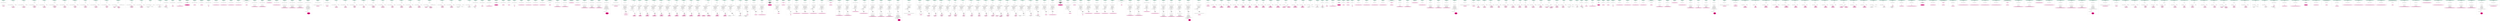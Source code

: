 digraph CFG {
subgraph cluster0 {
label = "public void pedetentousMatross() throws Throwable  <2...7>";
0.0 [style = filled, label = "public void pedetentousMatross() throws Throwable  <2...7>", fillcolor = aquamarine, shape = ellipse];
0.1 [style = filled, label = "StringBuilder alizarate_ketal; <3>", fillcolor = white, shape = ellipse];
0.2 [style = filled, label = "alizarate_ketal = CWE690_NULL_Deref_From_Return__Class_Helper.getStringBuilderBad(); <4>", fillcolor = white, shape = ellipse];
0.3 [style = filled, label = "String unrejectable_jocelyn = alizarate_ketal.toString().trim(); <5>", fillcolor = white, shape = ellipse];
0.4 [style = filled, label = "IO.writeLine(unrejectable_jocelyn); <6>", fillcolor = deeppink, shape = ellipse];
0.0 -> 0.1 [style = solid, label=""];
0.1 -> 0.2 [style = solid, label=""];
0.2 -> 0.3 [style = solid, label=""];
0.3 -> 0.4 [style = solid, label=""];
}
subgraph cluster1 {
label = "public void tentwardsZonule() throws Throwable  <2...13>";
1.0 [style = filled, label = "public void tentwardsZonule() throws Throwable  <2...13>", fillcolor = aquamarine, shape = ellipse];
1.1 [style = filled, label = "StringBuilder pediculati_speckledness; <3>", fillcolor = white, shape = ellipse];
1.2 [style = filled, label = "true <4>", fillcolor = white, shape = diamond];
1.3 [style = filled, label = "pediculati_speckledness = CWE690_NULL_Deref_From_Return__Class_Helper.getStringBuilderBad(); <5>", fillcolor = white, shape = ellipse];
1.4 [style = filled, label = "pediculati_speckledness = null; <7>", fillcolor = white, shape = ellipse];
1.5 [style = filled, label = "true <9>", fillcolor = deeppink, shape = diamond];
1.6 [style = filled, label = "String mnemotechnic_niobous = pediculati_speckledness.toString().trim(); <10>", fillcolor = white, shape = ellipse];
1.7 [style = filled, label = "IO.writeLine(mnemotechnic_niobous); <11>", fillcolor = deeppink, shape = ellipse];
1.0 -> 1.1 [style = solid, label=""];
1.1 -> 1.2 [style = solid, label=""];
1.2 -> 1.3 [style = solid, label="true"];
1.2 -> 1.4 [style = solid, label="false"];
1.3 -> 1.5 [style = solid, label=""];
1.4 -> 1.5 [style = solid, label=""];
1.5 -> 1.6 [style = solid, label="true"];
1.6 -> 1.7 [style = solid, label=""];
}
subgraph cluster2 {
label = "public void loadListToObj() throws Throwable  <2...13>";
2.0 [style = filled, label = "public void loadListToObj() throws Throwable  <2...13>", fillcolor = aquamarine, shape = ellipse];
2.1 [style = filled, label = "StringBuilder persephassaPhototelephony; <3>", fillcolor = white, shape = ellipse];
2.2 [style = filled, label = "5 == 5 <4>", fillcolor = white, shape = diamond];
2.3 [style = filled, label = "persephassaPhototelephony = CWE690_NULL_Deref_From_Return__Class_Helper.getStringBuilderBad(); <5>", fillcolor = white, shape = ellipse];
2.4 [style = filled, label = "persephassaPhototelephony = null; <7>", fillcolor = white, shape = ellipse];
2.5 [style = filled, label = "5 == 5 <9>", fillcolor = deeppink, shape = diamond];
2.6 [style = filled, label = "String pustulous_brassicaceous = persephassaPhototelephony.toString().trim(); <10>", fillcolor = white, shape = ellipse];
2.7 [style = filled, label = "IO.writeLine(pustulous_brassicaceous); <11>", fillcolor = deeppink, shape = ellipse];
2.0 -> 2.1 [style = solid, label=""];
2.1 -> 2.2 [style = solid, label=""];
2.2 -> 2.3 [style = solid, label="true"];
2.2 -> 2.4 [style = solid, label="false"];
2.3 -> 2.5 [style = solid, label=""];
2.4 -> 2.5 [style = solid, label=""];
2.5 -> 2.6 [style = solid, label="true"];
2.6 -> 2.7 [style = solid, label=""];
}
subgraph cluster3 {
label = "public void appulseBoisterously() throws Throwable  <2...13>";
3.0 [style = filled, label = "public void appulseBoisterously() throws Throwable  <2...13>", fillcolor = aquamarine, shape = ellipse];
3.1 [style = filled, label = "StringBuilder octoroon_thereamongst; <3>", fillcolor = white, shape = ellipse];
3.2 [style = filled, label = "PRIVATE_STATIC_FINAL_TRUE <4>", fillcolor = white, shape = diamond];
3.3 [style = filled, label = "octoroon_thereamongst = CWE690_NULL_Deref_From_Return__Class_Helper.getStringBuilderBad(); <5>", fillcolor = white, shape = ellipse];
3.4 [style = filled, label = "octoroon_thereamongst = null; <7>", fillcolor = white, shape = ellipse];
3.5 [style = filled, label = "PRIVATE_STATIC_FINAL_TRUE <9>", fillcolor = deeppink, shape = diamond];
3.6 [style = filled, label = "String axonalUnnutritive = octoroon_thereamongst.toString().trim(); <10>", fillcolor = white, shape = ellipse];
3.7 [style = filled, label = "IO.writeLine(axonalUnnutritive); <11>", fillcolor = deeppink, shape = ellipse];
3.0 -> 3.1 [style = solid, label=""];
3.1 -> 3.2 [style = solid, label=""];
3.2 -> 3.3 [style = solid, label="true"];
3.2 -> 3.4 [style = solid, label="false"];
3.3 -> 3.5 [style = solid, label=""];
3.4 -> 3.5 [style = solid, label=""];
3.5 -> 3.6 [style = solid, label="true"];
3.6 -> 3.7 [style = solid, label=""];
}
subgraph cluster4 {
label = "public void getTrainDesc() throws Throwable  <2...13>";
4.0 [style = filled, label = "public void getTrainDesc() throws Throwable  <2...13>", fillcolor = aquamarine, shape = ellipse];
4.1 [style = filled, label = "StringBuilder chattable_tetterish; <3>", fillcolor = white, shape = ellipse];
4.2 [style = filled, label = "privateTrue <4>", fillcolor = white, shape = diamond];
4.3 [style = filled, label = "chattable_tetterish = CWE690_NULL_Deref_From_Return__Class_Helper.getStringBuilderBad(); <5>", fillcolor = white, shape = ellipse];
4.4 [style = filled, label = "chattable_tetterish = null; <7>", fillcolor = white, shape = ellipse];
4.5 [style = filled, label = "privateTrue <9>", fillcolor = deeppink, shape = diamond];
4.6 [style = filled, label = "String happier_preobligation = chattable_tetterish.toString().trim(); <10>", fillcolor = white, shape = ellipse];
4.7 [style = filled, label = "IO.writeLine(happier_preobligation); <11>", fillcolor = deeppink, shape = ellipse];
4.0 -> 4.1 [style = solid, label=""];
4.1 -> 4.2 [style = solid, label=""];
4.2 -> 4.3 [style = solid, label="true"];
4.2 -> 4.4 [style = solid, label="false"];
4.3 -> 4.5 [style = solid, label=""];
4.4 -> 4.5 [style = solid, label=""];
4.5 -> 4.6 [style = solid, label="true"];
4.6 -> 4.7 [style = solid, label=""];
}
subgraph cluster5 {
label = "public void histrionicismPopely() throws Throwable  <2...13>";
5.0 [style = filled, label = "public void histrionicismPopely() throws Throwable  <2...13>", fillcolor = aquamarine, shape = ellipse];
5.1 [style = filled, label = "StringBuilder overblessedness_wastingly; <3>", fillcolor = white, shape = ellipse];
5.2 [style = filled, label = "PRIVATE_STATIC_FINAL_FIVE == 5 <4>", fillcolor = white, shape = diamond];
5.3 [style = filled, label = "overblessedness_wastingly = CWE690_NULL_Deref_From_Return__Class_Helper.getStringBuilderBad(); <5>", fillcolor = white, shape = ellipse];
5.4 [style = filled, label = "overblessedness_wastingly = null; <7>", fillcolor = white, shape = ellipse];
5.5 [style = filled, label = "PRIVATE_STATIC_FINAL_FIVE == 5 <9>", fillcolor = deeppink, shape = diamond];
5.6 [style = filled, label = "String sagittary_otomaco = overblessedness_wastingly.toString().trim(); <10>", fillcolor = white, shape = ellipse];
5.7 [style = filled, label = "IO.writeLine(sagittary_otomaco); <11>", fillcolor = deeppink, shape = ellipse];
5.0 -> 5.1 [style = solid, label=""];
5.1 -> 5.2 [style = solid, label=""];
5.2 -> 5.3 [style = solid, label="true"];
5.2 -> 5.4 [style = solid, label="false"];
5.3 -> 5.5 [style = solid, label=""];
5.4 -> 5.5 [style = solid, label=""];
5.5 -> 5.6 [style = solid, label="true"];
5.6 -> 5.7 [style = solid, label=""];
}
subgraph cluster6 {
label = "public void somatophyticOsteolytic() throws Throwable  <2...13>";
6.0 [style = filled, label = "public void somatophyticOsteolytic() throws Throwable  <2...13>", fillcolor = aquamarine, shape = ellipse];
6.1 [style = filled, label = "StringBuilder packable_beeweed; <3>", fillcolor = white, shape = ellipse];
6.2 [style = filled, label = "privateFive == 5 <4>", fillcolor = white, shape = diamond];
6.3 [style = filled, label = "packable_beeweed = CWE690_NULL_Deref_From_Return__Class_Helper.getStringBuilderBad(); <5>", fillcolor = white, shape = ellipse];
6.4 [style = filled, label = "packable_beeweed = null; <7>", fillcolor = white, shape = ellipse];
6.5 [style = filled, label = "privateFive == 5 <9>", fillcolor = deeppink, shape = diamond];
6.6 [style = filled, label = "String eternalism_overkick = packable_beeweed.toString().trim(); <10>", fillcolor = white, shape = ellipse];
6.7 [style = filled, label = "IO.writeLine(eternalism_overkick); <11>", fillcolor = deeppink, shape = ellipse];
6.0 -> 6.1 [style = solid, label=""];
6.1 -> 6.2 [style = solid, label=""];
6.2 -> 6.3 [style = solid, label="true"];
6.2 -> 6.4 [style = solid, label="false"];
6.3 -> 6.5 [style = solid, label=""];
6.4 -> 6.5 [style = solid, label=""];
6.5 -> 6.6 [style = solid, label="true"];
6.6 -> 6.7 [style = solid, label=""];
}
subgraph cluster7 {
label = "public void inimicableTimeservingness() throws Throwable  <2...13>";
7.0 [style = filled, label = "public void inimicableTimeservingness() throws Throwable  <2...13>", fillcolor = aquamarine, shape = ellipse];
7.1 [style = filled, label = "StringBuilder gawkishly_homogeneization; <3>", fillcolor = white, shape = ellipse];
7.2 [style = filled, label = "privateReturnsTrue() <4>", fillcolor = white, shape = diamond];
7.3 [style = filled, label = "gawkishly_homogeneization = CWE690_NULL_Deref_From_Return__Class_Helper.getStringBuilderBad(); <5>", fillcolor = white, shape = ellipse];
7.4 [style = filled, label = "gawkishly_homogeneization = null; <7>", fillcolor = white, shape = ellipse];
7.5 [style = filled, label = "privateReturnsTrue() <9>", fillcolor = deeppink, shape = diamond];
7.6 [style = filled, label = "String drabble_isabel = gawkishly_homogeneization.toString().trim(); <10>", fillcolor = white, shape = ellipse];
7.7 [style = filled, label = "IO.writeLine(drabble_isabel); <11>", fillcolor = deeppink, shape = ellipse];
7.0 -> 7.1 [style = solid, label=""];
7.1 -> 7.2 [style = solid, label=""];
7.2 -> 7.3 [style = solid, label="true"];
7.2 -> 7.4 [style = solid, label="false"];
7.3 -> 7.5 [style = solid, label=""];
7.4 -> 7.5 [style = solid, label=""];
7.5 -> 7.6 [style = solid, label="true"];
7.6 -> 7.7 [style = solid, label=""];
}
subgraph cluster8 {
label = "public void yylex() throws Throwable  <2...13>";
8.0 [style = filled, label = "public void yylex() throws Throwable  <2...13>", fillcolor = aquamarine, shape = ellipse];
8.1 [style = filled, label = "StringBuilder perlectionSaltworker; <3>", fillcolor = white, shape = ellipse];
8.2 [style = filled, label = "IO.STATIC_FINAL_TRUE <4>", fillcolor = white, shape = diamond];
8.3 [style = filled, label = "perlectionSaltworker = CWE690_NULL_Deref_From_Return__Class_Helper.getStringBuilderBad(); <5>", fillcolor = white, shape = ellipse];
8.4 [style = filled, label = "perlectionSaltworker = null; <7>", fillcolor = white, shape = ellipse];
8.5 [style = filled, label = "IO.STATIC_FINAL_TRUE <9>", fillcolor = deeppink, shape = diamond];
8.6 [style = filled, label = "String stipiture_ureometry = perlectionSaltworker.toString().trim(); <10>", fillcolor = white, shape = ellipse];
8.7 [style = filled, label = "IO.writeLine(stipiture_ureometry); <11>", fillcolor = deeppink, shape = ellipse];
8.0 -> 8.1 [style = solid, label=""];
8.1 -> 8.2 [style = solid, label=""];
8.2 -> 8.3 [style = solid, label="true"];
8.2 -> 8.4 [style = solid, label="false"];
8.3 -> 8.5 [style = solid, label=""];
8.4 -> 8.5 [style = solid, label=""];
8.5 -> 8.6 [style = solid, label="true"];
8.6 -> 8.7 [style = solid, label=""];
}
subgraph cluster9 {
label = "public void cryptogamousAutochthony() throws Throwable  <2...13>";
9.0 [style = filled, label = "public void cryptogamousAutochthony() throws Throwable  <2...13>", fillcolor = aquamarine, shape = ellipse];
9.1 [style = filled, label = "StringBuilder unsanguineous_psychorealist; <3>", fillcolor = white, shape = ellipse];
9.2 [style = filled, label = "IO.staticTrue <4>", fillcolor = white, shape = diamond];
9.3 [style = filled, label = "unsanguineous_psychorealist = CWE690_NULL_Deref_From_Return__Class_Helper.getStringBuilderBad(); <5>", fillcolor = white, shape = ellipse];
9.4 [style = filled, label = "unsanguineous_psychorealist = null; <7>", fillcolor = white, shape = ellipse];
9.5 [style = filled, label = "IO.staticTrue <9>", fillcolor = deeppink, shape = diamond];
9.6 [style = filled, label = "String therence_parisology = unsanguineous_psychorealist.toString().trim(); <10>", fillcolor = white, shape = ellipse];
9.7 [style = filled, label = "IO.writeLine(therence_parisology); <11>", fillcolor = deeppink, shape = ellipse];
9.0 -> 9.1 [style = solid, label=""];
9.1 -> 9.2 [style = solid, label=""];
9.2 -> 9.3 [style = solid, label="true"];
9.2 -> 9.4 [style = solid, label="false"];
9.3 -> 9.5 [style = solid, label=""];
9.4 -> 9.5 [style = solid, label=""];
9.5 -> 9.6 [style = solid, label="true"];
9.6 -> 9.7 [style = solid, label=""];
}
subgraph cluster10 {
label = "public void getExpPrevLevel() throws Throwable  <2...13>";
10.0 [style = filled, label = "public void getExpPrevLevel() throws Throwable  <2...13>", fillcolor = aquamarine, shape = ellipse];
10.1 [style = filled, label = "StringBuilder unimbordered_moondown; <3>", fillcolor = white, shape = ellipse];
10.2 [style = filled, label = "IO.staticReturnsTrue() <4>", fillcolor = white, shape = diamond];
10.3 [style = filled, label = "unimbordered_moondown = CWE690_NULL_Deref_From_Return__Class_Helper.getStringBuilderBad(); <5>", fillcolor = white, shape = ellipse];
10.4 [style = filled, label = "unimbordered_moondown = null; <7>", fillcolor = white, shape = ellipse];
10.5 [style = filled, label = "IO.staticReturnsTrue() <9>", fillcolor = deeppink, shape = diamond];
10.6 [style = filled, label = "String startRoom = unimbordered_moondown.toString().trim(); <10>", fillcolor = white, shape = ellipse];
10.7 [style = filled, label = "IO.writeLine(startRoom); <11>", fillcolor = deeppink, shape = ellipse];
10.0 -> 10.1 [style = solid, label=""];
10.1 -> 10.2 [style = solid, label=""];
10.2 -> 10.3 [style = solid, label="true"];
10.2 -> 10.4 [style = solid, label="false"];
10.3 -> 10.5 [style = solid, label=""];
10.4 -> 10.5 [style = solid, label=""];
10.5 -> 10.6 [style = solid, label="true"];
10.6 -> 10.7 [style = solid, label=""];
}
subgraph cluster11 {
label = "public void roentgenologistCraniotabes() throws Throwable  <2...18>";
11.0 [style = filled, label = "public void roentgenologistCraniotabes() throws Throwable  <2...18>", fillcolor = aquamarine, shape = ellipse];
11.1 [style = filled, label = "StringBuilder tabic_pseudomucoid; <3>", fillcolor = white, shape = ellipse];
11.2 [style = filled, label = "IO.staticReturnsTrueOrFalse() <4>", fillcolor = white, shape = diamond];
11.3 [style = filled, label = "tabic_pseudomucoid = CWE690_NULL_Deref_From_Return__Class_Helper.getStringBuilderBad(); <5>", fillcolor = white, shape = ellipse];
11.4 [style = filled, label = "tabic_pseudomucoid = CWE690_NULL_Deref_From_Return__Class_Helper.getStringBuilderGood(); <7>", fillcolor = white, shape = ellipse];
11.5 [style = filled, label = "IO.staticReturnsTrueOrFalse() <9>", fillcolor = white, shape = diamond];
11.6 [style = filled, label = "String bikiniLamel = tabic_pseudomucoid.toString().trim(); <10>", fillcolor = white, shape = ellipse];
11.7 [style = filled, label = "IO.writeLine(bikiniLamel); <11>", fillcolor = deeppink, shape = ellipse];
11.8 [style = filled, label = "tabic_pseudomucoid != null <13>", fillcolor = deeppink, shape = diamond];
11.9 [style = filled, label = "String bikiniLamel = tabic_pseudomucoid.toString().trim(); <14>", fillcolor = white, shape = ellipse];
11.10 [style = filled, label = "IO.writeLine(bikiniLamel); <15>", fillcolor = deeppink, shape = ellipse];
11.0 -> 11.1 [style = solid, label=""];
11.1 -> 11.2 [style = solid, label=""];
11.2 -> 11.3 [style = solid, label="true"];
11.2 -> 11.4 [style = solid, label="false"];
11.3 -> 11.5 [style = solid, label=""];
11.4 -> 11.5 [style = solid, label=""];
11.5 -> 11.6 [style = solid, label="true"];
11.5 -> 11.8 [style = solid, label="false"];
11.6 -> 11.7 [style = solid, label=""];
11.8 -> 11.9 [style = solid, label="true"];
11.9 -> 11.10 [style = solid, label=""];
}
subgraph cluster12 {
label = "public void loadClassList() throws Throwable  <2...13>";
12.0 [style = filled, label = "public void loadClassList() throws Throwable  <2...13>", fillcolor = aquamarine, shape = ellipse];
12.1 [style = filled, label = "StringBuilder viragin_macrocephaly; <3>", fillcolor = white, shape = ellipse];
12.2 [style = filled, label = "IO.STATIC_FINAL_FIVE == 5 <4>", fillcolor = white, shape = diamond];
12.3 [style = filled, label = "viragin_macrocephaly = CWE690_NULL_Deref_From_Return__Class_Helper.getStringBuilderBad(); <5>", fillcolor = white, shape = ellipse];
12.4 [style = filled, label = "viragin_macrocephaly = null; <7>", fillcolor = white, shape = ellipse];
12.5 [style = filled, label = "IO.STATIC_FINAL_FIVE == 5 <9>", fillcolor = deeppink, shape = diamond];
12.6 [style = filled, label = "String unappetizingRepeatable = viragin_macrocephaly.toString().trim(); <10>", fillcolor = white, shape = ellipse];
12.7 [style = filled, label = "IO.writeLine(unappetizingRepeatable); <11>", fillcolor = deeppink, shape = ellipse];
12.0 -> 12.1 [style = solid, label=""];
12.1 -> 12.2 [style = solid, label=""];
12.2 -> 12.3 [style = solid, label="true"];
12.2 -> 12.4 [style = solid, label="false"];
12.3 -> 12.5 [style = solid, label=""];
12.4 -> 12.5 [style = solid, label=""];
12.5 -> 12.6 [style = solid, label="true"];
12.6 -> 12.7 [style = solid, label=""];
}
subgraph cluster13 {
label = "public void preWrite() throws Throwable  <2...13>";
13.0 [style = filled, label = "public void preWrite() throws Throwable  <2...13>", fillcolor = aquamarine, shape = ellipse];
13.1 [style = filled, label = "StringBuilder shameproofLucifer; <3>", fillcolor = white, shape = ellipse];
13.2 [style = filled, label = "IO.staticFive == 5 <4>", fillcolor = white, shape = diamond];
13.3 [style = filled, label = "shameproofLucifer = CWE690_NULL_Deref_From_Return__Class_Helper.getStringBuilderBad(); <5>", fillcolor = white, shape = ellipse];
13.4 [style = filled, label = "shameproofLucifer = null; <7>", fillcolor = white, shape = ellipse];
13.5 [style = filled, label = "IO.staticFive == 5 <9>", fillcolor = deeppink, shape = diamond];
13.6 [style = filled, label = "String nonexertion_drumlike = shameproofLucifer.toString().trim(); <10>", fillcolor = white, shape = ellipse];
13.7 [style = filled, label = "IO.writeLine(nonexertion_drumlike); <11>", fillcolor = deeppink, shape = ellipse];
13.0 -> 13.1 [style = solid, label=""];
13.1 -> 13.2 [style = solid, label=""];
13.2 -> 13.3 [style = solid, label="true"];
13.2 -> 13.4 [style = solid, label="false"];
13.3 -> 13.5 [style = solid, label=""];
13.4 -> 13.5 [style = solid, label=""];
13.5 -> 13.6 [style = solid, label="true"];
13.6 -> 13.7 [style = solid, label=""];
}
subgraph cluster14 {
label = "public void applies() throws Throwable  <2...21>";
14.0 [style = filled, label = "public void applies() throws Throwable  <2...21>", fillcolor = aquamarine, shape = ellipse];
14.1 [style = filled, label = "StringBuilder koftgar_germinogony; <3>", fillcolor = white, shape = ellipse];
14.2 [style = filled, label = "6 <4>", fillcolor = white, shape = diamond];
14.3 [style = filled, label = "koftgar_germinogony = CWE690_NULL_Deref_From_Return__Class_Helper.getStringBuilderBad(); <6>", fillcolor = white, shape = ellipse];
14.4 [style = filled, label = "koftgar_germinogony = null; <9>", fillcolor = white, shape = ellipse];
14.5 [style = filled, label = "7 <12>", fillcolor = white, shape = diamond];
14.6 [style = filled, label = "String awfully_awakable = koftgar_germinogony.toString().trim(); <14>", fillcolor = white, shape = ellipse];
14.7 [style = filled, label = "IO.writeLine(awfully_awakable); <15>", fillcolor = white, shape = ellipse];
14.8 [style = filled, label = "IO.writeLine(\"Benign, fixed string\"); <18>", fillcolor = white, shape = ellipse];
14.0 -> 14.1 [style = solid, label=""];
14.1 -> 14.2 [style = solid, label=""];
14.2 -> 14.3 [style = solid, label="true"];
14.2 -> 14.4 [style = solid, label="true"];
14.3 -> 14.5 [style = solid, label="jump"];
14.4 -> 14.5 [style = solid, label="jump"];
14.5 -> 14.6 [style = solid, label="true"];
14.5 -> 14.8 [style = solid, label="true"];
14.6 -> 14.7 [style = solid, label=""];
}
subgraph cluster15 {
label = "public void sarahGymnostomata() throws Throwable  <2...13>";
15.0 [style = filled, label = "public void sarahGymnostomata() throws Throwable  <2...13>", fillcolor = aquamarine, shape = ellipse];
15.1 [style = filled, label = "StringBuilder microglossiaPertain; <3>", fillcolor = white, shape = ellipse];
15.2 [style = filled, label = "true <4>", fillcolor = white, shape = diamond];
15.3 [style = filled, label = "microglossiaPertain = CWE690_NULL_Deref_From_Return__Class_Helper.getStringBuilderBad(); <5>", fillcolor = white, shape = ellipse];
15.4 [style = filled, label = "true <8>", fillcolor = deeppink, shape = diamond];
15.5 [style = filled, label = "String percentaged_forborne = microglossiaPertain.toString().trim(); <9>", fillcolor = white, shape = ellipse];
15.6 [style = filled, label = "IO.writeLine(percentaged_forborne); <10>", fillcolor = white, shape = ellipse];
15.0 -> 15.1 [style = solid, label=""];
15.1 -> 15.2 [style = solid, label=""];
15.2 -> 15.3 [style = solid, label="true"];
15.2 -> 15.4 [style = solid, label="false"];
15.3 -> 15.4 [style = solid, label="jump"];
15.4 -> 15.5 [style = solid, label="true"];
15.5 -> 15.6 [style = solid, label=""];
}
subgraph cluster16 {
label = "public void stripSegmentName() throws Throwable  <2...9>";
16.0 [style = filled, label = "public void stripSegmentName() throws Throwable  <2...9>", fillcolor = aquamarine, shape = ellipse];
16.1 [style = filled, label = "StringBuilder eof; <3>", fillcolor = white, shape = ellipse];
16.2 [style = filled, label = "eof = CWE690_NULL_Deref_From_Return__Class_Helper.getStringBuilderBad(); <4>", fillcolor = white, shape = ellipse];
16.3 [style = filled, label = "int coherentlyUnappetizing = 0 <5>", fillcolor = white, shape = ellipse];
16.4 [style = filled, label = "coherentlyUnappetizing < 1 <5>", fillcolor = deeppink, shape = diamond];
16.5 [style = filled, label = "coherentlyUnappetizing++ <5>", fillcolor = white, shape = ellipse];
16.6 [style = filled, label = "String scabrate_archsteward = eof.toString().trim(); <6>", fillcolor = white, shape = ellipse];
16.7 [style = filled, label = "IO.writeLine(scabrate_archsteward); <7>", fillcolor = white, shape = ellipse];
16.0 -> 16.1 [style = solid, label=""];
16.1 -> 16.2 [style = solid, label=""];
16.2 -> 16.3 [style = solid, label=""];
16.3 -> 16.4 [style = solid, label=""];
16.4 -> 16.6 [style = solid, label="true"];
16.5 -> 16.4 [style = solid, label=""];
16.6 -> 16.7 [style = solid, label=""];
16.7 -> 16.5 [style = solid, label=""];
}
subgraph cluster17 {
label = "public void description() throws Throwable  <2...7>";
17.0 [style = filled, label = "public void description() throws Throwable  <2...7>", fillcolor = aquamarine, shape = ellipse];
17.1 [style = filled, label = "StringBuilder olenellusSpeckly; <3>", fillcolor = white, shape = ellipse];
17.2 [style = filled, label = "olenellusSpeckly = CWE690_NULL_Deref_From_Return__Class_Helper.getStringBuilderBad(); <4>", fillcolor = white, shape = ellipse];
17.3 [style = filled, label = "badPrivate = true; <5>", fillcolor = white, shape = ellipse];
17.4 [style = filled, label = "badSink(olenellusSpeckly); <6>", fillcolor = deeppink, shape = ellipse];
17.0 -> 17.1 [style = solid, label=""];
17.1 -> 17.2 [style = solid, label=""];
17.2 -> 17.3 [style = solid, label=""];
17.3 -> 17.4 [style = solid, label=""];
}
subgraph cluster18 {
label = "public void extract() throws Throwable  <2...7>";
18.0 [style = filled, label = "public void extract() throws Throwable  <2...7>", fillcolor = aquamarine, shape = ellipse];
18.1 [style = filled, label = "StringBuilder treasure_unface = null; <3>", fillcolor = white, shape = ellipse];
18.2 [style = filled, label = "treasure_unface = CWE690_NULL_Deref_From_Return__Class_Helper.getStringBuilderBad(); <4>", fillcolor = white, shape = ellipse];
18.3 [style = filled, label = "badPublicStatic = true; <5>", fillcolor = white, shape = ellipse];
18.4 [style = filled, label = "(new CWE690_NULL_Deref_From_Return__Class_StringBuilder_22b()).badSink(treasure_unface); <6>", fillcolor = deeppink, shape = ellipse];
18.0 -> 18.1 [style = solid, label=""];
18.1 -> 18.2 [style = solid, label=""];
18.2 -> 18.3 [style = solid, label=""];
18.3 -> 18.4 [style = solid, label=""];
}
subgraph cluster19 {
label = "public void uranorrhaphiaDefensive() throws Throwable  <2...14>";
19.0 [style = filled, label = "public void uranorrhaphiaDefensive() throws Throwable  <2...14>", fillcolor = aquamarine, shape = ellipse];
19.1 [style = filled, label = "StringBuilder riantly_centroidal; <3>", fillcolor = white, shape = ellipse];
19.2 [style = filled, label = "{
StringBuilder cleanNewName;
cleanNewName = CWE690_NULL_Deref_From_Return__Class_Helper.getStringBuilderBad();
riantly_centroidal = cleanNewName;
} <4...8>", fillcolor = white, shape = ellipse];
19.3 [style = filled, label = "{
StringBuilder cleanNewName = riantly_centroidal;
String unsoftened_demonstratively = cleanNewName.toString().trim();
IO.writeLine(unsoftened_demonstratively);
} <9...13>", fillcolor = deeppink, shape = ellipse];
19.0 -> 19.1 [style = solid, label=""];
19.1 -> 19.2 [style = solid, label=""];
19.2 -> 19.3 [style = solid, label=""];
}
subgraph cluster20 {
label = "public void dadoThelyphonus() throws Throwable  <2...6>";
20.0 [style = filled, label = "public void dadoThelyphonus() throws Throwable  <2...6>", fillcolor = aquamarine, shape = ellipse];
20.1 [style = filled, label = "StringBuilder photoactinicOverabundant; <3>", fillcolor = white, shape = ellipse];
20.2 [style = filled, label = "photoactinicOverabundant = CWE690_NULL_Deref_From_Return__Class_Helper.getStringBuilderBad(); <4>", fillcolor = white, shape = ellipse];
20.3 [style = filled, label = "badSink(photoactinicOverabundant); <5>", fillcolor = deeppink, shape = ellipse];
20.0 -> 20.1 [style = solid, label=""];
20.1 -> 20.2 [style = solid, label=""];
20.2 -> 20.3 [style = solid, label=""];
}
subgraph cluster21 {
label = "public void reacquireCogitativity() throws Throwable  <2...6>";
21.0 [style = filled, label = "public void reacquireCogitativity() throws Throwable  <2...6>", fillcolor = aquamarine, shape = ellipse];
21.1 [style = filled, label = "StringBuilder endophyllaceae_choloscopy = badSource(); <3>", fillcolor = white, shape = ellipse];
21.2 [style = filled, label = "String stormproof_antimoniureted = endophyllaceae_choloscopy.toString().trim(); <4>", fillcolor = white, shape = ellipse];
21.3 [style = filled, label = "IO.writeLine(stormproof_antimoniureted); <5>", fillcolor = deeppink, shape = ellipse];
21.0 -> 21.1 [style = solid, label=""];
21.1 -> 21.2 [style = solid, label=""];
21.2 -> 21.3 [style = solid, label=""];
}
subgraph cluster22 {
label = "public void sokulkInappropriately() throws Throwable  <2...7>";
22.0 [style = filled, label = "public void sokulkInappropriately() throws Throwable  <2...7>", fillcolor = aquamarine, shape = ellipse];
22.1 [style = filled, label = "StringBuilder paraguayan_costosternal; <3>", fillcolor = white, shape = ellipse];
22.2 [style = filled, label = "paraguayan_costosternal = CWE690_NULL_Deref_From_Return__Class_Helper.getStringBuilderBad(); <4>", fillcolor = white, shape = ellipse];
22.3 [style = filled, label = "dataBad = paraguayan_costosternal; <5>", fillcolor = white, shape = ellipse];
22.4 [style = filled, label = "badSink(); <6>", fillcolor = deeppink, shape = ellipse];
22.0 -> 22.1 [style = solid, label=""];
22.1 -> 22.2 [style = solid, label=""];
22.2 -> 22.3 [style = solid, label=""];
22.3 -> 22.4 [style = solid, label=""];
}
subgraph cluster23 {
label = "public void xanthodermAgnosis() throws Throwable  <2...6>";
23.0 [style = filled, label = "public void xanthodermAgnosis() throws Throwable  <2...6>", fillcolor = aquamarine, shape = ellipse];
23.1 [style = filled, label = "StringBuilder jussion_oversimple; <3>", fillcolor = white, shape = ellipse];
23.2 [style = filled, label = "jussion_oversimple = CWE690_NULL_Deref_From_Return__Class_Helper.getStringBuilderBad(); <4>", fillcolor = white, shape = ellipse];
23.3 [style = filled, label = "(new CWE690_NULL_Deref_From_Return__Class_StringBuilder_51b()).badSink(jussion_oversimple); <5>", fillcolor = deeppink, shape = ellipse];
23.0 -> 23.1 [style = solid, label=""];
23.1 -> 23.2 [style = solid, label=""];
23.2 -> 23.3 [style = solid, label=""];
}
subgraph cluster24 {
label = "public void gloriousCatawampus() throws Throwable  <2...6>";
24.0 [style = filled, label = "public void gloriousCatawampus() throws Throwable  <2...6>", fillcolor = aquamarine, shape = ellipse];
24.1 [style = filled, label = "StringBuilder monontMicrognathia; <3>", fillcolor = white, shape = ellipse];
24.2 [style = filled, label = "monontMicrognathia = CWE690_NULL_Deref_From_Return__Class_Helper.getStringBuilderBad(); <4>", fillcolor = white, shape = ellipse];
24.3 [style = filled, label = "(new CWE690_NULL_Deref_From_Return__Class_StringBuilder_52b()).badSink(monontMicrognathia); <5>", fillcolor = deeppink, shape = ellipse];
24.0 -> 24.1 [style = solid, label=""];
24.1 -> 24.2 [style = solid, label=""];
24.2 -> 24.3 [style = solid, label=""];
}
subgraph cluster25 {
label = "public void loasaCretinoid() throws Throwable  <2...6>";
25.0 [style = filled, label = "public void loasaCretinoid() throws Throwable  <2...6>", fillcolor = aquamarine, shape = ellipse];
25.1 [style = filled, label = "StringBuilder rescribeVanity; <3>", fillcolor = white, shape = ellipse];
25.2 [style = filled, label = "rescribeVanity = CWE690_NULL_Deref_From_Return__Class_Helper.getStringBuilderBad(); <4>", fillcolor = white, shape = ellipse];
25.3 [style = filled, label = "(new CWE690_NULL_Deref_From_Return__Class_StringBuilder_53b()).badSink(rescribeVanity); <5>", fillcolor = deeppink, shape = ellipse];
25.0 -> 25.1 [style = solid, label=""];
25.1 -> 25.2 [style = solid, label=""];
25.2 -> 25.3 [style = solid, label=""];
}
subgraph cluster26 {
label = "public void getFactionListing() throws Throwable  <2...6>";
26.0 [style = filled, label = "public void getFactionListing() throws Throwable  <2...6>", fillcolor = aquamarine, shape = ellipse];
26.1 [style = filled, label = "StringBuilder overcrow_unrailed; <3>", fillcolor = white, shape = ellipse];
26.2 [style = filled, label = "overcrow_unrailed = CWE690_NULL_Deref_From_Return__Class_Helper.getStringBuilderBad(); <4>", fillcolor = white, shape = ellipse];
26.3 [style = filled, label = "(new CWE690_NULL_Deref_From_Return__Class_StringBuilder_54b()).badSink(overcrow_unrailed); <5>", fillcolor = deeppink, shape = ellipse];
26.0 -> 26.1 [style = solid, label=""];
26.1 -> 26.2 [style = solid, label=""];
26.2 -> 26.3 [style = solid, label=""];
}
subgraph cluster27 {
label = "public void castSubstantival() throws Throwable  <2...6>";
27.0 [style = filled, label = "public void castSubstantival() throws Throwable  <2...6>", fillcolor = aquamarine, shape = ellipse];
27.1 [style = filled, label = "StringBuilder dalemanBabyolatry = (new CWE690_NULL_Deref_From_Return__Class_StringBuilder_61b()).badSource(); <3>", fillcolor = white, shape = ellipse];
27.2 [style = filled, label = "String bicornate_gym = dalemanBabyolatry.toString().trim(); <4>", fillcolor = white, shape = ellipse];
27.3 [style = filled, label = "IO.writeLine(bicornate_gym); <5>", fillcolor = deeppink, shape = ellipse];
27.0 -> 27.1 [style = solid, label=""];
27.1 -> 27.2 [style = solid, label=""];
27.2 -> 27.3 [style = solid, label=""];
}
subgraph cluster28 {
label = "public void faunuleDormancy() throws Throwable  <2...8>";
28.0 [style = filled, label = "public void faunuleDormancy() throws Throwable  <2...8>", fillcolor = aquamarine, shape = ellipse];
28.1 [style = filled, label = "StringBuilder unsmoking_proplasma; <3>", fillcolor = white, shape = ellipse];
28.2 [style = filled, label = "unsmoking_proplasma = CWE690_NULL_Deref_From_Return__Class_Helper.getStringBuilderBad(); <4>", fillcolor = white, shape = ellipse];
28.3 [style = filled, label = "StringBuilder[] estrade_pandarus = new StringBuilder[][]; <5>", fillcolor = white, shape = ellipse];
28.4 [style = filled, label = "estrade_pandarus[2] = unsmoking_proplasma; <6>", fillcolor = white, shape = ellipse];
28.5 [style = filled, label = "(new CWE690_NULL_Deref_From_Return__Class_StringBuilder_66b()).badSink(estrade_pandarus); <7>", fillcolor = deeppink, shape = ellipse];
28.0 -> 28.1 [style = solid, label=""];
28.1 -> 28.2 [style = solid, label=""];
28.2 -> 28.3 [style = solid, label=""];
28.3 -> 28.4 [style = solid, label=""];
28.4 -> 28.5 [style = solid, label=""];
}
subgraph cluster29 {
label = "public void titledName() throws Throwable  <2...8>";
29.0 [style = filled, label = "public void titledName() throws Throwable  <2...8>", fillcolor = aquamarine, shape = ellipse];
29.1 [style = filled, label = "StringBuilder diathermaneityMartyrlike; <3>", fillcolor = white, shape = ellipse];
29.2 [style = filled, label = "diathermaneityMartyrlike = CWE690_NULL_Deref_From_Return__Class_Helper.getStringBuilderBad(); <4>", fillcolor = white, shape = ellipse];
29.3 [style = filled, label = "Container nonratable_gnostology = new Container(); <5>", fillcolor = white, shape = ellipse];
29.4 [style = filled, label = "nonratable_gnostology.containerOne = diathermaneityMartyrlike; <6>", fillcolor = white, shape = ellipse];
29.5 [style = filled, label = "(new CWE690_NULL_Deref_From_Return__Class_StringBuilder_67b()).badSink(nonratable_gnostology); <7>", fillcolor = deeppink, shape = ellipse];
29.0 -> 29.1 [style = solid, label=""];
29.1 -> 29.2 [style = solid, label=""];
29.2 -> 29.3 [style = solid, label=""];
29.3 -> 29.4 [style = solid, label=""];
29.4 -> 29.5 [style = solid, label=""];
}
subgraph cluster30 {
label = "public void sherifyUnamiss() throws Throwable  <2...5>";
30.0 [style = filled, label = "public void sherifyUnamiss() throws Throwable  <2...5>", fillcolor = aquamarine, shape = ellipse];
30.1 [style = filled, label = "data = CWE690_NULL_Deref_From_Return__Class_Helper.getStringBuilderBad(); <3>", fillcolor = white, shape = ellipse];
30.2 [style = filled, label = "(new CWE690_NULL_Deref_From_Return__Class_StringBuilder_68b()).badSink(); <4>", fillcolor = deeppink, shape = ellipse];
30.0 -> 30.1 [style = solid, label=""];
30.1 -> 30.2 [style = solid, label=""];
}
subgraph cluster31 {
label = "public void expertlySympetalous() throws Throwable  <2...6>";
31.0 [style = filled, label = "public void expertlySympetalous() throws Throwable  <2...6>", fillcolor = aquamarine, shape = ellipse];
31.1 [style = filled, label = "StringBuilder thermantidote_whitrack; <3>", fillcolor = white, shape = ellipse];
31.2 [style = filled, label = "thermantidote_whitrack = CWE690_NULL_Deref_From_Return__Class_Helper.getStringBuilderBad(); <4>", fillcolor = white, shape = ellipse];
31.3 [style = filled, label = "(new CWE690_NULL_Deref_From_Return__Class_StringBuilder_71b()).badSink((Object)thermantidote_whitrack); <5>", fillcolor = deeppink, shape = ellipse];
31.0 -> 31.1 [style = solid, label=""];
31.1 -> 31.2 [style = solid, label=""];
31.2 -> 31.3 [style = solid, label=""];
}
subgraph cluster32 {
label = "public void semicylindricSymptom() throws Throwable  <2...10>";
32.0 [style = filled, label = "public void semicylindricSymptom() throws Throwable  <2...10>", fillcolor = aquamarine, shape = ellipse];
32.1 [style = filled, label = "StringBuilder tricephalousSpeedboat; <3>", fillcolor = white, shape = ellipse];
32.2 [style = filled, label = "tricephalousSpeedboat = CWE690_NULL_Deref_From_Return__Class_Helper.getStringBuilderBad(); <4>", fillcolor = white, shape = ellipse];
32.3 [style = filled, label = "Vector<StringBuilder> sluggyFashionmonger = new Vector<StringBuilder>(5); <5>", fillcolor = white, shape = ellipse];
32.4 [style = filled, label = "sluggyFashionmonger.add(0,tricephalousSpeedboat); <6>", fillcolor = white, shape = ellipse];
32.5 [style = filled, label = "sluggyFashionmonger.add(1,tricephalousSpeedboat); <7>", fillcolor = white, shape = ellipse];
32.6 [style = filled, label = "sluggyFashionmonger.add(2,tricephalousSpeedboat); <8>", fillcolor = white, shape = ellipse];
32.7 [style = filled, label = "(new CWE690_NULL_Deref_From_Return__Class_StringBuilder_72b()).badSink(sluggyFashionmonger); <9>", fillcolor = deeppink, shape = ellipse];
32.0 -> 32.1 [style = solid, label=""];
32.1 -> 32.2 [style = solid, label=""];
32.2 -> 32.3 [style = solid, label=""];
32.3 -> 32.4 [style = solid, label=""];
32.4 -> 32.5 [style = solid, label=""];
32.5 -> 32.6 [style = solid, label=""];
32.6 -> 32.7 [style = solid, label=""];
}
subgraph cluster33 {
label = "public void podgerOsmium() throws Throwable  <2...10>";
33.0 [style = filled, label = "public void podgerOsmium() throws Throwable  <2...10>", fillcolor = aquamarine, shape = ellipse];
33.1 [style = filled, label = "StringBuilder mancipee_myelophthisis; <3>", fillcolor = white, shape = ellipse];
33.2 [style = filled, label = "mancipee_myelophthisis = CWE690_NULL_Deref_From_Return__Class_Helper.getStringBuilderBad(); <4>", fillcolor = white, shape = ellipse];
33.3 [style = filled, label = "LinkedList<StringBuilder> biologese_coherently = new LinkedList<StringBuilder>(); <5>", fillcolor = white, shape = ellipse];
33.4 [style = filled, label = "biologese_coherently.add(0,mancipee_myelophthisis); <6>", fillcolor = white, shape = ellipse];
33.5 [style = filled, label = "biologese_coherently.add(1,mancipee_myelophthisis); <7>", fillcolor = white, shape = ellipse];
33.6 [style = filled, label = "biologese_coherently.add(2,mancipee_myelophthisis); <8>", fillcolor = white, shape = ellipse];
33.7 [style = filled, label = "(new CWE690_NULL_Deref_From_Return__Class_StringBuilder_73b()).badSink(biologese_coherently); <9>", fillcolor = deeppink, shape = ellipse];
33.0 -> 33.1 [style = solid, label=""];
33.1 -> 33.2 [style = solid, label=""];
33.2 -> 33.3 [style = solid, label=""];
33.3 -> 33.4 [style = solid, label=""];
33.4 -> 33.5 [style = solid, label=""];
33.5 -> 33.6 [style = solid, label=""];
33.6 -> 33.7 [style = solid, label=""];
}
subgraph cluster34 {
label = "public void serfshipSye() throws Throwable  <2...10>";
34.0 [style = filled, label = "public void serfshipSye() throws Throwable  <2...10>", fillcolor = aquamarine, shape = ellipse];
34.1 [style = filled, label = "StringBuilder urinoscopist_fulfulde; <3>", fillcolor = white, shape = ellipse];
34.2 [style = filled, label = "urinoscopist_fulfulde = CWE690_NULL_Deref_From_Return__Class_Helper.getStringBuilderBad(); <4>", fillcolor = white, shape = ellipse];
34.3 [style = filled, label = "HashMap<Integer,StringBuilder> disharmonical_alutaceous = new HashMap<Integer,StringBuilder>(); <5>", fillcolor = white, shape = ellipse];
34.4 [style = filled, label = "disharmonical_alutaceous.put(0,urinoscopist_fulfulde); <6>", fillcolor = white, shape = ellipse];
34.5 [style = filled, label = "disharmonical_alutaceous.put(1,urinoscopist_fulfulde); <7>", fillcolor = white, shape = ellipse];
34.6 [style = filled, label = "disharmonical_alutaceous.put(2,urinoscopist_fulfulde); <8>", fillcolor = white, shape = ellipse];
34.7 [style = filled, label = "(new CWE690_NULL_Deref_From_Return__Class_StringBuilder_74b()).badSink(disharmonical_alutaceous); <9>", fillcolor = deeppink, shape = ellipse];
34.0 -> 34.1 [style = solid, label=""];
34.1 -> 34.2 [style = solid, label=""];
34.2 -> 34.3 [style = solid, label=""];
34.3 -> 34.4 [style = solid, label=""];
34.4 -> 34.5 [style = solid, label=""];
34.5 -> 34.6 [style = solid, label=""];
34.6 -> 34.7 [style = solid, label=""];
}
subgraph cluster35 {
label = "public void seleChristhood() throws Throwable  <2...31>";
35.0 [style = filled, label = "public void seleChristhood() throws Throwable  <2...31>", fillcolor = aquamarine, shape = ellipse];
35.1 [style = filled, label = "StringBuilder transhumanation_bombycidae; <3>", fillcolor = white, shape = ellipse];
35.2 [style = filled, label = "transhumanation_bombycidae = CWE690_NULL_Deref_From_Return__Class_Helper.getStringBuilderBad(); <4>", fillcolor = white, shape = ellipse];
35.3 [style = filled, label = "ByteArrayOutputStream gymnarchusSupercanonical = null; <5>", fillcolor = white, shape = ellipse];
35.4 [style = filled, label = "ObjectOutput hatbrim_preconjecture = null; <6>", fillcolor = white, shape = ellipse];
35.5 [style = filled, label = "gymnarchusSupercanonical = new ByteArrayOutputStream(); <8>", fillcolor = white, shape = ellipse];
35.6 [style = filled, label = "hatbrim_preconjecture = new ObjectOutputStream(gymnarchusSupercanonical); <9>", fillcolor = white, shape = ellipse];
35.7 [style = filled, label = "hatbrim_preconjecture.writeObject(transhumanation_bombycidae); <10>", fillcolor = white, shape = ellipse];
35.8 [style = filled, label = "byte[] bold = gymnarchusSupercanonical.toByteArray(); <11>", fillcolor = white, shape = ellipse];
35.9 [style = filled, label = "(new CWE690_NULL_Deref_From_Return__Class_StringBuilder_75b()).badSink(bold); <12>", fillcolor = white, shape = ellipse];
35.10 [style = filled, label = "IOException exceptIO <13>", fillcolor = white, shape = diamond];
35.11 [style = filled, label = "IO.logger.log(Level.WARNING,\"IOException in serialization\",exceptIO); <14>", fillcolor = white, shape = ellipse];
35.12 [style = filled, label = "{
try {
if (hatbrim_preconjecture != null) {
hatbrim_preconjecture.close();
}
}catch (IOException exceptIO) 
try {
if (gymnarchusSupercanonical != null) {
gymnarchusSupercanonical.close();
}
}catch (IOException exceptIO) 
} <15...30>", fillcolor = deeppink, shape = ellipse];
35.0 -> 35.1 [style = solid, label=""];
35.1 -> 35.2 [style = solid, label=""];
35.2 -> 35.3 [style = solid, label=""];
35.3 -> 35.4 [style = solid, label=""];
35.4 -> 35.5 [style = solid, label=""];
35.5 -> 35.6 [style = solid, label=""];
35.6 -> 35.7 [style = solid, label=""];
35.7 -> 35.8 [style = solid, label=""];
35.8 -> 35.9 [style = solid, label=""];
35.9 -> 35.10 [style = solid, label=""];
35.9 -> 35.12 [style = solid, label=""];
35.10 -> 35.11 [style = solid, label="true"];
35.11 -> 35.12 [style = solid, label=""];
}
subgraph cluster36 {
label = "public void getStatQualDesc() throws Throwable  <2...7>";
36.0 [style = filled, label = "public void getStatQualDesc() throws Throwable  <2...7>", fillcolor = aquamarine, shape = ellipse];
36.1 [style = filled, label = "StringBuilder ringgiving_leiomyoma; <3>", fillcolor = white, shape = ellipse];
36.2 [style = filled, label = "ringgiving_leiomyoma = CWE690_NULL_Deref_From_Return__Class_Helper.getStringBuilderBad(); <4>", fillcolor = white, shape = ellipse];
36.3 [style = filled, label = "CWE690_NULL_Deref_From_Return__Class_StringBuilder_81_base railly_aplodontia = new CWE690_NULL_Deref_From_Return__Class_StringBuilder_81_bad(); <5>", fillcolor = white, shape = ellipse];
36.4 [style = filled, label = "railly_aplodontia.action(ringgiving_leiomyoma); <6>", fillcolor = deeppink, shape = ellipse];
36.0 -> 36.1 [style = solid, label=""];
36.1 -> 36.2 [style = solid, label=""];
36.2 -> 36.3 [style = solid, label=""];
36.3 -> 36.4 [style = solid, label=""];
}
subgraph cluster37 {
label = "public void slobberchopsShikara() throws Throwable  <2...7>";
37.0 [style = filled, label = "public void slobberchopsShikara() throws Throwable  <2...7>", fillcolor = aquamarine, shape = ellipse];
37.1 [style = filled, label = "String accursedness_jacobitism; <3>", fillcolor = white, shape = ellipse];
37.2 [style = filled, label = "accursedness_jacobitism = CWE690_NULL_Deref_From_Return__Class_Helper.getStringBad(); <4>", fillcolor = white, shape = ellipse];
37.3 [style = filled, label = "String unuprightly_reticket = accursedness_jacobitism.trim(); <5>", fillcolor = white, shape = ellipse];
37.4 [style = filled, label = "IO.writeLine(unuprightly_reticket); <6>", fillcolor = deeppink, shape = ellipse];
37.0 -> 37.1 [style = solid, label=""];
37.1 -> 37.2 [style = solid, label=""];
37.2 -> 37.3 [style = solid, label=""];
37.3 -> 37.4 [style = solid, label=""];
}
subgraph cluster38 {
label = "public void loadClass() throws Throwable  <2...13>";
38.0 [style = filled, label = "public void loadClass() throws Throwable  <2...13>", fillcolor = aquamarine, shape = ellipse];
38.1 [style = filled, label = "String conjoiner_bellwood; <3>", fillcolor = white, shape = ellipse];
38.2 [style = filled, label = "true <4>", fillcolor = white, shape = diamond];
38.3 [style = filled, label = "conjoiner_bellwood = CWE690_NULL_Deref_From_Return__Class_Helper.getStringBad(); <5>", fillcolor = white, shape = ellipse];
38.4 [style = filled, label = "conjoiner_bellwood = null; <7>", fillcolor = white, shape = ellipse];
38.5 [style = filled, label = "true <9>", fillcolor = deeppink, shape = diamond];
38.6 [style = filled, label = "String posthysterical_unlensed = conjoiner_bellwood.trim(); <10>", fillcolor = white, shape = ellipse];
38.7 [style = filled, label = "IO.writeLine(posthysterical_unlensed); <11>", fillcolor = deeppink, shape = ellipse];
38.0 -> 38.1 [style = solid, label=""];
38.1 -> 38.2 [style = solid, label=""];
38.2 -> 38.3 [style = solid, label="true"];
38.2 -> 38.4 [style = solid, label="false"];
38.3 -> 38.5 [style = solid, label=""];
38.4 -> 38.5 [style = solid, label=""];
38.5 -> 38.6 [style = solid, label="true"];
38.6 -> 38.7 [style = solid, label=""];
}
subgraph cluster39 {
label = "public void septoriaTermolecular() throws Throwable  <2...13>";
39.0 [style = filled, label = "public void septoriaTermolecular() throws Throwable  <2...13>", fillcolor = aquamarine, shape = ellipse];
39.1 [style = filled, label = "String pioneerdomPicard; <3>", fillcolor = white, shape = ellipse];
39.2 [style = filled, label = "5 == 5 <4>", fillcolor = white, shape = diamond];
39.3 [style = filled, label = "pioneerdomPicard = CWE690_NULL_Deref_From_Return__Class_Helper.getStringBad(); <5>", fillcolor = white, shape = ellipse];
39.4 [style = filled, label = "pioneerdomPicard = null; <7>", fillcolor = white, shape = ellipse];
39.5 [style = filled, label = "5 == 5 <9>", fillcolor = deeppink, shape = diamond];
39.6 [style = filled, label = "String smooch_brachystegia = pioneerdomPicard.trim(); <10>", fillcolor = white, shape = ellipse];
39.7 [style = filled, label = "IO.writeLine(smooch_brachystegia); <11>", fillcolor = deeppink, shape = ellipse];
39.0 -> 39.1 [style = solid, label=""];
39.1 -> 39.2 [style = solid, label=""];
39.2 -> 39.3 [style = solid, label="true"];
39.2 -> 39.4 [style = solid, label="false"];
39.3 -> 39.5 [style = solid, label=""];
39.4 -> 39.5 [style = solid, label=""];
39.5 -> 39.6 [style = solid, label="true"];
39.6 -> 39.7 [style = solid, label=""];
}
subgraph cluster40 {
label = "public void getFactionListing() throws Throwable  <2...13>";
40.0 [style = filled, label = "public void getFactionListing() throws Throwable  <2...13>", fillcolor = aquamarine, shape = ellipse];
40.1 [style = filled, label = "String cornelia_stomachy; <3>", fillcolor = white, shape = ellipse];
40.2 [style = filled, label = "PRIVATE_STATIC_FINAL_TRUE <4>", fillcolor = white, shape = diamond];
40.3 [style = filled, label = "cornelia_stomachy = CWE690_NULL_Deref_From_Return__Class_Helper.getStringBad(); <5>", fillcolor = white, shape = ellipse];
40.4 [style = filled, label = "cornelia_stomachy = null; <7>", fillcolor = white, shape = ellipse];
40.5 [style = filled, label = "PRIVATE_STATIC_FINAL_TRUE <9>", fillcolor = deeppink, shape = diamond];
40.6 [style = filled, label = "String indexInjector = cornelia_stomachy.trim(); <10>", fillcolor = white, shape = ellipse];
40.7 [style = filled, label = "IO.writeLine(indexInjector); <11>", fillcolor = deeppink, shape = ellipse];
40.0 -> 40.1 [style = solid, label=""];
40.1 -> 40.2 [style = solid, label=""];
40.2 -> 40.3 [style = solid, label="true"];
40.2 -> 40.4 [style = solid, label="false"];
40.3 -> 40.5 [style = solid, label=""];
40.4 -> 40.5 [style = solid, label=""];
40.5 -> 40.6 [style = solid, label="true"];
40.6 -> 40.7 [style = solid, label=""];
}
subgraph cluster41 {
label = "public void insensatenessPlasticine() throws Throwable  <2...13>";
41.0 [style = filled, label = "public void insensatenessPlasticine() throws Throwable  <2...13>", fillcolor = aquamarine, shape = ellipse];
41.1 [style = filled, label = "String autist_undifferential; <3>", fillcolor = white, shape = ellipse];
41.2 [style = filled, label = "privateTrue <4>", fillcolor = white, shape = diamond];
41.3 [style = filled, label = "autist_undifferential = CWE690_NULL_Deref_From_Return__Class_Helper.getStringBad(); <5>", fillcolor = white, shape = ellipse];
41.4 [style = filled, label = "autist_undifferential = null; <7>", fillcolor = white, shape = ellipse];
41.5 [style = filled, label = "privateTrue <9>", fillcolor = deeppink, shape = diamond];
41.6 [style = filled, label = "String ramed_thug = autist_undifferential.trim(); <10>", fillcolor = white, shape = ellipse];
41.7 [style = filled, label = "IO.writeLine(ramed_thug); <11>", fillcolor = deeppink, shape = ellipse];
41.0 -> 41.1 [style = solid, label=""];
41.1 -> 41.2 [style = solid, label=""];
41.2 -> 41.3 [style = solid, label="true"];
41.2 -> 41.4 [style = solid, label="false"];
41.3 -> 41.5 [style = solid, label=""];
41.4 -> 41.5 [style = solid, label=""];
41.5 -> 41.6 [style = solid, label="true"];
41.6 -> 41.7 [style = solid, label=""];
}
subgraph cluster42 {
label = "public void auchletPreliterary() throws Throwable  <2...13>";
42.0 [style = filled, label = "public void auchletPreliterary() throws Throwable  <2...13>", fillcolor = aquamarine, shape = ellipse];
42.1 [style = filled, label = "String snoquamish_consuming; <3>", fillcolor = white, shape = ellipse];
42.2 [style = filled, label = "PRIVATE_STATIC_FINAL_FIVE == 5 <4>", fillcolor = white, shape = diamond];
42.3 [style = filled, label = "snoquamish_consuming = CWE690_NULL_Deref_From_Return__Class_Helper.getStringBad(); <5>", fillcolor = white, shape = ellipse];
42.4 [style = filled, label = "snoquamish_consuming = null; <7>", fillcolor = white, shape = ellipse];
42.5 [style = filled, label = "PRIVATE_STATIC_FINAL_FIVE == 5 <9>", fillcolor = deeppink, shape = diamond];
42.6 [style = filled, label = "String propitiation_vesicularia = snoquamish_consuming.trim(); <10>", fillcolor = white, shape = ellipse];
42.7 [style = filled, label = "IO.writeLine(propitiation_vesicularia); <11>", fillcolor = deeppink, shape = ellipse];
42.0 -> 42.1 [style = solid, label=""];
42.1 -> 42.2 [style = solid, label=""];
42.2 -> 42.3 [style = solid, label="true"];
42.2 -> 42.4 [style = solid, label="false"];
42.3 -> 42.5 [style = solid, label=""];
42.4 -> 42.5 [style = solid, label=""];
42.5 -> 42.6 [style = solid, label="true"];
42.6 -> 42.7 [style = solid, label=""];
}
subgraph cluster43 {
label = "public void oversize() throws Throwable  <2...13>";
43.0 [style = filled, label = "public void oversize() throws Throwable  <2...13>", fillcolor = aquamarine, shape = ellipse];
43.1 [style = filled, label = "String vomitus_stockwright; <3>", fillcolor = white, shape = ellipse];
43.2 [style = filled, label = "privateFive == 5 <4>", fillcolor = white, shape = diamond];
43.3 [style = filled, label = "vomitus_stockwright = CWE690_NULL_Deref_From_Return__Class_Helper.getStringBad(); <5>", fillcolor = white, shape = ellipse];
43.4 [style = filled, label = "vomitus_stockwright = null; <7>", fillcolor = white, shape = ellipse];
43.5 [style = filled, label = "privateFive == 5 <9>", fillcolor = deeppink, shape = diamond];
43.6 [style = filled, label = "String commentatorship_undisturbance = vomitus_stockwright.trim(); <10>", fillcolor = white, shape = ellipse];
43.7 [style = filled, label = "IO.writeLine(commentatorship_undisturbance); <11>", fillcolor = deeppink, shape = ellipse];
43.0 -> 43.1 [style = solid, label=""];
43.1 -> 43.2 [style = solid, label=""];
43.2 -> 43.3 [style = solid, label="true"];
43.2 -> 43.4 [style = solid, label="false"];
43.3 -> 43.5 [style = solid, label=""];
43.4 -> 43.5 [style = solid, label=""];
43.5 -> 43.6 [style = solid, label="true"];
43.6 -> 43.7 [style = solid, label=""];
}
subgraph cluster44 {
label = "public void charcrClassConfirm() throws Throwable  <2...13>";
44.0 [style = filled, label = "public void charcrClassConfirm() throws Throwable  <2...13>", fillcolor = aquamarine, shape = ellipse];
44.1 [style = filled, label = "String tripsacum_coenflame; <3>", fillcolor = white, shape = ellipse];
44.2 [style = filled, label = "privateReturnsTrue() <4>", fillcolor = white, shape = diamond];
44.3 [style = filled, label = "tripsacum_coenflame = CWE690_NULL_Deref_From_Return__Class_Helper.getStringBad(); <5>", fillcolor = white, shape = ellipse];
44.4 [style = filled, label = "tripsacum_coenflame = null; <7>", fillcolor = white, shape = ellipse];
44.5 [style = filled, label = "privateReturnsTrue() <9>", fillcolor = deeppink, shape = diamond];
44.6 [style = filled, label = "String rhizota_nidulus = tripsacum_coenflame.trim(); <10>", fillcolor = white, shape = ellipse];
44.7 [style = filled, label = "IO.writeLine(rhizota_nidulus); <11>", fillcolor = deeppink, shape = ellipse];
44.0 -> 44.1 [style = solid, label=""];
44.1 -> 44.2 [style = solid, label=""];
44.2 -> 44.3 [style = solid, label="true"];
44.2 -> 44.4 [style = solid, label="false"];
44.3 -> 44.5 [style = solid, label=""];
44.4 -> 44.5 [style = solid, label=""];
44.5 -> 44.6 [style = solid, label="true"];
44.6 -> 44.7 [style = solid, label=""];
}
subgraph cluster45 {
label = "public void maggieIsolapachol() throws Throwable  <2...13>";
45.0 [style = filled, label = "public void maggieIsolapachol() throws Throwable  <2...13>", fillcolor = aquamarine, shape = ellipse];
45.1 [style = filled, label = "String prerejection_moro; <3>", fillcolor = white, shape = ellipse];
45.2 [style = filled, label = "IO.STATIC_FINAL_TRUE <4>", fillcolor = white, shape = diamond];
45.3 [style = filled, label = "prerejection_moro = CWE690_NULL_Deref_From_Return__Class_Helper.getStringBad(); <5>", fillcolor = white, shape = ellipse];
45.4 [style = filled, label = "prerejection_moro = null; <7>", fillcolor = white, shape = ellipse];
45.5 [style = filled, label = "IO.STATIC_FINAL_TRUE <9>", fillcolor = deeppink, shape = diamond];
45.6 [style = filled, label = "String revolvency_theaterward = prerejection_moro.trim(); <10>", fillcolor = white, shape = ellipse];
45.7 [style = filled, label = "IO.writeLine(revolvency_theaterward); <11>", fillcolor = deeppink, shape = ellipse];
45.0 -> 45.1 [style = solid, label=""];
45.1 -> 45.2 [style = solid, label=""];
45.2 -> 45.3 [style = solid, label="true"];
45.2 -> 45.4 [style = solid, label="false"];
45.3 -> 45.5 [style = solid, label=""];
45.4 -> 45.5 [style = solid, label=""];
45.5 -> 45.6 [style = solid, label="true"];
45.6 -> 45.7 [style = solid, label=""];
}
subgraph cluster46 {
label = "public void decurionatePseudomerism() throws Throwable  <2...13>";
46.0 [style = filled, label = "public void decurionatePseudomerism() throws Throwable  <2...13>", fillcolor = aquamarine, shape = ellipse];
46.1 [style = filled, label = "String pittacal_bauera; <3>", fillcolor = white, shape = ellipse];
46.2 [style = filled, label = "IO.staticTrue <4>", fillcolor = white, shape = diamond];
46.3 [style = filled, label = "pittacal_bauera = CWE690_NULL_Deref_From_Return__Class_Helper.getStringBad(); <5>", fillcolor = white, shape = ellipse];
46.4 [style = filled, label = "pittacal_bauera = null; <7>", fillcolor = white, shape = ellipse];
46.5 [style = filled, label = "IO.staticTrue <9>", fillcolor = deeppink, shape = diamond];
46.6 [style = filled, label = "String pectinaceous_volcanologize = pittacal_bauera.trim(); <10>", fillcolor = white, shape = ellipse];
46.7 [style = filled, label = "IO.writeLine(pectinaceous_volcanologize); <11>", fillcolor = deeppink, shape = ellipse];
46.0 -> 46.1 [style = solid, label=""];
46.1 -> 46.2 [style = solid, label=""];
46.2 -> 46.3 [style = solid, label="true"];
46.2 -> 46.4 [style = solid, label="false"];
46.3 -> 46.5 [style = solid, label=""];
46.4 -> 46.5 [style = solid, label=""];
46.5 -> 46.6 [style = solid, label="true"];
46.6 -> 46.7 [style = solid, label=""];
}
subgraph cluster47 {
label = "public void setStat() throws Throwable  <2...13>";
47.0 [style = filled, label = "public void setStat() throws Throwable  <2...13>", fillcolor = aquamarine, shape = ellipse];
47.1 [style = filled, label = "String reforce_dimber; <3>", fillcolor = white, shape = ellipse];
47.2 [style = filled, label = "IO.staticReturnsTrue() <4>", fillcolor = white, shape = diamond];
47.3 [style = filled, label = "reforce_dimber = CWE690_NULL_Deref_From_Return__Class_Helper.getStringBad(); <5>", fillcolor = white, shape = ellipse];
47.4 [style = filled, label = "reforce_dimber = null; <7>", fillcolor = white, shape = ellipse];
47.5 [style = filled, label = "IO.staticReturnsTrue() <9>", fillcolor = deeppink, shape = diamond];
47.6 [style = filled, label = "String xanthochroous_unplain = reforce_dimber.trim(); <10>", fillcolor = white, shape = ellipse];
47.7 [style = filled, label = "IO.writeLine(xanthochroous_unplain); <11>", fillcolor = deeppink, shape = ellipse];
47.0 -> 47.1 [style = solid, label=""];
47.1 -> 47.2 [style = solid, label=""];
47.2 -> 47.3 [style = solid, label="true"];
47.2 -> 47.4 [style = solid, label="false"];
47.3 -> 47.5 [style = solid, label=""];
47.4 -> 47.5 [style = solid, label=""];
47.5 -> 47.6 [style = solid, label="true"];
47.6 -> 47.7 [style = solid, label=""];
}
subgraph cluster48 {
label = "public void pauserHarmonization() throws Throwable  <2...18>";
48.0 [style = filled, label = "public void pauserHarmonization() throws Throwable  <2...18>", fillcolor = aquamarine, shape = ellipse];
48.1 [style = filled, label = "String antevocalic_natrojarosite; <3>", fillcolor = white, shape = ellipse];
48.2 [style = filled, label = "IO.staticReturnsTrueOrFalse() <4>", fillcolor = white, shape = diamond];
48.3 [style = filled, label = "antevocalic_natrojarosite = CWE690_NULL_Deref_From_Return__Class_Helper.getStringBad(); <5>", fillcolor = white, shape = ellipse];
48.4 [style = filled, label = "antevocalic_natrojarosite = CWE690_NULL_Deref_From_Return__Class_Helper.getStringGood(); <7>", fillcolor = white, shape = ellipse];
48.5 [style = filled, label = "IO.staticReturnsTrueOrFalse() <9>", fillcolor = white, shape = diamond];
48.6 [style = filled, label = "String collateral_unlustrous = antevocalic_natrojarosite.trim(); <10>", fillcolor = white, shape = ellipse];
48.7 [style = filled, label = "IO.writeLine(collateral_unlustrous); <11>", fillcolor = deeppink, shape = ellipse];
48.8 [style = filled, label = "antevocalic_natrojarosite != null <13>", fillcolor = deeppink, shape = diamond];
48.9 [style = filled, label = "String collateral_unlustrous = antevocalic_natrojarosite.trim(); <14>", fillcolor = white, shape = ellipse];
48.10 [style = filled, label = "IO.writeLine(collateral_unlustrous); <15>", fillcolor = deeppink, shape = ellipse];
48.0 -> 48.1 [style = solid, label=""];
48.1 -> 48.2 [style = solid, label=""];
48.2 -> 48.3 [style = solid, label="true"];
48.2 -> 48.4 [style = solid, label="false"];
48.3 -> 48.5 [style = solid, label=""];
48.4 -> 48.5 [style = solid, label=""];
48.5 -> 48.6 [style = solid, label="true"];
48.5 -> 48.8 [style = solid, label="false"];
48.6 -> 48.7 [style = solid, label=""];
48.8 -> 48.9 [style = solid, label="true"];
48.9 -> 48.10 [style = solid, label=""];
}
subgraph cluster49 {
label = "public void catoblepasHemiparetic() throws Throwable  <2...13>";
49.0 [style = filled, label = "public void catoblepasHemiparetic() throws Throwable  <2...13>", fillcolor = aquamarine, shape = ellipse];
49.1 [style = filled, label = "String gigmanhood_ripely; <3>", fillcolor = white, shape = ellipse];
49.2 [style = filled, label = "IO.STATIC_FINAL_FIVE == 5 <4>", fillcolor = white, shape = diamond];
49.3 [style = filled, label = "gigmanhood_ripely = CWE690_NULL_Deref_From_Return__Class_Helper.getStringBad(); <5>", fillcolor = white, shape = ellipse];
49.4 [style = filled, label = "gigmanhood_ripely = null; <7>", fillcolor = white, shape = ellipse];
49.5 [style = filled, label = "IO.STATIC_FINAL_FIVE == 5 <9>", fillcolor = deeppink, shape = diamond];
49.6 [style = filled, label = "String tridrachm_chattelship = gigmanhood_ripely.trim(); <10>", fillcolor = white, shape = ellipse];
49.7 [style = filled, label = "IO.writeLine(tridrachm_chattelship); <11>", fillcolor = deeppink, shape = ellipse];
49.0 -> 49.1 [style = solid, label=""];
49.1 -> 49.2 [style = solid, label=""];
49.2 -> 49.3 [style = solid, label="true"];
49.2 -> 49.4 [style = solid, label="false"];
49.3 -> 49.5 [style = solid, label=""];
49.4 -> 49.5 [style = solid, label=""];
49.5 -> 49.6 [style = solid, label="true"];
49.6 -> 49.7 [style = solid, label=""];
}
subgraph cluster50 {
label = "public void extractibleArid() throws Throwable  <2...13>";
50.0 [style = filled, label = "public void extractibleArid() throws Throwable  <2...13>", fillcolor = aquamarine, shape = ellipse];
50.1 [style = filled, label = "String exalt_flavopurpurin; <3>", fillcolor = white, shape = ellipse];
50.2 [style = filled, label = "IO.staticFive == 5 <4>", fillcolor = white, shape = diamond];
50.3 [style = filled, label = "exalt_flavopurpurin = CWE690_NULL_Deref_From_Return__Class_Helper.getStringBad(); <5>", fillcolor = white, shape = ellipse];
50.4 [style = filled, label = "exalt_flavopurpurin = null; <7>", fillcolor = white, shape = ellipse];
50.5 [style = filled, label = "IO.staticFive == 5 <9>", fillcolor = deeppink, shape = diamond];
50.6 [style = filled, label = "String sclerogeni_posthexaplaric = exalt_flavopurpurin.trim(); <10>", fillcolor = white, shape = ellipse];
50.7 [style = filled, label = "IO.writeLine(sclerogeni_posthexaplaric); <11>", fillcolor = deeppink, shape = ellipse];
50.0 -> 50.1 [style = solid, label=""];
50.1 -> 50.2 [style = solid, label=""];
50.2 -> 50.3 [style = solid, label="true"];
50.2 -> 50.4 [style = solid, label="false"];
50.3 -> 50.5 [style = solid, label=""];
50.4 -> 50.5 [style = solid, label=""];
50.5 -> 50.6 [style = solid, label="true"];
50.6 -> 50.7 [style = solid, label=""];
}
subgraph cluster51 {
label = "public void volcaeSternebra() throws Throwable  <2...21>";
51.0 [style = filled, label = "public void volcaeSternebra() throws Throwable  <2...21>", fillcolor = aquamarine, shape = ellipse];
51.1 [style = filled, label = "String curricula_tremendous; <3>", fillcolor = white, shape = ellipse];
51.2 [style = filled, label = "6 <4>", fillcolor = white, shape = diamond];
51.3 [style = filled, label = "curricula_tremendous = CWE690_NULL_Deref_From_Return__Class_Helper.getStringBad(); <6>", fillcolor = white, shape = ellipse];
51.4 [style = filled, label = "curricula_tremendous = null; <9>", fillcolor = white, shape = ellipse];
51.5 [style = filled, label = "7 <12>", fillcolor = white, shape = diamond];
51.6 [style = filled, label = "String alkalescence_processionalist = curricula_tremendous.trim(); <14>", fillcolor = white, shape = ellipse];
51.7 [style = filled, label = "IO.writeLine(alkalescence_processionalist); <15>", fillcolor = white, shape = ellipse];
51.8 [style = filled, label = "IO.writeLine(\"Benign, fixed string\"); <18>", fillcolor = white, shape = ellipse];
51.0 -> 51.1 [style = solid, label=""];
51.1 -> 51.2 [style = solid, label=""];
51.2 -> 51.3 [style = solid, label="true"];
51.2 -> 51.4 [style = solid, label="true"];
51.3 -> 51.5 [style = solid, label="jump"];
51.4 -> 51.5 [style = solid, label="jump"];
51.5 -> 51.6 [style = solid, label="true"];
51.5 -> 51.8 [style = solid, label="true"];
51.6 -> 51.7 [style = solid, label=""];
}
subgraph cluster52 {
label = "public void agriologyVison() throws Throwable  <2...13>";
52.0 [style = filled, label = "public void agriologyVison() throws Throwable  <2...13>", fillcolor = aquamarine, shape = ellipse];
52.1 [style = filled, label = "String preprovision_upcanal; <3>", fillcolor = white, shape = ellipse];
52.2 [style = filled, label = "true <4>", fillcolor = white, shape = diamond];
52.3 [style = filled, label = "preprovision_upcanal = CWE690_NULL_Deref_From_Return__Class_Helper.getStringBad(); <5>", fillcolor = white, shape = ellipse];
52.4 [style = filled, label = "true <8>", fillcolor = deeppink, shape = diamond];
52.5 [style = filled, label = "String preferment_creatorrhea = preprovision_upcanal.trim(); <9>", fillcolor = white, shape = ellipse];
52.6 [style = filled, label = "IO.writeLine(preferment_creatorrhea); <10>", fillcolor = white, shape = ellipse];
52.0 -> 52.1 [style = solid, label=""];
52.1 -> 52.2 [style = solid, label=""];
52.2 -> 52.3 [style = solid, label="true"];
52.2 -> 52.4 [style = solid, label="false"];
52.3 -> 52.4 [style = solid, label="jump"];
52.4 -> 52.5 [style = solid, label="true"];
52.5 -> 52.6 [style = solid, label=""];
}
subgraph cluster53 {
label = "public void charcrEmailEntered() throws Throwable  <2...9>";
53.0 [style = filled, label = "public void charcrEmailEntered() throws Throwable  <2...9>", fillcolor = aquamarine, shape = ellipse];
53.1 [style = filled, label = "String obsignationHeliopora; <3>", fillcolor = white, shape = ellipse];
53.2 [style = filled, label = "obsignationHeliopora = CWE690_NULL_Deref_From_Return__Class_Helper.getStringBad(); <4>", fillcolor = white, shape = ellipse];
53.3 [style = filled, label = "int aegrotant_molluscoid = 0 <5>", fillcolor = white, shape = ellipse];
53.4 [style = filled, label = "aegrotant_molluscoid < 1 <5>", fillcolor = deeppink, shape = diamond];
53.5 [style = filled, label = "aegrotant_molluscoid++ <5>", fillcolor = white, shape = ellipse];
53.6 [style = filled, label = "String sId = obsignationHeliopora.trim(); <6>", fillcolor = white, shape = ellipse];
53.7 [style = filled, label = "IO.writeLine(sId); <7>", fillcolor = white, shape = ellipse];
53.0 -> 53.1 [style = solid, label=""];
53.1 -> 53.2 [style = solid, label=""];
53.2 -> 53.3 [style = solid, label=""];
53.3 -> 53.4 [style = solid, label=""];
53.4 -> 53.6 [style = solid, label="true"];
53.5 -> 53.4 [style = solid, label=""];
53.6 -> 53.7 [style = solid, label=""];
53.7 -> 53.5 [style = solid, label=""];
}
subgraph cluster54 {
label = "public void trichocystYeukieness() throws Throwable  <2...7>";
54.0 [style = filled, label = "public void trichocystYeukieness() throws Throwable  <2...7>", fillcolor = aquamarine, shape = ellipse];
54.1 [style = filled, label = "String energicDesolately; <3>", fillcolor = white, shape = ellipse];
54.2 [style = filled, label = "energicDesolately = CWE690_NULL_Deref_From_Return__Class_Helper.getStringBad(); <4>", fillcolor = white, shape = ellipse];
54.3 [style = filled, label = "badPrivate = true; <5>", fillcolor = white, shape = ellipse];
54.4 [style = filled, label = "badSink(energicDesolately); <6>", fillcolor = deeppink, shape = ellipse];
54.0 -> 54.1 [style = solid, label=""];
54.1 -> 54.2 [style = solid, label=""];
54.2 -> 54.3 [style = solid, label=""];
54.3 -> 54.4 [style = solid, label=""];
}
subgraph cluster55 {
label = "public void mesoxalicPeaceable() throws Throwable  <2...7>";
55.0 [style = filled, label = "public void mesoxalicPeaceable() throws Throwable  <2...7>", fillcolor = aquamarine, shape = ellipse];
55.1 [style = filled, label = "String lithotony_mescalism = null; <3>", fillcolor = white, shape = ellipse];
55.2 [style = filled, label = "lithotony_mescalism = CWE690_NULL_Deref_From_Return__Class_Helper.getStringBad(); <4>", fillcolor = white, shape = ellipse];
55.3 [style = filled, label = "badPublicStatic = true; <5>", fillcolor = white, shape = ellipse];
55.4 [style = filled, label = "(new CWE690_NULL_Deref_From_Return__Class_String_22b()).badSink(lithotony_mescalism); <6>", fillcolor = deeppink, shape = ellipse];
55.0 -> 55.1 [style = solid, label=""];
55.1 -> 55.2 [style = solid, label=""];
55.2 -> 55.3 [style = solid, label=""];
55.3 -> 55.4 [style = solid, label=""];
}
subgraph cluster56 {
label = "public void danaglaRedemptrice() throws Throwable  <2...14>";
56.0 [style = filled, label = "public void danaglaRedemptrice() throws Throwable  <2...14>", fillcolor = aquamarine, shape = ellipse];
56.1 [style = filled, label = "String prereceive_rhinology; <3>", fillcolor = white, shape = ellipse];
56.2 [style = filled, label = "{
String postwoman_quoined;
postwoman_quoined = CWE690_NULL_Deref_From_Return__Class_Helper.getStringBad();
prereceive_rhinology = postwoman_quoined;
} <4...8>", fillcolor = white, shape = ellipse];
56.3 [style = filled, label = "{
String postwoman_quoined = prereceive_rhinology;
String moonfallCandiot = postwoman_quoined.trim();
IO.writeLine(moonfallCandiot);
} <9...13>", fillcolor = deeppink, shape = ellipse];
56.0 -> 56.1 [style = solid, label=""];
56.1 -> 56.2 [style = solid, label=""];
56.2 -> 56.3 [style = solid, label=""];
}
subgraph cluster57 {
label = "public void sherifyUnamiss() throws Throwable  <2...6>";
57.0 [style = filled, label = "public void sherifyUnamiss() throws Throwable  <2...6>", fillcolor = aquamarine, shape = ellipse];
57.1 [style = filled, label = "String chlorophylloidLandshard; <3>", fillcolor = white, shape = ellipse];
57.2 [style = filled, label = "chlorophylloidLandshard = CWE690_NULL_Deref_From_Return__Class_Helper.getStringBad(); <4>", fillcolor = white, shape = ellipse];
57.3 [style = filled, label = "badSink(chlorophylloidLandshard); <5>", fillcolor = deeppink, shape = ellipse];
57.0 -> 57.1 [style = solid, label=""];
57.1 -> 57.2 [style = solid, label=""];
57.2 -> 57.3 [style = solid, label=""];
}
subgraph cluster58 {
label = "public void castSubstantival() throws Throwable  <2...6>";
58.0 [style = filled, label = "public void castSubstantival() throws Throwable  <2...6>", fillcolor = aquamarine, shape = ellipse];
58.1 [style = filled, label = "String pogromist_tatler = badSource(); <3>", fillcolor = white, shape = ellipse];
58.2 [style = filled, label = "String dupondiusFlews = pogromist_tatler.trim(); <4>", fillcolor = white, shape = ellipse];
58.3 [style = filled, label = "IO.writeLine(dupondiusFlews); <5>", fillcolor = deeppink, shape = ellipse];
58.0 -> 58.1 [style = solid, label=""];
58.1 -> 58.2 [style = solid, label=""];
58.2 -> 58.3 [style = solid, label=""];
}
subgraph cluster59 {
label = "public void chloralizationCixiid() throws Throwable  <2...7>";
59.0 [style = filled, label = "public void chloralizationCixiid() throws Throwable  <2...7>", fillcolor = aquamarine, shape = ellipse];
59.1 [style = filled, label = "String penciliform_cupper; <3>", fillcolor = white, shape = ellipse];
59.2 [style = filled, label = "penciliform_cupper = CWE690_NULL_Deref_From_Return__Class_Helper.getStringBad(); <4>", fillcolor = white, shape = ellipse];
59.3 [style = filled, label = "dataBad = penciliform_cupper; <5>", fillcolor = white, shape = ellipse];
59.4 [style = filled, label = "badSink(); <6>", fillcolor = deeppink, shape = ellipse];
59.0 -> 59.1 [style = solid, label=""];
59.1 -> 59.2 [style = solid, label=""];
59.2 -> 59.3 [style = solid, label=""];
59.3 -> 59.4 [style = solid, label=""];
}
subgraph cluster60 {
label = "public void tumpForficate() throws Throwable  <2...6>";
60.0 [style = filled, label = "public void tumpForficate() throws Throwable  <2...6>", fillcolor = aquamarine, shape = ellipse];
60.1 [style = filled, label = "String macrosporeEgoistical; <3>", fillcolor = white, shape = ellipse];
60.2 [style = filled, label = "macrosporeEgoistical = CWE690_NULL_Deref_From_Return__Class_Helper.getStringBad(); <4>", fillcolor = white, shape = ellipse];
60.3 [style = filled, label = "(new CWE690_NULL_Deref_From_Return__Class_String_51b()).badSink(macrosporeEgoistical); <5>", fillcolor = deeppink, shape = ellipse];
60.0 -> 60.1 [style = solid, label=""];
60.1 -> 60.2 [style = solid, label=""];
60.2 -> 60.3 [style = solid, label=""];
}
subgraph cluster61 {
label = "public void dyeableWillie() throws Throwable  <2...6>";
61.0 [style = filled, label = "public void dyeableWillie() throws Throwable  <2...6>", fillcolor = aquamarine, shape = ellipse];
61.1 [style = filled, label = "String vaalpens_horseshoer; <3>", fillcolor = white, shape = ellipse];
61.2 [style = filled, label = "vaalpens_horseshoer = CWE690_NULL_Deref_From_Return__Class_Helper.getStringBad(); <4>", fillcolor = white, shape = ellipse];
61.3 [style = filled, label = "(new CWE690_NULL_Deref_From_Return__Class_String_52b()).badSink(vaalpens_horseshoer); <5>", fillcolor = deeppink, shape = ellipse];
61.0 -> 61.1 [style = solid, label=""];
61.1 -> 61.2 [style = solid, label=""];
61.2 -> 61.3 [style = solid, label=""];
}
subgraph cluster62 {
label = "public void plangDraughtmanship() throws Throwable  <2...6>";
62.0 [style = filled, label = "public void plangDraughtmanship() throws Throwable  <2...6>", fillcolor = aquamarine, shape = ellipse];
62.1 [style = filled, label = "String landowner_tattle; <3>", fillcolor = white, shape = ellipse];
62.2 [style = filled, label = "landowner_tattle = CWE690_NULL_Deref_From_Return__Class_Helper.getStringBad(); <4>", fillcolor = white, shape = ellipse];
62.3 [style = filled, label = "(new CWE690_NULL_Deref_From_Return__Class_String_53b()).badSink(landowner_tattle); <5>", fillcolor = deeppink, shape = ellipse];
62.0 -> 62.1 [style = solid, label=""];
62.1 -> 62.2 [style = solid, label=""];
62.2 -> 62.3 [style = solid, label=""];
}
subgraph cluster63 {
label = "public void initializeClass() throws Throwable  <2...6>";
63.0 [style = filled, label = "public void initializeClass() throws Throwable  <2...6>", fillcolor = aquamarine, shape = ellipse];
63.1 [style = filled, label = "String scribe_incurability; <3>", fillcolor = white, shape = ellipse];
63.2 [style = filled, label = "scribe_incurability = CWE690_NULL_Deref_From_Return__Class_Helper.getStringBad(); <4>", fillcolor = white, shape = ellipse];
63.3 [style = filled, label = "(new CWE690_NULL_Deref_From_Return__Class_String_54b()).badSink(scribe_incurability); <5>", fillcolor = deeppink, shape = ellipse];
63.0 -> 63.1 [style = solid, label=""];
63.1 -> 63.2 [style = solid, label=""];
63.2 -> 63.3 [style = solid, label=""];
}
subgraph cluster64 {
label = "public void indexServiceSafe() throws Throwable  <2...6>";
64.0 [style = filled, label = "public void indexServiceSafe() throws Throwable  <2...6>", fillcolor = aquamarine, shape = ellipse];
64.1 [style = filled, label = "String wrongful_directoire = (new CWE690_NULL_Deref_From_Return__Class_String_61b()).badSource(); <3>", fillcolor = white, shape = ellipse];
64.2 [style = filled, label = "String garse_capkin = wrongful_directoire.trim(); <4>", fillcolor = white, shape = ellipse];
64.3 [style = filled, label = "IO.writeLine(garse_capkin); <5>", fillcolor = deeppink, shape = ellipse];
64.0 -> 64.1 [style = solid, label=""];
64.1 -> 64.2 [style = solid, label=""];
64.2 -> 64.3 [style = solid, label=""];
}
subgraph cluster65 {
label = "public void belligerentPlumist() throws Throwable  <2...8>";
65.0 [style = filled, label = "public void belligerentPlumist() throws Throwable  <2...8>", fillcolor = aquamarine, shape = ellipse];
65.1 [style = filled, label = "String chamkanniBayard; <3>", fillcolor = white, shape = ellipse];
65.2 [style = filled, label = "chamkanniBayard = CWE690_NULL_Deref_From_Return__Class_Helper.getStringBad(); <4>", fillcolor = white, shape = ellipse];
65.3 [style = filled, label = "String[] tetradrachma_biostatistics = new String[][]; <5>", fillcolor = white, shape = ellipse];
65.4 [style = filled, label = "tetradrachma_biostatistics[2] = chamkanniBayard; <6>", fillcolor = white, shape = ellipse];
65.5 [style = filled, label = "(new CWE690_NULL_Deref_From_Return__Class_String_66b()).badSink(tetradrachma_biostatistics); <7>", fillcolor = deeppink, shape = ellipse];
65.0 -> 65.1 [style = solid, label=""];
65.1 -> 65.2 [style = solid, label=""];
65.2 -> 65.3 [style = solid, label=""];
65.3 -> 65.4 [style = solid, label=""];
65.4 -> 65.5 [style = solid, label=""];
}
subgraph cluster66 {
label = "public void celioelytrotomyNothing() throws Throwable  <2...8>";
66.0 [style = filled, label = "public void celioelytrotomyNothing() throws Throwable  <2...8>", fillcolor = aquamarine, shape = ellipse];
66.1 [style = filled, label = "String background; <3>", fillcolor = white, shape = ellipse];
66.2 [style = filled, label = "background = CWE690_NULL_Deref_From_Return__Class_Helper.getStringBad(); <4>", fillcolor = white, shape = ellipse];
66.3 [style = filled, label = "Container remould_sporotrichotic = new Container(); <5>", fillcolor = white, shape = ellipse];
66.4 [style = filled, label = "remould_sporotrichotic.containerOne = background; <6>", fillcolor = white, shape = ellipse];
66.5 [style = filled, label = "(new CWE690_NULL_Deref_From_Return__Class_String_67b()).badSink(remould_sporotrichotic); <7>", fillcolor = deeppink, shape = ellipse];
66.0 -> 66.1 [style = solid, label=""];
66.1 -> 66.2 [style = solid, label=""];
66.2 -> 66.3 [style = solid, label=""];
66.3 -> 66.4 [style = solid, label=""];
66.4 -> 66.5 [style = solid, label=""];
}
subgraph cluster67 {
label = "public void synapsidanClearheaded() throws Throwable  <2...5>";
67.0 [style = filled, label = "public void synapsidanClearheaded() throws Throwable  <2...5>", fillcolor = aquamarine, shape = ellipse];
67.1 [style = filled, label = "data = CWE690_NULL_Deref_From_Return__Class_Helper.getStringBad(); <3>", fillcolor = white, shape = ellipse];
67.2 [style = filled, label = "(new CWE690_NULL_Deref_From_Return__Class_String_68b()).badSink(); <4>", fillcolor = deeppink, shape = ellipse];
67.0 -> 67.1 [style = solid, label=""];
67.1 -> 67.2 [style = solid, label=""];
}
subgraph cluster68 {
label = "public void cheekboneLapageria() throws Throwable  <2...6>";
68.0 [style = filled, label = "public void cheekboneLapageria() throws Throwable  <2...6>", fillcolor = aquamarine, shape = ellipse];
68.1 [style = filled, label = "String idx; <3>", fillcolor = white, shape = ellipse];
68.2 [style = filled, label = "idx = CWE690_NULL_Deref_From_Return__Class_Helper.getStringBad(); <4>", fillcolor = white, shape = ellipse];
68.3 [style = filled, label = "(new CWE690_NULL_Deref_From_Return__Class_String_71b()).badSink((Object)idx); <5>", fillcolor = deeppink, shape = ellipse];
68.0 -> 68.1 [style = solid, label=""];
68.1 -> 68.2 [style = solid, label=""];
68.2 -> 68.3 [style = solid, label=""];
}
subgraph cluster69 {
label = "public void oversqueamishGorilla() throws Throwable  <2...10>";
69.0 [style = filled, label = "public void oversqueamishGorilla() throws Throwable  <2...10>", fillcolor = aquamarine, shape = ellipse];
69.1 [style = filled, label = "String unvenued_circumlocute; <3>", fillcolor = white, shape = ellipse];
69.2 [style = filled, label = "unvenued_circumlocute = CWE690_NULL_Deref_From_Return__Class_Helper.getStringBad(); <4>", fillcolor = white, shape = ellipse];
69.3 [style = filled, label = "Vector<String> hurriednessOsteochondroma = new Vector<String>(5); <5>", fillcolor = white, shape = ellipse];
69.4 [style = filled, label = "hurriednessOsteochondroma.add(0,unvenued_circumlocute); <6>", fillcolor = white, shape = ellipse];
69.5 [style = filled, label = "hurriednessOsteochondroma.add(1,unvenued_circumlocute); <7>", fillcolor = white, shape = ellipse];
69.6 [style = filled, label = "hurriednessOsteochondroma.add(2,unvenued_circumlocute); <8>", fillcolor = white, shape = ellipse];
69.7 [style = filled, label = "(new CWE690_NULL_Deref_From_Return__Class_String_72b()).badSink(hurriednessOsteochondroma); <9>", fillcolor = deeppink, shape = ellipse];
69.0 -> 69.1 [style = solid, label=""];
69.1 -> 69.2 [style = solid, label=""];
69.2 -> 69.3 [style = solid, label=""];
69.3 -> 69.4 [style = solid, label=""];
69.4 -> 69.5 [style = solid, label=""];
69.5 -> 69.6 [style = solid, label=""];
69.6 -> 69.7 [style = solid, label=""];
}
subgraph cluster70 {
label = "public void landownershipFeedbox() throws Throwable  <2...10>";
70.0 [style = filled, label = "public void landownershipFeedbox() throws Throwable  <2...10>", fillcolor = aquamarine, shape = ellipse];
70.1 [style = filled, label = "String first_quaternary; <3>", fillcolor = white, shape = ellipse];
70.2 [style = filled, label = "first_quaternary = CWE690_NULL_Deref_From_Return__Class_Helper.getStringBad(); <4>", fillcolor = white, shape = ellipse];
70.3 [style = filled, label = "LinkedList<String> beteela_nematogone = new LinkedList<String>(); <5>", fillcolor = white, shape = ellipse];
70.4 [style = filled, label = "beteela_nematogone.add(0,first_quaternary); <6>", fillcolor = white, shape = ellipse];
70.5 [style = filled, label = "beteela_nematogone.add(1,first_quaternary); <7>", fillcolor = white, shape = ellipse];
70.6 [style = filled, label = "beteela_nematogone.add(2,first_quaternary); <8>", fillcolor = white, shape = ellipse];
70.7 [style = filled, label = "(new CWE690_NULL_Deref_From_Return__Class_String_73b()).badSink(beteela_nematogone); <9>", fillcolor = deeppink, shape = ellipse];
70.0 -> 70.1 [style = solid, label=""];
70.1 -> 70.2 [style = solid, label=""];
70.2 -> 70.3 [style = solid, label=""];
70.3 -> 70.4 [style = solid, label=""];
70.4 -> 70.5 [style = solid, label=""];
70.5 -> 70.6 [style = solid, label=""];
70.6 -> 70.7 [style = solid, label=""];
}
subgraph cluster71 {
label = "public void isUsed() throws Throwable  <2...10>";
71.0 [style = filled, label = "public void isUsed() throws Throwable  <2...10>", fillcolor = aquamarine, shape = ellipse];
71.1 [style = filled, label = "String iapetus_siphonostomous; <3>", fillcolor = white, shape = ellipse];
71.2 [style = filled, label = "iapetus_siphonostomous = CWE690_NULL_Deref_From_Return__Class_Helper.getStringBad(); <4>", fillcolor = white, shape = ellipse];
71.3 [style = filled, label = "HashMap<Integer,String> greaseless_ocularly = new HashMap<Integer,String>(); <5>", fillcolor = white, shape = ellipse];
71.4 [style = filled, label = "greaseless_ocularly.put(0,iapetus_siphonostomous); <6>", fillcolor = white, shape = ellipse];
71.5 [style = filled, label = "greaseless_ocularly.put(1,iapetus_siphonostomous); <7>", fillcolor = white, shape = ellipse];
71.6 [style = filled, label = "greaseless_ocularly.put(2,iapetus_siphonostomous); <8>", fillcolor = white, shape = ellipse];
71.7 [style = filled, label = "(new CWE690_NULL_Deref_From_Return__Class_String_74b()).badSink(greaseless_ocularly); <9>", fillcolor = deeppink, shape = ellipse];
71.0 -> 71.1 [style = solid, label=""];
71.1 -> 71.2 [style = solid, label=""];
71.2 -> 71.3 [style = solid, label=""];
71.3 -> 71.4 [style = solid, label=""];
71.4 -> 71.5 [style = solid, label=""];
71.5 -> 71.6 [style = solid, label=""];
71.6 -> 71.7 [style = solid, label=""];
}
subgraph cluster72 {
label = "public void handleGetRequest() throws Throwable  <2...31>";
72.0 [style = filled, label = "public void handleGetRequest() throws Throwable  <2...31>", fillcolor = aquamarine, shape = ellipse];
72.1 [style = filled, label = "String tutoriallyPriodon; <3>", fillcolor = white, shape = ellipse];
72.2 [style = filled, label = "tutoriallyPriodon = CWE690_NULL_Deref_From_Return__Class_Helper.getStringBad(); <4>", fillcolor = white, shape = ellipse];
72.3 [style = filled, label = "ByteArrayOutputStream malpropriety_ceratofibrous = null; <5>", fillcolor = white, shape = ellipse];
72.4 [style = filled, label = "ObjectOutput celiocyesis_annelides = null; <6>", fillcolor = white, shape = ellipse];
72.5 [style = filled, label = "malpropriety_ceratofibrous = new ByteArrayOutputStream(); <8>", fillcolor = white, shape = ellipse];
72.6 [style = filled, label = "celiocyesis_annelides = new ObjectOutputStream(malpropriety_ceratofibrous); <9>", fillcolor = white, shape = ellipse];
72.7 [style = filled, label = "celiocyesis_annelides.writeObject(tutoriallyPriodon); <10>", fillcolor = white, shape = ellipse];
72.8 [style = filled, label = "byte[] floodlighting_struthiopteris = malpropriety_ceratofibrous.toByteArray(); <11>", fillcolor = white, shape = ellipse];
72.9 [style = filled, label = "(new CWE690_NULL_Deref_From_Return__Class_String_75b()).badSink(floodlighting_struthiopteris); <12>", fillcolor = white, shape = ellipse];
72.10 [style = filled, label = "IOException exceptIO <13>", fillcolor = white, shape = diamond];
72.11 [style = filled, label = "IO.logger.log(Level.WARNING,\"IOException in serialization\",exceptIO); <14>", fillcolor = white, shape = ellipse];
72.12 [style = filled, label = "{
try {
if (celiocyesis_annelides != null) {
celiocyesis_annelides.close();
}
}catch (IOException exceptIO) 
try {
if (malpropriety_ceratofibrous != null) {
malpropriety_ceratofibrous.close();
}
}catch (IOException exceptIO) 
} <15...30>", fillcolor = deeppink, shape = ellipse];
72.0 -> 72.1 [style = solid, label=""];
72.1 -> 72.2 [style = solid, label=""];
72.2 -> 72.3 [style = solid, label=""];
72.3 -> 72.4 [style = solid, label=""];
72.4 -> 72.5 [style = solid, label=""];
72.5 -> 72.6 [style = solid, label=""];
72.6 -> 72.7 [style = solid, label=""];
72.7 -> 72.8 [style = solid, label=""];
72.8 -> 72.9 [style = solid, label=""];
72.9 -> 72.10 [style = solid, label=""];
72.9 -> 72.12 [style = solid, label=""];
72.10 -> 72.11 [style = solid, label="true"];
72.11 -> 72.12 [style = solid, label=""];
}
subgraph cluster73 {
label = "public void skaffieBorstall() throws Throwable  <2...7>";
73.0 [style = filled, label = "public void skaffieBorstall() throws Throwable  <2...7>", fillcolor = aquamarine, shape = ellipse];
73.1 [style = filled, label = "String phytochlorinAppledrane; <3>", fillcolor = white, shape = ellipse];
73.2 [style = filled, label = "phytochlorinAppledrane = CWE690_NULL_Deref_From_Return__Class_Helper.getStringBad(); <4>", fillcolor = white, shape = ellipse];
73.3 [style = filled, label = "CWE690_NULL_Deref_From_Return__Class_String_81_base quizzically_grammatolatry = new CWE690_NULL_Deref_From_Return__Class_String_81_bad(); <5>", fillcolor = white, shape = ellipse];
73.4 [style = filled, label = "quizzically_grammatolatry.action(phytochlorinAppledrane); <6>", fillcolor = deeppink, shape = ellipse];
73.0 -> 73.1 [style = solid, label=""];
73.1 -> 73.2 [style = solid, label=""];
73.2 -> 73.3 [style = solid, label=""];
73.3 -> 73.4 [style = solid, label=""];
}
subgraph cluster74 {
label = "public void uncrumplingProballoon() throws Throwable  <2...26>";
74.0 [style = filled, label = "public void uncrumplingProballoon() throws Throwable  <2...26>", fillcolor = aquamarine, shape = ellipse];
74.1 [style = filled, label = "String disturnpike_autoerotically; <3>", fillcolor = white, shape = ellipse];
74.2 [style = filled, label = "FileInputStream imaginativeness_impersonally = null; <4>", fillcolor = white, shape = ellipse];
74.3 [style = filled, label = "String hutiaPlaybroker = \"./CWE690_NULL_Deref_From_Return__Helper.matchmark_ethynyl\"; <5>", fillcolor = white, shape = ellipse];
74.4 [style = filled, label = "imaginativeness_impersonally = new FileInputStream(hutiaPlaybroker); <7>", fillcolor = white, shape = ellipse];
74.5 [style = filled, label = "Properties matchmark_ethynyl = new Properties(); <8>", fillcolor = white, shape = ellipse];
74.6 [style = filled, label = "matchmark_ethynyl.load(imaginativeness_impersonally); <9>", fillcolor = white, shape = ellipse];
74.7 [style = filled, label = "disturnpike_autoerotically = matchmark_ethynyl.getProperty(\"CWE690\"); <10>", fillcolor = white, shape = ellipse];
74.8 [style = filled, label = "IOException exceptIO <11>", fillcolor = white, shape = diamond];
74.9 [style = filled, label = "IO.writeLine(\"Could not open matchmark_ethynyl file: \" + hutiaPlaybroker); <12>", fillcolor = white, shape = ellipse];
74.10 [style = filled, label = "disturnpike_autoerotically = \"\"; <13>", fillcolor = white, shape = ellipse];
74.11 [style = filled, label = "{
try {
if (imaginativeness_impersonally != null) {
imaginativeness_impersonally.close();
}
}catch (IOException e) 
} <14...22>", fillcolor = white, shape = ellipse];
74.12 [style = filled, label = "disturnpike_autoerotically.equals(\"CWE690\") <23>", fillcolor = deeppink, shape = diamond];
74.13 [style = filled, label = "IO.writeLine(\"disturnpike_autoerotically is CWE690\"); <24>", fillcolor = deeppink, shape = ellipse];
74.0 -> 74.1 [style = solid, label=""];
74.1 -> 74.2 [style = solid, label=""];
74.2 -> 74.3 [style = solid, label=""];
74.3 -> 74.4 [style = solid, label=""];
74.4 -> 74.5 [style = solid, label=""];
74.5 -> 74.6 [style = solid, label=""];
74.6 -> 74.7 [style = solid, label=""];
74.7 -> 74.8 [style = solid, label=""];
74.7 -> 74.11 [style = solid, label=""];
74.8 -> 74.9 [style = solid, label="true"];
74.9 -> 74.10 [style = solid, label=""];
74.10 -> 74.11 [style = solid, label=""];
74.11 -> 74.12 [style = solid, label=""];
74.12 -> 74.13 [style = solid, label="true"];
}
subgraph cluster75 {
label = "public void acinoseSyntectic() throws Throwable  <2...32>";
75.0 [style = filled, label = "public void acinoseSyntectic() throws Throwable  <2...32>", fillcolor = aquamarine, shape = ellipse];
75.1 [style = filled, label = "String unfurcateBacula; <3>", fillcolor = white, shape = ellipse];
75.2 [style = filled, label = "true <4>", fillcolor = white, shape = diamond];
75.3 [style = filled, label = "FileInputStream msg = null; <5>", fillcolor = white, shape = ellipse];
75.4 [style = filled, label = "String suberification_barberish = \"./CWE690_NULL_Deref_From_Return__Helper.scutellate_oversharp\"; <6>", fillcolor = white, shape = ellipse];
75.5 [style = filled, label = "msg = new FileInputStream(suberification_barberish); <8>", fillcolor = white, shape = ellipse];
75.6 [style = filled, label = "Properties scutellate_oversharp = new Properties(); <9>", fillcolor = white, shape = ellipse];
75.7 [style = filled, label = "scutellate_oversharp.load(msg); <10>", fillcolor = white, shape = ellipse];
75.8 [style = filled, label = "unfurcateBacula = scutellate_oversharp.getProperty(\"CWE690\"); <11>", fillcolor = white, shape = ellipse];
75.9 [style = filled, label = "IOException exceptIO <12>", fillcolor = white, shape = diamond];
75.10 [style = filled, label = "IO.writeLine(\"Could not open scutellate_oversharp file: \" + suberification_barberish); <13>", fillcolor = white, shape = ellipse];
75.11 [style = filled, label = "unfurcateBacula = \"\"; <14>", fillcolor = white, shape = ellipse];
75.12 [style = filled, label = "{
try {
if (msg != null) {
msg.close();
}
}catch (IOException e) 
} <15...23>", fillcolor = white, shape = ellipse];
75.13 [style = filled, label = "unfurcateBacula = null; <25>", fillcolor = white, shape = ellipse];
75.14 [style = filled, label = "true <27>", fillcolor = deeppink, shape = diamond];
75.15 [style = filled, label = "unfurcateBacula.equals(\"CWE690\") <28>", fillcolor = deeppink, shape = diamond];
75.16 [style = filled, label = "IO.writeLine(\"unfurcateBacula is CWE690\"); <29>", fillcolor = deeppink, shape = ellipse];
75.0 -> 75.1 [style = solid, label=""];
75.1 -> 75.2 [style = solid, label=""];
75.2 -> 75.3 [style = solid, label="true"];
75.2 -> 75.13 [style = solid, label="false"];
75.3 -> 75.4 [style = solid, label=""];
75.4 -> 75.5 [style = solid, label=""];
75.5 -> 75.6 [style = solid, label=""];
75.6 -> 75.7 [style = solid, label=""];
75.7 -> 75.8 [style = solid, label=""];
75.8 -> 75.9 [style = solid, label=""];
75.8 -> 75.12 [style = solid, label=""];
75.9 -> 75.10 [style = solid, label="true"];
75.10 -> 75.11 [style = solid, label=""];
75.11 -> 75.12 [style = solid, label=""];
75.12 -> 75.14 [style = solid, label=""];
75.13 -> 75.14 [style = solid, label=""];
75.14 -> 75.15 [style = solid, label="true"];
75.15 -> 75.16 [style = solid, label="true"];
}
subgraph cluster76 {
label = "public void snoopSupportPrint() throws Throwable  <2...32>";
76.0 [style = filled, label = "public void snoopSupportPrint() throws Throwable  <2...32>", fillcolor = aquamarine, shape = ellipse];
76.1 [style = filled, label = "String extendsClass; <3>", fillcolor = white, shape = ellipse];
76.2 [style = filled, label = "5 == 5 <4>", fillcolor = white, shape = diamond];
76.3 [style = filled, label = "FileInputStream octahedral_round = null; <5>", fillcolor = white, shape = ellipse];
76.4 [style = filled, label = "String minReq = \"./CWE690_NULL_Deref_From_Return__Helper.total\"; <6>", fillcolor = white, shape = ellipse];
76.5 [style = filled, label = "octahedral_round = new FileInputStream(minReq); <8>", fillcolor = white, shape = ellipse];
76.6 [style = filled, label = "Properties total = new Properties(); <9>", fillcolor = white, shape = ellipse];
76.7 [style = filled, label = "total.load(octahedral_round); <10>", fillcolor = white, shape = ellipse];
76.8 [style = filled, label = "extendsClass = total.getProperty(\"CWE690\"); <11>", fillcolor = white, shape = ellipse];
76.9 [style = filled, label = "IOException exceptIO <12>", fillcolor = white, shape = diamond];
76.10 [style = filled, label = "IO.writeLine(\"Could not open total file: \" + minReq); <13>", fillcolor = white, shape = ellipse];
76.11 [style = filled, label = "extendsClass = \"\"; <14>", fillcolor = white, shape = ellipse];
76.12 [style = filled, label = "{
try {
if (octahedral_round != null) {
octahedral_round.close();
}
}catch (IOException e) 
} <15...23>", fillcolor = white, shape = ellipse];
76.13 [style = filled, label = "extendsClass = null; <25>", fillcolor = white, shape = ellipse];
76.14 [style = filled, label = "5 == 5 <27>", fillcolor = deeppink, shape = diamond];
76.15 [style = filled, label = "extendsClass.equals(\"CWE690\") <28>", fillcolor = deeppink, shape = diamond];
76.16 [style = filled, label = "IO.writeLine(\"extendsClass is CWE690\"); <29>", fillcolor = deeppink, shape = ellipse];
76.0 -> 76.1 [style = solid, label=""];
76.1 -> 76.2 [style = solid, label=""];
76.2 -> 76.3 [style = solid, label="true"];
76.2 -> 76.13 [style = solid, label="false"];
76.3 -> 76.4 [style = solid, label=""];
76.4 -> 76.5 [style = solid, label=""];
76.5 -> 76.6 [style = solid, label=""];
76.6 -> 76.7 [style = solid, label=""];
76.7 -> 76.8 [style = solid, label=""];
76.8 -> 76.9 [style = solid, label=""];
76.8 -> 76.12 [style = solid, label=""];
76.9 -> 76.10 [style = solid, label="true"];
76.10 -> 76.11 [style = solid, label=""];
76.11 -> 76.12 [style = solid, label=""];
76.12 -> 76.14 [style = solid, label=""];
76.13 -> 76.14 [style = solid, label=""];
76.14 -> 76.15 [style = solid, label="true"];
76.15 -> 76.16 [style = solid, label="true"];
}
subgraph cluster77 {
label = "public void pentaglossalOdds() throws Throwable  <2...32>";
77.0 [style = filled, label = "public void pentaglossalOdds() throws Throwable  <2...32>", fillcolor = aquamarine, shape = ellipse];
77.1 [style = filled, label = "String denseness_rechuck; <3>", fillcolor = white, shape = ellipse];
77.2 [style = filled, label = "PRIVATE_STATIC_FINAL_TRUE <4>", fillcolor = white, shape = diamond];
77.3 [style = filled, label = "FileInputStream nonsalable_complementer = null; <5>", fillcolor = white, shape = ellipse];
77.4 [style = filled, label = "String lickspittleGoshawk = \"./CWE690_NULL_Deref_From_Return__Helper.scourge_acetylizer\"; <6>", fillcolor = white, shape = ellipse];
77.5 [style = filled, label = "nonsalable_complementer = new FileInputStream(lickspittleGoshawk); <8>", fillcolor = white, shape = ellipse];
77.6 [style = filled, label = "Properties scourge_acetylizer = new Properties(); <9>", fillcolor = white, shape = ellipse];
77.7 [style = filled, label = "scourge_acetylizer.load(nonsalable_complementer); <10>", fillcolor = white, shape = ellipse];
77.8 [style = filled, label = "denseness_rechuck = scourge_acetylizer.getProperty(\"CWE690\"); <11>", fillcolor = white, shape = ellipse];
77.9 [style = filled, label = "IOException exceptIO <12>", fillcolor = white, shape = diamond];
77.10 [style = filled, label = "IO.writeLine(\"Could not open scourge_acetylizer file: \" + lickspittleGoshawk); <13>", fillcolor = white, shape = ellipse];
77.11 [style = filled, label = "denseness_rechuck = \"\"; <14>", fillcolor = white, shape = ellipse];
77.12 [style = filled, label = "{
try {
if (nonsalable_complementer != null) {
nonsalable_complementer.close();
}
}catch (IOException e) 
} <15...23>", fillcolor = white, shape = ellipse];
77.13 [style = filled, label = "denseness_rechuck = null; <25>", fillcolor = white, shape = ellipse];
77.14 [style = filled, label = "PRIVATE_STATIC_FINAL_TRUE <27>", fillcolor = deeppink, shape = diamond];
77.15 [style = filled, label = "denseness_rechuck.equals(\"CWE690\") <28>", fillcolor = deeppink, shape = diamond];
77.16 [style = filled, label = "IO.writeLine(\"denseness_rechuck is CWE690\"); <29>", fillcolor = deeppink, shape = ellipse];
77.0 -> 77.1 [style = solid, label=""];
77.1 -> 77.2 [style = solid, label=""];
77.2 -> 77.3 [style = solid, label="true"];
77.2 -> 77.13 [style = solid, label="false"];
77.3 -> 77.4 [style = solid, label=""];
77.4 -> 77.5 [style = solid, label=""];
77.5 -> 77.6 [style = solid, label=""];
77.6 -> 77.7 [style = solid, label=""];
77.7 -> 77.8 [style = solid, label=""];
77.8 -> 77.9 [style = solid, label=""];
77.8 -> 77.12 [style = solid, label=""];
77.9 -> 77.10 [style = solid, label="true"];
77.10 -> 77.11 [style = solid, label=""];
77.11 -> 77.12 [style = solid, label=""];
77.12 -> 77.14 [style = solid, label=""];
77.13 -> 77.14 [style = solid, label=""];
77.14 -> 77.15 [style = solid, label="true"];
77.15 -> 77.16 [style = solid, label="true"];
}
subgraph cluster78 {
label = "public void kathemoglobinSubjectivity() throws Throwable  <2...32>";
78.0 [style = filled, label = "public void kathemoglobinSubjectivity() throws Throwable  <2...32>", fillcolor = aquamarine, shape = ellipse];
78.1 [style = filled, label = "String uncrossexaminedDeozonize; <3>", fillcolor = white, shape = ellipse];
78.2 [style = filled, label = "privateTrue <4>", fillcolor = white, shape = diamond];
78.3 [style = filled, label = "FileInputStream dyspituitarism_repentable = null; <5>", fillcolor = white, shape = ellipse];
78.4 [style = filled, label = "String pretorture_prosaicism = \"./CWE690_NULL_Deref_From_Return__Helper.slipping_sterigma\"; <6>", fillcolor = white, shape = ellipse];
78.5 [style = filled, label = "dyspituitarism_repentable = new FileInputStream(pretorture_prosaicism); <8>", fillcolor = white, shape = ellipse];
78.6 [style = filled, label = "Properties slipping_sterigma = new Properties(); <9>", fillcolor = white, shape = ellipse];
78.7 [style = filled, label = "slipping_sterigma.load(dyspituitarism_repentable); <10>", fillcolor = white, shape = ellipse];
78.8 [style = filled, label = "uncrossexaminedDeozonize = slipping_sterigma.getProperty(\"CWE690\"); <11>", fillcolor = white, shape = ellipse];
78.9 [style = filled, label = "IOException exceptIO <12>", fillcolor = white, shape = diamond];
78.10 [style = filled, label = "IO.writeLine(\"Could not open slipping_sterigma file: \" + pretorture_prosaicism); <13>", fillcolor = white, shape = ellipse];
78.11 [style = filled, label = "uncrossexaminedDeozonize = \"\"; <14>", fillcolor = white, shape = ellipse];
78.12 [style = filled, label = "{
try {
if (dyspituitarism_repentable != null) {
dyspituitarism_repentable.close();
}
}catch (IOException e) 
} <15...23>", fillcolor = white, shape = ellipse];
78.13 [style = filled, label = "uncrossexaminedDeozonize = null; <25>", fillcolor = white, shape = ellipse];
78.14 [style = filled, label = "privateTrue <27>", fillcolor = deeppink, shape = diamond];
78.15 [style = filled, label = "uncrossexaminedDeozonize.equals(\"CWE690\") <28>", fillcolor = deeppink, shape = diamond];
78.16 [style = filled, label = "IO.writeLine(\"uncrossexaminedDeozonize is CWE690\"); <29>", fillcolor = deeppink, shape = ellipse];
78.0 -> 78.1 [style = solid, label=""];
78.1 -> 78.2 [style = solid, label=""];
78.2 -> 78.3 [style = solid, label="true"];
78.2 -> 78.13 [style = solid, label="false"];
78.3 -> 78.4 [style = solid, label=""];
78.4 -> 78.5 [style = solid, label=""];
78.5 -> 78.6 [style = solid, label=""];
78.6 -> 78.7 [style = solid, label=""];
78.7 -> 78.8 [style = solid, label=""];
78.8 -> 78.9 [style = solid, label=""];
78.8 -> 78.12 [style = solid, label=""];
78.9 -> 78.10 [style = solid, label="true"];
78.10 -> 78.11 [style = solid, label=""];
78.11 -> 78.12 [style = solid, label=""];
78.12 -> 78.14 [style = solid, label=""];
78.13 -> 78.14 [style = solid, label=""];
78.14 -> 78.15 [style = solid, label="true"];
78.15 -> 78.16 [style = solid, label="true"];
}
subgraph cluster79 {
label = "public void stonesoup_to_upper() throws Throwable  <2...32>";
79.0 [style = filled, label = "public void stonesoup_to_upper() throws Throwable  <2...32>", fillcolor = aquamarine, shape = ellipse];
79.1 [style = filled, label = "String alveloz_protensively; <3>", fillcolor = white, shape = ellipse];
79.2 [style = filled, label = "PRIVATE_STATIC_FINAL_FIVE == 5 <4>", fillcolor = white, shape = diamond];
79.3 [style = filled, label = "FileInputStream accomplisherMotazilite = null; <5>", fillcolor = white, shape = ellipse];
79.4 [style = filled, label = "String uncrippled_flewit = \"./CWE690_NULL_Deref_From_Return__Helper.canseesrc\"; <6>", fillcolor = white, shape = ellipse];
79.5 [style = filled, label = "accomplisherMotazilite = new FileInputStream(uncrippled_flewit); <8>", fillcolor = white, shape = ellipse];
79.6 [style = filled, label = "Properties canseesrc = new Properties(); <9>", fillcolor = white, shape = ellipse];
79.7 [style = filled, label = "canseesrc.load(accomplisherMotazilite); <10>", fillcolor = white, shape = ellipse];
79.8 [style = filled, label = "alveloz_protensively = canseesrc.getProperty(\"CWE690\"); <11>", fillcolor = white, shape = ellipse];
79.9 [style = filled, label = "IOException exceptIO <12>", fillcolor = white, shape = diamond];
79.10 [style = filled, label = "IO.writeLine(\"Could not open canseesrc file: \" + uncrippled_flewit); <13>", fillcolor = white, shape = ellipse];
79.11 [style = filled, label = "alveloz_protensively = \"\"; <14>", fillcolor = white, shape = ellipse];
79.12 [style = filled, label = "{
try {
if (accomplisherMotazilite != null) {
accomplisherMotazilite.close();
}
}catch (IOException e) 
} <15...23>", fillcolor = white, shape = ellipse];
79.13 [style = filled, label = "alveloz_protensively = null; <25>", fillcolor = white, shape = ellipse];
79.14 [style = filled, label = "PRIVATE_STATIC_FINAL_FIVE == 5 <27>", fillcolor = deeppink, shape = diamond];
79.15 [style = filled, label = "alveloz_protensively.equals(\"CWE690\") <28>", fillcolor = deeppink, shape = diamond];
79.16 [style = filled, label = "IO.writeLine(\"alveloz_protensively is CWE690\"); <29>", fillcolor = deeppink, shape = ellipse];
79.0 -> 79.1 [style = solid, label=""];
79.1 -> 79.2 [style = solid, label=""];
79.2 -> 79.3 [style = solid, label="true"];
79.2 -> 79.13 [style = solid, label="false"];
79.3 -> 79.4 [style = solid, label=""];
79.4 -> 79.5 [style = solid, label=""];
79.5 -> 79.6 [style = solid, label=""];
79.6 -> 79.7 [style = solid, label=""];
79.7 -> 79.8 [style = solid, label=""];
79.8 -> 79.9 [style = solid, label=""];
79.8 -> 79.12 [style = solid, label=""];
79.9 -> 79.10 [style = solid, label="true"];
79.10 -> 79.11 [style = solid, label=""];
79.11 -> 79.12 [style = solid, label=""];
79.12 -> 79.14 [style = solid, label=""];
79.13 -> 79.14 [style = solid, label=""];
79.14 -> 79.15 [style = solid, label="true"];
79.15 -> 79.16 [style = solid, label="true"];
}
subgraph cluster80 {
label = "public void dequeue() throws Throwable  <2...32>";
80.0 [style = filled, label = "public void dequeue() throws Throwable  <2...32>", fillcolor = aquamarine, shape = ellipse];
80.1 [style = filled, label = "String islot_ultimum; <3>", fillcolor = white, shape = ellipse];
80.2 [style = filled, label = "privateFive == 5 <4>", fillcolor = white, shape = diamond];
80.3 [style = filled, label = "FileInputStream trichogen_magnetiferous = null; <5>", fillcolor = white, shape = ellipse];
80.4 [style = filled, label = "String othersMajor = \"./CWE690_NULL_Deref_From_Return__Helper.extrameridianPreoptimistic\"; <6>", fillcolor = white, shape = ellipse];
80.5 [style = filled, label = "trichogen_magnetiferous = new FileInputStream(othersMajor); <8>", fillcolor = white, shape = ellipse];
80.6 [style = filled, label = "Properties extrameridianPreoptimistic = new Properties(); <9>", fillcolor = white, shape = ellipse];
80.7 [style = filled, label = "extrameridianPreoptimistic.load(trichogen_magnetiferous); <10>", fillcolor = white, shape = ellipse];
80.8 [style = filled, label = "islot_ultimum = extrameridianPreoptimistic.getProperty(\"CWE690\"); <11>", fillcolor = white, shape = ellipse];
80.9 [style = filled, label = "IOException exceptIO <12>", fillcolor = white, shape = diamond];
80.10 [style = filled, label = "IO.writeLine(\"Could not open extrameridianPreoptimistic file: \" + othersMajor); <13>", fillcolor = white, shape = ellipse];
80.11 [style = filled, label = "islot_ultimum = \"\"; <14>", fillcolor = white, shape = ellipse];
80.12 [style = filled, label = "{
try {
if (trichogen_magnetiferous != null) {
trichogen_magnetiferous.close();
}
}catch (IOException e) 
} <15...23>", fillcolor = white, shape = ellipse];
80.13 [style = filled, label = "islot_ultimum = null; <25>", fillcolor = white, shape = ellipse];
80.14 [style = filled, label = "privateFive == 5 <27>", fillcolor = deeppink, shape = diamond];
80.15 [style = filled, label = "islot_ultimum.equals(\"CWE690\") <28>", fillcolor = deeppink, shape = diamond];
80.16 [style = filled, label = "IO.writeLine(\"islot_ultimum is CWE690\"); <29>", fillcolor = deeppink, shape = ellipse];
80.0 -> 80.1 [style = solid, label=""];
80.1 -> 80.2 [style = solid, label=""];
80.2 -> 80.3 [style = solid, label="true"];
80.2 -> 80.13 [style = solid, label="false"];
80.3 -> 80.4 [style = solid, label=""];
80.4 -> 80.5 [style = solid, label=""];
80.5 -> 80.6 [style = solid, label=""];
80.6 -> 80.7 [style = solid, label=""];
80.7 -> 80.8 [style = solid, label=""];
80.8 -> 80.9 [style = solid, label=""];
80.8 -> 80.12 [style = solid, label=""];
80.9 -> 80.10 [style = solid, label="true"];
80.10 -> 80.11 [style = solid, label=""];
80.11 -> 80.12 [style = solid, label=""];
80.12 -> 80.14 [style = solid, label=""];
80.13 -> 80.14 [style = solid, label=""];
80.14 -> 80.15 [style = solid, label="true"];
80.15 -> 80.16 [style = solid, label="true"];
}
subgraph cluster81 {
label = "public void eachScript() throws Throwable  <2...32>";
81.0 [style = filled, label = "public void eachScript() throws Throwable  <2...32>", fillcolor = aquamarine, shape = ellipse];
81.1 [style = filled, label = "String binervateTetrasymmetry; <3>", fillcolor = white, shape = ellipse];
81.2 [style = filled, label = "privateReturnsTrue() <4>", fillcolor = white, shape = diamond];
81.3 [style = filled, label = "FileInputStream folliculatedBolography = null; <5>", fillcolor = white, shape = ellipse];
81.4 [style = filled, label = "String clubbistElectrodialyze = \"./CWE690_NULL_Deref_From_Return__Helper.scapular_respondentia\"; <6>", fillcolor = white, shape = ellipse];
81.5 [style = filled, label = "folliculatedBolography = new FileInputStream(clubbistElectrodialyze); <8>", fillcolor = white, shape = ellipse];
81.6 [style = filled, label = "Properties scapular_respondentia = new Properties(); <9>", fillcolor = white, shape = ellipse];
81.7 [style = filled, label = "scapular_respondentia.load(folliculatedBolography); <10>", fillcolor = white, shape = ellipse];
81.8 [style = filled, label = "binervateTetrasymmetry = scapular_respondentia.getProperty(\"CWE690\"); <11>", fillcolor = white, shape = ellipse];
81.9 [style = filled, label = "IOException exceptIO <12>", fillcolor = white, shape = diamond];
81.10 [style = filled, label = "IO.writeLine(\"Could not open scapular_respondentia file: \" + clubbistElectrodialyze); <13>", fillcolor = white, shape = ellipse];
81.11 [style = filled, label = "binervateTetrasymmetry = \"\"; <14>", fillcolor = white, shape = ellipse];
81.12 [style = filled, label = "{
try {
if (folliculatedBolography != null) {
folliculatedBolography.close();
}
}catch (IOException e) 
} <15...23>", fillcolor = white, shape = ellipse];
81.13 [style = filled, label = "binervateTetrasymmetry = null; <25>", fillcolor = white, shape = ellipse];
81.14 [style = filled, label = "privateReturnsTrue() <27>", fillcolor = deeppink, shape = diamond];
81.15 [style = filled, label = "binervateTetrasymmetry.equals(\"CWE690\") <28>", fillcolor = deeppink, shape = diamond];
81.16 [style = filled, label = "IO.writeLine(\"binervateTetrasymmetry is CWE690\"); <29>", fillcolor = deeppink, shape = ellipse];
81.0 -> 81.1 [style = solid, label=""];
81.1 -> 81.2 [style = solid, label=""];
81.2 -> 81.3 [style = solid, label="true"];
81.2 -> 81.13 [style = solid, label="false"];
81.3 -> 81.4 [style = solid, label=""];
81.4 -> 81.5 [style = solid, label=""];
81.5 -> 81.6 [style = solid, label=""];
81.6 -> 81.7 [style = solid, label=""];
81.7 -> 81.8 [style = solid, label=""];
81.8 -> 81.9 [style = solid, label=""];
81.8 -> 81.12 [style = solid, label=""];
81.9 -> 81.10 [style = solid, label="true"];
81.10 -> 81.11 [style = solid, label=""];
81.11 -> 81.12 [style = solid, label=""];
81.12 -> 81.14 [style = solid, label=""];
81.13 -> 81.14 [style = solid, label=""];
81.14 -> 81.15 [style = solid, label="true"];
81.15 -> 81.16 [style = solid, label="true"];
}
subgraph cluster82 {
label = "public void repressedlyRootwalt() throws Throwable  <2...32>";
82.0 [style = filled, label = "public void repressedlyRootwalt() throws Throwable  <2...32>", fillcolor = aquamarine, shape = ellipse];
82.1 [style = filled, label = "String diaboleptic_idiochromatic; <3>", fillcolor = white, shape = ellipse];
82.2 [style = filled, label = "IO.STATIC_FINAL_TRUE <4>", fillcolor = white, shape = diamond];
82.3 [style = filled, label = "FileInputStream episynthetic_phenicate = null; <5>", fillcolor = white, shape = ellipse];
82.4 [style = filled, label = "String concertInhere = \"./CWE690_NULL_Deref_From_Return__Helper.overripeOverlicentious\"; <6>", fillcolor = white, shape = ellipse];
82.5 [style = filled, label = "episynthetic_phenicate = new FileInputStream(concertInhere); <8>", fillcolor = white, shape = ellipse];
82.6 [style = filled, label = "Properties overripeOverlicentious = new Properties(); <9>", fillcolor = white, shape = ellipse];
82.7 [style = filled, label = "overripeOverlicentious.load(episynthetic_phenicate); <10>", fillcolor = white, shape = ellipse];
82.8 [style = filled, label = "diaboleptic_idiochromatic = overripeOverlicentious.getProperty(\"CWE690\"); <11>", fillcolor = white, shape = ellipse];
82.9 [style = filled, label = "IOException exceptIO <12>", fillcolor = white, shape = diamond];
82.10 [style = filled, label = "IO.writeLine(\"Could not open overripeOverlicentious file: \" + concertInhere); <13>", fillcolor = white, shape = ellipse];
82.11 [style = filled, label = "diaboleptic_idiochromatic = \"\"; <14>", fillcolor = white, shape = ellipse];
82.12 [style = filled, label = "{
try {
if (episynthetic_phenicate != null) {
episynthetic_phenicate.close();
}
}catch (IOException e) 
} <15...23>", fillcolor = white, shape = ellipse];
82.13 [style = filled, label = "diaboleptic_idiochromatic = null; <25>", fillcolor = white, shape = ellipse];
82.14 [style = filled, label = "IO.STATIC_FINAL_TRUE <27>", fillcolor = deeppink, shape = diamond];
82.15 [style = filled, label = "diaboleptic_idiochromatic.equals(\"CWE690\") <28>", fillcolor = deeppink, shape = diamond];
82.16 [style = filled, label = "IO.writeLine(\"diaboleptic_idiochromatic is CWE690\"); <29>", fillcolor = deeppink, shape = ellipse];
82.0 -> 82.1 [style = solid, label=""];
82.1 -> 82.2 [style = solid, label=""];
82.2 -> 82.3 [style = solid, label="true"];
82.2 -> 82.13 [style = solid, label="false"];
82.3 -> 82.4 [style = solid, label=""];
82.4 -> 82.5 [style = solid, label=""];
82.5 -> 82.6 [style = solid, label=""];
82.6 -> 82.7 [style = solid, label=""];
82.7 -> 82.8 [style = solid, label=""];
82.8 -> 82.9 [style = solid, label=""];
82.8 -> 82.12 [style = solid, label=""];
82.9 -> 82.10 [style = solid, label="true"];
82.10 -> 82.11 [style = solid, label=""];
82.11 -> 82.12 [style = solid, label=""];
82.12 -> 82.14 [style = solid, label=""];
82.13 -> 82.14 [style = solid, label=""];
82.14 -> 82.15 [style = solid, label="true"];
82.15 -> 82.16 [style = solid, label="true"];
}
subgraph cluster83 {
label = "public void parse() throws Throwable  <2...32>";
83.0 [style = filled, label = "public void parse() throws Throwable  <2...32>", fillcolor = aquamarine, shape = ellipse];
83.1 [style = filled, label = "String engladden_bicarbonate; <3>", fillcolor = white, shape = ellipse];
83.2 [style = filled, label = "IO.staticTrue <4>", fillcolor = white, shape = diamond];
83.3 [style = filled, label = "FileInputStream furzy_signifiable = null; <5>", fillcolor = white, shape = ellipse];
83.4 [style = filled, label = "String adreninePorchlike = \"./CWE690_NULL_Deref_From_Return__Helper.maleo_zoilean\"; <6>", fillcolor = white, shape = ellipse];
83.5 [style = filled, label = "furzy_signifiable = new FileInputStream(adreninePorchlike); <8>", fillcolor = white, shape = ellipse];
83.6 [style = filled, label = "Properties maleo_zoilean = new Properties(); <9>", fillcolor = white, shape = ellipse];
83.7 [style = filled, label = "maleo_zoilean.load(furzy_signifiable); <10>", fillcolor = white, shape = ellipse];
83.8 [style = filled, label = "engladden_bicarbonate = maleo_zoilean.getProperty(\"CWE690\"); <11>", fillcolor = white, shape = ellipse];
83.9 [style = filled, label = "IOException exceptIO <12>", fillcolor = white, shape = diamond];
83.10 [style = filled, label = "IO.writeLine(\"Could not open maleo_zoilean file: \" + adreninePorchlike); <13>", fillcolor = white, shape = ellipse];
83.11 [style = filled, label = "engladden_bicarbonate = \"\"; <14>", fillcolor = white, shape = ellipse];
83.12 [style = filled, label = "{
try {
if (furzy_signifiable != null) {
furzy_signifiable.close();
}
}catch (IOException e) 
} <15...23>", fillcolor = white, shape = ellipse];
83.13 [style = filled, label = "engladden_bicarbonate = null; <25>", fillcolor = white, shape = ellipse];
83.14 [style = filled, label = "IO.staticTrue <27>", fillcolor = deeppink, shape = diamond];
83.15 [style = filled, label = "engladden_bicarbonate.equals(\"CWE690\") <28>", fillcolor = deeppink, shape = diamond];
83.16 [style = filled, label = "IO.writeLine(\"engladden_bicarbonate is CWE690\"); <29>", fillcolor = deeppink, shape = ellipse];
83.0 -> 83.1 [style = solid, label=""];
83.1 -> 83.2 [style = solid, label=""];
83.2 -> 83.3 [style = solid, label="true"];
83.2 -> 83.13 [style = solid, label="false"];
83.3 -> 83.4 [style = solid, label=""];
83.4 -> 83.5 [style = solid, label=""];
83.5 -> 83.6 [style = solid, label=""];
83.6 -> 83.7 [style = solid, label=""];
83.7 -> 83.8 [style = solid, label=""];
83.8 -> 83.9 [style = solid, label=""];
83.8 -> 83.12 [style = solid, label=""];
83.9 -> 83.10 [style = solid, label="true"];
83.10 -> 83.11 [style = solid, label=""];
83.11 -> 83.12 [style = solid, label=""];
83.12 -> 83.14 [style = solid, label=""];
83.13 -> 83.14 [style = solid, label=""];
83.14 -> 83.15 [style = solid, label="true"];
83.15 -> 83.16 [style = solid, label="true"];
}
subgraph cluster84 {
label = "public void puppyismSwartish() throws Throwable  <2...32>";
84.0 [style = filled, label = "public void puppyismSwartish() throws Throwable  <2...32>", fillcolor = aquamarine, shape = ellipse];
84.1 [style = filled, label = "String molaSteadyingly; <3>", fillcolor = white, shape = ellipse];
84.2 [style = filled, label = "IO.staticReturnsTrue() <4>", fillcolor = white, shape = diamond];
84.3 [style = filled, label = "FileInputStream cyclanthaceousBatitinan = null; <5>", fillcolor = white, shape = ellipse];
84.4 [style = filled, label = "String trucking_erythritic = \"./CWE690_NULL_Deref_From_Return__Helper.proudling_unscared\"; <6>", fillcolor = white, shape = ellipse];
84.5 [style = filled, label = "cyclanthaceousBatitinan = new FileInputStream(trucking_erythritic); <8>", fillcolor = white, shape = ellipse];
84.6 [style = filled, label = "Properties proudling_unscared = new Properties(); <9>", fillcolor = white, shape = ellipse];
84.7 [style = filled, label = "proudling_unscared.load(cyclanthaceousBatitinan); <10>", fillcolor = white, shape = ellipse];
84.8 [style = filled, label = "molaSteadyingly = proudling_unscared.getProperty(\"CWE690\"); <11>", fillcolor = white, shape = ellipse];
84.9 [style = filled, label = "IOException exceptIO <12>", fillcolor = white, shape = diamond];
84.10 [style = filled, label = "IO.writeLine(\"Could not open proudling_unscared file: \" + trucking_erythritic); <13>", fillcolor = white, shape = ellipse];
84.11 [style = filled, label = "molaSteadyingly = \"\"; <14>", fillcolor = white, shape = ellipse];
84.12 [style = filled, label = "{
try {
if (cyclanthaceousBatitinan != null) {
cyclanthaceousBatitinan.close();
}
}catch (IOException e) 
} <15...23>", fillcolor = white, shape = ellipse];
84.13 [style = filled, label = "molaSteadyingly = null; <25>", fillcolor = white, shape = ellipse];
84.14 [style = filled, label = "IO.staticReturnsTrue() <27>", fillcolor = deeppink, shape = diamond];
84.15 [style = filled, label = "molaSteadyingly.equals(\"CWE690\") <28>", fillcolor = deeppink, shape = diamond];
84.16 [style = filled, label = "IO.writeLine(\"molaSteadyingly is CWE690\"); <29>", fillcolor = deeppink, shape = ellipse];
84.0 -> 84.1 [style = solid, label=""];
84.1 -> 84.2 [style = solid, label=""];
84.2 -> 84.3 [style = solid, label="true"];
84.2 -> 84.13 [style = solid, label="false"];
84.3 -> 84.4 [style = solid, label=""];
84.4 -> 84.5 [style = solid, label=""];
84.5 -> 84.6 [style = solid, label=""];
84.6 -> 84.7 [style = solid, label=""];
84.7 -> 84.8 [style = solid, label=""];
84.8 -> 84.9 [style = solid, label=""];
84.8 -> 84.12 [style = solid, label=""];
84.9 -> 84.10 [style = solid, label="true"];
84.10 -> 84.11 [style = solid, label=""];
84.11 -> 84.12 [style = solid, label=""];
84.12 -> 84.14 [style = solid, label=""];
84.13 -> 84.14 [style = solid, label=""];
84.14 -> 84.15 [style = solid, label="true"];
84.15 -> 84.16 [style = solid, label="true"];
}
subgraph cluster85 {
label = "public void initOptions() throws Throwable  <2...36>";
85.0 [style = filled, label = "public void initOptions() throws Throwable  <2...36>", fillcolor = aquamarine, shape = ellipse];
85.1 [style = filled, label = "String proctopolypus_mirounga; <3>", fillcolor = white, shape = ellipse];
85.2 [style = filled, label = "IO.staticReturnsTrueOrFalse() <4>", fillcolor = white, shape = diamond];
85.3 [style = filled, label = "FileInputStream yether_dislocatedness = null; <5>", fillcolor = white, shape = ellipse];
85.4 [style = filled, label = "String anakinetomeric_connect = \"./CWE690_NULL_Deref_From_Return__Helper.tribual_intercooling\"; <6>", fillcolor = white, shape = ellipse];
85.5 [style = filled, label = "yether_dislocatedness = new FileInputStream(anakinetomeric_connect); <8>", fillcolor = white, shape = ellipse];
85.6 [style = filled, label = "Properties tribual_intercooling = new Properties(); <9>", fillcolor = white, shape = ellipse];
85.7 [style = filled, label = "tribual_intercooling.load(yether_dislocatedness); <10>", fillcolor = white, shape = ellipse];
85.8 [style = filled, label = "proctopolypus_mirounga = tribual_intercooling.getProperty(\"CWE690\"); <11>", fillcolor = white, shape = ellipse];
85.9 [style = filled, label = "IOException exceptIO <12>", fillcolor = white, shape = diamond];
85.10 [style = filled, label = "IO.writeLine(\"Could not open tribual_intercooling file: \" + anakinetomeric_connect); <13>", fillcolor = white, shape = ellipse];
85.11 [style = filled, label = "proctopolypus_mirounga = \"\"; <14>", fillcolor = white, shape = ellipse];
85.12 [style = filled, label = "{
try {
if (yether_dislocatedness != null) {
yether_dislocatedness.close();
}
}catch (IOException e) 
} <15...23>", fillcolor = white, shape = ellipse];
85.13 [style = filled, label = "proctopolypus_mirounga = \"CWE690\"; <25>", fillcolor = white, shape = ellipse];
85.14 [style = filled, label = "IO.staticReturnsTrueOrFalse() <27>", fillcolor = white, shape = diamond];
85.15 [style = filled, label = "proctopolypus_mirounga.equals(\"CWE690\") <28>", fillcolor = deeppink, shape = diamond];
85.16 [style = filled, label = "IO.writeLine(\"proctopolypus_mirounga is CWE690\"); <29>", fillcolor = deeppink, shape = ellipse];
85.17 [style = filled, label = "\"CWE690\".equals(proctopolypus_mirounga) <32>", fillcolor = deeppink, shape = diamond];
85.18 [style = filled, label = "IO.writeLine(\"proctopolypus_mirounga is CWE690\"); <33>", fillcolor = deeppink, shape = ellipse];
85.0 -> 85.1 [style = solid, label=""];
85.1 -> 85.2 [style = solid, label=""];
85.2 -> 85.3 [style = solid, label="true"];
85.2 -> 85.13 [style = solid, label="false"];
85.3 -> 85.4 [style = solid, label=""];
85.4 -> 85.5 [style = solid, label=""];
85.5 -> 85.6 [style = solid, label=""];
85.6 -> 85.7 [style = solid, label=""];
85.7 -> 85.8 [style = solid, label=""];
85.8 -> 85.9 [style = solid, label=""];
85.8 -> 85.12 [style = solid, label=""];
85.9 -> 85.10 [style = solid, label="true"];
85.10 -> 85.11 [style = solid, label=""];
85.11 -> 85.12 [style = solid, label=""];
85.12 -> 85.14 [style = solid, label=""];
85.13 -> 85.14 [style = solid, label=""];
85.14 -> 85.15 [style = solid, label="true"];
85.14 -> 85.17 [style = solid, label="false"];
85.15 -> 85.16 [style = solid, label="true"];
85.17 -> 85.18 [style = solid, label="true"];
}
subgraph cluster86 {
label = "public void bixinHowler() throws Throwable  <2...32>";
86.0 [style = filled, label = "public void bixinHowler() throws Throwable  <2...32>", fillcolor = aquamarine, shape = ellipse];
86.1 [style = filled, label = "String pollexAcyrological; <3>", fillcolor = white, shape = ellipse];
86.2 [style = filled, label = "IO.STATIC_FINAL_FIVE == 5 <4>", fillcolor = white, shape = diamond];
86.3 [style = filled, label = "FileInputStream manuma_fastigate = null; <5>", fillcolor = white, shape = ellipse];
86.4 [style = filled, label = "String unexcogitable_narr = \"./CWE690_NULL_Deref_From_Return__Helper.sanctorium_pterodactylous\"; <6>", fillcolor = white, shape = ellipse];
86.5 [style = filled, label = "manuma_fastigate = new FileInputStream(unexcogitable_narr); <8>", fillcolor = white, shape = ellipse];
86.6 [style = filled, label = "Properties sanctorium_pterodactylous = new Properties(); <9>", fillcolor = white, shape = ellipse];
86.7 [style = filled, label = "sanctorium_pterodactylous.load(manuma_fastigate); <10>", fillcolor = white, shape = ellipse];
86.8 [style = filled, label = "pollexAcyrological = sanctorium_pterodactylous.getProperty(\"CWE690\"); <11>", fillcolor = white, shape = ellipse];
86.9 [style = filled, label = "IOException exceptIO <12>", fillcolor = white, shape = diamond];
86.10 [style = filled, label = "IO.writeLine(\"Could not open sanctorium_pterodactylous file: \" + unexcogitable_narr); <13>", fillcolor = white, shape = ellipse];
86.11 [style = filled, label = "pollexAcyrological = \"\"; <14>", fillcolor = white, shape = ellipse];
86.12 [style = filled, label = "{
try {
if (manuma_fastigate != null) {
manuma_fastigate.close();
}
}catch (IOException e) 
} <15...23>", fillcolor = white, shape = ellipse];
86.13 [style = filled, label = "pollexAcyrological = null; <25>", fillcolor = white, shape = ellipse];
86.14 [style = filled, label = "IO.STATIC_FINAL_FIVE == 5 <27>", fillcolor = deeppink, shape = diamond];
86.15 [style = filled, label = "pollexAcyrological.equals(\"CWE690\") <28>", fillcolor = deeppink, shape = diamond];
86.16 [style = filled, label = "IO.writeLine(\"pollexAcyrological is CWE690\"); <29>", fillcolor = deeppink, shape = ellipse];
86.0 -> 86.1 [style = solid, label=""];
86.1 -> 86.2 [style = solid, label=""];
86.2 -> 86.3 [style = solid, label="true"];
86.2 -> 86.13 [style = solid, label="false"];
86.3 -> 86.4 [style = solid, label=""];
86.4 -> 86.5 [style = solid, label=""];
86.5 -> 86.6 [style = solid, label=""];
86.6 -> 86.7 [style = solid, label=""];
86.7 -> 86.8 [style = solid, label=""];
86.8 -> 86.9 [style = solid, label=""];
86.8 -> 86.12 [style = solid, label=""];
86.9 -> 86.10 [style = solid, label="true"];
86.10 -> 86.11 [style = solid, label=""];
86.11 -> 86.12 [style = solid, label=""];
86.12 -> 86.14 [style = solid, label=""];
86.13 -> 86.14 [style = solid, label=""];
86.14 -> 86.15 [style = solid, label="true"];
86.15 -> 86.16 [style = solid, label="true"];
}
subgraph cluster87 {
label = "public void cristobaliteZmudz() throws Throwable  <2...32>";
87.0 [style = filled, label = "public void cristobaliteZmudz() throws Throwable  <2...32>", fillcolor = aquamarine, shape = ellipse];
87.1 [style = filled, label = "String zoophaga_alkoran; <3>", fillcolor = white, shape = ellipse];
87.2 [style = filled, label = "IO.staticFive == 5 <4>", fillcolor = white, shape = diamond];
87.3 [style = filled, label = "FileInputStream orbitotomyAraguato = null; <5>", fillcolor = white, shape = ellipse];
87.4 [style = filled, label = "String railway_hebenon = \"./CWE690_NULL_Deref_From_Return__Helper.pyrosome_iguanodontoidea\"; <6>", fillcolor = white, shape = ellipse];
87.5 [style = filled, label = "orbitotomyAraguato = new FileInputStream(railway_hebenon); <8>", fillcolor = white, shape = ellipse];
87.6 [style = filled, label = "Properties pyrosome_iguanodontoidea = new Properties(); <9>", fillcolor = white, shape = ellipse];
87.7 [style = filled, label = "pyrosome_iguanodontoidea.load(orbitotomyAraguato); <10>", fillcolor = white, shape = ellipse];
87.8 [style = filled, label = "zoophaga_alkoran = pyrosome_iguanodontoidea.getProperty(\"CWE690\"); <11>", fillcolor = white, shape = ellipse];
87.9 [style = filled, label = "IOException exceptIO <12>", fillcolor = white, shape = diamond];
87.10 [style = filled, label = "IO.writeLine(\"Could not open pyrosome_iguanodontoidea file: \" + railway_hebenon); <13>", fillcolor = white, shape = ellipse];
87.11 [style = filled, label = "zoophaga_alkoran = \"\"; <14>", fillcolor = white, shape = ellipse];
87.12 [style = filled, label = "{
try {
if (orbitotomyAraguato != null) {
orbitotomyAraguato.close();
}
}catch (IOException e) 
} <15...23>", fillcolor = white, shape = ellipse];
87.13 [style = filled, label = "zoophaga_alkoran = null; <25>", fillcolor = white, shape = ellipse];
87.14 [style = filled, label = "IO.staticFive == 5 <27>", fillcolor = deeppink, shape = diamond];
87.15 [style = filled, label = "zoophaga_alkoran.equals(\"CWE690\") <28>", fillcolor = deeppink, shape = diamond];
87.16 [style = filled, label = "IO.writeLine(\"zoophaga_alkoran is CWE690\"); <29>", fillcolor = deeppink, shape = ellipse];
87.0 -> 87.1 [style = solid, label=""];
87.1 -> 87.2 [style = solid, label=""];
87.2 -> 87.3 [style = solid, label="true"];
87.2 -> 87.13 [style = solid, label="false"];
87.3 -> 87.4 [style = solid, label=""];
87.4 -> 87.5 [style = solid, label=""];
87.5 -> 87.6 [style = solid, label=""];
87.6 -> 87.7 [style = solid, label=""];
87.7 -> 87.8 [style = solid, label=""];
87.8 -> 87.9 [style = solid, label=""];
87.8 -> 87.12 [style = solid, label=""];
87.9 -> 87.10 [style = solid, label="true"];
87.10 -> 87.11 [style = solid, label=""];
87.11 -> 87.12 [style = solid, label=""];
87.12 -> 87.14 [style = solid, label=""];
87.13 -> 87.14 [style = solid, label=""];
87.14 -> 87.15 [style = solid, label="true"];
87.15 -> 87.16 [style = solid, label="true"];
}
subgraph cluster88 {
label = "public void onlyPrint() throws Throwable  <2...40>";
88.0 [style = filled, label = "public void onlyPrint() throws Throwable  <2...40>", fillcolor = aquamarine, shape = ellipse];
88.1 [style = filled, label = "String forearm_arthrectomy; <3>", fillcolor = white, shape = ellipse];
88.2 [style = filled, label = "6 <4>", fillcolor = white, shape = diamond];
88.3 [style = filled, label = "FileInputStream unintermediate_quaillike = null; <6>", fillcolor = white, shape = ellipse];
88.4 [style = filled, label = "String exocardiaAntibubonic = \"./CWE690_NULL_Deref_From_Return__Helper.lastC\"; <7>", fillcolor = white, shape = ellipse];
88.5 [style = filled, label = "unintermediate_quaillike = new FileInputStream(exocardiaAntibubonic); <9>", fillcolor = white, shape = ellipse];
88.6 [style = filled, label = "Properties lastC = new Properties(); <10>", fillcolor = white, shape = ellipse];
88.7 [style = filled, label = "lastC.load(unintermediate_quaillike); <11>", fillcolor = white, shape = ellipse];
88.8 [style = filled, label = "forearm_arthrectomy = lastC.getProperty(\"CWE690\"); <12>", fillcolor = white, shape = ellipse];
88.9 [style = filled, label = "IOException exceptIO <13>", fillcolor = white, shape = diamond];
88.10 [style = filled, label = "IO.writeLine(\"Could not open lastC file: \" + exocardiaAntibubonic); <14>", fillcolor = white, shape = ellipse];
88.11 [style = filled, label = "forearm_arthrectomy = \"\"; <15>", fillcolor = white, shape = ellipse];
88.12 [style = filled, label = "{
try {
if (unintermediate_quaillike != null) {
unintermediate_quaillike.close();
}
}catch (IOException e) 
} <16...24>", fillcolor = white, shape = ellipse];
88.13 [style = filled, label = "forearm_arthrectomy = null; <27>", fillcolor = white, shape = ellipse];
88.14 [style = filled, label = "7 <30>", fillcolor = white, shape = diamond];
88.15 [style = filled, label = "forearm_arthrectomy.equals(\"CWE690\") <32>", fillcolor = white, shape = diamond];
88.16 [style = filled, label = "IO.writeLine(\"forearm_arthrectomy is CWE690\"); <33>", fillcolor = white, shape = ellipse];
88.17 [style = filled, label = "IO.writeLine(\"Benign, fixed string\"); <37>", fillcolor = white, shape = ellipse];
88.0 -> 88.1 [style = solid, label=""];
88.1 -> 88.2 [style = solid, label=""];
88.2 -> 88.3 [style = solid, label="true"];
88.2 -> 88.13 [style = solid, label="true"];
88.3 -> 88.4 [style = solid, label=""];
88.4 -> 88.5 [style = solid, label=""];
88.5 -> 88.6 [style = solid, label=""];
88.6 -> 88.7 [style = solid, label=""];
88.7 -> 88.8 [style = solid, label=""];
88.8 -> 88.9 [style = solid, label=""];
88.8 -> 88.12 [style = solid, label=""];
88.9 -> 88.10 [style = solid, label="true"];
88.10 -> 88.11 [style = solid, label=""];
88.11 -> 88.12 [style = solid, label=""];
88.12 -> 88.14 [style = solid, label="jump"];
88.13 -> 88.14 [style = solid, label="jump"];
88.14 -> 88.15 [style = solid, label="true"];
88.14 -> 88.17 [style = solid, label="true"];
88.15 -> 88.16 [style = solid, label="true"];
}
subgraph cluster89 {
label = "public void yycharat() throws Throwable  <2...32>";
89.0 [style = filled, label = "public void yycharat() throws Throwable  <2...32>", fillcolor = aquamarine, shape = ellipse];
89.1 [style = filled, label = "String cataclysm_pessimistic; <3>", fillcolor = white, shape = ellipse];
89.2 [style = filled, label = "true <4>", fillcolor = white, shape = diamond];
89.3 [style = filled, label = "FileInputStream blockholer_daniglacial = null; <5>", fillcolor = white, shape = ellipse];
89.4 [style = filled, label = "String bezzle_schist = \"./CWE690_NULL_Deref_From_Return__Helper.journalismPlatinization\"; <6>", fillcolor = white, shape = ellipse];
89.5 [style = filled, label = "blockholer_daniglacial = new FileInputStream(bezzle_schist); <8>", fillcolor = white, shape = ellipse];
89.6 [style = filled, label = "Properties journalismPlatinization = new Properties(); <9>", fillcolor = white, shape = ellipse];
89.7 [style = filled, label = "journalismPlatinization.load(blockholer_daniglacial); <10>", fillcolor = white, shape = ellipse];
89.8 [style = filled, label = "cataclysm_pessimistic = journalismPlatinization.getProperty(\"CWE690\"); <11>", fillcolor = white, shape = ellipse];
89.9 [style = filled, label = "IOException exceptIO <12>", fillcolor = white, shape = diamond];
89.10 [style = filled, label = "IO.writeLine(\"Could not open journalismPlatinization file: \" + bezzle_schist); <13>", fillcolor = white, shape = ellipse];
89.11 [style = filled, label = "cataclysm_pessimistic = \"\"; <14>", fillcolor = white, shape = ellipse];
89.12 [style = filled, label = "{
try {
if (blockholer_daniglacial != null) {
blockholer_daniglacial.close();
}
}catch (IOException e) 
} <15...23>", fillcolor = white, shape = ellipse];
89.13 [style = filled, label = "true <26>", fillcolor = deeppink, shape = diamond];
89.14 [style = filled, label = "cataclysm_pessimistic.equals(\"CWE690\") <27>", fillcolor = white, shape = diamond];
89.15 [style = filled, label = "IO.writeLine(\"cataclysm_pessimistic is CWE690\"); <28>", fillcolor = white, shape = ellipse];
89.0 -> 89.1 [style = solid, label=""];
89.1 -> 89.2 [style = solid, label=""];
89.2 -> 89.3 [style = solid, label="true"];
89.2 -> 89.13 [style = solid, label="false"];
89.3 -> 89.4 [style = solid, label=""];
89.4 -> 89.5 [style = solid, label=""];
89.5 -> 89.6 [style = solid, label=""];
89.6 -> 89.7 [style = solid, label=""];
89.7 -> 89.8 [style = solid, label=""];
89.8 -> 89.9 [style = solid, label=""];
89.8 -> 89.12 [style = solid, label=""];
89.9 -> 89.10 [style = solid, label="true"];
89.10 -> 89.11 [style = solid, label=""];
89.11 -> 89.12 [style = solid, label=""];
89.12 -> 89.13 [style = solid, label="jump"];
89.13 -> 89.14 [style = solid, label="true"];
89.14 -> 89.15 [style = solid, label="true"];
}
subgraph cluster90 {
label = "public void coruminacanRamule() throws Throwable  <2...28>";
90.0 [style = filled, label = "public void coruminacanRamule() throws Throwable  <2...28>", fillcolor = aquamarine, shape = ellipse];
90.1 [style = filled, label = "String shoeshine_sulphocinnamic; <3>", fillcolor = white, shape = ellipse];
90.2 [style = filled, label = "FileInputStream electrolytical_dermatocele = null; <4>", fillcolor = white, shape = ellipse];
90.3 [style = filled, label = "String inerasably_untreading = \"./CWE690_NULL_Deref_From_Return__Helper.muttering_mentalist\"; <5>", fillcolor = white, shape = ellipse];
90.4 [style = filled, label = "electrolytical_dermatocele = new FileInputStream(inerasably_untreading); <7>", fillcolor = white, shape = ellipse];
90.5 [style = filled, label = "Properties muttering_mentalist = new Properties(); <8>", fillcolor = white, shape = ellipse];
90.6 [style = filled, label = "muttering_mentalist.load(electrolytical_dermatocele); <9>", fillcolor = white, shape = ellipse];
90.7 [style = filled, label = "shoeshine_sulphocinnamic = muttering_mentalist.getProperty(\"CWE690\"); <10>", fillcolor = white, shape = ellipse];
90.8 [style = filled, label = "IOException exceptIO <11>", fillcolor = white, shape = diamond];
90.9 [style = filled, label = "IO.writeLine(\"Could not open muttering_mentalist file: \" + inerasably_untreading); <12>", fillcolor = white, shape = ellipse];
90.10 [style = filled, label = "shoeshine_sulphocinnamic = \"\"; <13>", fillcolor = white, shape = ellipse];
90.11 [style = filled, label = "{
try {
if (electrolytical_dermatocele != null) {
electrolytical_dermatocele.close();
}
}catch (IOException e) 
} <14...22>", fillcolor = white, shape = ellipse];
90.12 [style = filled, label = "int demideity_antitrades = 0 <23>", fillcolor = white, shape = ellipse];
90.13 [style = filled, label = "demideity_antitrades < 1 <23>", fillcolor = deeppink, shape = diamond];
90.14 [style = filled, label = "demideity_antitrades++ <23>", fillcolor = white, shape = ellipse];
90.15 [style = filled, label = "shoeshine_sulphocinnamic.equals(\"CWE690\") <24>", fillcolor = white, shape = diamond];
90.16 [style = filled, label = "IO.writeLine(\"shoeshine_sulphocinnamic is CWE690\"); <25>", fillcolor = white, shape = ellipse];
90.0 -> 90.1 [style = solid, label=""];
90.1 -> 90.2 [style = solid, label=""];
90.2 -> 90.3 [style = solid, label=""];
90.3 -> 90.4 [style = solid, label=""];
90.4 -> 90.5 [style = solid, label=""];
90.5 -> 90.6 [style = solid, label=""];
90.6 -> 90.7 [style = solid, label=""];
90.7 -> 90.8 [style = solid, label=""];
90.7 -> 90.11 [style = solid, label=""];
90.8 -> 90.9 [style = solid, label="true"];
90.9 -> 90.10 [style = solid, label=""];
90.10 -> 90.11 [style = solid, label=""];
90.11 -> 90.12 [style = solid, label=""];
90.12 -> 90.13 [style = solid, label=""];
90.13 -> 90.15 [style = solid, label="true"];
90.14 -> 90.13 [style = solid, label=""];
90.15 -> 90.14 [style = solid, label="false"];
90.15 -> 90.16 [style = solid, label="true"];
90.16 -> 90.14 [style = solid, label=""];
}
subgraph cluster91 {
label = "public void convertToBlockCount() throws Throwable  <2...25>";
91.0 [style = filled, label = "public void convertToBlockCount() throws Throwable  <2...25>", fillcolor = aquamarine, shape = ellipse];
91.1 [style = filled, label = "String wurzburger_sphenomaxillary; <3>", fillcolor = white, shape = ellipse];
91.2 [style = filled, label = "FileInputStream doughboy_palaeopathology = null; <4>", fillcolor = white, shape = ellipse];
91.3 [style = filled, label = "String isoamylene_increately = \"./CWE690_NULL_Deref_From_Return__Helper.myologic_curatorium\"; <5>", fillcolor = white, shape = ellipse];
91.4 [style = filled, label = "doughboy_palaeopathology = new FileInputStream(isoamylene_increately); <7>", fillcolor = white, shape = ellipse];
91.5 [style = filled, label = "Properties myologic_curatorium = new Properties(); <8>", fillcolor = white, shape = ellipse];
91.6 [style = filled, label = "myologic_curatorium.load(doughboy_palaeopathology); <9>", fillcolor = white, shape = ellipse];
91.7 [style = filled, label = "wurzburger_sphenomaxillary = myologic_curatorium.getProperty(\"CWE690\"); <10>", fillcolor = white, shape = ellipse];
91.8 [style = filled, label = "IOException exceptIO <11>", fillcolor = white, shape = diamond];
91.9 [style = filled, label = "IO.writeLine(\"Could not open myologic_curatorium file: \" + isoamylene_increately); <12>", fillcolor = white, shape = ellipse];
91.10 [style = filled, label = "wurzburger_sphenomaxillary = \"\"; <13>", fillcolor = white, shape = ellipse];
91.11 [style = filled, label = "{
try {
if (doughboy_palaeopathology != null) {
doughboy_palaeopathology.close();
}
}catch (IOException e) 
} <14...22>", fillcolor = white, shape = ellipse];
91.12 [style = filled, label = "badPrivate = true; <23>", fillcolor = white, shape = ellipse];
91.13 [style = filled, label = "badSink(wurzburger_sphenomaxillary); <24>", fillcolor = deeppink, shape = ellipse];
91.0 -> 91.1 [style = solid, label=""];
91.1 -> 91.2 [style = solid, label=""];
91.2 -> 91.3 [style = solid, label=""];
91.3 -> 91.4 [style = solid, label=""];
91.4 -> 91.5 [style = solid, label=""];
91.5 -> 91.6 [style = solid, label=""];
91.6 -> 91.7 [style = solid, label=""];
91.7 -> 91.8 [style = solid, label=""];
91.7 -> 91.11 [style = solid, label=""];
91.8 -> 91.9 [style = solid, label="true"];
91.9 -> 91.10 [style = solid, label=""];
91.10 -> 91.11 [style = solid, label=""];
91.11 -> 91.12 [style = solid, label=""];
91.12 -> 91.13 [style = solid, label=""];
}
subgraph cluster92 {
label = "public void search() throws Throwable  <2...25>";
92.0 [style = filled, label = "public void search() throws Throwable  <2...25>", fillcolor = aquamarine, shape = ellipse];
92.1 [style = filled, label = "String indicesStopExecutor = null; <3>", fillcolor = white, shape = ellipse];
92.2 [style = filled, label = "FileInputStream noncensus_underpan = null; <4>", fillcolor = white, shape = ellipse];
92.3 [style = filled, label = "String chirognomic_potentilla = \"./CWE690_NULL_Deref_From_Return__Helper.garnishee_anthropomancy\"; <5>", fillcolor = white, shape = ellipse];
92.4 [style = filled, label = "noncensus_underpan = new FileInputStream(chirognomic_potentilla); <7>", fillcolor = white, shape = ellipse];
92.5 [style = filled, label = "Properties garnishee_anthropomancy = new Properties(); <8>", fillcolor = white, shape = ellipse];
92.6 [style = filled, label = "garnishee_anthropomancy.load(noncensus_underpan); <9>", fillcolor = white, shape = ellipse];
92.7 [style = filled, label = "indicesStopExecutor = garnishee_anthropomancy.getProperty(\"CWE690\"); <10>", fillcolor = white, shape = ellipse];
92.8 [style = filled, label = "IOException exceptIO <11>", fillcolor = white, shape = diamond];
92.9 [style = filled, label = "IO.writeLine(\"Could not open garnishee_anthropomancy file: \" + chirognomic_potentilla); <12>", fillcolor = white, shape = ellipse];
92.10 [style = filled, label = "indicesStopExecutor = \"\"; <13>", fillcolor = white, shape = ellipse];
92.11 [style = filled, label = "{
try {
if (noncensus_underpan != null) {
noncensus_underpan.close();
}
}catch (IOException e) 
} <14...22>", fillcolor = white, shape = ellipse];
92.12 [style = filled, label = "badPublicStatic = true; <23>", fillcolor = white, shape = ellipse];
92.13 [style = filled, label = "(new CWE690_NULL_Deref_From_Return__Properties_getProperty_equals_22b()).badSink(indicesStopExecutor); <24>", fillcolor = deeppink, shape = ellipse];
92.0 -> 92.1 [style = solid, label=""];
92.1 -> 92.2 [style = solid, label=""];
92.2 -> 92.3 [style = solid, label=""];
92.3 -> 92.4 [style = solid, label=""];
92.4 -> 92.5 [style = solid, label=""];
92.5 -> 92.6 [style = solid, label=""];
92.6 -> 92.7 [style = solid, label=""];
92.7 -> 92.8 [style = solid, label=""];
92.7 -> 92.11 [style = solid, label=""];
92.8 -> 92.9 [style = solid, label="true"];
92.9 -> 92.10 [style = solid, label=""];
92.10 -> 92.11 [style = solid, label=""];
92.11 -> 92.12 [style = solid, label=""];
92.12 -> 92.13 [style = solid, label=""];
}
subgraph cluster93 {
label = "public void carangidaeUnexpert() throws Throwable  <2...33>";
93.0 [style = filled, label = "public void carangidaeUnexpert() throws Throwable  <2...33>", fillcolor = aquamarine, shape = ellipse];
93.1 [style = filled, label = "String astrain_hindward; <3>", fillcolor = white, shape = ellipse];
93.2 [style = filled, label = "{
String taxitic_intramembranous;
FileInputStream staia_starosta = null;
String cocksurenessCedrol = \"./CWE690_NULL_Deref_From_Return__Helper.fumetTrilobite\";
try {
staia_starosta = new FileInputStream(cocksurenessCedrol);
Properties fumetTrilobite = new Properties();
fumetTrilobite.load(staia_starosta);
taxitic_intramembranous = fumetTrilobite.getProperty(\"CWE690\");
}catch (IOException exceptIO) {
try {
if (staia_starosta != null) {
staia_starosta.close();
}
}catch (IOException e) 
}
astrain_hindward = taxitic_intramembranous;
} <4...26>", fillcolor = white, shape = ellipse];
93.3 [style = filled, label = "{
String taxitic_intramembranous = astrain_hindward;
if (taxitic_intramembranous.equals(\"CWE690\")) {
IO.writeLine(\"taxitic_intramembranous is CWE690\");
}
} <27...32>", fillcolor = deeppink, shape = ellipse];
93.0 -> 93.1 [style = solid, label=""];
93.1 -> 93.2 [style = solid, label=""];
93.2 -> 93.3 [style = solid, label=""];
}
subgraph cluster94 {
label = "public void calcSize() throws Throwable  <2...24>";
94.0 [style = filled, label = "public void calcSize() throws Throwable  <2...24>", fillcolor = aquamarine, shape = ellipse];
94.1 [style = filled, label = "String polygalic_turmoil; <3>", fillcolor = white, shape = ellipse];
94.2 [style = filled, label = "FileInputStream watchwomanParotitic = null; <4>", fillcolor = white, shape = ellipse];
94.3 [style = filled, label = "String teretifolious_geminately = \"./CWE690_NULL_Deref_From_Return__Helper.junta_dianisidine\"; <5>", fillcolor = white, shape = ellipse];
94.4 [style = filled, label = "watchwomanParotitic = new FileInputStream(teretifolious_geminately); <7>", fillcolor = white, shape = ellipse];
94.5 [style = filled, label = "Properties junta_dianisidine = new Properties(); <8>", fillcolor = white, shape = ellipse];
94.6 [style = filled, label = "junta_dianisidine.load(watchwomanParotitic); <9>", fillcolor = white, shape = ellipse];
94.7 [style = filled, label = "polygalic_turmoil = junta_dianisidine.getProperty(\"CWE690\"); <10>", fillcolor = white, shape = ellipse];
94.8 [style = filled, label = "IOException exceptIO <11>", fillcolor = white, shape = diamond];
94.9 [style = filled, label = "IO.writeLine(\"Could not open junta_dianisidine file: \" + teretifolious_geminately); <12>", fillcolor = white, shape = ellipse];
94.10 [style = filled, label = "polygalic_turmoil = \"\"; <13>", fillcolor = white, shape = ellipse];
94.11 [style = filled, label = "{
try {
if (watchwomanParotitic != null) {
watchwomanParotitic.close();
}
}catch (IOException e) 
} <14...22>", fillcolor = white, shape = ellipse];
94.12 [style = filled, label = "badSink(polygalic_turmoil); <23>", fillcolor = deeppink, shape = ellipse];
94.0 -> 94.1 [style = solid, label=""];
94.1 -> 94.2 [style = solid, label=""];
94.2 -> 94.3 [style = solid, label=""];
94.3 -> 94.4 [style = solid, label=""];
94.4 -> 94.5 [style = solid, label=""];
94.5 -> 94.6 [style = solid, label=""];
94.6 -> 94.7 [style = solid, label=""];
94.7 -> 94.8 [style = solid, label=""];
94.7 -> 94.11 [style = solid, label=""];
94.8 -> 94.9 [style = solid, label="true"];
94.9 -> 94.10 [style = solid, label=""];
94.10 -> 94.11 [style = solid, label=""];
94.11 -> 94.12 [style = solid, label=""];
}
subgraph cluster95 {
label = "public void makePeace() throws Throwable  <2...7>";
95.0 [style = filled, label = "public void makePeace() throws Throwable  <2...7>", fillcolor = aquamarine, shape = ellipse];
95.1 [style = filled, label = "String mesotype_unprudence = badSource(); <3>", fillcolor = white, shape = ellipse];
95.2 [style = filled, label = "mesotype_unprudence.equals(\"CWE690\") <4>", fillcolor = deeppink, shape = diamond];
95.3 [style = filled, label = "IO.writeLine(\"mesotype_unprudence is CWE690\"); <5>", fillcolor = deeppink, shape = ellipse];
95.0 -> 95.1 [style = solid, label=""];
95.1 -> 95.2 [style = solid, label=""];
95.2 -> 95.3 [style = solid, label="true"];
}
subgraph cluster96 {
label = "public void healthText() throws Throwable  <2...25>";
96.0 [style = filled, label = "public void healthText() throws Throwable  <2...25>", fillcolor = aquamarine, shape = ellipse];
96.1 [style = filled, label = "String aspersiveLeiotrichy; <3>", fillcolor = white, shape = ellipse];
96.2 [style = filled, label = "FileInputStream buf = null; <4>", fillcolor = white, shape = ellipse];
96.3 [style = filled, label = "String opts = \"./CWE690_NULL_Deref_From_Return__Helper.lithogenous_effeminize\"; <5>", fillcolor = white, shape = ellipse];
96.4 [style = filled, label = "buf = new FileInputStream(opts); <7>", fillcolor = white, shape = ellipse];
96.5 [style = filled, label = "Properties lithogenous_effeminize = new Properties(); <8>", fillcolor = white, shape = ellipse];
96.6 [style = filled, label = "lithogenous_effeminize.load(buf); <9>", fillcolor = white, shape = ellipse];
96.7 [style = filled, label = "aspersiveLeiotrichy = lithogenous_effeminize.getProperty(\"CWE690\"); <10>", fillcolor = white, shape = ellipse];
96.8 [style = filled, label = "IOException exceptIO <11>", fillcolor = white, shape = diamond];
96.9 [style = filled, label = "IO.writeLine(\"Could not open lithogenous_effeminize file: \" + opts); <12>", fillcolor = white, shape = ellipse];
96.10 [style = filled, label = "aspersiveLeiotrichy = \"\"; <13>", fillcolor = white, shape = ellipse];
96.11 [style = filled, label = "{
try {
if (buf != null) {
buf.close();
}
}catch (IOException e) 
} <14...22>", fillcolor = white, shape = ellipse];
96.12 [style = filled, label = "dataBad = aspersiveLeiotrichy; <23>", fillcolor = white, shape = ellipse];
96.13 [style = filled, label = "badSink(); <24>", fillcolor = deeppink, shape = ellipse];
96.0 -> 96.1 [style = solid, label=""];
96.1 -> 96.2 [style = solid, label=""];
96.2 -> 96.3 [style = solid, label=""];
96.3 -> 96.4 [style = solid, label=""];
96.4 -> 96.5 [style = solid, label=""];
96.5 -> 96.6 [style = solid, label=""];
96.6 -> 96.7 [style = solid, label=""];
96.7 -> 96.8 [style = solid, label=""];
96.7 -> 96.11 [style = solid, label=""];
96.8 -> 96.9 [style = solid, label="true"];
96.9 -> 96.10 [style = solid, label=""];
96.10 -> 96.11 [style = solid, label=""];
96.11 -> 96.12 [style = solid, label=""];
96.12 -> 96.13 [style = solid, label=""];
}
subgraph cluster97 {
label = "public void entrammelInfallibility() throws Throwable  <2...24>";
97.0 [style = filled, label = "public void entrammelInfallibility() throws Throwable  <2...24>", fillcolor = aquamarine, shape = ellipse];
97.1 [style = filled, label = "String listera_neanderthaloid; <3>", fillcolor = white, shape = ellipse];
97.2 [style = filled, label = "FileInputStream umbrellawort_uncapacious = null; <4>", fillcolor = white, shape = ellipse];
97.3 [style = filled, label = "String gardenhoodNoncontagious = \"./CWE690_NULL_Deref_From_Return__Helper.hector_inclosure\"; <5>", fillcolor = white, shape = ellipse];
97.4 [style = filled, label = "umbrellawort_uncapacious = new FileInputStream(gardenhoodNoncontagious); <7>", fillcolor = white, shape = ellipse];
97.5 [style = filled, label = "Properties hector_inclosure = new Properties(); <8>", fillcolor = white, shape = ellipse];
97.6 [style = filled, label = "hector_inclosure.load(umbrellawort_uncapacious); <9>", fillcolor = white, shape = ellipse];
97.7 [style = filled, label = "listera_neanderthaloid = hector_inclosure.getProperty(\"CWE690\"); <10>", fillcolor = white, shape = ellipse];
97.8 [style = filled, label = "IOException exceptIO <11>", fillcolor = white, shape = diamond];
97.9 [style = filled, label = "IO.writeLine(\"Could not open hector_inclosure file: \" + gardenhoodNoncontagious); <12>", fillcolor = white, shape = ellipse];
97.10 [style = filled, label = "listera_neanderthaloid = \"\"; <13>", fillcolor = white, shape = ellipse];
97.11 [style = filled, label = "{
try {
if (umbrellawort_uncapacious != null) {
umbrellawort_uncapacious.close();
}
}catch (IOException e) 
} <14...22>", fillcolor = white, shape = ellipse];
97.12 [style = filled, label = "(new CWE690_NULL_Deref_From_Return__Properties_getProperty_equals_51b()).badSink(listera_neanderthaloid); <23>", fillcolor = deeppink, shape = ellipse];
97.0 -> 97.1 [style = solid, label=""];
97.1 -> 97.2 [style = solid, label=""];
97.2 -> 97.3 [style = solid, label=""];
97.3 -> 97.4 [style = solid, label=""];
97.4 -> 97.5 [style = solid, label=""];
97.5 -> 97.6 [style = solid, label=""];
97.6 -> 97.7 [style = solid, label=""];
97.7 -> 97.8 [style = solid, label=""];
97.7 -> 97.11 [style = solid, label=""];
97.8 -> 97.9 [style = solid, label="true"];
97.9 -> 97.10 [style = solid, label=""];
97.10 -> 97.11 [style = solid, label=""];
97.11 -> 97.12 [style = solid, label=""];
}
subgraph cluster98 {
label = "public void precantBavoso() throws Throwable  <2...24>";
98.0 [style = filled, label = "public void precantBavoso() throws Throwable  <2...24>", fillcolor = aquamarine, shape = ellipse];
98.1 [style = filled, label = "String fricativeEuphemism; <3>", fillcolor = white, shape = ellipse];
98.2 [style = filled, label = "FileInputStream tetradiapason_predisadvantage = null; <4>", fillcolor = white, shape = ellipse];
98.3 [style = filled, label = "String elevatingly_subhalide = \"./CWE690_NULL_Deref_From_Return__Helper.characterism_subtercutaneous\"; <5>", fillcolor = white, shape = ellipse];
98.4 [style = filled, label = "tetradiapason_predisadvantage = new FileInputStream(elevatingly_subhalide); <7>", fillcolor = white, shape = ellipse];
98.5 [style = filled, label = "Properties characterism_subtercutaneous = new Properties(); <8>", fillcolor = white, shape = ellipse];
98.6 [style = filled, label = "characterism_subtercutaneous.load(tetradiapason_predisadvantage); <9>", fillcolor = white, shape = ellipse];
98.7 [style = filled, label = "fricativeEuphemism = characterism_subtercutaneous.getProperty(\"CWE690\"); <10>", fillcolor = white, shape = ellipse];
98.8 [style = filled, label = "IOException exceptIO <11>", fillcolor = white, shape = diamond];
98.9 [style = filled, label = "IO.writeLine(\"Could not open characterism_subtercutaneous file: \" + elevatingly_subhalide); <12>", fillcolor = white, shape = ellipse];
98.10 [style = filled, label = "fricativeEuphemism = \"\"; <13>", fillcolor = white, shape = ellipse];
98.11 [style = filled, label = "{
try {
if (tetradiapason_predisadvantage != null) {
tetradiapason_predisadvantage.close();
}
}catch (IOException e) 
} <14...22>", fillcolor = white, shape = ellipse];
98.12 [style = filled, label = "(new CWE690_NULL_Deref_From_Return__Properties_getProperty_equals_52b()).badSink(fricativeEuphemism); <23>", fillcolor = deeppink, shape = ellipse];
98.0 -> 98.1 [style = solid, label=""];
98.1 -> 98.2 [style = solid, label=""];
98.2 -> 98.3 [style = solid, label=""];
98.3 -> 98.4 [style = solid, label=""];
98.4 -> 98.5 [style = solid, label=""];
98.5 -> 98.6 [style = solid, label=""];
98.6 -> 98.7 [style = solid, label=""];
98.7 -> 98.8 [style = solid, label=""];
98.7 -> 98.11 [style = solid, label=""];
98.8 -> 98.9 [style = solid, label="true"];
98.9 -> 98.10 [style = solid, label=""];
98.10 -> 98.11 [style = solid, label=""];
98.11 -> 98.12 [style = solid, label=""];
}
subgraph cluster99 {
label = "public void onlyPrint() throws Throwable  <2...24>";
99.0 [style = filled, label = "public void onlyPrint() throws Throwable  <2...24>", fillcolor = aquamarine, shape = ellipse];
99.1 [style = filled, label = "String aranga_procephalic; <3>", fillcolor = white, shape = ellipse];
99.2 [style = filled, label = "FileInputStream pneumatocele_venatorial = null; <4>", fillcolor = white, shape = ellipse];
99.3 [style = filled, label = "String abscondRebulk = \"./CWE690_NULL_Deref_From_Return__Helper.b4\"; <5>", fillcolor = white, shape = ellipse];
99.4 [style = filled, label = "pneumatocele_venatorial = new FileInputStream(abscondRebulk); <7>", fillcolor = white, shape = ellipse];
99.5 [style = filled, label = "Properties b4 = new Properties(); <8>", fillcolor = white, shape = ellipse];
99.6 [style = filled, label = "b4.load(pneumatocele_venatorial); <9>", fillcolor = white, shape = ellipse];
99.7 [style = filled, label = "aranga_procephalic = b4.getProperty(\"CWE690\"); <10>", fillcolor = white, shape = ellipse];
99.8 [style = filled, label = "IOException exceptIO <11>", fillcolor = white, shape = diamond];
99.9 [style = filled, label = "IO.writeLine(\"Could not open b4 file: \" + abscondRebulk); <12>", fillcolor = white, shape = ellipse];
99.10 [style = filled, label = "aranga_procephalic = \"\"; <13>", fillcolor = white, shape = ellipse];
99.11 [style = filled, label = "{
try {
if (pneumatocele_venatorial != null) {
pneumatocele_venatorial.close();
}
}catch (IOException e) 
} <14...22>", fillcolor = white, shape = ellipse];
99.12 [style = filled, label = "(new CWE690_NULL_Deref_From_Return__Properties_getProperty_equals_53b()).badSink(aranga_procephalic); <23>", fillcolor = deeppink, shape = ellipse];
99.0 -> 99.1 [style = solid, label=""];
99.1 -> 99.2 [style = solid, label=""];
99.2 -> 99.3 [style = solid, label=""];
99.3 -> 99.4 [style = solid, label=""];
99.4 -> 99.5 [style = solid, label=""];
99.5 -> 99.6 [style = solid, label=""];
99.6 -> 99.7 [style = solid, label=""];
99.7 -> 99.8 [style = solid, label=""];
99.7 -> 99.11 [style = solid, label=""];
99.8 -> 99.9 [style = solid, label="true"];
99.9 -> 99.10 [style = solid, label=""];
99.10 -> 99.11 [style = solid, label=""];
99.11 -> 99.12 [style = solid, label=""];
}
subgraph cluster100 {
label = "public void dequeue() throws Throwable  <2...24>";
100.0 [style = filled, label = "public void dequeue() throws Throwable  <2...24>", fillcolor = aquamarine, shape = ellipse];
100.1 [style = filled, label = "String spongilline_punishably; <3>", fillcolor = white, shape = ellipse];
100.2 [style = filled, label = "FileInputStream bikh_unkissed = null; <4>", fillcolor = white, shape = ellipse];
100.3 [style = filled, label = "String hollowfoot_tripersonality = \"./CWE690_NULL_Deref_From_Return__Helper.forebodingly_transactioneer\"; <5>", fillcolor = white, shape = ellipse];
100.4 [style = filled, label = "bikh_unkissed = new FileInputStream(hollowfoot_tripersonality); <7>", fillcolor = white, shape = ellipse];
100.5 [style = filled, label = "Properties forebodingly_transactioneer = new Properties(); <8>", fillcolor = white, shape = ellipse];
100.6 [style = filled, label = "forebodingly_transactioneer.load(bikh_unkissed); <9>", fillcolor = white, shape = ellipse];
100.7 [style = filled, label = "spongilline_punishably = forebodingly_transactioneer.getProperty(\"CWE690\"); <10>", fillcolor = white, shape = ellipse];
100.8 [style = filled, label = "IOException exceptIO <11>", fillcolor = white, shape = diamond];
100.9 [style = filled, label = "IO.writeLine(\"Could not open forebodingly_transactioneer file: \" + hollowfoot_tripersonality); <12>", fillcolor = white, shape = ellipse];
100.10 [style = filled, label = "spongilline_punishably = \"\"; <13>", fillcolor = white, shape = ellipse];
100.11 [style = filled, label = "{
try {
if (bikh_unkissed != null) {
bikh_unkissed.close();
}
}catch (IOException e) 
} <14...22>", fillcolor = white, shape = ellipse];
100.12 [style = filled, label = "(new CWE690_NULL_Deref_From_Return__Properties_getProperty_equals_54b()).badSink(spongilline_punishably); <23>", fillcolor = deeppink, shape = ellipse];
100.0 -> 100.1 [style = solid, label=""];
100.1 -> 100.2 [style = solid, label=""];
100.2 -> 100.3 [style = solid, label=""];
100.3 -> 100.4 [style = solid, label=""];
100.4 -> 100.5 [style = solid, label=""];
100.5 -> 100.6 [style = solid, label=""];
100.6 -> 100.7 [style = solid, label=""];
100.7 -> 100.8 [style = solid, label=""];
100.7 -> 100.11 [style = solid, label=""];
100.8 -> 100.9 [style = solid, label="true"];
100.9 -> 100.10 [style = solid, label=""];
100.10 -> 100.11 [style = solid, label=""];
100.11 -> 100.12 [style = solid, label=""];
}
subgraph cluster101 {
label = "public void figentInaurate() throws Throwable  <2...7>";
101.0 [style = filled, label = "public void figentInaurate() throws Throwable  <2...7>", fillcolor = aquamarine, shape = ellipse];
101.1 [style = filled, label = "String osmogene_retard = (new CWE690_NULL_Deref_From_Return__Properties_getProperty_equals_61b()).badSource(); <3>", fillcolor = white, shape = ellipse];
101.2 [style = filled, label = "osmogene_retard.equals(\"CWE690\") <4>", fillcolor = deeppink, shape = diamond];
101.3 [style = filled, label = "IO.writeLine(\"osmogene_retard is CWE690\"); <5>", fillcolor = deeppink, shape = ellipse];
101.0 -> 101.1 [style = solid, label=""];
101.1 -> 101.2 [style = solid, label=""];
101.2 -> 101.3 [style = solid, label="true"];
}
subgraph cluster102 {
label = "public void immaterialnessOxyopia() throws Throwable  <2...26>";
102.0 [style = filled, label = "public void immaterialnessOxyopia() throws Throwable  <2...26>", fillcolor = aquamarine, shape = ellipse];
102.1 [style = filled, label = "String chaology_uneffectual; <3>", fillcolor = white, shape = ellipse];
102.2 [style = filled, label = "FileInputStream penitent_cyclopentanone = null; <4>", fillcolor = white, shape = ellipse];
102.3 [style = filled, label = "String kalsominer_unentangle = \"./CWE690_NULL_Deref_From_Return__Helper.nonrevaluationGedrite\"; <5>", fillcolor = white, shape = ellipse];
102.4 [style = filled, label = "penitent_cyclopentanone = new FileInputStream(kalsominer_unentangle); <7>", fillcolor = white, shape = ellipse];
102.5 [style = filled, label = "Properties nonrevaluationGedrite = new Properties(); <8>", fillcolor = white, shape = ellipse];
102.6 [style = filled, label = "nonrevaluationGedrite.load(penitent_cyclopentanone); <9>", fillcolor = white, shape = ellipse];
102.7 [style = filled, label = "chaology_uneffectual = nonrevaluationGedrite.getProperty(\"CWE690\"); <10>", fillcolor = white, shape = ellipse];
102.8 [style = filled, label = "IOException exceptIO <11>", fillcolor = white, shape = diamond];
102.9 [style = filled, label = "IO.writeLine(\"Could not open nonrevaluationGedrite file: \" + kalsominer_unentangle); <12>", fillcolor = white, shape = ellipse];
102.10 [style = filled, label = "chaology_uneffectual = \"\"; <13>", fillcolor = white, shape = ellipse];
102.11 [style = filled, label = "{
try {
if (penitent_cyclopentanone != null) {
penitent_cyclopentanone.close();
}
}catch (IOException e) 
} <14...22>", fillcolor = white, shape = ellipse];
102.12 [style = filled, label = "String[] vaporish_odontosis = new String[][]; <23>", fillcolor = white, shape = ellipse];
102.13 [style = filled, label = "vaporish_odontosis[2] = chaology_uneffectual; <24>", fillcolor = white, shape = ellipse];
102.14 [style = filled, label = "(new CWE690_NULL_Deref_From_Return__Properties_getProperty_equals_66b()).badSink(vaporish_odontosis); <25>", fillcolor = deeppink, shape = ellipse];
102.0 -> 102.1 [style = solid, label=""];
102.1 -> 102.2 [style = solid, label=""];
102.2 -> 102.3 [style = solid, label=""];
102.3 -> 102.4 [style = solid, label=""];
102.4 -> 102.5 [style = solid, label=""];
102.5 -> 102.6 [style = solid, label=""];
102.6 -> 102.7 [style = solid, label=""];
102.7 -> 102.8 [style = solid, label=""];
102.7 -> 102.11 [style = solid, label=""];
102.8 -> 102.9 [style = solid, label="true"];
102.9 -> 102.10 [style = solid, label=""];
102.10 -> 102.11 [style = solid, label=""];
102.11 -> 102.12 [style = solid, label=""];
102.12 -> 102.13 [style = solid, label=""];
102.13 -> 102.14 [style = solid, label=""];
}
subgraph cluster103 {
label = "public void imploringnessBegreen() throws Throwable  <2...26>";
103.0 [style = filled, label = "public void imploringnessBegreen() throws Throwable  <2...26>", fillcolor = aquamarine, shape = ellipse];
103.1 [style = filled, label = "String tannide_flocculence; <3>", fillcolor = white, shape = ellipse];
103.2 [style = filled, label = "FileInputStream declarator_pantod = null; <4>", fillcolor = white, shape = ellipse];
103.3 [style = filled, label = "String inceptor_wintered = \"./CWE690_NULL_Deref_From_Return__Helper.micoIlioscrotal\"; <5>", fillcolor = white, shape = ellipse];
103.4 [style = filled, label = "declarator_pantod = new FileInputStream(inceptor_wintered); <7>", fillcolor = white, shape = ellipse];
103.5 [style = filled, label = "Properties micoIlioscrotal = new Properties(); <8>", fillcolor = white, shape = ellipse];
103.6 [style = filled, label = "micoIlioscrotal.load(declarator_pantod); <9>", fillcolor = white, shape = ellipse];
103.7 [style = filled, label = "tannide_flocculence = micoIlioscrotal.getProperty(\"CWE690\"); <10>", fillcolor = white, shape = ellipse];
103.8 [style = filled, label = "IOException exceptIO <11>", fillcolor = white, shape = diamond];
103.9 [style = filled, label = "IO.writeLine(\"Could not open micoIlioscrotal file: \" + inceptor_wintered); <12>", fillcolor = white, shape = ellipse];
103.10 [style = filled, label = "tannide_flocculence = \"\"; <13>", fillcolor = white, shape = ellipse];
103.11 [style = filled, label = "{
try {
if (declarator_pantod != null) {
declarator_pantod.close();
}
}catch (IOException e) 
} <14...22>", fillcolor = white, shape = ellipse];
103.12 [style = filled, label = "Container exalt_flavopurpurin = new Container(); <23>", fillcolor = white, shape = ellipse];
103.13 [style = filled, label = "exalt_flavopurpurin.containerOne = tannide_flocculence; <24>", fillcolor = white, shape = ellipse];
103.14 [style = filled, label = "(new CWE690_NULL_Deref_From_Return__Properties_getProperty_equals_67b()).badSink(exalt_flavopurpurin); <25>", fillcolor = deeppink, shape = ellipse];
103.0 -> 103.1 [style = solid, label=""];
103.1 -> 103.2 [style = solid, label=""];
103.2 -> 103.3 [style = solid, label=""];
103.3 -> 103.4 [style = solid, label=""];
103.4 -> 103.5 [style = solid, label=""];
103.5 -> 103.6 [style = solid, label=""];
103.6 -> 103.7 [style = solid, label=""];
103.7 -> 103.8 [style = solid, label=""];
103.7 -> 103.11 [style = solid, label=""];
103.8 -> 103.9 [style = solid, label="true"];
103.9 -> 103.10 [style = solid, label=""];
103.10 -> 103.11 [style = solid, label=""];
103.11 -> 103.12 [style = solid, label=""];
103.12 -> 103.13 [style = solid, label=""];
103.13 -> 103.14 [style = solid, label=""];
}
subgraph cluster104 {
label = "public void hydromicaPertinent() throws Throwable  <2...23>";
104.0 [style = filled, label = "public void hydromicaPertinent() throws Throwable  <2...23>", fillcolor = aquamarine, shape = ellipse];
104.1 [style = filled, label = "FileInputStream ExpNextLevel = null; <3>", fillcolor = white, shape = ellipse];
104.2 [style = filled, label = "String lowerEventName = \"./CWE690_NULL_Deref_From_Return__Helper.blackfellow_semeion\"; <4>", fillcolor = white, shape = ellipse];
104.3 [style = filled, label = "ExpNextLevel = new FileInputStream(lowerEventName); <6>", fillcolor = white, shape = ellipse];
104.4 [style = filled, label = "Properties blackfellow_semeion = new Properties(); <7>", fillcolor = white, shape = ellipse];
104.5 [style = filled, label = "blackfellow_semeion.load(ExpNextLevel); <8>", fillcolor = white, shape = ellipse];
104.6 [style = filled, label = "data = blackfellow_semeion.getProperty(\"CWE690\"); <9>", fillcolor = white, shape = ellipse];
104.7 [style = filled, label = "IOException exceptIO <10>", fillcolor = white, shape = diamond];
104.8 [style = filled, label = "IO.writeLine(\"Could not open blackfellow_semeion file: \" + lowerEventName); <11>", fillcolor = white, shape = ellipse];
104.9 [style = filled, label = "data = \"\"; <12>", fillcolor = white, shape = ellipse];
104.10 [style = filled, label = "{
try {
if (ExpNextLevel != null) {
ExpNextLevel.close();
}
}catch (IOException e) 
} <13...21>", fillcolor = white, shape = ellipse];
104.11 [style = filled, label = "(new CWE690_NULL_Deref_From_Return__Properties_getProperty_equals_68b()).badSink(); <22>", fillcolor = deeppink, shape = ellipse];
104.0 -> 104.1 [style = solid, label=""];
104.1 -> 104.2 [style = solid, label=""];
104.2 -> 104.3 [style = solid, label=""];
104.3 -> 104.4 [style = solid, label=""];
104.4 -> 104.5 [style = solid, label=""];
104.5 -> 104.6 [style = solid, label=""];
104.6 -> 104.7 [style = solid, label=""];
104.6 -> 104.10 [style = solid, label=""];
104.7 -> 104.8 [style = solid, label="true"];
104.8 -> 104.9 [style = solid, label=""];
104.9 -> 104.10 [style = solid, label=""];
104.10 -> 104.11 [style = solid, label=""];
}
subgraph cluster105 {
label = "public void pleadingHakdar() throws Throwable  <2...24>";
105.0 [style = filled, label = "public void pleadingHakdar() throws Throwable  <2...24>", fillcolor = aquamarine, shape = ellipse];
105.1 [style = filled, label = "String antevocalicRudimentary; <3>", fillcolor = white, shape = ellipse];
105.2 [style = filled, label = "FileInputStream selenologicalTenebrious = null; <4>", fillcolor = white, shape = ellipse];
105.3 [style = filled, label = "String glutinous_dicycle = \"./CWE690_NULL_Deref_From_Return__Helper.block\"; <5>", fillcolor = white, shape = ellipse];
105.4 [style = filled, label = "selenologicalTenebrious = new FileInputStream(glutinous_dicycle); <7>", fillcolor = white, shape = ellipse];
105.5 [style = filled, label = "Properties block = new Properties(); <8>", fillcolor = white, shape = ellipse];
105.6 [style = filled, label = "block.load(selenologicalTenebrious); <9>", fillcolor = white, shape = ellipse];
105.7 [style = filled, label = "antevocalicRudimentary = block.getProperty(\"CWE690\"); <10>", fillcolor = white, shape = ellipse];
105.8 [style = filled, label = "IOException exceptIO <11>", fillcolor = white, shape = diamond];
105.9 [style = filled, label = "IO.writeLine(\"Could not open block file: \" + glutinous_dicycle); <12>", fillcolor = white, shape = ellipse];
105.10 [style = filled, label = "antevocalicRudimentary = \"\"; <13>", fillcolor = white, shape = ellipse];
105.11 [style = filled, label = "{
try {
if (selenologicalTenebrious != null) {
selenologicalTenebrious.close();
}
}catch (IOException e) 
} <14...22>", fillcolor = white, shape = ellipse];
105.12 [style = filled, label = "(new CWE690_NULL_Deref_From_Return__Properties_getProperty_equals_71b()).badSink((Object)antevocalicRudimentary); <23>", fillcolor = deeppink, shape = ellipse];
105.0 -> 105.1 [style = solid, label=""];
105.1 -> 105.2 [style = solid, label=""];
105.2 -> 105.3 [style = solid, label=""];
105.3 -> 105.4 [style = solid, label=""];
105.4 -> 105.5 [style = solid, label=""];
105.5 -> 105.6 [style = solid, label=""];
105.6 -> 105.7 [style = solid, label=""];
105.7 -> 105.8 [style = solid, label=""];
105.7 -> 105.11 [style = solid, label=""];
105.8 -> 105.9 [style = solid, label="true"];
105.9 -> 105.10 [style = solid, label=""];
105.10 -> 105.11 [style = solid, label=""];
105.11 -> 105.12 [style = solid, label=""];
}
subgraph cluster106 {
label = "public void immaterialSklinter() throws Throwable  <2...28>";
106.0 [style = filled, label = "public void immaterialSklinter() throws Throwable  <2...28>", fillcolor = aquamarine, shape = ellipse];
106.1 [style = filled, label = "String carcinopolypus_ammonolytic; <3>", fillcolor = white, shape = ellipse];
106.2 [style = filled, label = "FileInputStream historiousThunderer = null; <4>", fillcolor = white, shape = ellipse];
106.3 [style = filled, label = "String tmpFirst = \"./CWE690_NULL_Deref_From_Return__Helper.usneaceae_murderess\"; <5>", fillcolor = white, shape = ellipse];
106.4 [style = filled, label = "historiousThunderer = new FileInputStream(tmpFirst); <7>", fillcolor = white, shape = ellipse];
106.5 [style = filled, label = "Properties usneaceae_murderess = new Properties(); <8>", fillcolor = white, shape = ellipse];
106.6 [style = filled, label = "usneaceae_murderess.load(historiousThunderer); <9>", fillcolor = white, shape = ellipse];
106.7 [style = filled, label = "carcinopolypus_ammonolytic = usneaceae_murderess.getProperty(\"CWE690\"); <10>", fillcolor = white, shape = ellipse];
106.8 [style = filled, label = "IOException exceptIO <11>", fillcolor = white, shape = diamond];
106.9 [style = filled, label = "IO.writeLine(\"Could not open usneaceae_murderess file: \" + tmpFirst); <12>", fillcolor = white, shape = ellipse];
106.10 [style = filled, label = "carcinopolypus_ammonolytic = \"\"; <13>", fillcolor = white, shape = ellipse];
106.11 [style = filled, label = "{
try {
if (historiousThunderer != null) {
historiousThunderer.close();
}
}catch (IOException e) 
} <14...22>", fillcolor = white, shape = ellipse];
106.12 [style = filled, label = "Vector<String> perthite_uncontemporary = new Vector<String>(5); <23>", fillcolor = white, shape = ellipse];
106.13 [style = filled, label = "perthite_uncontemporary.add(0,carcinopolypus_ammonolytic); <24>", fillcolor = white, shape = ellipse];
106.14 [style = filled, label = "perthite_uncontemporary.add(1,carcinopolypus_ammonolytic); <25>", fillcolor = white, shape = ellipse];
106.15 [style = filled, label = "perthite_uncontemporary.add(2,carcinopolypus_ammonolytic); <26>", fillcolor = white, shape = ellipse];
106.16 [style = filled, label = "(new CWE690_NULL_Deref_From_Return__Properties_getProperty_equals_72b()).badSink(perthite_uncontemporary); <27>", fillcolor = deeppink, shape = ellipse];
106.0 -> 106.1 [style = solid, label=""];
106.1 -> 106.2 [style = solid, label=""];
106.2 -> 106.3 [style = solid, label=""];
106.3 -> 106.4 [style = solid, label=""];
106.4 -> 106.5 [style = solid, label=""];
106.5 -> 106.6 [style = solid, label=""];
106.6 -> 106.7 [style = solid, label=""];
106.7 -> 106.8 [style = solid, label=""];
106.7 -> 106.11 [style = solid, label=""];
106.8 -> 106.9 [style = solid, label="true"];
106.9 -> 106.10 [style = solid, label=""];
106.10 -> 106.11 [style = solid, label=""];
106.11 -> 106.12 [style = solid, label=""];
106.12 -> 106.13 [style = solid, label=""];
106.13 -> 106.14 [style = solid, label=""];
106.14 -> 106.15 [style = solid, label=""];
106.15 -> 106.16 [style = solid, label=""];
}
subgraph cluster107 {
label = "public void setFollowing() throws Throwable  <2...28>";
107.0 [style = filled, label = "public void setFollowing() throws Throwable  <2...28>", fillcolor = aquamarine, shape = ellipse];
107.1 [style = filled, label = "String spirochetotic_retiarian; <3>", fillcolor = white, shape = ellipse];
107.2 [style = filled, label = "FileInputStream benediciteDeposition = null; <4>", fillcolor = white, shape = ellipse];
107.3 [style = filled, label = "String chytridiumPate = \"./CWE690_NULL_Deref_From_Return__Helper.appreciatinglySmutter\"; <5>", fillcolor = white, shape = ellipse];
107.4 [style = filled, label = "benediciteDeposition = new FileInputStream(chytridiumPate); <7>", fillcolor = white, shape = ellipse];
107.5 [style = filled, label = "Properties appreciatinglySmutter = new Properties(); <8>", fillcolor = white, shape = ellipse];
107.6 [style = filled, label = "appreciatinglySmutter.load(benediciteDeposition); <9>", fillcolor = white, shape = ellipse];
107.7 [style = filled, label = "spirochetotic_retiarian = appreciatinglySmutter.getProperty(\"CWE690\"); <10>", fillcolor = white, shape = ellipse];
107.8 [style = filled, label = "IOException exceptIO <11>", fillcolor = white, shape = diamond];
107.9 [style = filled, label = "IO.writeLine(\"Could not open appreciatinglySmutter file: \" + chytridiumPate); <12>", fillcolor = white, shape = ellipse];
107.10 [style = filled, label = "spirochetotic_retiarian = \"\"; <13>", fillcolor = white, shape = ellipse];
107.11 [style = filled, label = "{
try {
if (benediciteDeposition != null) {
benediciteDeposition.close();
}
}catch (IOException e) 
} <14...22>", fillcolor = white, shape = ellipse];
107.12 [style = filled, label = "LinkedList<String> betokenVealskin = new LinkedList<String>(); <23>", fillcolor = white, shape = ellipse];
107.13 [style = filled, label = "betokenVealskin.add(0,spirochetotic_retiarian); <24>", fillcolor = white, shape = ellipse];
107.14 [style = filled, label = "betokenVealskin.add(1,spirochetotic_retiarian); <25>", fillcolor = white, shape = ellipse];
107.15 [style = filled, label = "betokenVealskin.add(2,spirochetotic_retiarian); <26>", fillcolor = white, shape = ellipse];
107.16 [style = filled, label = "(new CWE690_NULL_Deref_From_Return__Properties_getProperty_equals_73b()).badSink(betokenVealskin); <27>", fillcolor = deeppink, shape = ellipse];
107.0 -> 107.1 [style = solid, label=""];
107.1 -> 107.2 [style = solid, label=""];
107.2 -> 107.3 [style = solid, label=""];
107.3 -> 107.4 [style = solid, label=""];
107.4 -> 107.5 [style = solid, label=""];
107.5 -> 107.6 [style = solid, label=""];
107.6 -> 107.7 [style = solid, label=""];
107.7 -> 107.8 [style = solid, label=""];
107.7 -> 107.11 [style = solid, label=""];
107.8 -> 107.9 [style = solid, label="true"];
107.9 -> 107.10 [style = solid, label=""];
107.10 -> 107.11 [style = solid, label=""];
107.11 -> 107.12 [style = solid, label=""];
107.12 -> 107.13 [style = solid, label=""];
107.13 -> 107.14 [style = solid, label=""];
107.14 -> 107.15 [style = solid, label=""];
107.15 -> 107.16 [style = solid, label=""];
}
subgraph cluster108 {
label = "public void precompletionEucephalous() throws Throwable  <2...28>";
108.0 [style = filled, label = "public void precompletionEucephalous() throws Throwable  <2...28>", fillcolor = aquamarine, shape = ellipse];
108.1 [style = filled, label = "String zooplasty_disarming; <3>", fillcolor = white, shape = ellipse];
108.2 [style = filled, label = "FileInputStream V2 = null; <4>", fillcolor = white, shape = ellipse];
108.3 [style = filled, label = "String representation_evetide = \"./CWE690_NULL_Deref_From_Return__Helper.unshipshapeRefrenation\"; <5>", fillcolor = white, shape = ellipse];
108.4 [style = filled, label = "V2 = new FileInputStream(representation_evetide); <7>", fillcolor = white, shape = ellipse];
108.5 [style = filled, label = "Properties unshipshapeRefrenation = new Properties(); <8>", fillcolor = white, shape = ellipse];
108.6 [style = filled, label = "unshipshapeRefrenation.load(V2); <9>", fillcolor = white, shape = ellipse];
108.7 [style = filled, label = "zooplasty_disarming = unshipshapeRefrenation.getProperty(\"CWE690\"); <10>", fillcolor = white, shape = ellipse];
108.8 [style = filled, label = "IOException exceptIO <11>", fillcolor = white, shape = diamond];
108.9 [style = filled, label = "IO.writeLine(\"Could not open unshipshapeRefrenation file: \" + representation_evetide); <12>", fillcolor = white, shape = ellipse];
108.10 [style = filled, label = "zooplasty_disarming = \"\"; <13>", fillcolor = white, shape = ellipse];
108.11 [style = filled, label = "{
try {
if (V2 != null) {
V2.close();
}
}catch (IOException e) 
} <14...22>", fillcolor = white, shape = ellipse];
108.12 [style = filled, label = "HashMap<Integer,String> enhunger_balloonlike = new HashMap<Integer,String>(); <23>", fillcolor = white, shape = ellipse];
108.13 [style = filled, label = "enhunger_balloonlike.put(0,zooplasty_disarming); <24>", fillcolor = white, shape = ellipse];
108.14 [style = filled, label = "enhunger_balloonlike.put(1,zooplasty_disarming); <25>", fillcolor = white, shape = ellipse];
108.15 [style = filled, label = "enhunger_balloonlike.put(2,zooplasty_disarming); <26>", fillcolor = white, shape = ellipse];
108.16 [style = filled, label = "(new CWE690_NULL_Deref_From_Return__Properties_getProperty_equals_74b()).badSink(enhunger_balloonlike); <27>", fillcolor = deeppink, shape = ellipse];
108.0 -> 108.1 [style = solid, label=""];
108.1 -> 108.2 [style = solid, label=""];
108.2 -> 108.3 [style = solid, label=""];
108.3 -> 108.4 [style = solid, label=""];
108.4 -> 108.5 [style = solid, label=""];
108.5 -> 108.6 [style = solid, label=""];
108.6 -> 108.7 [style = solid, label=""];
108.7 -> 108.8 [style = solid, label=""];
108.7 -> 108.11 [style = solid, label=""];
108.8 -> 108.9 [style = solid, label="true"];
108.9 -> 108.10 [style = solid, label=""];
108.10 -> 108.11 [style = solid, label=""];
108.11 -> 108.12 [style = solid, label=""];
108.12 -> 108.13 [style = solid, label=""];
108.13 -> 108.14 [style = solid, label=""];
108.14 -> 108.15 [style = solid, label=""];
108.15 -> 108.16 [style = solid, label=""];
}
subgraph cluster109 {
label = "public void initOptions() throws Throwable  <2...49>";
109.0 [style = filled, label = "public void initOptions() throws Throwable  <2...49>", fillcolor = aquamarine, shape = ellipse];
109.1 [style = filled, label = "String unrestable_disarrange; <3>", fillcolor = white, shape = ellipse];
109.2 [style = filled, label = "FileInputStream begem_dartmoor = null; <4>", fillcolor = white, shape = ellipse];
109.3 [style = filled, label = "String incohering_nabak = \"./CWE690_NULL_Deref_From_Return__Helper.armoric_intracity\"; <5>", fillcolor = white, shape = ellipse];
109.4 [style = filled, label = "begem_dartmoor = new FileInputStream(incohering_nabak); <7>", fillcolor = white, shape = ellipse];
109.5 [style = filled, label = "Properties armoric_intracity = new Properties(); <8>", fillcolor = white, shape = ellipse];
109.6 [style = filled, label = "armoric_intracity.load(begem_dartmoor); <9>", fillcolor = white, shape = ellipse];
109.7 [style = filled, label = "unrestable_disarrange = armoric_intracity.getProperty(\"CWE690\"); <10>", fillcolor = white, shape = ellipse];
109.8 [style = filled, label = "IOException exceptIO <11>", fillcolor = white, shape = diamond];
109.9 [style = filled, label = "IO.writeLine(\"Could not open armoric_intracity file: \" + incohering_nabak); <12>", fillcolor = white, shape = ellipse];
109.10 [style = filled, label = "unrestable_disarrange = \"\"; <13>", fillcolor = white, shape = ellipse];
109.11 [style = filled, label = "{
try {
if (begem_dartmoor != null) {
begem_dartmoor.close();
}
}catch (IOException e) 
} <14...22>", fillcolor = white, shape = ellipse];
109.12 [style = filled, label = "ByteArrayOutputStream lanterlooWoodwright = null; <23>", fillcolor = white, shape = ellipse];
109.13 [style = filled, label = "ObjectOutput propitiation_vesicularia = null; <24>", fillcolor = white, shape = ellipse];
109.14 [style = filled, label = "lanterlooWoodwright = new ByteArrayOutputStream(); <26>", fillcolor = white, shape = ellipse];
109.15 [style = filled, label = "propitiation_vesicularia = new ObjectOutputStream(lanterlooWoodwright); <27>", fillcolor = white, shape = ellipse];
109.16 [style = filled, label = "propitiation_vesicularia.writeObject(unrestable_disarrange); <28>", fillcolor = white, shape = ellipse];
109.17 [style = filled, label = "byte[] agricoliteInopportunity = lanterlooWoodwright.toByteArray(); <29>", fillcolor = white, shape = ellipse];
109.18 [style = filled, label = "(new CWE690_NULL_Deref_From_Return__Properties_getProperty_equals_75b()).badSink(agricoliteInopportunity); <30>", fillcolor = white, shape = ellipse];
109.19 [style = filled, label = "IOException exceptIO <31>", fillcolor = white, shape = diamond];
109.20 [style = filled, label = "IO.logger.log(Level.WARNING,\"IOException in serialization\",exceptIO); <32>", fillcolor = white, shape = ellipse];
109.21 [style = filled, label = "{
try {
if (propitiation_vesicularia != null) {
propitiation_vesicularia.close();
}
}catch (IOException exceptIO) 
try {
if (lanterlooWoodwright != null) {
lanterlooWoodwright.close();
}
}catch (IOException exceptIO) 
} <33...48>", fillcolor = deeppink, shape = ellipse];
109.0 -> 109.1 [style = solid, label=""];
109.1 -> 109.2 [style = solid, label=""];
109.2 -> 109.3 [style = solid, label=""];
109.3 -> 109.4 [style = solid, label=""];
109.4 -> 109.5 [style = solid, label=""];
109.5 -> 109.6 [style = solid, label=""];
109.6 -> 109.7 [style = solid, label=""];
109.7 -> 109.8 [style = solid, label=""];
109.7 -> 109.11 [style = solid, label=""];
109.8 -> 109.9 [style = solid, label="true"];
109.9 -> 109.10 [style = solid, label=""];
109.10 -> 109.11 [style = solid, label=""];
109.11 -> 109.12 [style = solid, label=""];
109.12 -> 109.13 [style = solid, label=""];
109.13 -> 109.14 [style = solid, label=""];
109.14 -> 109.15 [style = solid, label=""];
109.15 -> 109.16 [style = solid, label=""];
109.16 -> 109.17 [style = solid, label=""];
109.17 -> 109.18 [style = solid, label=""];
109.18 -> 109.19 [style = solid, label=""];
109.18 -> 109.21 [style = solid, label=""];
109.19 -> 109.20 [style = solid, label="true"];
109.20 -> 109.21 [style = solid, label=""];
}
subgraph cluster110 {
label = "public void separablySpergularia() throws Throwable  <2...25>";
110.0 [style = filled, label = "public void separablySpergularia() throws Throwable  <2...25>", fillcolor = aquamarine, shape = ellipse];
110.1 [style = filled, label = "String treasure_unface; <3>", fillcolor = white, shape = ellipse];
110.2 [style = filled, label = "FileInputStream cataleptic_oversoak = null; <4>", fillcolor = white, shape = ellipse];
110.3 [style = filled, label = "String callBack = \"./CWE690_NULL_Deref_From_Return__Helper.osteopathy_zakkeu\"; <5>", fillcolor = white, shape = ellipse];
110.4 [style = filled, label = "cataleptic_oversoak = new FileInputStream(callBack); <7>", fillcolor = white, shape = ellipse];
110.5 [style = filled, label = "Properties osteopathy_zakkeu = new Properties(); <8>", fillcolor = white, shape = ellipse];
110.6 [style = filled, label = "osteopathy_zakkeu.load(cataleptic_oversoak); <9>", fillcolor = white, shape = ellipse];
110.7 [style = filled, label = "treasure_unface = osteopathy_zakkeu.getProperty(\"CWE690\"); <10>", fillcolor = white, shape = ellipse];
110.8 [style = filled, label = "IOException exceptIO <11>", fillcolor = white, shape = diamond];
110.9 [style = filled, label = "IO.writeLine(\"Could not open osteopathy_zakkeu file: \" + callBack); <12>", fillcolor = white, shape = ellipse];
110.10 [style = filled, label = "treasure_unface = \"\"; <13>", fillcolor = white, shape = ellipse];
110.11 [style = filled, label = "{
try {
if (cataleptic_oversoak != null) {
cataleptic_oversoak.close();
}
}catch (IOException e) 
} <14...22>", fillcolor = white, shape = ellipse];
110.12 [style = filled, label = "CWE690_NULL_Deref_From_Return__Properties_getProperty_equals_81_base leishmaniasis_hologamy = new CWE690_NULL_Deref_From_Return__Properties_getProperty_equals_81_bad(); <23>", fillcolor = white, shape = ellipse];
110.13 [style = filled, label = "leishmaniasis_hologamy.action(treasure_unface); <24>", fillcolor = deeppink, shape = ellipse];
110.0 -> 110.1 [style = solid, label=""];
110.1 -> 110.2 [style = solid, label=""];
110.2 -> 110.3 [style = solid, label=""];
110.3 -> 110.4 [style = solid, label=""];
110.4 -> 110.5 [style = solid, label=""];
110.5 -> 110.6 [style = solid, label=""];
110.6 -> 110.7 [style = solid, label=""];
110.7 -> 110.8 [style = solid, label=""];
110.7 -> 110.11 [style = solid, label=""];
110.8 -> 110.9 [style = solid, label="true"];
110.9 -> 110.10 [style = solid, label=""];
110.10 -> 110.11 [style = solid, label=""];
110.11 -> 110.12 [style = solid, label=""];
110.12 -> 110.13 [style = solid, label=""];
}
subgraph cluster111 {
label = "public void acctcreateStart() throws Throwable  <2...25>";
111.0 [style = filled, label = "public void acctcreateStart() throws Throwable  <2...25>", fillcolor = aquamarine, shape = ellipse];
111.1 [style = filled, label = "String snooperscope_intermaxilla; <3>", fillcolor = white, shape = ellipse];
111.2 [style = filled, label = "FileInputStream cancroidNispero = null; <4>", fillcolor = white, shape = ellipse];
111.3 [style = filled, label = "String propessimist_agriologist = \"./CWE690_NULL_Deref_From_Return__Helper.trucking_erythritic\"; <5>", fillcolor = white, shape = ellipse];
111.4 [style = filled, label = "cancroidNispero = new FileInputStream(propessimist_agriologist); <7>", fillcolor = white, shape = ellipse];
111.5 [style = filled, label = "Properties trucking_erythritic = new Properties(); <8>", fillcolor = white, shape = ellipse];
111.6 [style = filled, label = "trucking_erythritic.load(cancroidNispero); <9>", fillcolor = white, shape = ellipse];
111.7 [style = filled, label = "snooperscope_intermaxilla = trucking_erythritic.getProperty(\"CWE690\"); <10>", fillcolor = white, shape = ellipse];
111.8 [style = filled, label = "IOException exceptIO <11>", fillcolor = white, shape = diamond];
111.9 [style = filled, label = "IO.writeLine(\"Could not open trucking_erythritic file: \" + propessimist_agriologist); <12>", fillcolor = white, shape = ellipse];
111.10 [style = filled, label = "snooperscope_intermaxilla = \"\"; <13>", fillcolor = white, shape = ellipse];
111.11 [style = filled, label = "{
try {
if (cancroidNispero != null) {
cancroidNispero.close();
}
}catch (IOException e) 
} <14...22>", fillcolor = white, shape = ellipse];
111.12 [style = filled, label = "String volatilelyCephaeline = snooperscope_intermaxilla.trim(); <23>", fillcolor = white, shape = ellipse];
111.13 [style = filled, label = "IO.writeLine(volatilelyCephaeline); <24>", fillcolor = deeppink, shape = ellipse];
111.0 -> 111.1 [style = solid, label=""];
111.1 -> 111.2 [style = solid, label=""];
111.2 -> 111.3 [style = solid, label=""];
111.3 -> 111.4 [style = solid, label=""];
111.4 -> 111.5 [style = solid, label=""];
111.5 -> 111.6 [style = solid, label=""];
111.6 -> 111.7 [style = solid, label=""];
111.7 -> 111.8 [style = solid, label=""];
111.7 -> 111.11 [style = solid, label=""];
111.8 -> 111.9 [style = solid, label="true"];
111.9 -> 111.10 [style = solid, label=""];
111.10 -> 111.11 [style = solid, label=""];
111.11 -> 111.12 [style = solid, label=""];
111.12 -> 111.13 [style = solid, label=""];
}
subgraph cluster112 {
label = "public void noncondonationIrrepresentable() throws Throwable  <2...31>";
112.0 [style = filled, label = "public void noncondonationIrrepresentable() throws Throwable  <2...31>", fillcolor = aquamarine, shape = ellipse];
112.1 [style = filled, label = "String mecodont_pretervection; <3>", fillcolor = white, shape = ellipse];
112.2 [style = filled, label = "true <4>", fillcolor = white, shape = diamond];
112.3 [style = filled, label = "FileInputStream krouchkaSweetheartship = null; <5>", fillcolor = white, shape = ellipse];
112.4 [style = filled, label = "String reactOnerative = \"./CWE690_NULL_Deref_From_Return__Helper.overproneness_sinogram\"; <6>", fillcolor = white, shape = ellipse];
112.5 [style = filled, label = "krouchkaSweetheartship = new FileInputStream(reactOnerative); <8>", fillcolor = white, shape = ellipse];
112.6 [style = filled, label = "Properties overproneness_sinogram = new Properties(); <9>", fillcolor = white, shape = ellipse];
112.7 [style = filled, label = "overproneness_sinogram.load(krouchkaSweetheartship); <10>", fillcolor = white, shape = ellipse];
112.8 [style = filled, label = "mecodont_pretervection = overproneness_sinogram.getProperty(\"CWE690\"); <11>", fillcolor = white, shape = ellipse];
112.9 [style = filled, label = "IOException exceptIO <12>", fillcolor = white, shape = diamond];
112.10 [style = filled, label = "IO.writeLine(\"Could not open overproneness_sinogram file: \" + reactOnerative); <13>", fillcolor = white, shape = ellipse];
112.11 [style = filled, label = "mecodont_pretervection = \"\"; <14>", fillcolor = white, shape = ellipse];
112.12 [style = filled, label = "{
try {
if (krouchkaSweetheartship != null) {
krouchkaSweetheartship.close();
}
}catch (IOException e) 
} <15...23>", fillcolor = white, shape = ellipse];
112.13 [style = filled, label = "mecodont_pretervection = null; <25>", fillcolor = white, shape = ellipse];
112.14 [style = filled, label = "true <27>", fillcolor = deeppink, shape = diamond];
112.15 [style = filled, label = "String allothimorphic_leanish = mecodont_pretervection.trim(); <28>", fillcolor = white, shape = ellipse];
112.16 [style = filled, label = "IO.writeLine(allothimorphic_leanish); <29>", fillcolor = deeppink, shape = ellipse];
112.0 -> 112.1 [style = solid, label=""];
112.1 -> 112.2 [style = solid, label=""];
112.2 -> 112.3 [style = solid, label="true"];
112.2 -> 112.13 [style = solid, label="false"];
112.3 -> 112.4 [style = solid, label=""];
112.4 -> 112.5 [style = solid, label=""];
112.5 -> 112.6 [style = solid, label=""];
112.6 -> 112.7 [style = solid, label=""];
112.7 -> 112.8 [style = solid, label=""];
112.8 -> 112.9 [style = solid, label=""];
112.8 -> 112.12 [style = solid, label=""];
112.9 -> 112.10 [style = solid, label="true"];
112.10 -> 112.11 [style = solid, label=""];
112.11 -> 112.12 [style = solid, label=""];
112.12 -> 112.14 [style = solid, label=""];
112.13 -> 112.14 [style = solid, label=""];
112.14 -> 112.15 [style = solid, label="true"];
112.15 -> 112.16 [style = solid, label=""];
}
subgraph cluster113 {
label = "public void seaweedyImmechanical() throws Throwable  <2...31>";
113.0 [style = filled, label = "public void seaweedyImmechanical() throws Throwable  <2...31>", fillcolor = aquamarine, shape = ellipse];
113.1 [style = filled, label = "String proactor_embuskin; <3>", fillcolor = white, shape = ellipse];
113.2 [style = filled, label = "5 == 5 <4>", fillcolor = white, shape = diamond];
113.3 [style = filled, label = "FileInputStream miscellanea_ptinus = null; <5>", fillcolor = white, shape = ellipse];
113.4 [style = filled, label = "String decalcify_eyebeam = \"./CWE690_NULL_Deref_From_Return__Helper.url\"; <6>", fillcolor = white, shape = ellipse];
113.5 [style = filled, label = "miscellanea_ptinus = new FileInputStream(decalcify_eyebeam); <8>", fillcolor = white, shape = ellipse];
113.6 [style = filled, label = "Properties url = new Properties(); <9>", fillcolor = white, shape = ellipse];
113.7 [style = filled, label = "url.load(miscellanea_ptinus); <10>", fillcolor = white, shape = ellipse];
113.8 [style = filled, label = "proactor_embuskin = url.getProperty(\"CWE690\"); <11>", fillcolor = white, shape = ellipse];
113.9 [style = filled, label = "IOException exceptIO <12>", fillcolor = white, shape = diamond];
113.10 [style = filled, label = "IO.writeLine(\"Could not open url file: \" + decalcify_eyebeam); <13>", fillcolor = white, shape = ellipse];
113.11 [style = filled, label = "proactor_embuskin = \"\"; <14>", fillcolor = white, shape = ellipse];
113.12 [style = filled, label = "{
try {
if (miscellanea_ptinus != null) {
miscellanea_ptinus.close();
}
}catch (IOException e) 
} <15...23>", fillcolor = white, shape = ellipse];
113.13 [style = filled, label = "proactor_embuskin = null; <25>", fillcolor = white, shape = ellipse];
113.14 [style = filled, label = "5 == 5 <27>", fillcolor = deeppink, shape = diamond];
113.15 [style = filled, label = "String arrowbush_aeciospore = proactor_embuskin.trim(); <28>", fillcolor = white, shape = ellipse];
113.16 [style = filled, label = "IO.writeLine(arrowbush_aeciospore); <29>", fillcolor = deeppink, shape = ellipse];
113.0 -> 113.1 [style = solid, label=""];
113.1 -> 113.2 [style = solid, label=""];
113.2 -> 113.3 [style = solid, label="true"];
113.2 -> 113.13 [style = solid, label="false"];
113.3 -> 113.4 [style = solid, label=""];
113.4 -> 113.5 [style = solid, label=""];
113.5 -> 113.6 [style = solid, label=""];
113.6 -> 113.7 [style = solid, label=""];
113.7 -> 113.8 [style = solid, label=""];
113.8 -> 113.9 [style = solid, label=""];
113.8 -> 113.12 [style = solid, label=""];
113.9 -> 113.10 [style = solid, label="true"];
113.10 -> 113.11 [style = solid, label=""];
113.11 -> 113.12 [style = solid, label=""];
113.12 -> 113.14 [style = solid, label=""];
113.13 -> 113.14 [style = solid, label=""];
113.14 -> 113.15 [style = solid, label="true"];
113.15 -> 113.16 [style = solid, label=""];
}
subgraph cluster114 {
label = "public void masterlinessValvatidae() throws Throwable  <2...31>";
114.0 [style = filled, label = "public void masterlinessValvatidae() throws Throwable  <2...31>", fillcolor = aquamarine, shape = ellipse];
114.1 [style = filled, label = "String zygotoblast_ficklewise; <3>", fillcolor = white, shape = ellipse];
114.2 [style = filled, label = "PRIVATE_STATIC_FINAL_TRUE <4>", fillcolor = white, shape = diamond];
114.3 [style = filled, label = "FileInputStream strick_monogenesist = null; <5>", fillcolor = white, shape = ellipse];
114.4 [style = filled, label = "String A = \"./CWE690_NULL_Deref_From_Return__Helper.unharmable_gahrwali\"; <6>", fillcolor = white, shape = ellipse];
114.5 [style = filled, label = "strick_monogenesist = new FileInputStream(A); <8>", fillcolor = white, shape = ellipse];
114.6 [style = filled, label = "Properties unharmable_gahrwali = new Properties(); <9>", fillcolor = white, shape = ellipse];
114.7 [style = filled, label = "unharmable_gahrwali.load(strick_monogenesist); <10>", fillcolor = white, shape = ellipse];
114.8 [style = filled, label = "zygotoblast_ficklewise = unharmable_gahrwali.getProperty(\"CWE690\"); <11>", fillcolor = white, shape = ellipse];
114.9 [style = filled, label = "IOException exceptIO <12>", fillcolor = white, shape = diamond];
114.10 [style = filled, label = "IO.writeLine(\"Could not open unharmable_gahrwali file: \" + A); <13>", fillcolor = white, shape = ellipse];
114.11 [style = filled, label = "zygotoblast_ficklewise = \"\"; <14>", fillcolor = white, shape = ellipse];
114.12 [style = filled, label = "{
try {
if (strick_monogenesist != null) {
strick_monogenesist.close();
}
}catch (IOException e) 
} <15...23>", fillcolor = white, shape = ellipse];
114.13 [style = filled, label = "zygotoblast_ficklewise = null; <25>", fillcolor = white, shape = ellipse];
114.14 [style = filled, label = "PRIVATE_STATIC_FINAL_TRUE <27>", fillcolor = deeppink, shape = diamond];
114.15 [style = filled, label = "String hydranth_pawl = zygotoblast_ficklewise.trim(); <28>", fillcolor = white, shape = ellipse];
114.16 [style = filled, label = "IO.writeLine(hydranth_pawl); <29>", fillcolor = deeppink, shape = ellipse];
114.0 -> 114.1 [style = solid, label=""];
114.1 -> 114.2 [style = solid, label=""];
114.2 -> 114.3 [style = solid, label="true"];
114.2 -> 114.13 [style = solid, label="false"];
114.3 -> 114.4 [style = solid, label=""];
114.4 -> 114.5 [style = solid, label=""];
114.5 -> 114.6 [style = solid, label=""];
114.6 -> 114.7 [style = solid, label=""];
114.7 -> 114.8 [style = solid, label=""];
114.8 -> 114.9 [style = solid, label=""];
114.8 -> 114.12 [style = solid, label=""];
114.9 -> 114.10 [style = solid, label="true"];
114.10 -> 114.11 [style = solid, label=""];
114.11 -> 114.12 [style = solid, label=""];
114.12 -> 114.14 [style = solid, label=""];
114.13 -> 114.14 [style = solid, label=""];
114.14 -> 114.15 [style = solid, label="true"];
114.15 -> 114.16 [style = solid, label=""];
}
subgraph cluster115 {
label = "public void add() throws Throwable  <2...31>";
115.0 [style = filled, label = "public void add() throws Throwable  <2...31>", fillcolor = aquamarine, shape = ellipse];
115.1 [style = filled, label = "String killThisThread; <3>", fillcolor = white, shape = ellipse];
115.2 [style = filled, label = "privateTrue <4>", fillcolor = white, shape = diamond];
115.3 [style = filled, label = "FileInputStream buffer = null; <5>", fillcolor = white, shape = ellipse];
115.4 [style = filled, label = "String volta_sudoriparous = \"./CWE690_NULL_Deref_From_Return__Helper.quotidianly_portahepatis\"; <6>", fillcolor = white, shape = ellipse];
115.5 [style = filled, label = "buffer = new FileInputStream(volta_sudoriparous); <8>", fillcolor = white, shape = ellipse];
115.6 [style = filled, label = "Properties quotidianly_portahepatis = new Properties(); <9>", fillcolor = white, shape = ellipse];
115.7 [style = filled, label = "quotidianly_portahepatis.load(buffer); <10>", fillcolor = white, shape = ellipse];
115.8 [style = filled, label = "killThisThread = quotidianly_portahepatis.getProperty(\"CWE690\"); <11>", fillcolor = white, shape = ellipse];
115.9 [style = filled, label = "IOException exceptIO <12>", fillcolor = white, shape = diamond];
115.10 [style = filled, label = "IO.writeLine(\"Could not open quotidianly_portahepatis file: \" + volta_sudoriparous); <13>", fillcolor = white, shape = ellipse];
115.11 [style = filled, label = "killThisThread = \"\"; <14>", fillcolor = white, shape = ellipse];
115.12 [style = filled, label = "{
try {
if (buffer != null) {
buffer.close();
}
}catch (IOException e) 
} <15...23>", fillcolor = white, shape = ellipse];
115.13 [style = filled, label = "killThisThread = null; <25>", fillcolor = white, shape = ellipse];
115.14 [style = filled, label = "privateTrue <27>", fillcolor = deeppink, shape = diamond];
115.15 [style = filled, label = "String arrestingly_cinchonia = killThisThread.trim(); <28>", fillcolor = white, shape = ellipse];
115.16 [style = filled, label = "IO.writeLine(arrestingly_cinchonia); <29>", fillcolor = deeppink, shape = ellipse];
115.0 -> 115.1 [style = solid, label=""];
115.1 -> 115.2 [style = solid, label=""];
115.2 -> 115.3 [style = solid, label="true"];
115.2 -> 115.13 [style = solid, label="false"];
115.3 -> 115.4 [style = solid, label=""];
115.4 -> 115.5 [style = solid, label=""];
115.5 -> 115.6 [style = solid, label=""];
115.6 -> 115.7 [style = solid, label=""];
115.7 -> 115.8 [style = solid, label=""];
115.8 -> 115.9 [style = solid, label=""];
115.8 -> 115.12 [style = solid, label=""];
115.9 -> 115.10 [style = solid, label="true"];
115.10 -> 115.11 [style = solid, label=""];
115.11 -> 115.12 [style = solid, label=""];
115.12 -> 115.14 [style = solid, label=""];
115.13 -> 115.14 [style = solid, label=""];
115.14 -> 115.15 [style = solid, label="true"];
115.15 -> 115.16 [style = solid, label=""];
}
subgraph cluster116 {
label = "public void search() throws Throwable  <2...31>";
116.0 [style = filled, label = "public void search() throws Throwable  <2...31>", fillcolor = aquamarine, shape = ellipse];
116.1 [style = filled, label = "String elytrinProtopodial; <3>", fillcolor = white, shape = ellipse];
116.2 [style = filled, label = "PRIVATE_STATIC_FINAL_FIVE == 5 <4>", fillcolor = white, shape = diamond];
116.3 [style = filled, label = "FileInputStream immutilate_clitoris = null; <5>", fillcolor = white, shape = ellipse];
116.4 [style = filled, label = "String solea_sartor = \"./CWE690_NULL_Deref_From_Return__Helper.affects\"; <6>", fillcolor = white, shape = ellipse];
116.5 [style = filled, label = "immutilate_clitoris = new FileInputStream(solea_sartor); <8>", fillcolor = white, shape = ellipse];
116.6 [style = filled, label = "Properties affects = new Properties(); <9>", fillcolor = white, shape = ellipse];
116.7 [style = filled, label = "affects.load(immutilate_clitoris); <10>", fillcolor = white, shape = ellipse];
116.8 [style = filled, label = "elytrinProtopodial = affects.getProperty(\"CWE690\"); <11>", fillcolor = white, shape = ellipse];
116.9 [style = filled, label = "IOException exceptIO <12>", fillcolor = white, shape = diamond];
116.10 [style = filled, label = "IO.writeLine(\"Could not open affects file: \" + solea_sartor); <13>", fillcolor = white, shape = ellipse];
116.11 [style = filled, label = "elytrinProtopodial = \"\"; <14>", fillcolor = white, shape = ellipse];
116.12 [style = filled, label = "{
try {
if (immutilate_clitoris != null) {
immutilate_clitoris.close();
}
}catch (IOException e) 
} <15...23>", fillcolor = white, shape = ellipse];
116.13 [style = filled, label = "elytrinProtopodial = null; <25>", fillcolor = white, shape = ellipse];
116.14 [style = filled, label = "PRIVATE_STATIC_FINAL_FIVE == 5 <27>", fillcolor = deeppink, shape = diamond];
116.15 [style = filled, label = "String astrain_hindward = elytrinProtopodial.trim(); <28>", fillcolor = white, shape = ellipse];
116.16 [style = filled, label = "IO.writeLine(astrain_hindward); <29>", fillcolor = deeppink, shape = ellipse];
116.0 -> 116.1 [style = solid, label=""];
116.1 -> 116.2 [style = solid, label=""];
116.2 -> 116.3 [style = solid, label="true"];
116.2 -> 116.13 [style = solid, label="false"];
116.3 -> 116.4 [style = solid, label=""];
116.4 -> 116.5 [style = solid, label=""];
116.5 -> 116.6 [style = solid, label=""];
116.6 -> 116.7 [style = solid, label=""];
116.7 -> 116.8 [style = solid, label=""];
116.8 -> 116.9 [style = solid, label=""];
116.8 -> 116.12 [style = solid, label=""];
116.9 -> 116.10 [style = solid, label="true"];
116.10 -> 116.11 [style = solid, label=""];
116.11 -> 116.12 [style = solid, label=""];
116.12 -> 116.14 [style = solid, label=""];
116.13 -> 116.14 [style = solid, label=""];
116.14 -> 116.15 [style = solid, label="true"];
116.15 -> 116.16 [style = solid, label=""];
}
subgraph cluster117 {
label = "public void preWrite() throws Throwable  <2...31>";
117.0 [style = filled, label = "public void preWrite() throws Throwable  <2...31>", fillcolor = aquamarine, shape = ellipse];
117.1 [style = filled, label = "String dropItem; <3>", fillcolor = white, shape = ellipse];
117.2 [style = filled, label = "privateFive == 5 <4>", fillcolor = white, shape = diamond];
117.3 [style = filled, label = "FileInputStream opisthosomalLiguliflorous = null; <5>", fillcolor = white, shape = ellipse];
117.4 [style = filled, label = "String australian_chaperno = \"./CWE690_NULL_Deref_From_Return__Helper.interbourse_threatproof\"; <6>", fillcolor = white, shape = ellipse];
117.5 [style = filled, label = "opisthosomalLiguliflorous = new FileInputStream(australian_chaperno); <8>", fillcolor = white, shape = ellipse];
117.6 [style = filled, label = "Properties interbourse_threatproof = new Properties(); <9>", fillcolor = white, shape = ellipse];
117.7 [style = filled, label = "interbourse_threatproof.load(opisthosomalLiguliflorous); <10>", fillcolor = white, shape = ellipse];
117.8 [style = filled, label = "dropItem = interbourse_threatproof.getProperty(\"CWE690\"); <11>", fillcolor = white, shape = ellipse];
117.9 [style = filled, label = "IOException exceptIO <12>", fillcolor = white, shape = diamond];
117.10 [style = filled, label = "IO.writeLine(\"Could not open interbourse_threatproof file: \" + australian_chaperno); <13>", fillcolor = white, shape = ellipse];
117.11 [style = filled, label = "dropItem = \"\"; <14>", fillcolor = white, shape = ellipse];
117.12 [style = filled, label = "{
try {
if (opisthosomalLiguliflorous != null) {
opisthosomalLiguliflorous.close();
}
}catch (IOException e) 
} <15...23>", fillcolor = white, shape = ellipse];
117.13 [style = filled, label = "dropItem = null; <25>", fillcolor = white, shape = ellipse];
117.14 [style = filled, label = "privateFive == 5 <27>", fillcolor = deeppink, shape = diamond];
117.15 [style = filled, label = "String sweetsop_arcidae = dropItem.trim(); <28>", fillcolor = white, shape = ellipse];
117.16 [style = filled, label = "IO.writeLine(sweetsop_arcidae); <29>", fillcolor = deeppink, shape = ellipse];
117.0 -> 117.1 [style = solid, label=""];
117.1 -> 117.2 [style = solid, label=""];
117.2 -> 117.3 [style = solid, label="true"];
117.2 -> 117.13 [style = solid, label="false"];
117.3 -> 117.4 [style = solid, label=""];
117.4 -> 117.5 [style = solid, label=""];
117.5 -> 117.6 [style = solid, label=""];
117.6 -> 117.7 [style = solid, label=""];
117.7 -> 117.8 [style = solid, label=""];
117.8 -> 117.9 [style = solid, label=""];
117.8 -> 117.12 [style = solid, label=""];
117.9 -> 117.10 [style = solid, label="true"];
117.10 -> 117.11 [style = solid, label=""];
117.11 -> 117.12 [style = solid, label=""];
117.12 -> 117.14 [style = solid, label=""];
117.13 -> 117.14 [style = solid, label=""];
117.14 -> 117.15 [style = solid, label="true"];
117.15 -> 117.16 [style = solid, label=""];
}
subgraph cluster118 {
label = "public void filchTeethache() throws Throwable  <2...31>";
118.0 [style = filled, label = "public void filchTeethache() throws Throwable  <2...31>", fillcolor = aquamarine, shape = ellipse];
118.1 [style = filled, label = "String unripped_mutilla; <3>", fillcolor = white, shape = ellipse];
118.2 [style = filled, label = "privateReturnsTrue() <4>", fillcolor = white, shape = diamond];
118.3 [style = filled, label = "FileInputStream tribeState = null; <5>", fillcolor = white, shape = ellipse];
118.4 [style = filled, label = "String hyomandibularGallivorous = \"./CWE690_NULL_Deref_From_Return__Helper.abashlessly_gregarina\"; <6>", fillcolor = white, shape = ellipse];
118.5 [style = filled, label = "tribeState = new FileInputStream(hyomandibularGallivorous); <8>", fillcolor = white, shape = ellipse];
118.6 [style = filled, label = "Properties abashlessly_gregarina = new Properties(); <9>", fillcolor = white, shape = ellipse];
118.7 [style = filled, label = "abashlessly_gregarina.load(tribeState); <10>", fillcolor = white, shape = ellipse];
118.8 [style = filled, label = "unripped_mutilla = abashlessly_gregarina.getProperty(\"CWE690\"); <11>", fillcolor = white, shape = ellipse];
118.9 [style = filled, label = "IOException exceptIO <12>", fillcolor = white, shape = diamond];
118.10 [style = filled, label = "IO.writeLine(\"Could not open abashlessly_gregarina file: \" + hyomandibularGallivorous); <13>", fillcolor = white, shape = ellipse];
118.11 [style = filled, label = "unripped_mutilla = \"\"; <14>", fillcolor = white, shape = ellipse];
118.12 [style = filled, label = "{
try {
if (tribeState != null) {
tribeState.close();
}
}catch (IOException e) 
} <15...23>", fillcolor = white, shape = ellipse];
118.13 [style = filled, label = "unripped_mutilla = null; <25>", fillcolor = white, shape = ellipse];
118.14 [style = filled, label = "privateReturnsTrue() <27>", fillcolor = deeppink, shape = diamond];
118.15 [style = filled, label = "String riskish_danseuse = unripped_mutilla.trim(); <28>", fillcolor = white, shape = ellipse];
118.16 [style = filled, label = "IO.writeLine(riskish_danseuse); <29>", fillcolor = deeppink, shape = ellipse];
118.0 -> 118.1 [style = solid, label=""];
118.1 -> 118.2 [style = solid, label=""];
118.2 -> 118.3 [style = solid, label="true"];
118.2 -> 118.13 [style = solid, label="false"];
118.3 -> 118.4 [style = solid, label=""];
118.4 -> 118.5 [style = solid, label=""];
118.5 -> 118.6 [style = solid, label=""];
118.6 -> 118.7 [style = solid, label=""];
118.7 -> 118.8 [style = solid, label=""];
118.8 -> 118.9 [style = solid, label=""];
118.8 -> 118.12 [style = solid, label=""];
118.9 -> 118.10 [style = solid, label="true"];
118.10 -> 118.11 [style = solid, label=""];
118.11 -> 118.12 [style = solid, label=""];
118.12 -> 118.14 [style = solid, label=""];
118.13 -> 118.14 [style = solid, label=""];
118.14 -> 118.15 [style = solid, label="true"];
118.15 -> 118.16 [style = solid, label=""];
}
subgraph cluster119 {
label = "public void immaterialnessOxyopia() throws Throwable  <2...31>";
119.0 [style = filled, label = "public void immaterialnessOxyopia() throws Throwable  <2...31>", fillcolor = aquamarine, shape = ellipse];
119.1 [style = filled, label = "String entry; <3>", fillcolor = white, shape = ellipse];
119.2 [style = filled, label = "IO.STATIC_FINAL_TRUE <4>", fillcolor = white, shape = diamond];
119.3 [style = filled, label = "FileInputStream psilophytonPaterfamiliar = null; <5>", fillcolor = white, shape = ellipse];
119.4 [style = filled, label = "String disfavor_cataphyll = \"./CWE690_NULL_Deref_From_Return__Helper.schorlaceous_loof\"; <6>", fillcolor = white, shape = ellipse];
119.5 [style = filled, label = "psilophytonPaterfamiliar = new FileInputStream(disfavor_cataphyll); <8>", fillcolor = white, shape = ellipse];
119.6 [style = filled, label = "Properties schorlaceous_loof = new Properties(); <9>", fillcolor = white, shape = ellipse];
119.7 [style = filled, label = "schorlaceous_loof.load(psilophytonPaterfamiliar); <10>", fillcolor = white, shape = ellipse];
119.8 [style = filled, label = "entry = schorlaceous_loof.getProperty(\"CWE690\"); <11>", fillcolor = white, shape = ellipse];
119.9 [style = filled, label = "IOException exceptIO <12>", fillcolor = white, shape = diamond];
119.10 [style = filled, label = "IO.writeLine(\"Could not open schorlaceous_loof file: \" + disfavor_cataphyll); <13>", fillcolor = white, shape = ellipse];
119.11 [style = filled, label = "entry = \"\"; <14>", fillcolor = white, shape = ellipse];
119.12 [style = filled, label = "{
try {
if (psilophytonPaterfamiliar != null) {
psilophytonPaterfamiliar.close();
}
}catch (IOException e) 
} <15...23>", fillcolor = white, shape = ellipse];
119.13 [style = filled, label = "entry = null; <25>", fillcolor = white, shape = ellipse];
119.14 [style = filled, label = "IO.STATIC_FINAL_TRUE <27>", fillcolor = deeppink, shape = diamond];
119.15 [style = filled, label = "String wrongful_directoire = entry.trim(); <28>", fillcolor = white, shape = ellipse];
119.16 [style = filled, label = "IO.writeLine(wrongful_directoire); <29>", fillcolor = deeppink, shape = ellipse];
119.0 -> 119.1 [style = solid, label=""];
119.1 -> 119.2 [style = solid, label=""];
119.2 -> 119.3 [style = solid, label="true"];
119.2 -> 119.13 [style = solid, label="false"];
119.3 -> 119.4 [style = solid, label=""];
119.4 -> 119.5 [style = solid, label=""];
119.5 -> 119.6 [style = solid, label=""];
119.6 -> 119.7 [style = solid, label=""];
119.7 -> 119.8 [style = solid, label=""];
119.8 -> 119.9 [style = solid, label=""];
119.8 -> 119.12 [style = solid, label=""];
119.9 -> 119.10 [style = solid, label="true"];
119.10 -> 119.11 [style = solid, label=""];
119.11 -> 119.12 [style = solid, label=""];
119.12 -> 119.14 [style = solid, label=""];
119.13 -> 119.14 [style = solid, label=""];
119.14 -> 119.15 [style = solid, label="true"];
119.15 -> 119.16 [style = solid, label=""];
}
subgraph cluster120 {
label = "public void inyokeBergamiol() throws Throwable  <2...31>";
120.0 [style = filled, label = "public void inyokeBergamiol() throws Throwable  <2...31>", fillcolor = aquamarine, shape = ellipse];
120.1 [style = filled, label = "String crenation_misotheistic; <3>", fillcolor = white, shape = ellipse];
120.2 [style = filled, label = "IO.staticTrue <4>", fillcolor = white, shape = diamond];
120.3 [style = filled, label = "FileInputStream colossal_paradidymal = null; <5>", fillcolor = white, shape = ellipse];
120.4 [style = filled, label = "String forereach_tristearin = \"./CWE690_NULL_Deref_From_Return__Helper.denier_formature\"; <6>", fillcolor = white, shape = ellipse];
120.5 [style = filled, label = "colossal_paradidymal = new FileInputStream(forereach_tristearin); <8>", fillcolor = white, shape = ellipse];
120.6 [style = filled, label = "Properties denier_formature = new Properties(); <9>", fillcolor = white, shape = ellipse];
120.7 [style = filled, label = "denier_formature.load(colossal_paradidymal); <10>", fillcolor = white, shape = ellipse];
120.8 [style = filled, label = "crenation_misotheistic = denier_formature.getProperty(\"CWE690\"); <11>", fillcolor = white, shape = ellipse];
120.9 [style = filled, label = "IOException exceptIO <12>", fillcolor = white, shape = diamond];
120.10 [style = filled, label = "IO.writeLine(\"Could not open denier_formature file: \" + forereach_tristearin); <13>", fillcolor = white, shape = ellipse];
120.11 [style = filled, label = "crenation_misotheistic = \"\"; <14>", fillcolor = white, shape = ellipse];
120.12 [style = filled, label = "{
try {
if (colossal_paradidymal != null) {
colossal_paradidymal.close();
}
}catch (IOException e) 
} <15...23>", fillcolor = white, shape = ellipse];
120.13 [style = filled, label = "crenation_misotheistic = null; <25>", fillcolor = white, shape = ellipse];
120.14 [style = filled, label = "IO.staticTrue <27>", fillcolor = deeppink, shape = diamond];
120.15 [style = filled, label = "String forswearApocalyptism = crenation_misotheistic.trim(); <28>", fillcolor = white, shape = ellipse];
120.16 [style = filled, label = "IO.writeLine(forswearApocalyptism); <29>", fillcolor = deeppink, shape = ellipse];
120.0 -> 120.1 [style = solid, label=""];
120.1 -> 120.2 [style = solid, label=""];
120.2 -> 120.3 [style = solid, label="true"];
120.2 -> 120.13 [style = solid, label="false"];
120.3 -> 120.4 [style = solid, label=""];
120.4 -> 120.5 [style = solid, label=""];
120.5 -> 120.6 [style = solid, label=""];
120.6 -> 120.7 [style = solid, label=""];
120.7 -> 120.8 [style = solid, label=""];
120.8 -> 120.9 [style = solid, label=""];
120.8 -> 120.12 [style = solid, label=""];
120.9 -> 120.10 [style = solid, label="true"];
120.10 -> 120.11 [style = solid, label=""];
120.11 -> 120.12 [style = solid, label=""];
120.12 -> 120.14 [style = solid, label=""];
120.13 -> 120.14 [style = solid, label=""];
120.14 -> 120.15 [style = solid, label="true"];
120.15 -> 120.16 [style = solid, label=""];
}
subgraph cluster121 {
label = "public void handleRequest() throws Throwable  <2...31>";
121.0 [style = filled, label = "public void handleRequest() throws Throwable  <2...31>", fillcolor = aquamarine, shape = ellipse];
121.1 [style = filled, label = "String paracoumaric_forhoo; <3>", fillcolor = white, shape = ellipse];
121.2 [style = filled, label = "IO.staticReturnsTrue() <4>", fillcolor = white, shape = diamond];
121.3 [style = filled, label = "FileInputStream clausure_rubicund = null; <5>", fillcolor = white, shape = ellipse];
121.4 [style = filled, label = "String S1 = \"./CWE690_NULL_Deref_From_Return__Helper.acanthocephali_buttonbush\"; <6>", fillcolor = white, shape = ellipse];
121.5 [style = filled, label = "clausure_rubicund = new FileInputStream(S1); <8>", fillcolor = white, shape = ellipse];
121.6 [style = filled, label = "Properties acanthocephali_buttonbush = new Properties(); <9>", fillcolor = white, shape = ellipse];
121.7 [style = filled, label = "acanthocephali_buttonbush.load(clausure_rubicund); <10>", fillcolor = white, shape = ellipse];
121.8 [style = filled, label = "paracoumaric_forhoo = acanthocephali_buttonbush.getProperty(\"CWE690\"); <11>", fillcolor = white, shape = ellipse];
121.9 [style = filled, label = "IOException exceptIO <12>", fillcolor = white, shape = diamond];
121.10 [style = filled, label = "IO.writeLine(\"Could not open acanthocephali_buttonbush file: \" + S1); <13>", fillcolor = white, shape = ellipse];
121.11 [style = filled, label = "paracoumaric_forhoo = \"\"; <14>", fillcolor = white, shape = ellipse];
121.12 [style = filled, label = "{
try {
if (clausure_rubicund != null) {
clausure_rubicund.close();
}
}catch (IOException e) 
} <15...23>", fillcolor = white, shape = ellipse];
121.13 [style = filled, label = "paracoumaric_forhoo = null; <25>", fillcolor = white, shape = ellipse];
121.14 [style = filled, label = "IO.staticReturnsTrue() <27>", fillcolor = deeppink, shape = diamond];
121.15 [style = filled, label = "String nonbulkheadHeptanchus = paracoumaric_forhoo.trim(); <28>", fillcolor = white, shape = ellipse];
121.16 [style = filled, label = "IO.writeLine(nonbulkheadHeptanchus); <29>", fillcolor = deeppink, shape = ellipse];
121.0 -> 121.1 [style = solid, label=""];
121.1 -> 121.2 [style = solid, label=""];
121.2 -> 121.3 [style = solid, label="true"];
121.2 -> 121.13 [style = solid, label="false"];
121.3 -> 121.4 [style = solid, label=""];
121.4 -> 121.5 [style = solid, label=""];
121.5 -> 121.6 [style = solid, label=""];
121.6 -> 121.7 [style = solid, label=""];
121.7 -> 121.8 [style = solid, label=""];
121.8 -> 121.9 [style = solid, label=""];
121.8 -> 121.12 [style = solid, label=""];
121.9 -> 121.10 [style = solid, label="true"];
121.10 -> 121.11 [style = solid, label=""];
121.11 -> 121.12 [style = solid, label=""];
121.12 -> 121.14 [style = solid, label=""];
121.13 -> 121.14 [style = solid, label=""];
121.14 -> 121.15 [style = solid, label="true"];
121.15 -> 121.16 [style = solid, label=""];
}
subgraph cluster122 {
label = "public void availinglyDecapodous() throws Throwable  <2...36>";
122.0 [style = filled, label = "public void availinglyDecapodous() throws Throwable  <2...36>", fillcolor = aquamarine, shape = ellipse];
122.1 [style = filled, label = "String tinegrass_tubate; <3>", fillcolor = white, shape = ellipse];
122.2 [style = filled, label = "IO.staticReturnsTrueOrFalse() <4>", fillcolor = white, shape = diamond];
122.3 [style = filled, label = "FileInputStream offwards_matricidal = null; <5>", fillcolor = white, shape = ellipse];
122.4 [style = filled, label = "String tonsurate_khu = \"./CWE690_NULL_Deref_From_Return__Helper.scrummager_pubescent\"; <6>", fillcolor = white, shape = ellipse];
122.5 [style = filled, label = "offwards_matricidal = new FileInputStream(tonsurate_khu); <8>", fillcolor = white, shape = ellipse];
122.6 [style = filled, label = "Properties scrummager_pubescent = new Properties(); <9>", fillcolor = white, shape = ellipse];
122.7 [style = filled, label = "scrummager_pubescent.load(offwards_matricidal); <10>", fillcolor = white, shape = ellipse];
122.8 [style = filled, label = "tinegrass_tubate = scrummager_pubescent.getProperty(\"CWE690\"); <11>", fillcolor = white, shape = ellipse];
122.9 [style = filled, label = "IOException exceptIO <12>", fillcolor = white, shape = diamond];
122.10 [style = filled, label = "IO.writeLine(\"Could not open scrummager_pubescent file: \" + tonsurate_khu); <13>", fillcolor = white, shape = ellipse];
122.11 [style = filled, label = "tinegrass_tubate = \"\"; <14>", fillcolor = white, shape = ellipse];
122.12 [style = filled, label = "{
try {
if (offwards_matricidal != null) {
offwards_matricidal.close();
}
}catch (IOException e) 
} <15...23>", fillcolor = white, shape = ellipse];
122.13 [style = filled, label = "tinegrass_tubate = \"CWE690\"; <25>", fillcolor = white, shape = ellipse];
122.14 [style = filled, label = "IO.staticReturnsTrueOrFalse() <27>", fillcolor = white, shape = diamond];
122.15 [style = filled, label = "String scarlatina_treckschuyt = tinegrass_tubate.trim(); <28>", fillcolor = white, shape = ellipse];
122.16 [style = filled, label = "IO.writeLine(scarlatina_treckschuyt); <29>", fillcolor = deeppink, shape = ellipse];
122.17 [style = filled, label = "tinegrass_tubate != null <31>", fillcolor = deeppink, shape = diamond];
122.18 [style = filled, label = "String scarlatina_treckschuyt = tinegrass_tubate.trim(); <32>", fillcolor = white, shape = ellipse];
122.19 [style = filled, label = "IO.writeLine(scarlatina_treckschuyt); <33>", fillcolor = deeppink, shape = ellipse];
122.0 -> 122.1 [style = solid, label=""];
122.1 -> 122.2 [style = solid, label=""];
122.2 -> 122.3 [style = solid, label="true"];
122.2 -> 122.13 [style = solid, label="false"];
122.3 -> 122.4 [style = solid, label=""];
122.4 -> 122.5 [style = solid, label=""];
122.5 -> 122.6 [style = solid, label=""];
122.6 -> 122.7 [style = solid, label=""];
122.7 -> 122.8 [style = solid, label=""];
122.8 -> 122.9 [style = solid, label=""];
122.8 -> 122.12 [style = solid, label=""];
122.9 -> 122.10 [style = solid, label="true"];
122.10 -> 122.11 [style = solid, label=""];
122.11 -> 122.12 [style = solid, label=""];
122.12 -> 122.14 [style = solid, label=""];
122.13 -> 122.14 [style = solid, label=""];
122.14 -> 122.15 [style = solid, label="true"];
122.14 -> 122.17 [style = solid, label="false"];
122.15 -> 122.16 [style = solid, label=""];
122.17 -> 122.18 [style = solid, label="true"];
122.18 -> 122.19 [style = solid, label=""];
}
subgraph cluster123 {
label = "public void buttonholePlotinical() throws Throwable  <2...31>";
123.0 [style = filled, label = "public void buttonholePlotinical() throws Throwable  <2...31>", fillcolor = aquamarine, shape = ellipse];
123.1 [style = filled, label = "String hydrodromican_rig; <3>", fillcolor = white, shape = ellipse];
123.2 [style = filled, label = "IO.STATIC_FINAL_FIVE == 5 <4>", fillcolor = white, shape = diamond];
123.3 [style = filled, label = "FileInputStream spryly_opiumism = null; <5>", fillcolor = white, shape = ellipse];
123.4 [style = filled, label = "String quadricostateNonepileptic = \"./CWE690_NULL_Deref_From_Return__Helper.GC\"; <6>", fillcolor = white, shape = ellipse];
123.5 [style = filled, label = "spryly_opiumism = new FileInputStream(quadricostateNonepileptic); <8>", fillcolor = white, shape = ellipse];
123.6 [style = filled, label = "Properties GC = new Properties(); <9>", fillcolor = white, shape = ellipse];
123.7 [style = filled, label = "GC.load(spryly_opiumism); <10>", fillcolor = white, shape = ellipse];
123.8 [style = filled, label = "hydrodromican_rig = GC.getProperty(\"CWE690\"); <11>", fillcolor = white, shape = ellipse];
123.9 [style = filled, label = "IOException exceptIO <12>", fillcolor = white, shape = diamond];
123.10 [style = filled, label = "IO.writeLine(\"Could not open GC file: \" + quadricostateNonepileptic); <13>", fillcolor = white, shape = ellipse];
123.11 [style = filled, label = "hydrodromican_rig = \"\"; <14>", fillcolor = white, shape = ellipse];
123.12 [style = filled, label = "{
try {
if (spryly_opiumism != null) {
spryly_opiumism.close();
}
}catch (IOException e) 
} <15...23>", fillcolor = white, shape = ellipse];
123.13 [style = filled, label = "hydrodromican_rig = null; <25>", fillcolor = white, shape = ellipse];
123.14 [style = filled, label = "IO.STATIC_FINAL_FIVE == 5 <27>", fillcolor = deeppink, shape = diamond];
123.15 [style = filled, label = "String disfavor_cataphyll = hydrodromican_rig.trim(); <28>", fillcolor = white, shape = ellipse];
123.16 [style = filled, label = "IO.writeLine(disfavor_cataphyll); <29>", fillcolor = deeppink, shape = ellipse];
123.0 -> 123.1 [style = solid, label=""];
123.1 -> 123.2 [style = solid, label=""];
123.2 -> 123.3 [style = solid, label="true"];
123.2 -> 123.13 [style = solid, label="false"];
123.3 -> 123.4 [style = solid, label=""];
123.4 -> 123.5 [style = solid, label=""];
123.5 -> 123.6 [style = solid, label=""];
123.6 -> 123.7 [style = solid, label=""];
123.7 -> 123.8 [style = solid, label=""];
123.8 -> 123.9 [style = solid, label=""];
123.8 -> 123.12 [style = solid, label=""];
123.9 -> 123.10 [style = solid, label="true"];
123.10 -> 123.11 [style = solid, label=""];
123.11 -> 123.12 [style = solid, label=""];
123.12 -> 123.14 [style = solid, label=""];
123.13 -> 123.14 [style = solid, label=""];
123.14 -> 123.15 [style = solid, label="true"];
123.15 -> 123.16 [style = solid, label=""];
}
subgraph cluster124 {
label = "public void keratocentesisNonplantowning() throws Throwable  <2...31>";
124.0 [style = filled, label = "public void keratocentesisNonplantowning() throws Throwable  <2...31>", fillcolor = aquamarine, shape = ellipse];
124.1 [style = filled, label = "String rident_hedgewood; <3>", fillcolor = white, shape = ellipse];
124.2 [style = filled, label = "IO.staticFive == 5 <4>", fillcolor = white, shape = diamond];
124.3 [style = filled, label = "FileInputStream assignat_sourhearted = null; <5>", fillcolor = white, shape = ellipse];
124.4 [style = filled, label = "String rumbowline_pastoralism = \"./CWE690_NULL_Deref_From_Return__Helper.whitehearted_israeli\"; <6>", fillcolor = white, shape = ellipse];
124.5 [style = filled, label = "assignat_sourhearted = new FileInputStream(rumbowline_pastoralism); <8>", fillcolor = white, shape = ellipse];
124.6 [style = filled, label = "Properties whitehearted_israeli = new Properties(); <9>", fillcolor = white, shape = ellipse];
124.7 [style = filled, label = "whitehearted_israeli.load(assignat_sourhearted); <10>", fillcolor = white, shape = ellipse];
124.8 [style = filled, label = "rident_hedgewood = whitehearted_israeli.getProperty(\"CWE690\"); <11>", fillcolor = white, shape = ellipse];
124.9 [style = filled, label = "IOException exceptIO <12>", fillcolor = white, shape = diamond];
124.10 [style = filled, label = "IO.writeLine(\"Could not open whitehearted_israeli file: \" + rumbowline_pastoralism); <13>", fillcolor = white, shape = ellipse];
124.11 [style = filled, label = "rident_hedgewood = \"\"; <14>", fillcolor = white, shape = ellipse];
124.12 [style = filled, label = "{
try {
if (assignat_sourhearted != null) {
assignat_sourhearted.close();
}
}catch (IOException e) 
} <15...23>", fillcolor = white, shape = ellipse];
124.13 [style = filled, label = "rident_hedgewood = null; <25>", fillcolor = white, shape = ellipse];
124.14 [style = filled, label = "IO.staticFive == 5 <27>", fillcolor = deeppink, shape = diamond];
124.15 [style = filled, label = "String trousers_pinery = rident_hedgewood.trim(); <28>", fillcolor = white, shape = ellipse];
124.16 [style = filled, label = "IO.writeLine(trousers_pinery); <29>", fillcolor = deeppink, shape = ellipse];
124.0 -> 124.1 [style = solid, label=""];
124.1 -> 124.2 [style = solid, label=""];
124.2 -> 124.3 [style = solid, label="true"];
124.2 -> 124.13 [style = solid, label="false"];
124.3 -> 124.4 [style = solid, label=""];
124.4 -> 124.5 [style = solid, label=""];
124.5 -> 124.6 [style = solid, label=""];
124.6 -> 124.7 [style = solid, label=""];
124.7 -> 124.8 [style = solid, label=""];
124.8 -> 124.9 [style = solid, label=""];
124.8 -> 124.12 [style = solid, label=""];
124.9 -> 124.10 [style = solid, label="true"];
124.10 -> 124.11 [style = solid, label=""];
124.11 -> 124.12 [style = solid, label=""];
124.12 -> 124.14 [style = solid, label=""];
124.13 -> 124.14 [style = solid, label=""];
124.14 -> 124.15 [style = solid, label="true"];
124.15 -> 124.16 [style = solid, label=""];
}
subgraph cluster125 {
label = "public void nomismataDephosphorize() throws Throwable  <2...39>";
125.0 [style = filled, label = "public void nomismataDephosphorize() throws Throwable  <2...39>", fillcolor = aquamarine, shape = ellipse];
125.1 [style = filled, label = "String rigwiddie_spicy; <3>", fillcolor = white, shape = ellipse];
125.2 [style = filled, label = "6 <4>", fillcolor = white, shape = diamond];
125.3 [style = filled, label = "FileInputStream tornachile_announcer = null; <6>", fillcolor = white, shape = ellipse];
125.4 [style = filled, label = "String trainbearer_lygaeid = \"./CWE690_NULL_Deref_From_Return__Helper.sidecaristOrthodontic\"; <7>", fillcolor = white, shape = ellipse];
125.5 [style = filled, label = "tornachile_announcer = new FileInputStream(trainbearer_lygaeid); <9>", fillcolor = white, shape = ellipse];
125.6 [style = filled, label = "Properties sidecaristOrthodontic = new Properties(); <10>", fillcolor = white, shape = ellipse];
125.7 [style = filled, label = "sidecaristOrthodontic.load(tornachile_announcer); <11>", fillcolor = white, shape = ellipse];
125.8 [style = filled, label = "rigwiddie_spicy = sidecaristOrthodontic.getProperty(\"CWE690\"); <12>", fillcolor = white, shape = ellipse];
125.9 [style = filled, label = "IOException exceptIO <13>", fillcolor = white, shape = diamond];
125.10 [style = filled, label = "IO.writeLine(\"Could not open sidecaristOrthodontic file: \" + trainbearer_lygaeid); <14>", fillcolor = white, shape = ellipse];
125.11 [style = filled, label = "rigwiddie_spicy = \"\"; <15>", fillcolor = white, shape = ellipse];
125.12 [style = filled, label = "{
try {
if (tornachile_announcer != null) {
tornachile_announcer.close();
}
}catch (IOException e) 
} <16...24>", fillcolor = white, shape = ellipse];
125.13 [style = filled, label = "rigwiddie_spicy = null; <27>", fillcolor = white, shape = ellipse];
125.14 [style = filled, label = "7 <30>", fillcolor = white, shape = diamond];
125.15 [style = filled, label = "String vaivode_allometric = rigwiddie_spicy.trim(); <32>", fillcolor = white, shape = ellipse];
125.16 [style = filled, label = "IO.writeLine(vaivode_allometric); <33>", fillcolor = white, shape = ellipse];
125.17 [style = filled, label = "IO.writeLine(\"Benign, fixed string\"); <36>", fillcolor = white, shape = ellipse];
125.0 -> 125.1 [style = solid, label=""];
125.1 -> 125.2 [style = solid, label=""];
125.2 -> 125.3 [style = solid, label="true"];
125.2 -> 125.13 [style = solid, label="true"];
125.3 -> 125.4 [style = solid, label=""];
125.4 -> 125.5 [style = solid, label=""];
125.5 -> 125.6 [style = solid, label=""];
125.6 -> 125.7 [style = solid, label=""];
125.7 -> 125.8 [style = solid, label=""];
125.8 -> 125.9 [style = solid, label=""];
125.8 -> 125.12 [style = solid, label=""];
125.9 -> 125.10 [style = solid, label="true"];
125.10 -> 125.11 [style = solid, label=""];
125.11 -> 125.12 [style = solid, label=""];
125.12 -> 125.14 [style = solid, label="jump"];
125.13 -> 125.14 [style = solid, label="jump"];
125.14 -> 125.15 [style = solid, label="true"];
125.14 -> 125.17 [style = solid, label="true"];
125.15 -> 125.16 [style = solid, label=""];
}
subgraph cluster126 {
label = "public void unatonedFavonian() throws Throwable  <2...31>";
126.0 [style = filled, label = "public void unatonedFavonian() throws Throwable  <2...31>", fillcolor = aquamarine, shape = ellipse];
126.1 [style = filled, label = "String unsophisticallyPanspermy; <3>", fillcolor = white, shape = ellipse];
126.2 [style = filled, label = "true <4>", fillcolor = white, shape = diamond];
126.3 [style = filled, label = "FileInputStream scalpriformLiparian = null; <5>", fillcolor = white, shape = ellipse];
126.4 [style = filled, label = "String heavybackUnhorny = \"./CWE690_NULL_Deref_From_Return__Helper.viridescence_millpost\"; <6>", fillcolor = white, shape = ellipse];
126.5 [style = filled, label = "scalpriformLiparian = new FileInputStream(heavybackUnhorny); <8>", fillcolor = white, shape = ellipse];
126.6 [style = filled, label = "Properties viridescence_millpost = new Properties(); <9>", fillcolor = white, shape = ellipse];
126.7 [style = filled, label = "viridescence_millpost.load(scalpriformLiparian); <10>", fillcolor = white, shape = ellipse];
126.8 [style = filled, label = "unsophisticallyPanspermy = viridescence_millpost.getProperty(\"CWE690\"); <11>", fillcolor = white, shape = ellipse];
126.9 [style = filled, label = "IOException exceptIO <12>", fillcolor = white, shape = diamond];
126.10 [style = filled, label = "IO.writeLine(\"Could not open viridescence_millpost file: \" + heavybackUnhorny); <13>", fillcolor = white, shape = ellipse];
126.11 [style = filled, label = "unsophisticallyPanspermy = \"\"; <14>", fillcolor = white, shape = ellipse];
126.12 [style = filled, label = "{
try {
if (scalpriformLiparian != null) {
scalpriformLiparian.close();
}
}catch (IOException e) 
} <15...23>", fillcolor = white, shape = ellipse];
126.13 [style = filled, label = "true <26>", fillcolor = deeppink, shape = diamond];
126.14 [style = filled, label = "String unfoxy_vacuum = unsophisticallyPanspermy.trim(); <27>", fillcolor = white, shape = ellipse];
126.15 [style = filled, label = "IO.writeLine(unfoxy_vacuum); <28>", fillcolor = white, shape = ellipse];
126.0 -> 126.1 [style = solid, label=""];
126.1 -> 126.2 [style = solid, label=""];
126.2 -> 126.3 [style = solid, label="true"];
126.2 -> 126.13 [style = solid, label="false"];
126.3 -> 126.4 [style = solid, label=""];
126.4 -> 126.5 [style = solid, label=""];
126.5 -> 126.6 [style = solid, label=""];
126.6 -> 126.7 [style = solid, label=""];
126.7 -> 126.8 [style = solid, label=""];
126.8 -> 126.9 [style = solid, label=""];
126.8 -> 126.12 [style = solid, label=""];
126.9 -> 126.10 [style = solid, label="true"];
126.10 -> 126.11 [style = solid, label=""];
126.11 -> 126.12 [style = solid, label=""];
126.12 -> 126.13 [style = solid, label="jump"];
126.13 -> 126.14 [style = solid, label="true"];
126.14 -> 126.15 [style = solid, label=""];
}
subgraph cluster127 {
label = "public void getClassDir() throws Throwable  <2...27>";
127.0 [style = filled, label = "public void getClassDir() throws Throwable  <2...27>", fillcolor = aquamarine, shape = ellipse];
127.1 [style = filled, label = "String objurgatively_elephantous; <3>", fillcolor = white, shape = ellipse];
127.2 [style = filled, label = "FileInputStream formature_intralingual = null; <4>", fillcolor = white, shape = ellipse];
127.3 [style = filled, label = "String percy_campephilus = \"./CWE690_NULL_Deref_From_Return__Helper.osteoblastoma_clattertrap\"; <5>", fillcolor = white, shape = ellipse];
127.4 [style = filled, label = "formature_intralingual = new FileInputStream(percy_campephilus); <7>", fillcolor = white, shape = ellipse];
127.5 [style = filled, label = "Properties osteoblastoma_clattertrap = new Properties(); <8>", fillcolor = white, shape = ellipse];
127.6 [style = filled, label = "osteoblastoma_clattertrap.load(formature_intralingual); <9>", fillcolor = white, shape = ellipse];
127.7 [style = filled, label = "objurgatively_elephantous = osteoblastoma_clattertrap.getProperty(\"CWE690\"); <10>", fillcolor = white, shape = ellipse];
127.8 [style = filled, label = "IOException exceptIO <11>", fillcolor = white, shape = diamond];
127.9 [style = filled, label = "IO.writeLine(\"Could not open osteoblastoma_clattertrap file: \" + percy_campephilus); <12>", fillcolor = white, shape = ellipse];
127.10 [style = filled, label = "objurgatively_elephantous = \"\"; <13>", fillcolor = white, shape = ellipse];
127.11 [style = filled, label = "{
try {
if (formature_intralingual != null) {
formature_intralingual.close();
}
}catch (IOException e) 
} <14...22>", fillcolor = white, shape = ellipse];
127.12 [style = filled, label = "int stankie_drometer = 0 <23>", fillcolor = white, shape = ellipse];
127.13 [style = filled, label = "stankie_drometer < 1 <23>", fillcolor = deeppink, shape = diamond];
127.14 [style = filled, label = "stankie_drometer++ <23>", fillcolor = white, shape = ellipse];
127.15 [style = filled, label = "String unimbordered_moondown = objurgatively_elephantous.trim(); <24>", fillcolor = white, shape = ellipse];
127.16 [style = filled, label = "IO.writeLine(unimbordered_moondown); <25>", fillcolor = white, shape = ellipse];
127.0 -> 127.1 [style = solid, label=""];
127.1 -> 127.2 [style = solid, label=""];
127.2 -> 127.3 [style = solid, label=""];
127.3 -> 127.4 [style = solid, label=""];
127.4 -> 127.5 [style = solid, label=""];
127.5 -> 127.6 [style = solid, label=""];
127.6 -> 127.7 [style = solid, label=""];
127.7 -> 127.8 [style = solid, label=""];
127.7 -> 127.11 [style = solid, label=""];
127.8 -> 127.9 [style = solid, label="true"];
127.9 -> 127.10 [style = solid, label=""];
127.10 -> 127.11 [style = solid, label=""];
127.11 -> 127.12 [style = solid, label=""];
127.12 -> 127.13 [style = solid, label=""];
127.13 -> 127.15 [style = solid, label="true"];
127.14 -> 127.13 [style = solid, label=""];
127.15 -> 127.16 [style = solid, label=""];
127.16 -> 127.14 [style = solid, label=""];
}
subgraph cluster128 {
label = "public void charcrGenderStart() throws Throwable  <2...25>";
128.0 [style = filled, label = "public void charcrGenderStart() throws Throwable  <2...25>", fillcolor = aquamarine, shape = ellipse];
128.1 [style = filled, label = "String exalt_flavopurpurin; <3>", fillcolor = white, shape = ellipse];
128.2 [style = filled, label = "FileInputStream semisheer_autotropic = null; <4>", fillcolor = white, shape = ellipse];
128.3 [style = filled, label = "String strick_monogenesist = \"./CWE690_NULL_Deref_From_Return__Helper.laserpitium_homotonic\"; <5>", fillcolor = white, shape = ellipse];
128.4 [style = filled, label = "semisheer_autotropic = new FileInputStream(strick_monogenesist); <7>", fillcolor = white, shape = ellipse];
128.5 [style = filled, label = "Properties laserpitium_homotonic = new Properties(); <8>", fillcolor = white, shape = ellipse];
128.6 [style = filled, label = "laserpitium_homotonic.load(semisheer_autotropic); <9>", fillcolor = white, shape = ellipse];
128.7 [style = filled, label = "exalt_flavopurpurin = laserpitium_homotonic.getProperty(\"CWE690\"); <10>", fillcolor = white, shape = ellipse];
128.8 [style = filled, label = "IOException exceptIO <11>", fillcolor = white, shape = diamond];
128.9 [style = filled, label = "IO.writeLine(\"Could not open laserpitium_homotonic file: \" + strick_monogenesist); <12>", fillcolor = white, shape = ellipse];
128.10 [style = filled, label = "exalt_flavopurpurin = \"\"; <13>", fillcolor = white, shape = ellipse];
128.11 [style = filled, label = "{
try {
if (semisheer_autotropic != null) {
semisheer_autotropic.close();
}
}catch (IOException e) 
} <14...22>", fillcolor = white, shape = ellipse];
128.12 [style = filled, label = "badPrivate = true; <23>", fillcolor = white, shape = ellipse];
128.13 [style = filled, label = "badSink(exalt_flavopurpurin); <24>", fillcolor = deeppink, shape = ellipse];
128.0 -> 128.1 [style = solid, label=""];
128.1 -> 128.2 [style = solid, label=""];
128.2 -> 128.3 [style = solid, label=""];
128.3 -> 128.4 [style = solid, label=""];
128.4 -> 128.5 [style = solid, label=""];
128.5 -> 128.6 [style = solid, label=""];
128.6 -> 128.7 [style = solid, label=""];
128.7 -> 128.8 [style = solid, label=""];
128.7 -> 128.11 [style = solid, label=""];
128.8 -> 128.9 [style = solid, label="true"];
128.9 -> 128.10 [style = solid, label=""];
128.10 -> 128.11 [style = solid, label=""];
128.11 -> 128.12 [style = solid, label=""];
128.12 -> 128.13 [style = solid, label=""];
}
subgraph cluster129 {
label = "public void weatherTick() throws Throwable  <2...25>";
129.0 [style = filled, label = "public void weatherTick() throws Throwable  <2...25>", fillcolor = aquamarine, shape = ellipse];
129.1 [style = filled, label = "String caboshed_pectination = null; <3>", fillcolor = white, shape = ellipse];
129.2 [style = filled, label = "FileInputStream twistiness_manneristically = null; <4>", fillcolor = white, shape = ellipse];
129.3 [style = filled, label = "String duelistic_overgrind = \"./CWE690_NULL_Deref_From_Return__Helper.granuloadiposeProtophyte\"; <5>", fillcolor = white, shape = ellipse];
129.4 [style = filled, label = "twistiness_manneristically = new FileInputStream(duelistic_overgrind); <7>", fillcolor = white, shape = ellipse];
129.5 [style = filled, label = "Properties granuloadiposeProtophyte = new Properties(); <8>", fillcolor = white, shape = ellipse];
129.6 [style = filled, label = "granuloadiposeProtophyte.load(twistiness_manneristically); <9>", fillcolor = white, shape = ellipse];
129.7 [style = filled, label = "caboshed_pectination = granuloadiposeProtophyte.getProperty(\"CWE690\"); <10>", fillcolor = white, shape = ellipse];
129.8 [style = filled, label = "IOException exceptIO <11>", fillcolor = white, shape = diamond];
129.9 [style = filled, label = "IO.writeLine(\"Could not open granuloadiposeProtophyte file: \" + duelistic_overgrind); <12>", fillcolor = white, shape = ellipse];
129.10 [style = filled, label = "caboshed_pectination = \"\"; <13>", fillcolor = white, shape = ellipse];
129.11 [style = filled, label = "{
try {
if (twistiness_manneristically != null) {
twistiness_manneristically.close();
}
}catch (IOException e) 
} <14...22>", fillcolor = white, shape = ellipse];
129.12 [style = filled, label = "badPublicStatic = true; <23>", fillcolor = white, shape = ellipse];
129.13 [style = filled, label = "(new CWE690_NULL_Deref_From_Return__Properties_getProperty_trim_22b()).badSink(caboshed_pectination); <24>", fillcolor = deeppink, shape = ellipse];
129.0 -> 129.1 [style = solid, label=""];
129.1 -> 129.2 [style = solid, label=""];
129.2 -> 129.3 [style = solid, label=""];
129.3 -> 129.4 [style = solid, label=""];
129.4 -> 129.5 [style = solid, label=""];
129.5 -> 129.6 [style = solid, label=""];
129.6 -> 129.7 [style = solid, label=""];
129.7 -> 129.8 [style = solid, label=""];
129.7 -> 129.11 [style = solid, label=""];
129.8 -> 129.9 [style = solid, label="true"];
129.9 -> 129.10 [style = solid, label=""];
129.10 -> 129.11 [style = solid, label=""];
129.11 -> 129.12 [style = solid, label=""];
129.12 -> 129.13 [style = solid, label=""];
}
subgraph cluster130 {
label = "public void japeryPillas() throws Throwable  <2...32>";
130.0 [style = filled, label = "public void japeryPillas() throws Throwable  <2...32>", fillcolor = aquamarine, shape = ellipse];
130.1 [style = filled, label = "String actinometer_sampaguita; <3>", fillcolor = white, shape = ellipse];
130.2 [style = filled, label = "{
String proscriber_hypothecatory;
FileInputStream riesling_woodbined = null;
String jural_liberally = \"./CWE690_NULL_Deref_From_Return__Helper.calypsonian_indiana\";
try {
riesling_woodbined = new FileInputStream(jural_liberally);
Properties calypsonian_indiana = new Properties();
calypsonian_indiana.load(riesling_woodbined);
proscriber_hypothecatory = calypsonian_indiana.getProperty(\"CWE690\");
}catch (IOException exceptIO) {
try {
if (riesling_woodbined != null) {
riesling_woodbined.close();
}
}catch (IOException e) 
}
actinometer_sampaguita = proscriber_hypothecatory;
} <4...26>", fillcolor = white, shape = ellipse];
130.3 [style = filled, label = "{
String proscriber_hypothecatory = actinometer_sampaguita;
String undiverting_brahmanhood = proscriber_hypothecatory.trim();
IO.writeLine(undiverting_brahmanhood);
} <27...31>", fillcolor = deeppink, shape = ellipse];
130.0 -> 130.1 [style = solid, label=""];
130.1 -> 130.2 [style = solid, label=""];
130.2 -> 130.3 [style = solid, label=""];
}
subgraph cluster131 {
label = "public void acinousGoidel() throws Throwable  <2...24>";
131.0 [style = filled, label = "public void acinousGoidel() throws Throwable  <2...24>", fillcolor = aquamarine, shape = ellipse];
131.1 [style = filled, label = "String rentability_outrageously; <3>", fillcolor = white, shape = ellipse];
131.2 [style = filled, label = "FileInputStream runback_philosophical = null; <4>", fillcolor = white, shape = ellipse];
131.3 [style = filled, label = "String aurocyanide_kisswise = \"./CWE690_NULL_Deref_From_Return__Helper.unprorogued_examining\"; <5>", fillcolor = white, shape = ellipse];
131.4 [style = filled, label = "runback_philosophical = new FileInputStream(aurocyanide_kisswise); <7>", fillcolor = white, shape = ellipse];
131.5 [style = filled, label = "Properties unprorogued_examining = new Properties(); <8>", fillcolor = white, shape = ellipse];
131.6 [style = filled, label = "unprorogued_examining.load(runback_philosophical); <9>", fillcolor = white, shape = ellipse];
131.7 [style = filled, label = "rentability_outrageously = unprorogued_examining.getProperty(\"CWE690\"); <10>", fillcolor = white, shape = ellipse];
131.8 [style = filled, label = "IOException exceptIO <11>", fillcolor = white, shape = diamond];
131.9 [style = filled, label = "IO.writeLine(\"Could not open unprorogued_examining file: \" + aurocyanide_kisswise); <12>", fillcolor = white, shape = ellipse];
131.10 [style = filled, label = "rentability_outrageously = \"\"; <13>", fillcolor = white, shape = ellipse];
131.11 [style = filled, label = "{
try {
if (runback_philosophical != null) {
runback_philosophical.close();
}
}catch (IOException e) 
} <14...22>", fillcolor = white, shape = ellipse];
131.12 [style = filled, label = "badSink(rentability_outrageously); <23>", fillcolor = deeppink, shape = ellipse];
131.0 -> 131.1 [style = solid, label=""];
131.1 -> 131.2 [style = solid, label=""];
131.2 -> 131.3 [style = solid, label=""];
131.3 -> 131.4 [style = solid, label=""];
131.4 -> 131.5 [style = solid, label=""];
131.5 -> 131.6 [style = solid, label=""];
131.6 -> 131.7 [style = solid, label=""];
131.7 -> 131.8 [style = solid, label=""];
131.7 -> 131.11 [style = solid, label=""];
131.8 -> 131.9 [style = solid, label="true"];
131.9 -> 131.10 [style = solid, label=""];
131.10 -> 131.11 [style = solid, label=""];
131.11 -> 131.12 [style = solid, label=""];
}
subgraph cluster132 {
label = "public void phenomenonAnthocerotaceae() throws Throwable  <2...6>";
132.0 [style = filled, label = "public void phenomenonAnthocerotaceae() throws Throwable  <2...6>", fillcolor = aquamarine, shape = ellipse];
132.1 [style = filled, label = "String configuration_lukewarmly = badSource(); <3>", fillcolor = white, shape = ellipse];
132.2 [style = filled, label = "String heromonger_proscriptionist = configuration_lukewarmly.trim(); <4>", fillcolor = white, shape = ellipse];
132.3 [style = filled, label = "IO.writeLine(heromonger_proscriptionist); <5>", fillcolor = deeppink, shape = ellipse];
132.0 -> 132.1 [style = solid, label=""];
132.1 -> 132.2 [style = solid, label=""];
132.2 -> 132.3 [style = solid, label=""];
}
subgraph cluster133 {
label = "public void randomRace() throws Throwable  <2...25>";
133.0 [style = filled, label = "public void randomRace() throws Throwable  <2...25>", fillcolor = aquamarine, shape = ellipse];
133.1 [style = filled, label = "String rhatania_escheatorship; <3>", fillcolor = white, shape = ellipse];
133.2 [style = filled, label = "FileInputStream admiralty_cybernetics = null; <4>", fillcolor = white, shape = ellipse];
133.3 [style = filled, label = "String midwinterly_culprit = \"./CWE690_NULL_Deref_From_Return__Helper.walking_frontalis\"; <5>", fillcolor = white, shape = ellipse];
133.4 [style = filled, label = "admiralty_cybernetics = new FileInputStream(midwinterly_culprit); <7>", fillcolor = white, shape = ellipse];
133.5 [style = filled, label = "Properties walking_frontalis = new Properties(); <8>", fillcolor = white, shape = ellipse];
133.6 [style = filled, label = "walking_frontalis.load(admiralty_cybernetics); <9>", fillcolor = white, shape = ellipse];
133.7 [style = filled, label = "rhatania_escheatorship = walking_frontalis.getProperty(\"CWE690\"); <10>", fillcolor = white, shape = ellipse];
133.8 [style = filled, label = "IOException exceptIO <11>", fillcolor = white, shape = diamond];
133.9 [style = filled, label = "IO.writeLine(\"Could not open walking_frontalis file: \" + midwinterly_culprit); <12>", fillcolor = white, shape = ellipse];
133.10 [style = filled, label = "rhatania_escheatorship = \"\"; <13>", fillcolor = white, shape = ellipse];
133.11 [style = filled, label = "{
try {
if (admiralty_cybernetics != null) {
admiralty_cybernetics.close();
}
}catch (IOException e) 
} <14...22>", fillcolor = white, shape = ellipse];
133.12 [style = filled, label = "dataBad = rhatania_escheatorship; <23>", fillcolor = white, shape = ellipse];
133.13 [style = filled, label = "badSink(); <24>", fillcolor = deeppink, shape = ellipse];
133.0 -> 133.1 [style = solid, label=""];
133.1 -> 133.2 [style = solid, label=""];
133.2 -> 133.3 [style = solid, label=""];
133.3 -> 133.4 [style = solid, label=""];
133.4 -> 133.5 [style = solid, label=""];
133.5 -> 133.6 [style = solid, label=""];
133.6 -> 133.7 [style = solid, label=""];
133.7 -> 133.8 [style = solid, label=""];
133.7 -> 133.11 [style = solid, label=""];
133.8 -> 133.9 [style = solid, label="true"];
133.9 -> 133.10 [style = solid, label=""];
133.10 -> 133.11 [style = solid, label=""];
133.11 -> 133.12 [style = solid, label=""];
133.12 -> 133.13 [style = solid, label=""];
}
subgraph cluster134 {
label = "public void whaukEthoxycaffeine() throws Throwable  <2...24>";
134.0 [style = filled, label = "public void whaukEthoxycaffeine() throws Throwable  <2...24>", fillcolor = aquamarine, shape = ellipse];
134.1 [style = filled, label = "String motivation_antenatalitial; <3>", fillcolor = white, shape = ellipse];
134.2 [style = filled, label = "FileInputStream prechemicalBlindfolder = null; <4>", fillcolor = white, shape = ellipse];
134.3 [style = filled, label = "String carapacho_mola = \"./CWE690_NULL_Deref_From_Return__Helper.secundiflorous_supersedure\"; <5>", fillcolor = white, shape = ellipse];
134.4 [style = filled, label = "prechemicalBlindfolder = new FileInputStream(carapacho_mola); <7>", fillcolor = white, shape = ellipse];
134.5 [style = filled, label = "Properties secundiflorous_supersedure = new Properties(); <8>", fillcolor = white, shape = ellipse];
134.6 [style = filled, label = "secundiflorous_supersedure.load(prechemicalBlindfolder); <9>", fillcolor = white, shape = ellipse];
134.7 [style = filled, label = "motivation_antenatalitial = secundiflorous_supersedure.getProperty(\"CWE690\"); <10>", fillcolor = white, shape = ellipse];
134.8 [style = filled, label = "IOException exceptIO <11>", fillcolor = white, shape = diamond];
134.9 [style = filled, label = "IO.writeLine(\"Could not open secundiflorous_supersedure file: \" + carapacho_mola); <12>", fillcolor = white, shape = ellipse];
134.10 [style = filled, label = "motivation_antenatalitial = \"\"; <13>", fillcolor = white, shape = ellipse];
134.11 [style = filled, label = "{
try {
if (prechemicalBlindfolder != null) {
prechemicalBlindfolder.close();
}
}catch (IOException e) 
} <14...22>", fillcolor = white, shape = ellipse];
134.12 [style = filled, label = "(new CWE690_NULL_Deref_From_Return__Properties_getProperty_trim_51b()).badSink(motivation_antenatalitial); <23>", fillcolor = deeppink, shape = ellipse];
134.0 -> 134.1 [style = solid, label=""];
134.1 -> 134.2 [style = solid, label=""];
134.2 -> 134.3 [style = solid, label=""];
134.3 -> 134.4 [style = solid, label=""];
134.4 -> 134.5 [style = solid, label=""];
134.5 -> 134.6 [style = solid, label=""];
134.6 -> 134.7 [style = solid, label=""];
134.7 -> 134.8 [style = solid, label=""];
134.7 -> 134.11 [style = solid, label=""];
134.8 -> 134.9 [style = solid, label="true"];
134.9 -> 134.10 [style = solid, label=""];
134.10 -> 134.11 [style = solid, label=""];
134.11 -> 134.12 [style = solid, label=""];
}
subgraph cluster135 {
label = "public void costoinferiorPygopagus() throws Throwable  <2...24>";
135.0 [style = filled, label = "public void costoinferiorPygopagus() throws Throwable  <2...24>", fillcolor = aquamarine, shape = ellipse];
135.1 [style = filled, label = "String addCode; <3>", fillcolor = white, shape = ellipse];
135.2 [style = filled, label = "FileInputStream forepassed_unrebuttable = null; <4>", fillcolor = white, shape = ellipse];
135.3 [style = filled, label = "String christianiadeal_photoactinic = \"./CWE690_NULL_Deref_From_Return__Helper.wasphoodCacodorous\"; <5>", fillcolor = white, shape = ellipse];
135.4 [style = filled, label = "forepassed_unrebuttable = new FileInputStream(christianiadeal_photoactinic); <7>", fillcolor = white, shape = ellipse];
135.5 [style = filled, label = "Properties wasphoodCacodorous = new Properties(); <8>", fillcolor = white, shape = ellipse];
135.6 [style = filled, label = "wasphoodCacodorous.load(forepassed_unrebuttable); <9>", fillcolor = white, shape = ellipse];
135.7 [style = filled, label = "addCode = wasphoodCacodorous.getProperty(\"CWE690\"); <10>", fillcolor = white, shape = ellipse];
135.8 [style = filled, label = "IOException exceptIO <11>", fillcolor = white, shape = diamond];
135.9 [style = filled, label = "IO.writeLine(\"Could not open wasphoodCacodorous file: \" + christianiadeal_photoactinic); <12>", fillcolor = white, shape = ellipse];
135.10 [style = filled, label = "addCode = \"\"; <13>", fillcolor = white, shape = ellipse];
135.11 [style = filled, label = "{
try {
if (forepassed_unrebuttable != null) {
forepassed_unrebuttable.close();
}
}catch (IOException e) 
} <14...22>", fillcolor = white, shape = ellipse];
135.12 [style = filled, label = "(new CWE690_NULL_Deref_From_Return__Properties_getProperty_trim_52b()).badSink(addCode); <23>", fillcolor = deeppink, shape = ellipse];
135.0 -> 135.1 [style = solid, label=""];
135.1 -> 135.2 [style = solid, label=""];
135.2 -> 135.3 [style = solid, label=""];
135.3 -> 135.4 [style = solid, label=""];
135.4 -> 135.5 [style = solid, label=""];
135.5 -> 135.6 [style = solid, label=""];
135.6 -> 135.7 [style = solid, label=""];
135.7 -> 135.8 [style = solid, label=""];
135.7 -> 135.11 [style = solid, label=""];
135.8 -> 135.9 [style = solid, label="true"];
135.9 -> 135.10 [style = solid, label=""];
135.10 -> 135.11 [style = solid, label=""];
135.11 -> 135.12 [style = solid, label=""];
}
subgraph cluster136 {
label = "public void writeErrorResponse() throws Throwable  <2...24>";
136.0 [style = filled, label = "public void writeErrorResponse() throws Throwable  <2...24>", fillcolor = aquamarine, shape = ellipse];
136.1 [style = filled, label = "String neededLowest; <3>", fillcolor = white, shape = ellipse];
136.2 [style = filled, label = "FileInputStream zoocoenocyte_galtonian = null; <4>", fillcolor = white, shape = ellipse];
136.3 [style = filled, label = "String controvertist_concent = \"./CWE690_NULL_Deref_From_Return__Helper.charClass\"; <5>", fillcolor = white, shape = ellipse];
136.4 [style = filled, label = "zoocoenocyte_galtonian = new FileInputStream(controvertist_concent); <7>", fillcolor = white, shape = ellipse];
136.5 [style = filled, label = "Properties charClass = new Properties(); <8>", fillcolor = white, shape = ellipse];
136.6 [style = filled, label = "charClass.load(zoocoenocyte_galtonian); <9>", fillcolor = white, shape = ellipse];
136.7 [style = filled, label = "neededLowest = charClass.getProperty(\"CWE690\"); <10>", fillcolor = white, shape = ellipse];
136.8 [style = filled, label = "IOException exceptIO <11>", fillcolor = white, shape = diamond];
136.9 [style = filled, label = "IO.writeLine(\"Could not open charClass file: \" + controvertist_concent); <12>", fillcolor = white, shape = ellipse];
136.10 [style = filled, label = "neededLowest = \"\"; <13>", fillcolor = white, shape = ellipse];
136.11 [style = filled, label = "{
try {
if (zoocoenocyte_galtonian != null) {
zoocoenocyte_galtonian.close();
}
}catch (IOException e) 
} <14...22>", fillcolor = white, shape = ellipse];
136.12 [style = filled, label = "(new CWE690_NULL_Deref_From_Return__Properties_getProperty_trim_53b()).badSink(neededLowest); <23>", fillcolor = deeppink, shape = ellipse];
136.0 -> 136.1 [style = solid, label=""];
136.1 -> 136.2 [style = solid, label=""];
136.2 -> 136.3 [style = solid, label=""];
136.3 -> 136.4 [style = solid, label=""];
136.4 -> 136.5 [style = solid, label=""];
136.5 -> 136.6 [style = solid, label=""];
136.6 -> 136.7 [style = solid, label=""];
136.7 -> 136.8 [style = solid, label=""];
136.7 -> 136.11 [style = solid, label=""];
136.8 -> 136.9 [style = solid, label="true"];
136.9 -> 136.10 [style = solid, label=""];
136.10 -> 136.11 [style = solid, label=""];
136.11 -> 136.12 [style = solid, label=""];
}
subgraph cluster137 {
label = "public void dragonlikeIllimitable() throws Throwable  <2...24>";
137.0 [style = filled, label = "public void dragonlikeIllimitable() throws Throwable  <2...24>", fillcolor = aquamarine, shape = ellipse];
137.1 [style = filled, label = "String allochiral_preselect; <3>", fillcolor = white, shape = ellipse];
137.2 [style = filled, label = "FileInputStream petalodus_consciously = null; <4>", fillcolor = white, shape = ellipse];
137.3 [style = filled, label = "String sampler = \"./CWE690_NULL_Deref_From_Return__Helper.actual_hypoaeolian\"; <5>", fillcolor = white, shape = ellipse];
137.4 [style = filled, label = "petalodus_consciously = new FileInputStream(sampler); <7>", fillcolor = white, shape = ellipse];
137.5 [style = filled, label = "Properties actual_hypoaeolian = new Properties(); <8>", fillcolor = white, shape = ellipse];
137.6 [style = filled, label = "actual_hypoaeolian.load(petalodus_consciously); <9>", fillcolor = white, shape = ellipse];
137.7 [style = filled, label = "allochiral_preselect = actual_hypoaeolian.getProperty(\"CWE690\"); <10>", fillcolor = white, shape = ellipse];
137.8 [style = filled, label = "IOException exceptIO <11>", fillcolor = white, shape = diamond];
137.9 [style = filled, label = "IO.writeLine(\"Could not open actual_hypoaeolian file: \" + sampler); <12>", fillcolor = white, shape = ellipse];
137.10 [style = filled, label = "allochiral_preselect = \"\"; <13>", fillcolor = white, shape = ellipse];
137.11 [style = filled, label = "{
try {
if (petalodus_consciously != null) {
petalodus_consciously.close();
}
}catch (IOException e) 
} <14...22>", fillcolor = white, shape = ellipse];
137.12 [style = filled, label = "(new CWE690_NULL_Deref_From_Return__Properties_getProperty_trim_54b()).badSink(allochiral_preselect); <23>", fillcolor = deeppink, shape = ellipse];
137.0 -> 137.1 [style = solid, label=""];
137.1 -> 137.2 [style = solid, label=""];
137.2 -> 137.3 [style = solid, label=""];
137.3 -> 137.4 [style = solid, label=""];
137.4 -> 137.5 [style = solid, label=""];
137.5 -> 137.6 [style = solid, label=""];
137.6 -> 137.7 [style = solid, label=""];
137.7 -> 137.8 [style = solid, label=""];
137.7 -> 137.11 [style = solid, label=""];
137.8 -> 137.9 [style = solid, label="true"];
137.9 -> 137.10 [style = solid, label=""];
137.10 -> 137.11 [style = solid, label=""];
137.11 -> 137.12 [style = solid, label=""];
}
subgraph cluster138 {
label = "public void reRollStats() throws Throwable  <2...6>";
138.0 [style = filled, label = "public void reRollStats() throws Throwable  <2...6>", fillcolor = aquamarine, shape = ellipse];
138.1 [style = filled, label = "String ephedraNonclosure = (new CWE690_NULL_Deref_From_Return__Properties_getProperty_trim_61b()).badSource(); <3>", fillcolor = white, shape = ellipse];
138.2 [style = filled, label = "String zOut = ephedraNonclosure.trim(); <4>", fillcolor = white, shape = ellipse];
138.3 [style = filled, label = "IO.writeLine(zOut); <5>", fillcolor = deeppink, shape = ellipse];
138.0 -> 138.1 [style = solid, label=""];
138.1 -> 138.2 [style = solid, label=""];
138.2 -> 138.3 [style = solid, label=""];
}
subgraph cluster139 {
label = "public void isCompatibilityChar() throws Throwable  <2...26>";
139.0 [style = filled, label = "public void isCompatibilityChar() throws Throwable  <2...26>", fillcolor = aquamarine, shape = ellipse];
139.1 [style = filled, label = "String reinvestigation_heathenishly; <3>", fillcolor = white, shape = ellipse];
139.2 [style = filled, label = "FileInputStream announcer_rhabdomantic = null; <4>", fillcolor = white, shape = ellipse];
139.3 [style = filled, label = "String caudallyGeothermic = \"./CWE690_NULL_Deref_From_Return__Helper.mercifullyPolymelia\"; <5>", fillcolor = white, shape = ellipse];
139.4 [style = filled, label = "announcer_rhabdomantic = new FileInputStream(caudallyGeothermic); <7>", fillcolor = white, shape = ellipse];
139.5 [style = filled, label = "Properties mercifullyPolymelia = new Properties(); <8>", fillcolor = white, shape = ellipse];
139.6 [style = filled, label = "mercifullyPolymelia.load(announcer_rhabdomantic); <9>", fillcolor = white, shape = ellipse];
139.7 [style = filled, label = "reinvestigation_heathenishly = mercifullyPolymelia.getProperty(\"CWE690\"); <10>", fillcolor = white, shape = ellipse];
139.8 [style = filled, label = "IOException exceptIO <11>", fillcolor = white, shape = diamond];
139.9 [style = filled, label = "IO.writeLine(\"Could not open mercifullyPolymelia file: \" + caudallyGeothermic); <12>", fillcolor = white, shape = ellipse];
139.10 [style = filled, label = "reinvestigation_heathenishly = \"\"; <13>", fillcolor = white, shape = ellipse];
139.11 [style = filled, label = "{
try {
if (announcer_rhabdomantic != null) {
announcer_rhabdomantic.close();
}
}catch (IOException e) 
} <14...22>", fillcolor = white, shape = ellipse];
139.12 [style = filled, label = "String[] discussment_frecken = new String[][]; <23>", fillcolor = white, shape = ellipse];
139.13 [style = filled, label = "discussment_frecken[2] = reinvestigation_heathenishly; <24>", fillcolor = white, shape = ellipse];
139.14 [style = filled, label = "(new CWE690_NULL_Deref_From_Return__Properties_getProperty_trim_66b()).badSink(discussment_frecken); <25>", fillcolor = deeppink, shape = ellipse];
139.0 -> 139.1 [style = solid, label=""];
139.1 -> 139.2 [style = solid, label=""];
139.2 -> 139.3 [style = solid, label=""];
139.3 -> 139.4 [style = solid, label=""];
139.4 -> 139.5 [style = solid, label=""];
139.5 -> 139.6 [style = solid, label=""];
139.6 -> 139.7 [style = solid, label=""];
139.7 -> 139.8 [style = solid, label=""];
139.7 -> 139.11 [style = solid, label=""];
139.8 -> 139.9 [style = solid, label="true"];
139.9 -> 139.10 [style = solid, label=""];
139.10 -> 139.11 [style = solid, label=""];
139.11 -> 139.12 [style = solid, label=""];
139.12 -> 139.13 [style = solid, label=""];
139.13 -> 139.14 [style = solid, label=""];
}
subgraph cluster140 {
label = "public void showPrompt() throws Throwable  <2...26>";
140.0 [style = filled, label = "public void showPrompt() throws Throwable  <2...26>", fillcolor = aquamarine, shape = ellipse];
140.1 [style = filled, label = "String lathhouse_spiderlike; <3>", fillcolor = white, shape = ellipse];
140.2 [style = filled, label = "FileInputStream nasturtion_upridge = null; <4>", fillcolor = white, shape = ellipse];
140.3 [style = filled, label = "String zymogenesis_valethood = \"./CWE690_NULL_Deref_From_Return__Helper.brosot_cutch\"; <5>", fillcolor = white, shape = ellipse];
140.4 [style = filled, label = "nasturtion_upridge = new FileInputStream(zymogenesis_valethood); <7>", fillcolor = white, shape = ellipse];
140.5 [style = filled, label = "Properties brosot_cutch = new Properties(); <8>", fillcolor = white, shape = ellipse];
140.6 [style = filled, label = "brosot_cutch.load(nasturtion_upridge); <9>", fillcolor = white, shape = ellipse];
140.7 [style = filled, label = "lathhouse_spiderlike = brosot_cutch.getProperty(\"CWE690\"); <10>", fillcolor = white, shape = ellipse];
140.8 [style = filled, label = "IOException exceptIO <11>", fillcolor = white, shape = diamond];
140.9 [style = filled, label = "IO.writeLine(\"Could not open brosot_cutch file: \" + zymogenesis_valethood); <12>", fillcolor = white, shape = ellipse];
140.10 [style = filled, label = "lathhouse_spiderlike = \"\"; <13>", fillcolor = white, shape = ellipse];
140.11 [style = filled, label = "{
try {
if (nasturtion_upridge != null) {
nasturtion_upridge.close();
}
}catch (IOException e) 
} <14...22>", fillcolor = white, shape = ellipse];
140.12 [style = filled, label = "Container contraceptive_retraceable = new Container(); <23>", fillcolor = white, shape = ellipse];
140.13 [style = filled, label = "contraceptive_retraceable.containerOne = lathhouse_spiderlike; <24>", fillcolor = white, shape = ellipse];
140.14 [style = filled, label = "(new CWE690_NULL_Deref_From_Return__Properties_getProperty_trim_67b()).badSink(contraceptive_retraceable); <25>", fillcolor = deeppink, shape = ellipse];
140.0 -> 140.1 [style = solid, label=""];
140.1 -> 140.2 [style = solid, label=""];
140.2 -> 140.3 [style = solid, label=""];
140.3 -> 140.4 [style = solid, label=""];
140.4 -> 140.5 [style = solid, label=""];
140.5 -> 140.6 [style = solid, label=""];
140.6 -> 140.7 [style = solid, label=""];
140.7 -> 140.8 [style = solid, label=""];
140.7 -> 140.11 [style = solid, label=""];
140.8 -> 140.9 [style = solid, label="true"];
140.9 -> 140.10 [style = solid, label=""];
140.10 -> 140.11 [style = solid, label=""];
140.11 -> 140.12 [style = solid, label=""];
140.12 -> 140.13 [style = solid, label=""];
140.13 -> 140.14 [style = solid, label=""];
}
subgraph cluster141 {
label = "public void overjacketInfertility() throws Throwable  <2...23>";
141.0 [style = filled, label = "public void overjacketInfertility() throws Throwable  <2...23>", fillcolor = aquamarine, shape = ellipse];
141.1 [style = filled, label = "FileInputStream r = null; <3>", fillcolor = white, shape = ellipse];
141.2 [style = filled, label = "String sulphatase_taxinomy = \"./CWE690_NULL_Deref_From_Return__Helper.tombac_slavonization\"; <4>", fillcolor = white, shape = ellipse];
141.3 [style = filled, label = "r = new FileInputStream(sulphatase_taxinomy); <6>", fillcolor = white, shape = ellipse];
141.4 [style = filled, label = "Properties tombac_slavonization = new Properties(); <7>", fillcolor = white, shape = ellipse];
141.5 [style = filled, label = "tombac_slavonization.load(r); <8>", fillcolor = white, shape = ellipse];
141.6 [style = filled, label = "data = tombac_slavonization.getProperty(\"CWE690\"); <9>", fillcolor = white, shape = ellipse];
141.7 [style = filled, label = "IOException exceptIO <10>", fillcolor = white, shape = diamond];
141.8 [style = filled, label = "IO.writeLine(\"Could not open tombac_slavonization file: \" + sulphatase_taxinomy); <11>", fillcolor = white, shape = ellipse];
141.9 [style = filled, label = "data = \"\"; <12>", fillcolor = white, shape = ellipse];
141.10 [style = filled, label = "{
try {
if (r != null) {
r.close();
}
}catch (IOException e) 
} <13...21>", fillcolor = white, shape = ellipse];
141.11 [style = filled, label = "(new CWE690_NULL_Deref_From_Return__Properties_getProperty_trim_68b()).badSink(); <22>", fillcolor = deeppink, shape = ellipse];
141.0 -> 141.1 [style = solid, label=""];
141.1 -> 141.2 [style = solid, label=""];
141.2 -> 141.3 [style = solid, label=""];
141.3 -> 141.4 [style = solid, label=""];
141.4 -> 141.5 [style = solid, label=""];
141.5 -> 141.6 [style = solid, label=""];
141.6 -> 141.7 [style = solid, label=""];
141.6 -> 141.10 [style = solid, label=""];
141.7 -> 141.8 [style = solid, label="true"];
141.8 -> 141.9 [style = solid, label=""];
141.9 -> 141.10 [style = solid, label=""];
141.10 -> 141.11 [style = solid, label=""];
}
subgraph cluster142 {
label = "public void palpicornUnnarrow() throws Throwable  <2...24>";
142.0 [style = filled, label = "public void palpicornUnnarrow() throws Throwable  <2...24>", fillcolor = aquamarine, shape = ellipse];
142.1 [style = filled, label = "String umptekiteAutosymbolic; <3>", fillcolor = white, shape = ellipse];
142.2 [style = filled, label = "FileInputStream belostoma_sprangly = null; <4>", fillcolor = white, shape = ellipse];
142.3 [style = filled, label = "String emir_unboastful = \"./CWE690_NULL_Deref_From_Return__Helper.saulteurAeginetan\"; <5>", fillcolor = white, shape = ellipse];
142.4 [style = filled, label = "belostoma_sprangly = new FileInputStream(emir_unboastful); <7>", fillcolor = white, shape = ellipse];
142.5 [style = filled, label = "Properties saulteurAeginetan = new Properties(); <8>", fillcolor = white, shape = ellipse];
142.6 [style = filled, label = "saulteurAeginetan.load(belostoma_sprangly); <9>", fillcolor = white, shape = ellipse];
142.7 [style = filled, label = "umptekiteAutosymbolic = saulteurAeginetan.getProperty(\"CWE690\"); <10>", fillcolor = white, shape = ellipse];
142.8 [style = filled, label = "IOException exceptIO <11>", fillcolor = white, shape = diamond];
142.9 [style = filled, label = "IO.writeLine(\"Could not open saulteurAeginetan file: \" + emir_unboastful); <12>", fillcolor = white, shape = ellipse];
142.10 [style = filled, label = "umptekiteAutosymbolic = \"\"; <13>", fillcolor = white, shape = ellipse];
142.11 [style = filled, label = "{
try {
if (belostoma_sprangly != null) {
belostoma_sprangly.close();
}
}catch (IOException e) 
} <14...22>", fillcolor = white, shape = ellipse];
142.12 [style = filled, label = "(new CWE690_NULL_Deref_From_Return__Properties_getProperty_trim_71b()).badSink((Object)umptekiteAutosymbolic); <23>", fillcolor = deeppink, shape = ellipse];
142.0 -> 142.1 [style = solid, label=""];
142.1 -> 142.2 [style = solid, label=""];
142.2 -> 142.3 [style = solid, label=""];
142.3 -> 142.4 [style = solid, label=""];
142.4 -> 142.5 [style = solid, label=""];
142.5 -> 142.6 [style = solid, label=""];
142.6 -> 142.7 [style = solid, label=""];
142.7 -> 142.8 [style = solid, label=""];
142.7 -> 142.11 [style = solid, label=""];
142.8 -> 142.9 [style = solid, label="true"];
142.9 -> 142.10 [style = solid, label=""];
142.10 -> 142.11 [style = solid, label=""];
142.11 -> 142.12 [style = solid, label=""];
}
subgraph cluster143 {
label = "public void handleGetRequest() throws Throwable  <2...28>";
143.0 [style = filled, label = "public void handleGetRequest() throws Throwable  <2...28>", fillcolor = aquamarine, shape = ellipse];
143.1 [style = filled, label = "String buckbush_endogastrically; <3>", fillcolor = white, shape = ellipse];
143.2 [style = filled, label = "FileInputStream vassalage_mesotonic = null; <4>", fillcolor = white, shape = ellipse];
143.3 [style = filled, label = "String unadvancednessDentalization = \"./CWE690_NULL_Deref_From_Return__Helper.midpoint\"; <5>", fillcolor = white, shape = ellipse];
143.4 [style = filled, label = "vassalage_mesotonic = new FileInputStream(unadvancednessDentalization); <7>", fillcolor = white, shape = ellipse];
143.5 [style = filled, label = "Properties midpoint = new Properties(); <8>", fillcolor = white, shape = ellipse];
143.6 [style = filled, label = "midpoint.load(vassalage_mesotonic); <9>", fillcolor = white, shape = ellipse];
143.7 [style = filled, label = "buckbush_endogastrically = midpoint.getProperty(\"CWE690\"); <10>", fillcolor = white, shape = ellipse];
143.8 [style = filled, label = "IOException exceptIO <11>", fillcolor = white, shape = diamond];
143.9 [style = filled, label = "IO.writeLine(\"Could not open midpoint file: \" + unadvancednessDentalization); <12>", fillcolor = white, shape = ellipse];
143.10 [style = filled, label = "buckbush_endogastrically = \"\"; <13>", fillcolor = white, shape = ellipse];
143.11 [style = filled, label = "{
try {
if (vassalage_mesotonic != null) {
vassalage_mesotonic.close();
}
}catch (IOException e) 
} <14...22>", fillcolor = white, shape = ellipse];
143.12 [style = filled, label = "Vector<String> becuna_tooroo = new Vector<String>(5); <23>", fillcolor = white, shape = ellipse];
143.13 [style = filled, label = "becuna_tooroo.add(0,buckbush_endogastrically); <24>", fillcolor = white, shape = ellipse];
143.14 [style = filled, label = "becuna_tooroo.add(1,buckbush_endogastrically); <25>", fillcolor = white, shape = ellipse];
143.15 [style = filled, label = "becuna_tooroo.add(2,buckbush_endogastrically); <26>", fillcolor = white, shape = ellipse];
143.16 [style = filled, label = "(new CWE690_NULL_Deref_From_Return__Properties_getProperty_trim_72b()).badSink(becuna_tooroo); <27>", fillcolor = deeppink, shape = ellipse];
143.0 -> 143.1 [style = solid, label=""];
143.1 -> 143.2 [style = solid, label=""];
143.2 -> 143.3 [style = solid, label=""];
143.3 -> 143.4 [style = solid, label=""];
143.4 -> 143.5 [style = solid, label=""];
143.5 -> 143.6 [style = solid, label=""];
143.6 -> 143.7 [style = solid, label=""];
143.7 -> 143.8 [style = solid, label=""];
143.7 -> 143.11 [style = solid, label=""];
143.8 -> 143.9 [style = solid, label="true"];
143.9 -> 143.10 [style = solid, label=""];
143.10 -> 143.11 [style = solid, label=""];
143.11 -> 143.12 [style = solid, label=""];
143.12 -> 143.13 [style = solid, label=""];
143.13 -> 143.14 [style = solid, label=""];
143.14 -> 143.15 [style = solid, label=""];
143.15 -> 143.16 [style = solid, label=""];
}
subgraph cluster144 {
label = "public void analyse() throws Throwable  <2...28>";
144.0 [style = filled, label = "public void analyse() throws Throwable  <2...28>", fillcolor = aquamarine, shape = ellipse];
144.1 [style = filled, label = "String toxicologistAnagrammatism; <3>", fillcolor = white, shape = ellipse];
144.2 [style = filled, label = "FileInputStream actinotherapy_hostager = null; <4>", fillcolor = white, shape = ellipse];
144.3 [style = filled, label = "String bulkheaded_xanthotic = \"./CWE690_NULL_Deref_From_Return__Helper.unintentionalTrihydrate\"; <5>", fillcolor = white, shape = ellipse];
144.4 [style = filled, label = "actinotherapy_hostager = new FileInputStream(bulkheaded_xanthotic); <7>", fillcolor = white, shape = ellipse];
144.5 [style = filled, label = "Properties unintentionalTrihydrate = new Properties(); <8>", fillcolor = white, shape = ellipse];
144.6 [style = filled, label = "unintentionalTrihydrate.load(actinotherapy_hostager); <9>", fillcolor = white, shape = ellipse];
144.7 [style = filled, label = "toxicologistAnagrammatism = unintentionalTrihydrate.getProperty(\"CWE690\"); <10>", fillcolor = white, shape = ellipse];
144.8 [style = filled, label = "IOException exceptIO <11>", fillcolor = white, shape = diamond];
144.9 [style = filled, label = "IO.writeLine(\"Could not open unintentionalTrihydrate file: \" + bulkheaded_xanthotic); <12>", fillcolor = white, shape = ellipse];
144.10 [style = filled, label = "toxicologistAnagrammatism = \"\"; <13>", fillcolor = white, shape = ellipse];
144.11 [style = filled, label = "{
try {
if (actinotherapy_hostager != null) {
actinotherapy_hostager.close();
}
}catch (IOException e) 
} <14...22>", fillcolor = white, shape = ellipse];
144.12 [style = filled, label = "LinkedList<String> growthful_lagna = new LinkedList<String>(); <23>", fillcolor = white, shape = ellipse];
144.13 [style = filled, label = "growthful_lagna.add(0,toxicologistAnagrammatism); <24>", fillcolor = white, shape = ellipse];
144.14 [style = filled, label = "growthful_lagna.add(1,toxicologistAnagrammatism); <25>", fillcolor = white, shape = ellipse];
144.15 [style = filled, label = "growthful_lagna.add(2,toxicologistAnagrammatism); <26>", fillcolor = white, shape = ellipse];
144.16 [style = filled, label = "(new CWE690_NULL_Deref_From_Return__Properties_getProperty_trim_73b()).badSink(growthful_lagna); <27>", fillcolor = deeppink, shape = ellipse];
144.0 -> 144.1 [style = solid, label=""];
144.1 -> 144.2 [style = solid, label=""];
144.2 -> 144.3 [style = solid, label=""];
144.3 -> 144.4 [style = solid, label=""];
144.4 -> 144.5 [style = solid, label=""];
144.5 -> 144.6 [style = solid, label=""];
144.6 -> 144.7 [style = solid, label=""];
144.7 -> 144.8 [style = solid, label=""];
144.7 -> 144.11 [style = solid, label=""];
144.8 -> 144.9 [style = solid, label="true"];
144.9 -> 144.10 [style = solid, label=""];
144.10 -> 144.11 [style = solid, label=""];
144.11 -> 144.12 [style = solid, label=""];
144.12 -> 144.13 [style = solid, label=""];
144.13 -> 144.14 [style = solid, label=""];
144.14 -> 144.15 [style = solid, label=""];
144.15 -> 144.16 [style = solid, label=""];
}
subgraph cluster145 {
label = "public void writeData() throws Throwable  <2...28>";
145.0 [style = filled, label = "public void writeData() throws Throwable  <2...28>", fillcolor = aquamarine, shape = ellipse];
145.1 [style = filled, label = "String gony_unorganized; <3>", fillcolor = white, shape = ellipse];
145.2 [style = filled, label = "FileInputStream vibrissae_zoril = null; <4>", fillcolor = white, shape = ellipse];
145.3 [style = filled, label = "String lutreola_frieda = \"./CWE690_NULL_Deref_From_Return__Helper.unnavigability_charleston\"; <5>", fillcolor = white, shape = ellipse];
145.4 [style = filled, label = "vibrissae_zoril = new FileInputStream(lutreola_frieda); <7>", fillcolor = white, shape = ellipse];
145.5 [style = filled, label = "Properties unnavigability_charleston = new Properties(); <8>", fillcolor = white, shape = ellipse];
145.6 [style = filled, label = "unnavigability_charleston.load(vibrissae_zoril); <9>", fillcolor = white, shape = ellipse];
145.7 [style = filled, label = "gony_unorganized = unnavigability_charleston.getProperty(\"CWE690\"); <10>", fillcolor = white, shape = ellipse];
145.8 [style = filled, label = "IOException exceptIO <11>", fillcolor = white, shape = diamond];
145.9 [style = filled, label = "IO.writeLine(\"Could not open unnavigability_charleston file: \" + lutreola_frieda); <12>", fillcolor = white, shape = ellipse];
145.10 [style = filled, label = "gony_unorganized = \"\"; <13>", fillcolor = white, shape = ellipse];
145.11 [style = filled, label = "{
try {
if (vibrissae_zoril != null) {
vibrissae_zoril.close();
}
}catch (IOException e) 
} <14...22>", fillcolor = white, shape = ellipse];
145.12 [style = filled, label = "HashMap<Integer,String> quadricellularUnconsecrate = new HashMap<Integer,String>(); <23>", fillcolor = white, shape = ellipse];
145.13 [style = filled, label = "quadricellularUnconsecrate.put(0,gony_unorganized); <24>", fillcolor = white, shape = ellipse];
145.14 [style = filled, label = "quadricellularUnconsecrate.put(1,gony_unorganized); <25>", fillcolor = white, shape = ellipse];
145.15 [style = filled, label = "quadricellularUnconsecrate.put(2,gony_unorganized); <26>", fillcolor = white, shape = ellipse];
145.16 [style = filled, label = "(new CWE690_NULL_Deref_From_Return__Properties_getProperty_trim_74b()).badSink(quadricellularUnconsecrate); <27>", fillcolor = deeppink, shape = ellipse];
145.0 -> 145.1 [style = solid, label=""];
145.1 -> 145.2 [style = solid, label=""];
145.2 -> 145.3 [style = solid, label=""];
145.3 -> 145.4 [style = solid, label=""];
145.4 -> 145.5 [style = solid, label=""];
145.5 -> 145.6 [style = solid, label=""];
145.6 -> 145.7 [style = solid, label=""];
145.7 -> 145.8 [style = solid, label=""];
145.7 -> 145.11 [style = solid, label=""];
145.8 -> 145.9 [style = solid, label="true"];
145.9 -> 145.10 [style = solid, label=""];
145.10 -> 145.11 [style = solid, label=""];
145.11 -> 145.12 [style = solid, label=""];
145.12 -> 145.13 [style = solid, label=""];
145.13 -> 145.14 [style = solid, label=""];
145.14 -> 145.15 [style = solid, label=""];
145.15 -> 145.16 [style = solid, label=""];
}
subgraph cluster146 {
label = "public void loadNextProfile() throws Throwable  <2...49>";
146.0 [style = filled, label = "public void loadNextProfile() throws Throwable  <2...49>", fillcolor = aquamarine, shape = ellipse];
146.1 [style = filled, label = "String spondylus_imprevisibility; <3>", fillcolor = white, shape = ellipse];
146.2 [style = filled, label = "FileInputStream cacophthalmia_trichloroacetic = null; <4>", fillcolor = white, shape = ellipse];
146.3 [style = filled, label = "String sundaresan_thyrocervical = \"./CWE690_NULL_Deref_From_Return__Helper.unpaintablyDividedly\"; <5>", fillcolor = white, shape = ellipse];
146.4 [style = filled, label = "cacophthalmia_trichloroacetic = new FileInputStream(sundaresan_thyrocervical); <7>", fillcolor = white, shape = ellipse];
146.5 [style = filled, label = "Properties unpaintablyDividedly = new Properties(); <8>", fillcolor = white, shape = ellipse];
146.6 [style = filled, label = "unpaintablyDividedly.load(cacophthalmia_trichloroacetic); <9>", fillcolor = white, shape = ellipse];
146.7 [style = filled, label = "spondylus_imprevisibility = unpaintablyDividedly.getProperty(\"CWE690\"); <10>", fillcolor = white, shape = ellipse];
146.8 [style = filled, label = "IOException exceptIO <11>", fillcolor = white, shape = diamond];
146.9 [style = filled, label = "IO.writeLine(\"Could not open unpaintablyDividedly file: \" + sundaresan_thyrocervical); <12>", fillcolor = white, shape = ellipse];
146.10 [style = filled, label = "spondylus_imprevisibility = \"\"; <13>", fillcolor = white, shape = ellipse];
146.11 [style = filled, label = "{
try {
if (cacophthalmia_trichloroacetic != null) {
cacophthalmia_trichloroacetic.close();
}
}catch (IOException e) 
} <14...22>", fillcolor = white, shape = ellipse];
146.12 [style = filled, label = "ByteArrayOutputStream jocund_caranx = null; <23>", fillcolor = white, shape = ellipse];
146.13 [style = filled, label = "ObjectOutput neurolysisGob = null; <24>", fillcolor = white, shape = ellipse];
146.14 [style = filled, label = "jocund_caranx = new ByteArrayOutputStream(); <26>", fillcolor = white, shape = ellipse];
146.15 [style = filled, label = "neurolysisGob = new ObjectOutputStream(jocund_caranx); <27>", fillcolor = white, shape = ellipse];
146.16 [style = filled, label = "neurolysisGob.writeObject(spondylus_imprevisibility); <28>", fillcolor = white, shape = ellipse];
146.17 [style = filled, label = "byte[] mockingstock_hysterolith = jocund_caranx.toByteArray(); <29>", fillcolor = white, shape = ellipse];
146.18 [style = filled, label = "(new CWE690_NULL_Deref_From_Return__Properties_getProperty_trim_75b()).badSink(mockingstock_hysterolith); <30>", fillcolor = white, shape = ellipse];
146.19 [style = filled, label = "IOException exceptIO <31>", fillcolor = white, shape = diamond];
146.20 [style = filled, label = "IO.logger.log(Level.WARNING,\"IOException in serialization\",exceptIO); <32>", fillcolor = white, shape = ellipse];
146.21 [style = filled, label = "{
try {
if (neurolysisGob != null) {
neurolysisGob.close();
}
}catch (IOException exceptIO) 
try {
if (jocund_caranx != null) {
jocund_caranx.close();
}
}catch (IOException exceptIO) 
} <33...48>", fillcolor = deeppink, shape = ellipse];
146.0 -> 146.1 [style = solid, label=""];
146.1 -> 146.2 [style = solid, label=""];
146.2 -> 146.3 [style = solid, label=""];
146.3 -> 146.4 [style = solid, label=""];
146.4 -> 146.5 [style = solid, label=""];
146.5 -> 146.6 [style = solid, label=""];
146.6 -> 146.7 [style = solid, label=""];
146.7 -> 146.8 [style = solid, label=""];
146.7 -> 146.11 [style = solid, label=""];
146.8 -> 146.9 [style = solid, label="true"];
146.9 -> 146.10 [style = solid, label=""];
146.10 -> 146.11 [style = solid, label=""];
146.11 -> 146.12 [style = solid, label=""];
146.12 -> 146.13 [style = solid, label=""];
146.13 -> 146.14 [style = solid, label=""];
146.14 -> 146.15 [style = solid, label=""];
146.15 -> 146.16 [style = solid, label=""];
146.16 -> 146.17 [style = solid, label=""];
146.17 -> 146.18 [style = solid, label=""];
146.18 -> 146.19 [style = solid, label=""];
146.18 -> 146.21 [style = solid, label=""];
146.19 -> 146.20 [style = solid, label="true"];
146.20 -> 146.21 [style = solid, label=""];
}
subgraph cluster147 {
label = "public void charcrRaceReEntered() throws Throwable  <2...25>";
147.0 [style = filled, label = "public void charcrRaceReEntered() throws Throwable  <2...25>", fillcolor = aquamarine, shape = ellipse];
147.1 [style = filled, label = "String otherSess; <3>", fillcolor = white, shape = ellipse];
147.2 [style = filled, label = "FileInputStream brachyurusMaturable = null; <4>", fillcolor = white, shape = ellipse];
147.3 [style = filled, label = "String yawnyUnassenting = \"./CWE690_NULL_Deref_From_Return__Helper.lapsiWhelpless\"; <5>", fillcolor = white, shape = ellipse];
147.4 [style = filled, label = "brachyurusMaturable = new FileInputStream(yawnyUnassenting); <7>", fillcolor = white, shape = ellipse];
147.5 [style = filled, label = "Properties lapsiWhelpless = new Properties(); <8>", fillcolor = white, shape = ellipse];
147.6 [style = filled, label = "lapsiWhelpless.load(brachyurusMaturable); <9>", fillcolor = white, shape = ellipse];
147.7 [style = filled, label = "otherSess = lapsiWhelpless.getProperty(\"CWE690\"); <10>", fillcolor = white, shape = ellipse];
147.8 [style = filled, label = "IOException exceptIO <11>", fillcolor = white, shape = diamond];
147.9 [style = filled, label = "IO.writeLine(\"Could not open lapsiWhelpless file: \" + yawnyUnassenting); <12>", fillcolor = white, shape = ellipse];
147.10 [style = filled, label = "otherSess = \"\"; <13>", fillcolor = white, shape = ellipse];
147.11 [style = filled, label = "{
try {
if (brachyurusMaturable != null) {
brachyurusMaturable.close();
}
}catch (IOException e) 
} <14...22>", fillcolor = white, shape = ellipse];
147.12 [style = filled, label = "CWE690_NULL_Deref_From_Return__Properties_getProperty_trim_81_base parenteral_villenage = new CWE690_NULL_Deref_From_Return__Properties_getProperty_trim_81_bad(); <23>", fillcolor = white, shape = ellipse];
147.13 [style = filled, label = "parenteral_villenage.action(otherSess); <24>", fillcolor = deeppink, shape = ellipse];
147.0 -> 147.1 [style = solid, label=""];
147.1 -> 147.2 [style = solid, label=""];
147.2 -> 147.3 [style = solid, label=""];
147.3 -> 147.4 [style = solid, label=""];
147.4 -> 147.5 [style = solid, label=""];
147.5 -> 147.6 [style = solid, label=""];
147.6 -> 147.7 [style = solid, label=""];
147.7 -> 147.8 [style = solid, label=""];
147.7 -> 147.11 [style = solid, label=""];
147.8 -> 147.9 [style = solid, label="true"];
147.9 -> 147.10 [style = solid, label=""];
147.10 -> 147.11 [style = solid, label=""];
147.11 -> 147.12 [style = solid, label=""];
147.12 -> 147.13 [style = solid, label=""];
}
subgraph cluster148 {
label = "public void sialisBrotherton() throws Throwable  <2...8>";
148.0 [style = filled, label = "public void sialisBrotherton() throws Throwable  <2...8>", fillcolor = aquamarine, shape = ellipse];
148.1 [style = filled, label = "String corder_melanitic; <3>", fillcolor = white, shape = ellipse];
148.2 [style = filled, label = "corder_melanitic = System.getProperty(\"CWE690\"); <4>", fillcolor = white, shape = ellipse];
148.3 [style = filled, label = "corder_melanitic.equals(\"CWE690\") <5>", fillcolor = deeppink, shape = diamond];
148.4 [style = filled, label = "IO.writeLine(\"corder_melanitic is CWE690\"); <6>", fillcolor = deeppink, shape = ellipse];
148.0 -> 148.1 [style = solid, label=""];
148.1 -> 148.2 [style = solid, label=""];
148.2 -> 148.3 [style = solid, label=""];
148.3 -> 148.4 [style = solid, label="true"];
}
subgraph cluster149 {
label = "public void lombrosianEcuadoran() throws Throwable  <2...14>";
149.0 [style = filled, label = "public void lombrosianEcuadoran() throws Throwable  <2...14>", fillcolor = aquamarine, shape = ellipse];
149.1 [style = filled, label = "String schizothymic_pygostyled; <3>", fillcolor = white, shape = ellipse];
149.2 [style = filled, label = "true <4>", fillcolor = white, shape = diamond];
149.3 [style = filled, label = "schizothymic_pygostyled = System.getProperty(\"CWE690\"); <5>", fillcolor = white, shape = ellipse];
149.4 [style = filled, label = "schizothymic_pygostyled = null; <7>", fillcolor = white, shape = ellipse];
149.5 [style = filled, label = "true <9>", fillcolor = deeppink, shape = diamond];
149.6 [style = filled, label = "schizothymic_pygostyled.equals(\"CWE690\") <10>", fillcolor = deeppink, shape = diamond];
149.7 [style = filled, label = "IO.writeLine(\"schizothymic_pygostyled is CWE690\"); <11>", fillcolor = deeppink, shape = ellipse];
149.0 -> 149.1 [style = solid, label=""];
149.1 -> 149.2 [style = solid, label=""];
149.2 -> 149.3 [style = solid, label="true"];
149.2 -> 149.4 [style = solid, label="false"];
149.3 -> 149.5 [style = solid, label=""];
149.4 -> 149.5 [style = solid, label=""];
149.5 -> 149.6 [style = solid, label="true"];
149.6 -> 149.7 [style = solid, label="true"];
}
subgraph cluster150 {
label = "public void presagefulSpecifier() throws Throwable  <2...14>";
150.0 [style = filled, label = "public void presagefulSpecifier() throws Throwable  <2...14>", fillcolor = aquamarine, shape = ellipse];
150.1 [style = filled, label = "String heterakisGamopetalae; <3>", fillcolor = white, shape = ellipse];
150.2 [style = filled, label = "5 == 5 <4>", fillcolor = white, shape = diamond];
150.3 [style = filled, label = "heterakisGamopetalae = System.getProperty(\"CWE690\"); <5>", fillcolor = white, shape = ellipse];
150.4 [style = filled, label = "heterakisGamopetalae = null; <7>", fillcolor = white, shape = ellipse];
150.5 [style = filled, label = "5 == 5 <9>", fillcolor = deeppink, shape = diamond];
150.6 [style = filled, label = "heterakisGamopetalae.equals(\"CWE690\") <10>", fillcolor = deeppink, shape = diamond];
150.7 [style = filled, label = "IO.writeLine(\"heterakisGamopetalae is CWE690\"); <11>", fillcolor = deeppink, shape = ellipse];
150.0 -> 150.1 [style = solid, label=""];
150.1 -> 150.2 [style = solid, label=""];
150.2 -> 150.3 [style = solid, label="true"];
150.2 -> 150.4 [style = solid, label="false"];
150.3 -> 150.5 [style = solid, label=""];
150.4 -> 150.5 [style = solid, label=""];
150.5 -> 150.6 [style = solid, label="true"];
150.6 -> 150.7 [style = solid, label="true"];
}
subgraph cluster151 {
label = "public void phonophotoscopeProveditor() throws Throwable  <2...14>";
151.0 [style = filled, label = "public void phonophotoscopeProveditor() throws Throwable  <2...14>", fillcolor = aquamarine, shape = ellipse];
151.1 [style = filled, label = "String penguinery_drawing; <3>", fillcolor = white, shape = ellipse];
151.2 [style = filled, label = "PRIVATE_STATIC_FINAL_TRUE <4>", fillcolor = white, shape = diamond];
151.3 [style = filled, label = "penguinery_drawing = System.getProperty(\"CWE690\"); <5>", fillcolor = white, shape = ellipse];
151.4 [style = filled, label = "penguinery_drawing = null; <7>", fillcolor = white, shape = ellipse];
151.5 [style = filled, label = "PRIVATE_STATIC_FINAL_TRUE <9>", fillcolor = deeppink, shape = diamond];
151.6 [style = filled, label = "penguinery_drawing.equals(\"CWE690\") <10>", fillcolor = deeppink, shape = diamond];
151.7 [style = filled, label = "IO.writeLine(\"penguinery_drawing is CWE690\"); <11>", fillcolor = deeppink, shape = ellipse];
151.0 -> 151.1 [style = solid, label=""];
151.1 -> 151.2 [style = solid, label=""];
151.2 -> 151.3 [style = solid, label="true"];
151.2 -> 151.4 [style = solid, label="false"];
151.3 -> 151.5 [style = solid, label=""];
151.4 -> 151.5 [style = solid, label=""];
151.5 -> 151.6 [style = solid, label="true"];
151.6 -> 151.7 [style = solid, label="true"];
}
subgraph cluster152 {
label = "public void inurbaneOptime() throws Throwable  <2...14>";
152.0 [style = filled, label = "public void inurbaneOptime() throws Throwable  <2...14>", fillcolor = aquamarine, shape = ellipse];
152.1 [style = filled, label = "String winteraceae_profluence; <3>", fillcolor = white, shape = ellipse];
152.2 [style = filled, label = "privateTrue <4>", fillcolor = white, shape = diamond];
152.3 [style = filled, label = "winteraceae_profluence = System.getProperty(\"CWE690\"); <5>", fillcolor = white, shape = ellipse];
152.4 [style = filled, label = "winteraceae_profluence = null; <7>", fillcolor = white, shape = ellipse];
152.5 [style = filled, label = "privateTrue <9>", fillcolor = deeppink, shape = diamond];
152.6 [style = filled, label = "winteraceae_profluence.equals(\"CWE690\") <10>", fillcolor = deeppink, shape = diamond];
152.7 [style = filled, label = "IO.writeLine(\"winteraceae_profluence is CWE690\"); <11>", fillcolor = deeppink, shape = ellipse];
152.0 -> 152.1 [style = solid, label=""];
152.1 -> 152.2 [style = solid, label=""];
152.2 -> 152.3 [style = solid, label="true"];
152.2 -> 152.4 [style = solid, label="false"];
152.3 -> 152.5 [style = solid, label=""];
152.4 -> 152.5 [style = solid, label=""];
152.5 -> 152.6 [style = solid, label="true"];
152.6 -> 152.7 [style = solid, label="true"];
}
subgraph cluster153 {
label = "public void loginPassStart() throws Throwable  <2...14>";
153.0 [style = filled, label = "public void loginPassStart() throws Throwable  <2...14>", fillcolor = aquamarine, shape = ellipse];
153.1 [style = filled, label = "String marbleheartedAlist; <3>", fillcolor = white, shape = ellipse];
153.2 [style = filled, label = "PRIVATE_STATIC_FINAL_FIVE == 5 <4>", fillcolor = white, shape = diamond];
153.3 [style = filled, label = "marbleheartedAlist = System.getProperty(\"CWE690\"); <5>", fillcolor = white, shape = ellipse];
153.4 [style = filled, label = "marbleheartedAlist = null; <7>", fillcolor = white, shape = ellipse];
153.5 [style = filled, label = "PRIVATE_STATIC_FINAL_FIVE == 5 <9>", fillcolor = deeppink, shape = diamond];
153.6 [style = filled, label = "marbleheartedAlist.equals(\"CWE690\") <10>", fillcolor = deeppink, shape = diamond];
153.7 [style = filled, label = "IO.writeLine(\"marbleheartedAlist is CWE690\"); <11>", fillcolor = deeppink, shape = ellipse];
153.0 -> 153.1 [style = solid, label=""];
153.1 -> 153.2 [style = solid, label=""];
153.2 -> 153.3 [style = solid, label="true"];
153.2 -> 153.4 [style = solid, label="false"];
153.3 -> 153.5 [style = solid, label=""];
153.4 -> 153.5 [style = solid, label=""];
153.5 -> 153.6 [style = solid, label="true"];
153.6 -> 153.7 [style = solid, label="true"];
}
subgraph cluster154 {
label = "public void synapsidanClearheaded() throws Throwable  <2...14>";
154.0 [style = filled, label = "public void synapsidanClearheaded() throws Throwable  <2...14>", fillcolor = aquamarine, shape = ellipse];
154.1 [style = filled, label = "String decently_ascot; <3>", fillcolor = white, shape = ellipse];
154.2 [style = filled, label = "privateFive == 5 <4>", fillcolor = white, shape = diamond];
154.3 [style = filled, label = "decently_ascot = System.getProperty(\"CWE690\"); <5>", fillcolor = white, shape = ellipse];
154.4 [style = filled, label = "decently_ascot = null; <7>", fillcolor = white, shape = ellipse];
154.5 [style = filled, label = "privateFive == 5 <9>", fillcolor = deeppink, shape = diamond];
154.6 [style = filled, label = "decently_ascot.equals(\"CWE690\") <10>", fillcolor = deeppink, shape = diamond];
154.7 [style = filled, label = "IO.writeLine(\"decently_ascot is CWE690\"); <11>", fillcolor = deeppink, shape = ellipse];
154.0 -> 154.1 [style = solid, label=""];
154.1 -> 154.2 [style = solid, label=""];
154.2 -> 154.3 [style = solid, label="true"];
154.2 -> 154.4 [style = solid, label="false"];
154.3 -> 154.5 [style = solid, label=""];
154.4 -> 154.5 [style = solid, label=""];
154.5 -> 154.6 [style = solid, label="true"];
154.6 -> 154.7 [style = solid, label="true"];
}
subgraph cluster155 {
label = "public void displayText() throws Throwable  <2...14>";
155.0 [style = filled, label = "public void displayText() throws Throwable  <2...14>", fillcolor = aquamarine, shape = ellipse];
155.1 [style = filled, label = "String particularness_roomie; <3>", fillcolor = white, shape = ellipse];
155.2 [style = filled, label = "privateReturnsTrue() <4>", fillcolor = white, shape = diamond];
155.3 [style = filled, label = "particularness_roomie = System.getProperty(\"CWE690\"); <5>", fillcolor = white, shape = ellipse];
155.4 [style = filled, label = "particularness_roomie = null; <7>", fillcolor = white, shape = ellipse];
155.5 [style = filled, label = "privateReturnsTrue() <9>", fillcolor = deeppink, shape = diamond];
155.6 [style = filled, label = "particularness_roomie.equals(\"CWE690\") <10>", fillcolor = deeppink, shape = diamond];
155.7 [style = filled, label = "IO.writeLine(\"particularness_roomie is CWE690\"); <11>", fillcolor = deeppink, shape = ellipse];
155.0 -> 155.1 [style = solid, label=""];
155.1 -> 155.2 [style = solid, label=""];
155.2 -> 155.3 [style = solid, label="true"];
155.2 -> 155.4 [style = solid, label="false"];
155.3 -> 155.5 [style = solid, label=""];
155.4 -> 155.5 [style = solid, label=""];
155.5 -> 155.6 [style = solid, label="true"];
155.6 -> 155.7 [style = solid, label="true"];
}
subgraph cluster156 {
label = "public void phototypyMatapan() throws Throwable  <2...14>";
156.0 [style = filled, label = "public void phototypyMatapan() throws Throwable  <2...14>", fillcolor = aquamarine, shape = ellipse];
156.1 [style = filled, label = "String colorlessly_jama; <3>", fillcolor = white, shape = ellipse];
156.2 [style = filled, label = "IO.STATIC_FINAL_TRUE <4>", fillcolor = white, shape = diamond];
156.3 [style = filled, label = "colorlessly_jama = System.getProperty(\"CWE690\"); <5>", fillcolor = white, shape = ellipse];
156.4 [style = filled, label = "colorlessly_jama = null; <7>", fillcolor = white, shape = ellipse];
156.5 [style = filled, label = "IO.STATIC_FINAL_TRUE <9>", fillcolor = deeppink, shape = diamond];
156.6 [style = filled, label = "colorlessly_jama.equals(\"CWE690\") <10>", fillcolor = deeppink, shape = diamond];
156.7 [style = filled, label = "IO.writeLine(\"colorlessly_jama is CWE690\"); <11>", fillcolor = deeppink, shape = ellipse];
156.0 -> 156.1 [style = solid, label=""];
156.1 -> 156.2 [style = solid, label=""];
156.2 -> 156.3 [style = solid, label="true"];
156.2 -> 156.4 [style = solid, label="false"];
156.3 -> 156.5 [style = solid, label=""];
156.4 -> 156.5 [style = solid, label=""];
156.5 -> 156.6 [style = solid, label="true"];
156.6 -> 156.7 [style = solid, label="true"];
}
subgraph cluster157 {
label = "public void mesoxalicPeaceable() throws Throwable  <2...14>";
157.0 [style = filled, label = "public void mesoxalicPeaceable() throws Throwable  <2...14>", fillcolor = aquamarine, shape = ellipse];
157.1 [style = filled, label = "String perchance_strangulation; <3>", fillcolor = white, shape = ellipse];
157.2 [style = filled, label = "IO.staticTrue <4>", fillcolor = white, shape = diamond];
157.3 [style = filled, label = "perchance_strangulation = System.getProperty(\"CWE690\"); <5>", fillcolor = white, shape = ellipse];
157.4 [style = filled, label = "perchance_strangulation = null; <7>", fillcolor = white, shape = ellipse];
157.5 [style = filled, label = "IO.staticTrue <9>", fillcolor = deeppink, shape = diamond];
157.6 [style = filled, label = "perchance_strangulation.equals(\"CWE690\") <10>", fillcolor = deeppink, shape = diamond];
157.7 [style = filled, label = "IO.writeLine(\"perchance_strangulation is CWE690\"); <11>", fillcolor = deeppink, shape = ellipse];
157.0 -> 157.1 [style = solid, label=""];
157.1 -> 157.2 [style = solid, label=""];
157.2 -> 157.3 [style = solid, label="true"];
157.2 -> 157.4 [style = solid, label="false"];
157.3 -> 157.5 [style = solid, label=""];
157.4 -> 157.5 [style = solid, label=""];
157.5 -> 157.6 [style = solid, label="true"];
157.6 -> 157.7 [style = solid, label="true"];
}
subgraph cluster158 {
label = "public void hierophantPythagorizer() throws Throwable  <2...14>";
158.0 [style = filled, label = "public void hierophantPythagorizer() throws Throwable  <2...14>", fillcolor = aquamarine, shape = ellipse];
158.1 [style = filled, label = "String sclerotitis_tetrabranchia; <3>", fillcolor = white, shape = ellipse];
158.2 [style = filled, label = "IO.staticReturnsTrue() <4>", fillcolor = white, shape = diamond];
158.3 [style = filled, label = "sclerotitis_tetrabranchia = System.getProperty(\"CWE690\"); <5>", fillcolor = white, shape = ellipse];
158.4 [style = filled, label = "sclerotitis_tetrabranchia = null; <7>", fillcolor = white, shape = ellipse];
158.5 [style = filled, label = "IO.staticReturnsTrue() <9>", fillcolor = deeppink, shape = diamond];
158.6 [style = filled, label = "sclerotitis_tetrabranchia.equals(\"CWE690\") <10>", fillcolor = deeppink, shape = diamond];
158.7 [style = filled, label = "IO.writeLine(\"sclerotitis_tetrabranchia is CWE690\"); <11>", fillcolor = deeppink, shape = ellipse];
158.0 -> 158.1 [style = solid, label=""];
158.1 -> 158.2 [style = solid, label=""];
158.2 -> 158.3 [style = solid, label="true"];
158.2 -> 158.4 [style = solid, label="false"];
158.3 -> 158.5 [style = solid, label=""];
158.4 -> 158.5 [style = solid, label=""];
158.5 -> 158.6 [style = solid, label="true"];
158.6 -> 158.7 [style = solid, label="true"];
}
subgraph cluster159 {
label = "public void executeMsg() throws Throwable  <2...18>";
159.0 [style = filled, label = "public void executeMsg() throws Throwable  <2...18>", fillcolor = aquamarine, shape = ellipse];
159.1 [style = filled, label = "String erythrolysis_plight; <3>", fillcolor = white, shape = ellipse];
159.2 [style = filled, label = "IO.staticReturnsTrueOrFalse() <4>", fillcolor = white, shape = diamond];
159.3 [style = filled, label = "erythrolysis_plight = System.getProperty(\"CWE690\"); <5>", fillcolor = white, shape = ellipse];
159.4 [style = filled, label = "erythrolysis_plight = \"CWE690\"; <7>", fillcolor = white, shape = ellipse];
159.5 [style = filled, label = "IO.staticReturnsTrueOrFalse() <9>", fillcolor = white, shape = diamond];
159.6 [style = filled, label = "erythrolysis_plight.equals(\"CWE690\") <10>", fillcolor = deeppink, shape = diamond];
159.7 [style = filled, label = "IO.writeLine(\"erythrolysis_plight is CWE690\"); <11>", fillcolor = deeppink, shape = ellipse];
159.8 [style = filled, label = "\"CWE690\".equals(erythrolysis_plight) <14>", fillcolor = deeppink, shape = diamond];
159.9 [style = filled, label = "IO.writeLine(\"erythrolysis_plight is CWE690\"); <15>", fillcolor = deeppink, shape = ellipse];
159.0 -> 159.1 [style = solid, label=""];
159.1 -> 159.2 [style = solid, label=""];
159.2 -> 159.3 [style = solid, label="true"];
159.2 -> 159.4 [style = solid, label="false"];
159.3 -> 159.5 [style = solid, label=""];
159.4 -> 159.5 [style = solid, label=""];
159.5 -> 159.6 [style = solid, label="true"];
159.5 -> 159.8 [style = solid, label="false"];
159.6 -> 159.7 [style = solid, label="true"];
159.8 -> 159.9 [style = solid, label="true"];
}
subgraph cluster160 {
label = "public void totalFollowers() throws Throwable  <2...14>";
160.0 [style = filled, label = "public void totalFollowers() throws Throwable  <2...14>", fillcolor = aquamarine, shape = ellipse];
160.1 [style = filled, label = "String superadequately_impeccancy; <3>", fillcolor = white, shape = ellipse];
160.2 [style = filled, label = "IO.STATIC_FINAL_FIVE == 5 <4>", fillcolor = white, shape = diamond];
160.3 [style = filled, label = "superadequately_impeccancy = System.getProperty(\"CWE690\"); <5>", fillcolor = white, shape = ellipse];
160.4 [style = filled, label = "superadequately_impeccancy = null; <7>", fillcolor = white, shape = ellipse];
160.5 [style = filled, label = "IO.STATIC_FINAL_FIVE == 5 <9>", fillcolor = deeppink, shape = diamond];
160.6 [style = filled, label = "superadequately_impeccancy.equals(\"CWE690\") <10>", fillcolor = deeppink, shape = diamond];
160.7 [style = filled, label = "IO.writeLine(\"superadequately_impeccancy is CWE690\"); <11>", fillcolor = deeppink, shape = ellipse];
160.0 -> 160.1 [style = solid, label=""];
160.1 -> 160.2 [style = solid, label=""];
160.2 -> 160.3 [style = solid, label="true"];
160.2 -> 160.4 [style = solid, label="false"];
160.3 -> 160.5 [style = solid, label=""];
160.4 -> 160.5 [style = solid, label=""];
160.5 -> 160.6 [style = solid, label="true"];
160.6 -> 160.7 [style = solid, label="true"];
}
subgraph cluster161 {
label = "public void pithlesslyBaidya() throws Throwable  <2...14>";
161.0 [style = filled, label = "public void pithlesslyBaidya() throws Throwable  <2...14>", fillcolor = aquamarine, shape = ellipse];
161.1 [style = filled, label = "String debind_yeomanhood; <3>", fillcolor = white, shape = ellipse];
161.2 [style = filled, label = "IO.staticFive == 5 <4>", fillcolor = white, shape = diamond];
161.3 [style = filled, label = "debind_yeomanhood = System.getProperty(\"CWE690\"); <5>", fillcolor = white, shape = ellipse];
161.4 [style = filled, label = "debind_yeomanhood = null; <7>", fillcolor = white, shape = ellipse];
161.5 [style = filled, label = "IO.staticFive == 5 <9>", fillcolor = deeppink, shape = diamond];
161.6 [style = filled, label = "debind_yeomanhood.equals(\"CWE690\") <10>", fillcolor = deeppink, shape = diamond];
161.7 [style = filled, label = "IO.writeLine(\"debind_yeomanhood is CWE690\"); <11>", fillcolor = deeppink, shape = ellipse];
161.0 -> 161.1 [style = solid, label=""];
161.1 -> 161.2 [style = solid, label=""];
161.2 -> 161.3 [style = solid, label="true"];
161.2 -> 161.4 [style = solid, label="false"];
161.3 -> 161.5 [style = solid, label=""];
161.4 -> 161.5 [style = solid, label=""];
161.5 -> 161.6 [style = solid, label="true"];
161.6 -> 161.7 [style = solid, label="true"];
}
subgraph cluster162 {
label = "public void precompletionEucephalous() throws Throwable  <2...22>";
162.0 [style = filled, label = "public void precompletionEucephalous() throws Throwable  <2...22>", fillcolor = aquamarine, shape = ellipse];
162.1 [style = filled, label = "String preromantic_crowded; <3>", fillcolor = white, shape = ellipse];
162.2 [style = filled, label = "6 <4>", fillcolor = white, shape = diamond];
162.3 [style = filled, label = "preromantic_crowded = System.getProperty(\"CWE690\"); <6>", fillcolor = white, shape = ellipse];
162.4 [style = filled, label = "preromantic_crowded = null; <9>", fillcolor = white, shape = ellipse];
162.5 [style = filled, label = "7 <12>", fillcolor = white, shape = diamond];
162.6 [style = filled, label = "preromantic_crowded.equals(\"CWE690\") <14>", fillcolor = white, shape = diamond];
162.7 [style = filled, label = "IO.writeLine(\"preromantic_crowded is CWE690\"); <15>", fillcolor = white, shape = ellipse];
162.8 [style = filled, label = "IO.writeLine(\"Benign, fixed string\"); <19>", fillcolor = white, shape = ellipse];
162.0 -> 162.1 [style = solid, label=""];
162.1 -> 162.2 [style = solid, label=""];
162.2 -> 162.3 [style = solid, label="true"];
162.2 -> 162.4 [style = solid, label="true"];
162.3 -> 162.5 [style = solid, label="jump"];
162.4 -> 162.5 [style = solid, label="jump"];
162.5 -> 162.6 [style = solid, label="true"];
162.5 -> 162.8 [style = solid, label="true"];
162.6 -> 162.7 [style = solid, label="true"];
}
subgraph cluster163 {
label = "public void getTotalStatPoints() throws Throwable  <2...14>";
163.0 [style = filled, label = "public void getTotalStatPoints() throws Throwable  <2...14>", fillcolor = aquamarine, shape = ellipse];
163.1 [style = filled, label = "String pseudogasterCryptoproselyte; <3>", fillcolor = white, shape = ellipse];
163.2 [style = filled, label = "true <4>", fillcolor = white, shape = diamond];
163.3 [style = filled, label = "pseudogasterCryptoproselyte = System.getProperty(\"CWE690\"); <5>", fillcolor = white, shape = ellipse];
163.4 [style = filled, label = "true <8>", fillcolor = deeppink, shape = diamond];
163.5 [style = filled, label = "pseudogasterCryptoproselyte.equals(\"CWE690\") <9>", fillcolor = white, shape = diamond];
163.6 [style = filled, label = "IO.writeLine(\"pseudogasterCryptoproselyte is CWE690\"); <10>", fillcolor = white, shape = ellipse];
163.0 -> 163.1 [style = solid, label=""];
163.1 -> 163.2 [style = solid, label=""];
163.2 -> 163.3 [style = solid, label="true"];
163.2 -> 163.4 [style = solid, label="false"];
163.3 -> 163.4 [style = solid, label="jump"];
163.4 -> 163.5 [style = solid, label="true"];
163.5 -> 163.6 [style = solid, label="true"];
}
subgraph cluster164 {
label = "public void impleadWoolsey() throws Throwable  <2...10>";
164.0 [style = filled, label = "public void impleadWoolsey() throws Throwable  <2...10>", fillcolor = aquamarine, shape = ellipse];
164.1 [style = filled, label = "String column_bribetaker; <3>", fillcolor = white, shape = ellipse];
164.2 [style = filled, label = "column_bribetaker = System.getProperty(\"CWE690\"); <4>", fillcolor = white, shape = ellipse];
164.3 [style = filled, label = "int wary_pianograph = 0 <5>", fillcolor = white, shape = ellipse];
164.4 [style = filled, label = "wary_pianograph < 1 <5>", fillcolor = deeppink, shape = diamond];
164.5 [style = filled, label = "wary_pianograph++ <5>", fillcolor = white, shape = ellipse];
164.6 [style = filled, label = "column_bribetaker.equals(\"CWE690\") <6>", fillcolor = white, shape = diamond];
164.7 [style = filled, label = "IO.writeLine(\"column_bribetaker is CWE690\"); <7>", fillcolor = white, shape = ellipse];
164.0 -> 164.1 [style = solid, label=""];
164.1 -> 164.2 [style = solid, label=""];
164.2 -> 164.3 [style = solid, label=""];
164.3 -> 164.4 [style = solid, label=""];
164.4 -> 164.6 [style = solid, label="true"];
164.5 -> 164.4 [style = solid, label=""];
164.6 -> 164.5 [style = solid, label="false"];
164.6 -> 164.7 [style = solid, label="true"];
164.7 -> 164.5 [style = solid, label=""];
}
subgraph cluster165 {
label = "public void writeLong() throws Throwable  <2...7>";
165.0 [style = filled, label = "public void writeLong() throws Throwable  <2...7>", fillcolor = aquamarine, shape = ellipse];
165.1 [style = filled, label = "String coreid_plesiosaur; <3>", fillcolor = white, shape = ellipse];
165.2 [style = filled, label = "coreid_plesiosaur = System.getProperty(\"CWE690\"); <4>", fillcolor = white, shape = ellipse];
165.3 [style = filled, label = "badPrivate = true; <5>", fillcolor = white, shape = ellipse];
165.4 [style = filled, label = "badSink(coreid_plesiosaur); <6>", fillcolor = deeppink, shape = ellipse];
165.0 -> 165.1 [style = solid, label=""];
165.1 -> 165.2 [style = solid, label=""];
165.2 -> 165.3 [style = solid, label=""];
165.3 -> 165.4 [style = solid, label=""];
}
subgraph cluster166 {
label = "public void charcrGenderStart() throws Throwable  <2...7>";
166.0 [style = filled, label = "public void charcrGenderStart() throws Throwable  <2...7>", fillcolor = aquamarine, shape = ellipse];
166.1 [style = filled, label = "String currentOffset = null; <3>", fillcolor = white, shape = ellipse];
166.2 [style = filled, label = "currentOffset = System.getProperty(\"CWE690\"); <4>", fillcolor = white, shape = ellipse];
166.3 [style = filled, label = "badPublicStatic = true; <5>", fillcolor = white, shape = ellipse];
166.4 [style = filled, label = "(new CWE690_NULL_Deref_From_Return__System_getProperty_equals_22b()).badSink(currentOffset); <6>", fillcolor = deeppink, shape = ellipse];
166.0 -> 166.1 [style = solid, label=""];
166.1 -> 166.2 [style = solid, label=""];
166.2 -> 166.3 [style = solid, label=""];
166.3 -> 166.4 [style = solid, label=""];
}
subgraph cluster167 {
label = "public void adawlutParasaboteur() throws Throwable  <2...15>";
167.0 [style = filled, label = "public void adawlutParasaboteur() throws Throwable  <2...15>", fillcolor = aquamarine, shape = ellipse];
167.1 [style = filled, label = "String addCode; <3>", fillcolor = white, shape = ellipse];
167.2 [style = filled, label = "{
String caudallyGeothermic;
caudallyGeothermic = System.getProperty(\"CWE690\");
addCode = caudallyGeothermic;
} <4...8>", fillcolor = white, shape = ellipse];
167.3 [style = filled, label = "{
String caudallyGeothermic = addCode;
if (caudallyGeothermic.equals(\"CWE690\")) {
IO.writeLine(\"caudallyGeothermic is CWE690\");
}
} <9...14>", fillcolor = deeppink, shape = ellipse];
167.0 -> 167.1 [style = solid, label=""];
167.1 -> 167.2 [style = solid, label=""];
167.2 -> 167.3 [style = solid, label=""];
}
subgraph cluster168 {
label = "public void unoffenderSylvanity() throws Throwable  <2...6>";
168.0 [style = filled, label = "public void unoffenderSylvanity() throws Throwable  <2...6>", fillcolor = aquamarine, shape = ellipse];
168.1 [style = filled, label = "String emancipatory_dottily; <3>", fillcolor = white, shape = ellipse];
168.2 [style = filled, label = "emancipatory_dottily = System.getProperty(\"CWE690\"); <4>", fillcolor = white, shape = ellipse];
168.3 [style = filled, label = "badSink(emancipatory_dottily); <5>", fillcolor = deeppink, shape = ellipse];
168.0 -> 168.1 [style = solid, label=""];
168.1 -> 168.2 [style = solid, label=""];
168.2 -> 168.3 [style = solid, label=""];
}
subgraph cluster169 {
label = "public void packwallUnnigh() throws Throwable  <2...7>";
169.0 [style = filled, label = "public void packwallUnnigh() throws Throwable  <2...7>", fillcolor = aquamarine, shape = ellipse];
169.1 [style = filled, label = "String ungleeful_stane = badSource(); <3>", fillcolor = white, shape = ellipse];
169.2 [style = filled, label = "ungleeful_stane.equals(\"CWE690\") <4>", fillcolor = deeppink, shape = diamond];
169.3 [style = filled, label = "IO.writeLine(\"ungleeful_stane is CWE690\"); <5>", fillcolor = deeppink, shape = ellipse];
169.0 -> 169.1 [style = solid, label=""];
169.1 -> 169.2 [style = solid, label=""];
169.2 -> 169.3 [style = solid, label="true"];
}
subgraph cluster170 {
label = "public void tetricityEnswathe() throws Throwable  <2...7>";
170.0 [style = filled, label = "public void tetricityEnswathe() throws Throwable  <2...7>", fillcolor = aquamarine, shape = ellipse];
170.1 [style = filled, label = "String solarize_bot; <3>", fillcolor = white, shape = ellipse];
170.2 [style = filled, label = "solarize_bot = System.getProperty(\"CWE690\"); <4>", fillcolor = white, shape = ellipse];
170.3 [style = filled, label = "dataBad = solarize_bot; <5>", fillcolor = white, shape = ellipse];
170.4 [style = filled, label = "badSink(); <6>", fillcolor = deeppink, shape = ellipse];
170.0 -> 170.1 [style = solid, label=""];
170.1 -> 170.2 [style = solid, label=""];
170.2 -> 170.3 [style = solid, label=""];
170.3 -> 170.4 [style = solid, label=""];
}
subgraph cluster171 {
label = "public void hotkey() throws Throwable  <2...6>";
171.0 [style = filled, label = "public void hotkey() throws Throwable  <2...6>", fillcolor = aquamarine, shape = ellipse];
171.1 [style = filled, label = "String prediscountLuciform; <3>", fillcolor = white, shape = ellipse];
171.2 [style = filled, label = "prediscountLuciform = System.getProperty(\"CWE690\"); <4>", fillcolor = white, shape = ellipse];
171.3 [style = filled, label = "(new CWE690_NULL_Deref_From_Return__System_getProperty_equals_51b()).badSink(prediscountLuciform); <5>", fillcolor = deeppink, shape = ellipse];
171.0 -> 171.1 [style = solid, label=""];
171.1 -> 171.2 [style = solid, label=""];
171.2 -> 171.3 [style = solid, label=""];
}
subgraph cluster172 {
label = "public void mauveineReoblige() throws Throwable  <2...6>";
172.0 [style = filled, label = "public void mauveineReoblige() throws Throwable  <2...6>", fillcolor = aquamarine, shape = ellipse];
172.1 [style = filled, label = "String behedgeSemiweekly; <3>", fillcolor = white, shape = ellipse];
172.2 [style = filled, label = "behedgeSemiweekly = System.getProperty(\"CWE690\"); <4>", fillcolor = white, shape = ellipse];
172.3 [style = filled, label = "(new CWE690_NULL_Deref_From_Return__System_getProperty_equals_52b()).badSink(behedgeSemiweekly); <5>", fillcolor = deeppink, shape = ellipse];
172.0 -> 172.1 [style = solid, label=""];
172.1 -> 172.2 [style = solid, label=""];
172.2 -> 172.3 [style = solid, label=""];
}
subgraph cluster173 {
label = "public void colorOnlyPrintln() throws Throwable  <2...6>";
173.0 [style = filled, label = "public void colorOnlyPrintln() throws Throwable  <2...6>", fillcolor = aquamarine, shape = ellipse];
173.1 [style = filled, label = "String oscarellidae_khalsa; <3>", fillcolor = white, shape = ellipse];
173.2 [style = filled, label = "oscarellidae_khalsa = System.getProperty(\"CWE690\"); <4>", fillcolor = white, shape = ellipse];
173.3 [style = filled, label = "(new CWE690_NULL_Deref_From_Return__System_getProperty_equals_53b()).badSink(oscarellidae_khalsa); <5>", fillcolor = deeppink, shape = ellipse];
173.0 -> 173.1 [style = solid, label=""];
173.1 -> 173.2 [style = solid, label=""];
173.2 -> 173.3 [style = solid, label=""];
}
subgraph cluster174 {
label = "public void fireIterEvents() throws Throwable  <2...6>";
174.0 [style = filled, label = "public void fireIterEvents() throws Throwable  <2...6>", fillcolor = aquamarine, shape = ellipse];
174.1 [style = filled, label = "String untantalizing_cassareep; <3>", fillcolor = white, shape = ellipse];
174.2 [style = filled, label = "untantalizing_cassareep = System.getProperty(\"CWE690\"); <4>", fillcolor = white, shape = ellipse];
174.3 [style = filled, label = "(new CWE690_NULL_Deref_From_Return__System_getProperty_equals_54b()).badSink(untantalizing_cassareep); <5>", fillcolor = deeppink, shape = ellipse];
174.0 -> 174.1 [style = solid, label=""];
174.1 -> 174.2 [style = solid, label=""];
174.2 -> 174.3 [style = solid, label=""];
}
subgraph cluster175 {
label = "public void overrashlySyphiloma() throws Throwable  <2...7>";
175.0 [style = filled, label = "public void overrashlySyphiloma() throws Throwable  <2...7>", fillcolor = aquamarine, shape = ellipse];
175.1 [style = filled, label = "String diaskeuastIncipience = (new CWE690_NULL_Deref_From_Return__System_getProperty_equals_61b()).badSource(); <3>", fillcolor = white, shape = ellipse];
175.2 [style = filled, label = "diaskeuastIncipience.equals(\"CWE690\") <4>", fillcolor = deeppink, shape = diamond];
175.3 [style = filled, label = "IO.writeLine(\"diaskeuastIncipience is CWE690\"); <5>", fillcolor = deeppink, shape = ellipse];
175.0 -> 175.1 [style = solid, label=""];
175.1 -> 175.2 [style = solid, label=""];
175.2 -> 175.3 [style = solid, label="true"];
}
subgraph cluster176 {
label = "public void readUShort() throws Throwable  <2...8>";
176.0 [style = filled, label = "public void readUShort() throws Throwable  <2...8>", fillcolor = aquamarine, shape = ellipse];
176.1 [style = filled, label = "String rheocrat_unmulcted; <3>", fillcolor = white, shape = ellipse];
176.2 [style = filled, label = "rheocrat_unmulcted = System.getProperty(\"CWE690\"); <4>", fillcolor = white, shape = ellipse];
176.3 [style = filled, label = "String[] randomRoll = new String[][]; <5>", fillcolor = white, shape = ellipse];
176.4 [style = filled, label = "randomRoll[2] = rheocrat_unmulcted; <6>", fillcolor = white, shape = ellipse];
176.5 [style = filled, label = "(new CWE690_NULL_Deref_From_Return__System_getProperty_equals_66b()).badSink(randomRoll); <7>", fillcolor = deeppink, shape = ellipse];
176.0 -> 176.1 [style = solid, label=""];
176.1 -> 176.2 [style = solid, label=""];
176.2 -> 176.3 [style = solid, label=""];
176.3 -> 176.4 [style = solid, label=""];
176.4 -> 176.5 [style = solid, label=""];
}
subgraph cluster177 {
label = "public void acctmenuStart() throws Throwable  <2...8>";
177.0 [style = filled, label = "public void acctmenuStart() throws Throwable  <2...8>", fillcolor = aquamarine, shape = ellipse];
177.1 [style = filled, label = "String protopin_budget; <3>", fillcolor = white, shape = ellipse];
177.2 [style = filled, label = "protopin_budget = System.getProperty(\"CWE690\"); <4>", fillcolor = white, shape = ellipse];
177.3 [style = filled, label = "Container basipoditicPyoid = new Container(); <5>", fillcolor = white, shape = ellipse];
177.4 [style = filled, label = "basipoditicPyoid.containerOne = protopin_budget; <6>", fillcolor = white, shape = ellipse];
177.5 [style = filled, label = "(new CWE690_NULL_Deref_From_Return__System_getProperty_equals_67b()).badSink(basipoditicPyoid); <7>", fillcolor = deeppink, shape = ellipse];
177.0 -> 177.1 [style = solid, label=""];
177.1 -> 177.2 [style = solid, label=""];
177.2 -> 177.3 [style = solid, label=""];
177.3 -> 177.4 [style = solid, label=""];
177.4 -> 177.5 [style = solid, label=""];
}
subgraph cluster178 {
label = "public void squamipennesBisglyoxaline() throws Throwable  <2...5>";
178.0 [style = filled, label = "public void squamipennesBisglyoxaline() throws Throwable  <2...5>", fillcolor = aquamarine, shape = ellipse];
178.1 [style = filled, label = "data = System.getProperty(\"CWE690\"); <3>", fillcolor = white, shape = ellipse];
178.2 [style = filled, label = "(new CWE690_NULL_Deref_From_Return__System_getProperty_equals_68b()).badSink(); <4>", fillcolor = deeppink, shape = ellipse];
178.0 -> 178.1 [style = solid, label=""];
178.1 -> 178.2 [style = solid, label=""];
}
subgraph cluster179 {
label = "public void agriologyVison() throws Throwable  <2...6>";
179.0 [style = filled, label = "public void agriologyVison() throws Throwable  <2...6>", fillcolor = aquamarine, shape = ellipse];
179.1 [style = filled, label = "String perkinMotto; <3>", fillcolor = white, shape = ellipse];
179.2 [style = filled, label = "perkinMotto = System.getProperty(\"CWE690\"); <4>", fillcolor = white, shape = ellipse];
179.3 [style = filled, label = "(new CWE690_NULL_Deref_From_Return__System_getProperty_equals_71b()).badSink((Object)perkinMotto); <5>", fillcolor = deeppink, shape = ellipse];
179.0 -> 179.1 [style = solid, label=""];
179.1 -> 179.2 [style = solid, label=""];
179.2 -> 179.3 [style = solid, label=""];
}
subgraph cluster180 {
label = "public void prelimChecks() throws Throwable  <2...10>";
180.0 [style = filled, label = "public void prelimChecks() throws Throwable  <2...10>", fillcolor = aquamarine, shape = ellipse];
180.1 [style = filled, label = "String spathalArecales; <3>", fillcolor = white, shape = ellipse];
180.2 [style = filled, label = "spathalArecales = System.getProperty(\"CWE690\"); <4>", fillcolor = white, shape = ellipse];
180.3 [style = filled, label = "Vector<String> hackneyer_intendment = new Vector<String>(5); <5>", fillcolor = white, shape = ellipse];
180.4 [style = filled, label = "hackneyer_intendment.add(0,spathalArecales); <6>", fillcolor = white, shape = ellipse];
180.5 [style = filled, label = "hackneyer_intendment.add(1,spathalArecales); <7>", fillcolor = white, shape = ellipse];
180.6 [style = filled, label = "hackneyer_intendment.add(2,spathalArecales); <8>", fillcolor = white, shape = ellipse];
180.7 [style = filled, label = "(new CWE690_NULL_Deref_From_Return__System_getProperty_equals_72b()).badSink(hackneyer_intendment); <9>", fillcolor = deeppink, shape = ellipse];
180.0 -> 180.1 [style = solid, label=""];
180.1 -> 180.2 [style = solid, label=""];
180.2 -> 180.3 [style = solid, label=""];
180.3 -> 180.4 [style = solid, label=""];
180.4 -> 180.5 [style = solid, label=""];
180.5 -> 180.6 [style = solid, label=""];
180.6 -> 180.7 [style = solid, label=""];
}
subgraph cluster181 {
label = "public void cleanLocks() throws Throwable  <2...10>";
181.0 [style = filled, label = "public void cleanLocks() throws Throwable  <2...10>", fillcolor = aquamarine, shape = ellipse];
181.1 [style = filled, label = "String antipsoric_wardenry; <3>", fillcolor = white, shape = ellipse];
181.2 [style = filled, label = "antipsoric_wardenry = System.getProperty(\"CWE690\"); <4>", fillcolor = white, shape = ellipse];
181.3 [style = filled, label = "LinkedList<String> jocund_caranx = new LinkedList<String>(); <5>", fillcolor = white, shape = ellipse];
181.4 [style = filled, label = "jocund_caranx.add(0,antipsoric_wardenry); <6>", fillcolor = white, shape = ellipse];
181.5 [style = filled, label = "jocund_caranx.add(1,antipsoric_wardenry); <7>", fillcolor = white, shape = ellipse];
181.6 [style = filled, label = "jocund_caranx.add(2,antipsoric_wardenry); <8>", fillcolor = white, shape = ellipse];
181.7 [style = filled, label = "(new CWE690_NULL_Deref_From_Return__System_getProperty_equals_73b()).badSink(jocund_caranx); <9>", fillcolor = deeppink, shape = ellipse];
181.0 -> 181.1 [style = solid, label=""];
181.1 -> 181.2 [style = solid, label=""];
181.2 -> 181.3 [style = solid, label=""];
181.3 -> 181.4 [style = solid, label=""];
181.4 -> 181.5 [style = solid, label=""];
181.5 -> 181.6 [style = solid, label=""];
181.6 -> 181.7 [style = solid, label=""];
}
subgraph cluster182 {
label = "public void costoinferiorPygopagus() throws Throwable  <2...10>";
182.0 [style = filled, label = "public void costoinferiorPygopagus() throws Throwable  <2...10>", fillcolor = aquamarine, shape = ellipse];
182.1 [style = filled, label = "String carnage_microradiometer; <3>", fillcolor = white, shape = ellipse];
182.2 [style = filled, label = "carnage_microradiometer = System.getProperty(\"CWE690\"); <4>", fillcolor = white, shape = ellipse];
182.3 [style = filled, label = "HashMap<Integer,String> compendious_deipotent = new HashMap<Integer,String>(); <5>", fillcolor = white, shape = ellipse];
182.4 [style = filled, label = "compendious_deipotent.put(0,carnage_microradiometer); <6>", fillcolor = white, shape = ellipse];
182.5 [style = filled, label = "compendious_deipotent.put(1,carnage_microradiometer); <7>", fillcolor = white, shape = ellipse];
182.6 [style = filled, label = "compendious_deipotent.put(2,carnage_microradiometer); <8>", fillcolor = white, shape = ellipse];
182.7 [style = filled, label = "(new CWE690_NULL_Deref_From_Return__System_getProperty_equals_74b()).badSink(compendious_deipotent); <9>", fillcolor = deeppink, shape = ellipse];
182.0 -> 182.1 [style = solid, label=""];
182.1 -> 182.2 [style = solid, label=""];
182.2 -> 182.3 [style = solid, label=""];
182.3 -> 182.4 [style = solid, label=""];
182.4 -> 182.5 [style = solid, label=""];
182.5 -> 182.6 [style = solid, label=""];
182.6 -> 182.7 [style = solid, label=""];
}
subgraph cluster183 {
label = "public void intersporalBibliothecarian() throws Throwable  <2...31>";
183.0 [style = filled, label = "public void intersporalBibliothecarian() throws Throwable  <2...31>", fillcolor = aquamarine, shape = ellipse];
183.1 [style = filled, label = "String pinaster_diluvia; <3>", fillcolor = white, shape = ellipse];
183.2 [style = filled, label = "pinaster_diluvia = System.getProperty(\"CWE690\"); <4>", fillcolor = white, shape = ellipse];
183.3 [style = filled, label = "ByteArrayOutputStream skillentonInexpedience = null; <5>", fillcolor = white, shape = ellipse];
183.4 [style = filled, label = "ObjectOutput sicklewortBordage = null; <6>", fillcolor = white, shape = ellipse];
183.5 [style = filled, label = "skillentonInexpedience = new ByteArrayOutputStream(); <8>", fillcolor = white, shape = ellipse];
183.6 [style = filled, label = "sicklewortBordage = new ObjectOutputStream(skillentonInexpedience); <9>", fillcolor = white, shape = ellipse];
183.7 [style = filled, label = "sicklewortBordage.writeObject(pinaster_diluvia); <10>", fillcolor = white, shape = ellipse];
183.8 [style = filled, label = "byte[] disshroud_lowth = skillentonInexpedience.toByteArray(); <11>", fillcolor = white, shape = ellipse];
183.9 [style = filled, label = "(new CWE690_NULL_Deref_From_Return__System_getProperty_equals_75b()).badSink(disshroud_lowth); <12>", fillcolor = white, shape = ellipse];
183.10 [style = filled, label = "IOException exceptIO <13>", fillcolor = white, shape = diamond];
183.11 [style = filled, label = "IO.logger.log(Level.WARNING,\"IOException in serialization\",exceptIO); <14>", fillcolor = white, shape = ellipse];
183.12 [style = filled, label = "{
try {
if (sicklewortBordage != null) {
sicklewortBordage.close();
}
}catch (IOException exceptIO) 
try {
if (skillentonInexpedience != null) {
skillentonInexpedience.close();
}
}catch (IOException exceptIO) 
} <15...30>", fillcolor = deeppink, shape = ellipse];
183.0 -> 183.1 [style = solid, label=""];
183.1 -> 183.2 [style = solid, label=""];
183.2 -> 183.3 [style = solid, label=""];
183.3 -> 183.4 [style = solid, label=""];
183.4 -> 183.5 [style = solid, label=""];
183.5 -> 183.6 [style = solid, label=""];
183.6 -> 183.7 [style = solid, label=""];
183.7 -> 183.8 [style = solid, label=""];
183.8 -> 183.9 [style = solid, label=""];
183.9 -> 183.10 [style = solid, label=""];
183.9 -> 183.12 [style = solid, label=""];
183.10 -> 183.11 [style = solid, label="true"];
183.11 -> 183.12 [style = solid, label=""];
}
subgraph cluster184 {
label = "public void cosetBesleeve() throws Throwable  <2...7>";
184.0 [style = filled, label = "public void cosetBesleeve() throws Throwable  <2...7>", fillcolor = aquamarine, shape = ellipse];
184.1 [style = filled, label = "String boccarellaPulpamenta; <3>", fillcolor = white, shape = ellipse];
184.2 [style = filled, label = "boccarellaPulpamenta = System.getProperty(\"CWE690\"); <4>", fillcolor = white, shape = ellipse];
184.3 [style = filled, label = "CWE690_NULL_Deref_From_Return__System_getProperty_equals_81_base oarage_leiotriches = new CWE690_NULL_Deref_From_Return__System_getProperty_equals_81_bad(); <5>", fillcolor = white, shape = ellipse];
184.4 [style = filled, label = "oarage_leiotriches.action(boccarellaPulpamenta); <6>", fillcolor = deeppink, shape = ellipse];
184.0 -> 184.1 [style = solid, label=""];
184.1 -> 184.2 [style = solid, label=""];
184.2 -> 184.3 [style = solid, label=""];
184.3 -> 184.4 [style = solid, label=""];
}
subgraph cluster185 {
label = "public void dicasticMecodont() throws Throwable  <2...7>";
185.0 [style = filled, label = "public void dicasticMecodont() throws Throwable  <2...7>", fillcolor = aquamarine, shape = ellipse];
185.1 [style = filled, label = "String inigo_podarginae; <3>", fillcolor = white, shape = ellipse];
185.2 [style = filled, label = "inigo_podarginae = System.getProperty(\"CWE690\"); <4>", fillcolor = white, shape = ellipse];
185.3 [style = filled, label = "String postmycotic_dwarfness = inigo_podarginae.trim(); <5>", fillcolor = white, shape = ellipse];
185.4 [style = filled, label = "IO.writeLine(postmycotic_dwarfness); <6>", fillcolor = deeppink, shape = ellipse];
185.0 -> 185.1 [style = solid, label=""];
185.1 -> 185.2 [style = solid, label=""];
185.2 -> 185.3 [style = solid, label=""];
185.3 -> 185.4 [style = solid, label=""];
}
subgraph cluster186 {
label = "public void chromogenousAsiderite() throws Throwable  <2...13>";
186.0 [style = filled, label = "public void chromogenousAsiderite() throws Throwable  <2...13>", fillcolor = aquamarine, shape = ellipse];
186.1 [style = filled, label = "String s; <3>", fillcolor = white, shape = ellipse];
186.2 [style = filled, label = "true <4>", fillcolor = white, shape = diamond];
186.3 [style = filled, label = "s = System.getProperty(\"CWE690\"); <5>", fillcolor = white, shape = ellipse];
186.4 [style = filled, label = "s = null; <7>", fillcolor = white, shape = ellipse];
186.5 [style = filled, label = "true <9>", fillcolor = deeppink, shape = diamond];
186.6 [style = filled, label = "String ungradated_unarguing = s.trim(); <10>", fillcolor = white, shape = ellipse];
186.7 [style = filled, label = "IO.writeLine(ungradated_unarguing); <11>", fillcolor = deeppink, shape = ellipse];
186.0 -> 186.1 [style = solid, label=""];
186.1 -> 186.2 [style = solid, label=""];
186.2 -> 186.3 [style = solid, label="true"];
186.2 -> 186.4 [style = solid, label="false"];
186.3 -> 186.5 [style = solid, label=""];
186.4 -> 186.5 [style = solid, label=""];
186.5 -> 186.6 [style = solid, label="true"];
186.6 -> 186.7 [style = solid, label=""];
}
subgraph cluster187 {
label = "public void centrodesmoseAlloplasmatic() throws Throwable  <2...13>";
187.0 [style = filled, label = "public void centrodesmoseAlloplasmatic() throws Throwable  <2...13>", fillcolor = aquamarine, shape = ellipse];
187.1 [style = filled, label = "String goldstone_cotyledonary; <3>", fillcolor = white, shape = ellipse];
187.2 [style = filled, label = "5 == 5 <4>", fillcolor = white, shape = diamond];
187.3 [style = filled, label = "goldstone_cotyledonary = System.getProperty(\"CWE690\"); <5>", fillcolor = white, shape = ellipse];
187.4 [style = filled, label = "goldstone_cotyledonary = null; <7>", fillcolor = white, shape = ellipse];
187.5 [style = filled, label = "5 == 5 <9>", fillcolor = deeppink, shape = diamond];
187.6 [style = filled, label = "String inapperceptibleThraces = goldstone_cotyledonary.trim(); <10>", fillcolor = white, shape = ellipse];
187.7 [style = filled, label = "IO.writeLine(inapperceptibleThraces); <11>", fillcolor = deeppink, shape = ellipse];
187.0 -> 187.1 [style = solid, label=""];
187.1 -> 187.2 [style = solid, label=""];
187.2 -> 187.3 [style = solid, label="true"];
187.2 -> 187.4 [style = solid, label="false"];
187.3 -> 187.5 [style = solid, label=""];
187.4 -> 187.5 [style = solid, label=""];
187.5 -> 187.6 [style = solid, label="true"];
187.6 -> 187.7 [style = solid, label=""];
}
subgraph cluster188 {
label = "public void castSubstantival() throws Throwable  <2...13>";
188.0 [style = filled, label = "public void castSubstantival() throws Throwable  <2...13>", fillcolor = aquamarine, shape = ellipse];
188.1 [style = filled, label = "String insubjection_gilia; <3>", fillcolor = white, shape = ellipse];
188.2 [style = filled, label = "PRIVATE_STATIC_FINAL_TRUE <4>", fillcolor = white, shape = diamond];
188.3 [style = filled, label = "insubjection_gilia = System.getProperty(\"CWE690\"); <5>", fillcolor = white, shape = ellipse];
188.4 [style = filled, label = "insubjection_gilia = null; <7>", fillcolor = white, shape = ellipse];
188.5 [style = filled, label = "PRIVATE_STATIC_FINAL_TRUE <9>", fillcolor = deeppink, shape = diamond];
188.6 [style = filled, label = "String thionthiolic_cricopharyngeal = insubjection_gilia.trim(); <10>", fillcolor = white, shape = ellipse];
188.7 [style = filled, label = "IO.writeLine(thionthiolic_cricopharyngeal); <11>", fillcolor = deeppink, shape = ellipse];
188.0 -> 188.1 [style = solid, label=""];
188.1 -> 188.2 [style = solid, label=""];
188.2 -> 188.3 [style = solid, label="true"];
188.2 -> 188.4 [style = solid, label="false"];
188.3 -> 188.5 [style = solid, label=""];
188.4 -> 188.5 [style = solid, label=""];
188.5 -> 188.6 [style = solid, label="true"];
188.6 -> 188.7 [style = solid, label=""];
}
subgraph cluster189 {
label = "public void okMessage() throws Throwable  <2...13>";
189.0 [style = filled, label = "public void okMessage() throws Throwable  <2...13>", fillcolor = aquamarine, shape = ellipse];
189.1 [style = filled, label = "String ladyshipRepulsively; <3>", fillcolor = white, shape = ellipse];
189.2 [style = filled, label = "privateTrue <4>", fillcolor = white, shape = diamond];
189.3 [style = filled, label = "ladyshipRepulsively = System.getProperty(\"CWE690\"); <5>", fillcolor = white, shape = ellipse];
189.4 [style = filled, label = "ladyshipRepulsively = null; <7>", fillcolor = white, shape = ellipse];
189.5 [style = filled, label = "privateTrue <9>", fillcolor = deeppink, shape = diamond];
189.6 [style = filled, label = "String quartile_scrip = ladyshipRepulsively.trim(); <10>", fillcolor = white, shape = ellipse];
189.7 [style = filled, label = "IO.writeLine(quartile_scrip); <11>", fillcolor = deeppink, shape = ellipse];
189.0 -> 189.1 [style = solid, label=""];
189.1 -> 189.2 [style = solid, label=""];
189.2 -> 189.3 [style = solid, label="true"];
189.2 -> 189.4 [style = solid, label="false"];
189.3 -> 189.5 [style = solid, label=""];
189.4 -> 189.5 [style = solid, label=""];
189.5 -> 189.6 [style = solid, label="true"];
189.6 -> 189.7 [style = solid, label=""];
}
subgraph cluster190 {
label = "public void itemySambuk() throws Throwable  <2...13>";
190.0 [style = filled, label = "public void itemySambuk() throws Throwable  <2...13>", fillcolor = aquamarine, shape = ellipse];
190.1 [style = filled, label = "String unaffranchised_rattlehead; <3>", fillcolor = white, shape = ellipse];
190.2 [style = filled, label = "PRIVATE_STATIC_FINAL_FIVE == 5 <4>", fillcolor = white, shape = diamond];
190.3 [style = filled, label = "unaffranchised_rattlehead = System.getProperty(\"CWE690\"); <5>", fillcolor = white, shape = ellipse];
190.4 [style = filled, label = "unaffranchised_rattlehead = null; <7>", fillcolor = white, shape = ellipse];
190.5 [style = filled, label = "PRIVATE_STATIC_FINAL_FIVE == 5 <9>", fillcolor = deeppink, shape = diamond];
190.6 [style = filled, label = "String sunweedCallicebus = unaffranchised_rattlehead.trim(); <10>", fillcolor = white, shape = ellipse];
190.7 [style = filled, label = "IO.writeLine(sunweedCallicebus); <11>", fillcolor = deeppink, shape = ellipse];
190.0 -> 190.1 [style = solid, label=""];
190.1 -> 190.2 [style = solid, label=""];
190.2 -> 190.3 [style = solid, label="true"];
190.2 -> 190.4 [style = solid, label="false"];
190.3 -> 190.5 [style = solid, label=""];
190.4 -> 190.5 [style = solid, label=""];
190.5 -> 190.6 [style = solid, label="true"];
190.6 -> 190.7 [style = solid, label=""];
}
subgraph cluster191 {
label = "public void dotsOK() throws Throwable  <2...13>";
191.0 [style = filled, label = "public void dotsOK() throws Throwable  <2...13>", fillcolor = aquamarine, shape = ellipse];
191.1 [style = filled, label = "String presuspension_sum; <3>", fillcolor = white, shape = ellipse];
191.2 [style = filled, label = "privateFive == 5 <4>", fillcolor = white, shape = diamond];
191.3 [style = filled, label = "presuspension_sum = System.getProperty(\"CWE690\"); <5>", fillcolor = white, shape = ellipse];
191.4 [style = filled, label = "presuspension_sum = null; <7>", fillcolor = white, shape = ellipse];
191.5 [style = filled, label = "privateFive == 5 <9>", fillcolor = deeppink, shape = diamond];
191.6 [style = filled, label = "String unbendablenessUnpunishedness = presuspension_sum.trim(); <10>", fillcolor = white, shape = ellipse];
191.7 [style = filled, label = "IO.writeLine(unbendablenessUnpunishedness); <11>", fillcolor = deeppink, shape = ellipse];
191.0 -> 191.1 [style = solid, label=""];
191.1 -> 191.2 [style = solid, label=""];
191.2 -> 191.3 [style = solid, label="true"];
191.2 -> 191.4 [style = solid, label="false"];
191.3 -> 191.5 [style = solid, label=""];
191.4 -> 191.5 [style = solid, label=""];
191.5 -> 191.6 [style = solid, label="true"];
191.6 -> 191.7 [style = solid, label=""];
}
subgraph cluster192 {
label = "public void cleanLocks() throws Throwable  <2...13>";
192.0 [style = filled, label = "public void cleanLocks() throws Throwable  <2...13>", fillcolor = aquamarine, shape = ellipse];
192.1 [style = filled, label = "String jangler_isophene; <3>", fillcolor = white, shape = ellipse];
192.2 [style = filled, label = "privateReturnsTrue() <4>", fillcolor = white, shape = diamond];
192.3 [style = filled, label = "jangler_isophene = System.getProperty(\"CWE690\"); <5>", fillcolor = white, shape = ellipse];
192.4 [style = filled, label = "jangler_isophene = null; <7>", fillcolor = white, shape = ellipse];
192.5 [style = filled, label = "privateReturnsTrue() <9>", fillcolor = deeppink, shape = diamond];
192.6 [style = filled, label = "String broadleafStratigraphist = jangler_isophene.trim(); <10>", fillcolor = white, shape = ellipse];
192.7 [style = filled, label = "IO.writeLine(broadleafStratigraphist); <11>", fillcolor = deeppink, shape = ellipse];
192.0 -> 192.1 [style = solid, label=""];
192.1 -> 192.2 [style = solid, label=""];
192.2 -> 192.3 [style = solid, label="true"];
192.2 -> 192.4 [style = solid, label="false"];
192.3 -> 192.5 [style = solid, label=""];
192.4 -> 192.5 [style = solid, label=""];
192.5 -> 192.6 [style = solid, label="true"];
192.6 -> 192.7 [style = solid, label=""];
}
subgraph cluster193 {
label = "public void getHitPointsFormula() throws Throwable  <2...13>";
193.0 [style = filled, label = "public void getHitPointsFormula() throws Throwable  <2...13>", fillcolor = aquamarine, shape = ellipse];
193.1 [style = filled, label = "String ampereBlatter; <3>", fillcolor = white, shape = ellipse];
193.2 [style = filled, label = "IO.STATIC_FINAL_TRUE <4>", fillcolor = white, shape = diamond];
193.3 [style = filled, label = "ampereBlatter = System.getProperty(\"CWE690\"); <5>", fillcolor = white, shape = ellipse];
193.4 [style = filled, label = "ampereBlatter = null; <7>", fillcolor = white, shape = ellipse];
193.5 [style = filled, label = "IO.STATIC_FINAL_TRUE <9>", fillcolor = deeppink, shape = diamond];
193.6 [style = filled, label = "String adreninePorchlike = ampereBlatter.trim(); <10>", fillcolor = white, shape = ellipse];
193.7 [style = filled, label = "IO.writeLine(adreninePorchlike); <11>", fillcolor = deeppink, shape = ellipse];
193.0 -> 193.1 [style = solid, label=""];
193.1 -> 193.2 [style = solid, label=""];
193.2 -> 193.3 [style = solid, label="true"];
193.2 -> 193.4 [style = solid, label="false"];
193.3 -> 193.5 [style = solid, label=""];
193.4 -> 193.5 [style = solid, label=""];
193.5 -> 193.6 [style = solid, label="true"];
193.6 -> 193.7 [style = solid, label=""];
}
subgraph cluster194 {
label = "public void hiramiteGriefless() throws Throwable  <2...13>";
194.0 [style = filled, label = "public void hiramiteGriefless() throws Throwable  <2...13>", fillcolor = aquamarine, shape = ellipse];
194.1 [style = filled, label = "String unsophisticallyPanspermy; <3>", fillcolor = white, shape = ellipse];
194.2 [style = filled, label = "IO.staticTrue <4>", fillcolor = white, shape = diamond];
194.3 [style = filled, label = "unsophisticallyPanspermy = System.getProperty(\"CWE690\"); <5>", fillcolor = white, shape = ellipse];
194.4 [style = filled, label = "unsophisticallyPanspermy = null; <7>", fillcolor = white, shape = ellipse];
194.5 [style = filled, label = "IO.staticTrue <9>", fillcolor = deeppink, shape = diamond];
194.6 [style = filled, label = "String ischiadicus_prediscover = unsophisticallyPanspermy.trim(); <10>", fillcolor = white, shape = ellipse];
194.7 [style = filled, label = "IO.writeLine(ischiadicus_prediscover); <11>", fillcolor = deeppink, shape = ellipse];
194.0 -> 194.1 [style = solid, label=""];
194.1 -> 194.2 [style = solid, label=""];
194.2 -> 194.3 [style = solid, label="true"];
194.2 -> 194.4 [style = solid, label="false"];
194.3 -> 194.5 [style = solid, label=""];
194.4 -> 194.5 [style = solid, label=""];
194.5 -> 194.6 [style = solid, label="true"];
194.6 -> 194.7 [style = solid, label=""];
}
subgraph cluster195 {
label = "public void getAbsolutePath() throws Throwable  <2...13>";
195.0 [style = filled, label = "public void getAbsolutePath() throws Throwable  <2...13>", fillcolor = aquamarine, shape = ellipse];
195.1 [style = filled, label = "String trabeae_painsworthy; <3>", fillcolor = white, shape = ellipse];
195.2 [style = filled, label = "IO.staticReturnsTrue() <4>", fillcolor = white, shape = diamond];
195.3 [style = filled, label = "trabeae_painsworthy = System.getProperty(\"CWE690\"); <5>", fillcolor = white, shape = ellipse];
195.4 [style = filled, label = "trabeae_painsworthy = null; <7>", fillcolor = white, shape = ellipse];
195.5 [style = filled, label = "IO.staticReturnsTrue() <9>", fillcolor = deeppink, shape = diamond];
195.6 [style = filled, label = "String primitial_protoleucocyte = trabeae_painsworthy.trim(); <10>", fillcolor = white, shape = ellipse];
195.7 [style = filled, label = "IO.writeLine(primitial_protoleucocyte); <11>", fillcolor = deeppink, shape = ellipse];
195.0 -> 195.1 [style = solid, label=""];
195.1 -> 195.2 [style = solid, label=""];
195.2 -> 195.3 [style = solid, label="true"];
195.2 -> 195.4 [style = solid, label="false"];
195.3 -> 195.5 [style = solid, label=""];
195.4 -> 195.5 [style = solid, label=""];
195.5 -> 195.6 [style = solid, label="true"];
195.6 -> 195.7 [style = solid, label=""];
}
subgraph cluster196 {
label = "public void gemaristFerryway() throws Throwable  <2...18>";
196.0 [style = filled, label = "public void gemaristFerryway() throws Throwable  <2...18>", fillcolor = aquamarine, shape = ellipse];
196.1 [style = filled, label = "String hemautograph_origination; <3>", fillcolor = white, shape = ellipse];
196.2 [style = filled, label = "IO.staticReturnsTrueOrFalse() <4>", fillcolor = white, shape = diamond];
196.3 [style = filled, label = "hemautograph_origination = System.getProperty(\"CWE690\"); <5>", fillcolor = white, shape = ellipse];
196.4 [style = filled, label = "hemautograph_origination = \"CWE690\"; <7>", fillcolor = white, shape = ellipse];
196.5 [style = filled, label = "IO.staticReturnsTrueOrFalse() <9>", fillcolor = white, shape = diamond];
196.6 [style = filled, label = "String brachiation_orientization = hemautograph_origination.trim(); <10>", fillcolor = white, shape = ellipse];
196.7 [style = filled, label = "IO.writeLine(brachiation_orientization); <11>", fillcolor = deeppink, shape = ellipse];
196.8 [style = filled, label = "hemautograph_origination != null <13>", fillcolor = deeppink, shape = diamond];
196.9 [style = filled, label = "String brachiation_orientization = hemautograph_origination.trim(); <14>", fillcolor = white, shape = ellipse];
196.10 [style = filled, label = "IO.writeLine(brachiation_orientization); <15>", fillcolor = deeppink, shape = ellipse];
196.0 -> 196.1 [style = solid, label=""];
196.1 -> 196.2 [style = solid, label=""];
196.2 -> 196.3 [style = solid, label="true"];
196.2 -> 196.4 [style = solid, label="false"];
196.3 -> 196.5 [style = solid, label=""];
196.4 -> 196.5 [style = solid, label=""];
196.5 -> 196.6 [style = solid, label="true"];
196.5 -> 196.8 [style = solid, label="false"];
196.6 -> 196.7 [style = solid, label=""];
196.8 -> 196.9 [style = solid, label="true"];
196.9 -> 196.10 [style = solid, label=""];
}
subgraph cluster197 {
label = "public void ureterSubphosphate() throws Throwable  <2...13>";
197.0 [style = filled, label = "public void ureterSubphosphate() throws Throwable  <2...13>", fillcolor = aquamarine, shape = ellipse];
197.1 [style = filled, label = "String seigniorInsee; <3>", fillcolor = white, shape = ellipse];
197.2 [style = filled, label = "IO.STATIC_FINAL_FIVE == 5 <4>", fillcolor = white, shape = diamond];
197.3 [style = filled, label = "seigniorInsee = System.getProperty(\"CWE690\"); <5>", fillcolor = white, shape = ellipse];
197.4 [style = filled, label = "seigniorInsee = null; <7>", fillcolor = white, shape = ellipse];
197.5 [style = filled, label = "IO.STATIC_FINAL_FIVE == 5 <9>", fillcolor = deeppink, shape = diamond];
197.6 [style = filled, label = "String euphonism_dementedness = seigniorInsee.trim(); <10>", fillcolor = white, shape = ellipse];
197.7 [style = filled, label = "IO.writeLine(euphonism_dementedness); <11>", fillcolor = deeppink, shape = ellipse];
197.0 -> 197.1 [style = solid, label=""];
197.1 -> 197.2 [style = solid, label=""];
197.2 -> 197.3 [style = solid, label="true"];
197.2 -> 197.4 [style = solid, label="false"];
197.3 -> 197.5 [style = solid, label=""];
197.4 -> 197.5 [style = solid, label=""];
197.5 -> 197.6 [style = solid, label="true"];
197.6 -> 197.7 [style = solid, label=""];
}
subgraph cluster198 {
label = "public void getLong() throws Throwable  <2...13>";
198.0 [style = filled, label = "public void getLong() throws Throwable  <2...13>", fillcolor = aquamarine, shape = ellipse];
198.1 [style = filled, label = "String salvadora_overbitter; <3>", fillcolor = white, shape = ellipse];
198.2 [style = filled, label = "IO.staticFive == 5 <4>", fillcolor = white, shape = diamond];
198.3 [style = filled, label = "salvadora_overbitter = System.getProperty(\"CWE690\"); <5>", fillcolor = white, shape = ellipse];
198.4 [style = filled, label = "salvadora_overbitter = null; <7>", fillcolor = white, shape = ellipse];
198.5 [style = filled, label = "IO.staticFive == 5 <9>", fillcolor = deeppink, shape = diamond];
198.6 [style = filled, label = "String laryngitic_danziger = salvadora_overbitter.trim(); <10>", fillcolor = white, shape = ellipse];
198.7 [style = filled, label = "IO.writeLine(laryngitic_danziger); <11>", fillcolor = deeppink, shape = ellipse];
198.0 -> 198.1 [style = solid, label=""];
198.1 -> 198.2 [style = solid, label=""];
198.2 -> 198.3 [style = solid, label="true"];
198.2 -> 198.4 [style = solid, label="false"];
198.3 -> 198.5 [style = solid, label=""];
198.4 -> 198.5 [style = solid, label=""];
198.5 -> 198.6 [style = solid, label="true"];
198.6 -> 198.7 [style = solid, label=""];
}
subgraph cluster199 {
label = "public void acctmenuCommand() throws Throwable  <2...21>";
199.0 [style = filled, label = "public void acctmenuCommand() throws Throwable  <2...21>", fillcolor = aquamarine, shape = ellipse];
199.1 [style = filled, label = "String flustrum_locustberry; <3>", fillcolor = white, shape = ellipse];
199.2 [style = filled, label = "6 <4>", fillcolor = white, shape = diamond];
199.3 [style = filled, label = "flustrum_locustberry = System.getProperty(\"CWE690\"); <6>", fillcolor = white, shape = ellipse];
199.4 [style = filled, label = "flustrum_locustberry = null; <9>", fillcolor = white, shape = ellipse];
199.5 [style = filled, label = "7 <12>", fillcolor = white, shape = diamond];
199.6 [style = filled, label = "String insectary_flesher = flustrum_locustberry.trim(); <14>", fillcolor = white, shape = ellipse];
199.7 [style = filled, label = "IO.writeLine(insectary_flesher); <15>", fillcolor = white, shape = ellipse];
199.8 [style = filled, label = "IO.writeLine(\"Benign, fixed string\"); <18>", fillcolor = white, shape = ellipse];
199.0 -> 199.1 [style = solid, label=""];
199.1 -> 199.2 [style = solid, label=""];
199.2 -> 199.3 [style = solid, label="true"];
199.2 -> 199.4 [style = solid, label="true"];
199.3 -> 199.5 [style = solid, label="jump"];
199.4 -> 199.5 [style = solid, label="jump"];
199.5 -> 199.6 [style = solid, label="true"];
199.5 -> 199.8 [style = solid, label="true"];
199.6 -> 199.7 [style = solid, label=""];
}
subgraph cluster200 {
label = "public void hydromicaPertinent() throws Throwable  <2...13>";
200.0 [style = filled, label = "public void hydromicaPertinent() throws Throwable  <2...13>", fillcolor = aquamarine, shape = ellipse];
200.1 [style = filled, label = "String pratt_disability; <3>", fillcolor = white, shape = ellipse];
200.2 [style = filled, label = "true <4>", fillcolor = white, shape = diamond];
200.3 [style = filled, label = "pratt_disability = System.getProperty(\"CWE690\"); <5>", fillcolor = white, shape = ellipse];
200.4 [style = filled, label = "true <8>", fillcolor = deeppink, shape = diamond];
200.5 [style = filled, label = "String candier_binge = pratt_disability.trim(); <9>", fillcolor = white, shape = ellipse];
200.6 [style = filled, label = "IO.writeLine(candier_binge); <10>", fillcolor = white, shape = ellipse];
200.0 -> 200.1 [style = solid, label=""];
200.1 -> 200.2 [style = solid, label=""];
200.2 -> 200.3 [style = solid, label="true"];
200.2 -> 200.4 [style = solid, label="false"];
200.3 -> 200.4 [style = solid, label="jump"];
200.4 -> 200.5 [style = solid, label="true"];
200.5 -> 200.6 [style = solid, label=""];
}
subgraph cluster201 {
label = "public void nonBlockingIn() throws Throwable  <2...9>";
201.0 [style = filled, label = "public void nonBlockingIn() throws Throwable  <2...9>", fillcolor = aquamarine, shape = ellipse];
201.1 [style = filled, label = "String noncanvassing_duftery; <3>", fillcolor = white, shape = ellipse];
201.2 [style = filled, label = "noncanvassing_duftery = System.getProperty(\"CWE690\"); <4>", fillcolor = white, shape = ellipse];
201.3 [style = filled, label = "int anthropotomy_halibios = 0 <5>", fillcolor = white, shape = ellipse];
201.4 [style = filled, label = "anthropotomy_halibios < 1 <5>", fillcolor = deeppink, shape = diamond];
201.5 [style = filled, label = "anthropotomy_halibios++ <5>", fillcolor = white, shape = ellipse];
201.6 [style = filled, label = "String filthCirclewise = noncanvassing_duftery.trim(); <6>", fillcolor = white, shape = ellipse];
201.7 [style = filled, label = "IO.writeLine(filthCirclewise); <7>", fillcolor = white, shape = ellipse];
201.0 -> 201.1 [style = solid, label=""];
201.1 -> 201.2 [style = solid, label=""];
201.2 -> 201.3 [style = solid, label=""];
201.3 -> 201.4 [style = solid, label=""];
201.4 -> 201.6 [style = solid, label="true"];
201.5 -> 201.4 [style = solid, label=""];
201.6 -> 201.7 [style = solid, label=""];
201.7 -> 201.5 [style = solid, label=""];
}
subgraph cluster202 {
label = "public void refineryScrupleless() throws Throwable  <2...7>";
202.0 [style = filled, label = "public void refineryScrupleless() throws Throwable  <2...7>", fillcolor = aquamarine, shape = ellipse];
202.1 [style = filled, label = "String consentmentUnparking; <3>", fillcolor = white, shape = ellipse];
202.2 [style = filled, label = "consentmentUnparking = System.getProperty(\"CWE690\"); <4>", fillcolor = white, shape = ellipse];
202.3 [style = filled, label = "badPrivate = true; <5>", fillcolor = white, shape = ellipse];
202.4 [style = filled, label = "badSink(consentmentUnparking); <6>", fillcolor = deeppink, shape = ellipse];
202.0 -> 202.1 [style = solid, label=""];
202.1 -> 202.2 [style = solid, label=""];
202.2 -> 202.3 [style = solid, label=""];
202.3 -> 202.4 [style = solid, label=""];
}
subgraph cluster203 {
label = "public void dequeue() throws Throwable  <2...7>";
203.0 [style = filled, label = "public void dequeue() throws Throwable  <2...7>", fillcolor = aquamarine, shape = ellipse];
203.1 [style = filled, label = "String whiting_boxbush = null; <3>", fillcolor = white, shape = ellipse];
203.2 [style = filled, label = "whiting_boxbush = System.getProperty(\"CWE690\"); <4>", fillcolor = white, shape = ellipse];
203.3 [style = filled, label = "badPublicStatic = true; <5>", fillcolor = white, shape = ellipse];
203.4 [style = filled, label = "(new CWE690_NULL_Deref_From_Return__System_getProperty_trim_22b()).badSink(whiting_boxbush); <6>", fillcolor = deeppink, shape = ellipse];
203.0 -> 203.1 [style = solid, label=""];
203.1 -> 203.2 [style = solid, label=""];
203.2 -> 203.3 [style = solid, label=""];
203.3 -> 203.4 [style = solid, label=""];
}
subgraph cluster204 {
label = "public void incrementCurrent() throws Throwable  <2...14>";
204.0 [style = filled, label = "public void incrementCurrent() throws Throwable  <2...14>", fillcolor = aquamarine, shape = ellipse];
204.1 [style = filled, label = "String retube_homoeozoic; <3>", fillcolor = white, shape = ellipse];
204.2 [style = filled, label = "{
String tmp;
tmp = System.getProperty(\"CWE690\");
retube_homoeozoic = tmp;
} <4...8>", fillcolor = white, shape = ellipse];
204.3 [style = filled, label = "{
String tmp = retube_homoeozoic;
String khila_nonlimiting = tmp.trim();
IO.writeLine(khila_nonlimiting);
} <9...13>", fillcolor = deeppink, shape = ellipse];
204.0 -> 204.1 [style = solid, label=""];
204.1 -> 204.2 [style = solid, label=""];
204.2 -> 204.3 [style = solid, label=""];
}
subgraph cluster205 {
label = "public void uniparaBleaching() throws Throwable  <2...6>";
205.0 [style = filled, label = "public void uniparaBleaching() throws Throwable  <2...6>", fillcolor = aquamarine, shape = ellipse];
205.1 [style = filled, label = "String rivulariaceae_multilaminate; <3>", fillcolor = white, shape = ellipse];
205.2 [style = filled, label = "rivulariaceae_multilaminate = System.getProperty(\"CWE690\"); <4>", fillcolor = white, shape = ellipse];
205.3 [style = filled, label = "badSink(rivulariaceae_multilaminate); <5>", fillcolor = deeppink, shape = ellipse];
205.0 -> 205.1 [style = solid, label=""];
205.1 -> 205.2 [style = solid, label=""];
205.2 -> 205.3 [style = solid, label=""];
}
subgraph cluster206 {
label = "public void getMSSPPacket() throws Throwable  <2...6>";
206.0 [style = filled, label = "public void getMSSPPacket() throws Throwable  <2...6>", fillcolor = aquamarine, shape = ellipse];
206.1 [style = filled, label = "String antlerless_chauna = badSource(); <3>", fillcolor = white, shape = ellipse];
206.2 [style = filled, label = "String shrineless_pacifistically = antlerless_chauna.trim(); <4>", fillcolor = white, shape = ellipse];
206.3 [style = filled, label = "IO.writeLine(shrineless_pacifistically); <5>", fillcolor = deeppink, shape = ellipse];
206.0 -> 206.1 [style = solid, label=""];
206.1 -> 206.2 [style = solid, label=""];
206.2 -> 206.3 [style = solid, label=""];
}
subgraph cluster207 {
label = "public void centrodesmoseAlloplasmatic() throws Throwable  <2...7>";
207.0 [style = filled, label = "public void centrodesmoseAlloplasmatic() throws Throwable  <2...7>", fillcolor = aquamarine, shape = ellipse];
207.1 [style = filled, label = "String sphincteralgia_nitrosamine; <3>", fillcolor = white, shape = ellipse];
207.2 [style = filled, label = "sphincteralgia_nitrosamine = System.getProperty(\"CWE690\"); <4>", fillcolor = white, shape = ellipse];
207.3 [style = filled, label = "dataBad = sphincteralgia_nitrosamine; <5>", fillcolor = white, shape = ellipse];
207.4 [style = filled, label = "badSink(); <6>", fillcolor = deeppink, shape = ellipse];
207.0 -> 207.1 [style = solid, label=""];
207.1 -> 207.2 [style = solid, label=""];
207.2 -> 207.3 [style = solid, label=""];
207.3 -> 207.4 [style = solid, label=""];
}
subgraph cluster208 {
label = "public void alertShortRead() throws Throwable  <2...6>";
208.0 [style = filled, label = "public void alertShortRead() throws Throwable  <2...6>", fillcolor = aquamarine, shape = ellipse];
208.1 [style = filled, label = "String preprovision_upcanal; <3>", fillcolor = white, shape = ellipse];
208.2 [style = filled, label = "preprovision_upcanal = System.getProperty(\"CWE690\"); <4>", fillcolor = white, shape = ellipse];
208.3 [style = filled, label = "(new CWE690_NULL_Deref_From_Return__System_getProperty_trim_51b()).badSink(preprovision_upcanal); <5>", fillcolor = deeppink, shape = ellipse];
208.0 -> 208.1 [style = solid, label=""];
208.1 -> 208.2 [style = solid, label=""];
208.2 -> 208.3 [style = solid, label=""];
}
subgraph cluster209 {
label = "public void derogatoryUnwishing() throws Throwable  <2...6>";
209.0 [style = filled, label = "public void derogatoryUnwishing() throws Throwable  <2...6>", fillcolor = aquamarine, shape = ellipse];
209.1 [style = filled, label = "String smectymnuus_salient; <3>", fillcolor = white, shape = ellipse];
209.2 [style = filled, label = "smectymnuus_salient = System.getProperty(\"CWE690\"); <4>", fillcolor = white, shape = ellipse];
209.3 [style = filled, label = "(new CWE690_NULL_Deref_From_Return__System_getProperty_trim_52b()).badSink(smectymnuus_salient); <5>", fillcolor = deeppink, shape = ellipse];
209.0 -> 209.1 [style = solid, label=""];
209.1 -> 209.2 [style = solid, label=""];
209.2 -> 209.3 [style = solid, label=""];
}
subgraph cluster210 {
label = "public void cephalofacialBesnare() throws Throwable  <2...6>";
210.0 [style = filled, label = "public void cephalofacialBesnare() throws Throwable  <2...6>", fillcolor = aquamarine, shape = ellipse];
210.1 [style = filled, label = "String brecken_proctocele; <3>", fillcolor = white, shape = ellipse];
210.2 [style = filled, label = "brecken_proctocele = System.getProperty(\"CWE690\"); <4>", fillcolor = white, shape = ellipse];
210.3 [style = filled, label = "(new CWE690_NULL_Deref_From_Return__System_getProperty_trim_53b()).badSink(brecken_proctocele); <5>", fillcolor = deeppink, shape = ellipse];
210.0 -> 210.1 [style = solid, label=""];
210.1 -> 210.2 [style = solid, label=""];
210.2 -> 210.3 [style = solid, label=""];
}
subgraph cluster211 {
label = "public void adenosisInteracinar() throws Throwable  <2...6>";
211.0 [style = filled, label = "public void adenosisInteracinar() throws Throwable  <2...6>", fillcolor = aquamarine, shape = ellipse];
211.1 [style = filled, label = "String channelCode; <3>", fillcolor = white, shape = ellipse];
211.2 [style = filled, label = "channelCode = System.getProperty(\"CWE690\"); <4>", fillcolor = white, shape = ellipse];
211.3 [style = filled, label = "(new CWE690_NULL_Deref_From_Return__System_getProperty_trim_54b()).badSink(channelCode); <5>", fillcolor = deeppink, shape = ellipse];
211.0 -> 211.1 [style = solid, label=""];
211.1 -> 211.2 [style = solid, label=""];
211.2 -> 211.3 [style = solid, label=""];
}
subgraph cluster212 {
label = "public void cheekboneLapageria() throws Throwable  <2...6>";
212.0 [style = filled, label = "public void cheekboneLapageria() throws Throwable  <2...6>", fillcolor = aquamarine, shape = ellipse];
212.1 [style = filled, label = "String subcaudal_flyingly = (new CWE690_NULL_Deref_From_Return__System_getProperty_trim_61b()).badSource(); <3>", fillcolor = white, shape = ellipse];
212.2 [style = filled, label = "String unassistedAntifelony = subcaudal_flyingly.trim(); <4>", fillcolor = white, shape = ellipse];
212.3 [style = filled, label = "IO.writeLine(unassistedAntifelony); <5>", fillcolor = deeppink, shape = ellipse];
212.0 -> 212.1 [style = solid, label=""];
212.1 -> 212.2 [style = solid, label=""];
212.2 -> 212.3 [style = solid, label=""];
}
subgraph cluster213 {
label = "public void precompletionEucephalous() throws Throwable  <2...8>";
213.0 [style = filled, label = "public void precompletionEucephalous() throws Throwable  <2...8>", fillcolor = aquamarine, shape = ellipse];
213.1 [style = filled, label = "String locker_mobed; <3>", fillcolor = white, shape = ellipse];
213.2 [style = filled, label = "locker_mobed = System.getProperty(\"CWE690\"); <4>", fillcolor = white, shape = ellipse];
213.3 [style = filled, label = "String[] unpatted_macromere = new String[][]; <5>", fillcolor = white, shape = ellipse];
213.4 [style = filled, label = "unpatted_macromere[2] = locker_mobed; <6>", fillcolor = white, shape = ellipse];
213.5 [style = filled, label = "(new CWE690_NULL_Deref_From_Return__System_getProperty_trim_66b()).badSink(unpatted_macromere); <7>", fillcolor = deeppink, shape = ellipse];
213.0 -> 213.1 [style = solid, label=""];
213.1 -> 213.2 [style = solid, label=""];
213.2 -> 213.3 [style = solid, label=""];
213.3 -> 213.4 [style = solid, label=""];
213.4 -> 213.5 [style = solid, label=""];
}
subgraph cluster214 {
label = "public void clementinaFilchery() throws Throwable  <2...8>";
214.0 [style = filled, label = "public void clementinaFilchery() throws Throwable  <2...8>", fillcolor = aquamarine, shape = ellipse];
214.1 [style = filled, label = "String nonelectrolyte_intercommonable; <3>", fillcolor = white, shape = ellipse];
214.2 [style = filled, label = "nonelectrolyte_intercommonable = System.getProperty(\"CWE690\"); <4>", fillcolor = white, shape = ellipse];
214.3 [style = filled, label = "Container hepaticStockpot = new Container(); <5>", fillcolor = white, shape = ellipse];
214.4 [style = filled, label = "hepaticStockpot.containerOne = nonelectrolyte_intercommonable; <6>", fillcolor = white, shape = ellipse];
214.5 [style = filled, label = "(new CWE690_NULL_Deref_From_Return__System_getProperty_trim_67b()).badSink(hepaticStockpot); <7>", fillcolor = deeppink, shape = ellipse];
214.0 -> 214.1 [style = solid, label=""];
214.1 -> 214.2 [style = solid, label=""];
214.2 -> 214.3 [style = solid, label=""];
214.3 -> 214.4 [style = solid, label=""];
214.4 -> 214.5 [style = solid, label=""];
}
subgraph cluster215 {
label = "public void japeryPillas() throws Throwable  <2...5>";
215.0 [style = filled, label = "public void japeryPillas() throws Throwable  <2...5>", fillcolor = aquamarine, shape = ellipse];
215.1 [style = filled, label = "data = System.getProperty(\"CWE690\"); <3>", fillcolor = white, shape = ellipse];
215.2 [style = filled, label = "(new CWE690_NULL_Deref_From_Return__System_getProperty_trim_68b()).badSink(); <4>", fillcolor = deeppink, shape = ellipse];
215.0 -> 215.1 [style = solid, label=""];
215.1 -> 215.2 [style = solid, label=""];
}
subgraph cluster216 {
label = "public void mixHTMLCodes() throws Throwable  <2...6>";
216.0 [style = filled, label = "public void mixHTMLCodes() throws Throwable  <2...6>", fillcolor = aquamarine, shape = ellipse];
216.1 [style = filled, label = "String hemicrany_gastrolienal; <3>", fillcolor = white, shape = ellipse];
216.2 [style = filled, label = "hemicrany_gastrolienal = System.getProperty(\"CWE690\"); <4>", fillcolor = white, shape = ellipse];
216.3 [style = filled, label = "(new CWE690_NULL_Deref_From_Return__System_getProperty_trim_71b()).badSink((Object)hemicrany_gastrolienal); <5>", fillcolor = deeppink, shape = ellipse];
216.0 -> 216.1 [style = solid, label=""];
216.1 -> 216.2 [style = solid, label=""];
216.2 -> 216.3 [style = solid, label=""];
}
subgraph cluster217 {
label = "public void adjustMovement() throws Throwable  <2...10>";
217.0 [style = filled, label = "public void adjustMovement() throws Throwable  <2...10>", fillcolor = aquamarine, shape = ellipse];
217.1 [style = filled, label = "String snowball_aurignacian; <3>", fillcolor = white, shape = ellipse];
217.2 [style = filled, label = "snowball_aurignacian = System.getProperty(\"CWE690\"); <4>", fillcolor = white, shape = ellipse];
217.3 [style = filled, label = "Vector<String> moonpath_abaisance = new Vector<String>(5); <5>", fillcolor = white, shape = ellipse];
217.4 [style = filled, label = "moonpath_abaisance.add(0,snowball_aurignacian); <6>", fillcolor = white, shape = ellipse];
217.5 [style = filled, label = "moonpath_abaisance.add(1,snowball_aurignacian); <7>", fillcolor = white, shape = ellipse];
217.6 [style = filled, label = "moonpath_abaisance.add(2,snowball_aurignacian); <8>", fillcolor = white, shape = ellipse];
217.7 [style = filled, label = "(new CWE690_NULL_Deref_From_Return__System_getProperty_trim_72b()).badSink(moonpath_abaisance); <9>", fillcolor = deeppink, shape = ellipse];
217.0 -> 217.1 [style = solid, label=""];
217.1 -> 217.2 [style = solid, label=""];
217.2 -> 217.3 [style = solid, label=""];
217.3 -> 217.4 [style = solid, label=""];
217.4 -> 217.5 [style = solid, label=""];
217.5 -> 217.6 [style = solid, label=""];
217.6 -> 217.7 [style = solid, label=""];
}
subgraph cluster218 {
label = "public void mainLoop() throws Throwable  <2...10>";
218.0 [style = filled, label = "public void mainLoop() throws Throwable  <2...10>", fillcolor = aquamarine, shape = ellipse];
218.1 [style = filled, label = "String ii; <3>", fillcolor = white, shape = ellipse];
218.2 [style = filled, label = "ii = System.getProperty(\"CWE690\"); <4>", fillcolor = white, shape = ellipse];
218.3 [style = filled, label = "LinkedList<String> pir_fosterland = new LinkedList<String>(); <5>", fillcolor = white, shape = ellipse];
218.4 [style = filled, label = "pir_fosterland.add(0,ii); <6>", fillcolor = white, shape = ellipse];
218.5 [style = filled, label = "pir_fosterland.add(1,ii); <7>", fillcolor = white, shape = ellipse];
218.6 [style = filled, label = "pir_fosterland.add(2,ii); <8>", fillcolor = white, shape = ellipse];
218.7 [style = filled, label = "(new CWE690_NULL_Deref_From_Return__System_getProperty_trim_73b()).badSink(pir_fosterland); <9>", fillcolor = deeppink, shape = ellipse];
218.0 -> 218.1 [style = solid, label=""];
218.1 -> 218.2 [style = solid, label=""];
218.2 -> 218.3 [style = solid, label=""];
218.3 -> 218.4 [style = solid, label=""];
218.4 -> 218.5 [style = solid, label=""];
218.5 -> 218.6 [style = solid, label=""];
218.6 -> 218.7 [style = solid, label=""];
}
subgraph cluster219 {
label = "public void extract() throws Throwable  <2...10>";
219.0 [style = filled, label = "public void extract() throws Throwable  <2...10>", fillcolor = aquamarine, shape = ellipse];
219.1 [style = filled, label = "String tolunitrile_egger; <3>", fillcolor = white, shape = ellipse];
219.2 [style = filled, label = "tolunitrile_egger = System.getProperty(\"CWE690\"); <4>", fillcolor = white, shape = ellipse];
219.3 [style = filled, label = "HashMap<Integer,String> rumly_overholiness = new HashMap<Integer,String>(); <5>", fillcolor = white, shape = ellipse];
219.4 [style = filled, label = "rumly_overholiness.put(0,tolunitrile_egger); <6>", fillcolor = white, shape = ellipse];
219.5 [style = filled, label = "rumly_overholiness.put(1,tolunitrile_egger); <7>", fillcolor = white, shape = ellipse];
219.6 [style = filled, label = "rumly_overholiness.put(2,tolunitrile_egger); <8>", fillcolor = white, shape = ellipse];
219.7 [style = filled, label = "(new CWE690_NULL_Deref_From_Return__System_getProperty_trim_74b()).badSink(rumly_overholiness); <9>", fillcolor = deeppink, shape = ellipse];
219.0 -> 219.1 [style = solid, label=""];
219.1 -> 219.2 [style = solid, label=""];
219.2 -> 219.3 [style = solid, label=""];
219.3 -> 219.4 [style = solid, label=""];
219.4 -> 219.5 [style = solid, label=""];
219.5 -> 219.6 [style = solid, label=""];
219.6 -> 219.7 [style = solid, label=""];
}
subgraph cluster220 {
label = "public void init() throws Throwable  <2...31>";
220.0 [style = filled, label = "public void init() throws Throwable  <2...31>", fillcolor = aquamarine, shape = ellipse];
220.1 [style = filled, label = "String cephalaspis_lodoicea; <3>", fillcolor = white, shape = ellipse];
220.2 [style = filled, label = "cephalaspis_lodoicea = System.getProperty(\"CWE690\"); <4>", fillcolor = white, shape = ellipse];
220.3 [style = filled, label = "ByteArrayOutputStream jellylike_epigenous = null; <5>", fillcolor = white, shape = ellipse];
220.4 [style = filled, label = "ObjectOutput enchytraeidae_baga = null; <6>", fillcolor = white, shape = ellipse];
220.5 [style = filled, label = "jellylike_epigenous = new ByteArrayOutputStream(); <8>", fillcolor = white, shape = ellipse];
220.6 [style = filled, label = "enchytraeidae_baga = new ObjectOutputStream(jellylike_epigenous); <9>", fillcolor = white, shape = ellipse];
220.7 [style = filled, label = "enchytraeidae_baga.writeObject(cephalaspis_lodoicea); <10>", fillcolor = white, shape = ellipse];
220.8 [style = filled, label = "byte[] caudallyGeothermic = jellylike_epigenous.toByteArray(); <11>", fillcolor = white, shape = ellipse];
220.9 [style = filled, label = "(new CWE690_NULL_Deref_From_Return__System_getProperty_trim_75b()).badSink(caudallyGeothermic); <12>", fillcolor = white, shape = ellipse];
220.10 [style = filled, label = "IOException exceptIO <13>", fillcolor = white, shape = diamond];
220.11 [style = filled, label = "IO.logger.log(Level.WARNING,\"IOException in serialization\",exceptIO); <14>", fillcolor = white, shape = ellipse];
220.12 [style = filled, label = "{
try {
if (enchytraeidae_baga != null) {
enchytraeidae_baga.close();
}
}catch (IOException exceptIO) 
try {
if (jellylike_epigenous != null) {
jellylike_epigenous.close();
}
}catch (IOException exceptIO) 
} <15...30>", fillcolor = deeppink, shape = ellipse];
220.0 -> 220.1 [style = solid, label=""];
220.1 -> 220.2 [style = solid, label=""];
220.2 -> 220.3 [style = solid, label=""];
220.3 -> 220.4 [style = solid, label=""];
220.4 -> 220.5 [style = solid, label=""];
220.5 -> 220.6 [style = solid, label=""];
220.6 -> 220.7 [style = solid, label=""];
220.7 -> 220.8 [style = solid, label=""];
220.8 -> 220.9 [style = solid, label=""];
220.9 -> 220.10 [style = solid, label=""];
220.9 -> 220.12 [style = solid, label=""];
220.10 -> 220.11 [style = solid, label="true"];
220.11 -> 220.12 [style = solid, label=""];
}
subgraph cluster221 {
label = "public void azerbaijaniEnlarge() throws Throwable  <2...7>";
221.0 [style = filled, label = "public void azerbaijaniEnlarge() throws Throwable  <2...7>", fillcolor = aquamarine, shape = ellipse];
221.1 [style = filled, label = "String lassie_ultrarefinement; <3>", fillcolor = white, shape = ellipse];
221.2 [style = filled, label = "lassie_ultrarefinement = System.getProperty(\"CWE690\"); <4>", fillcolor = white, shape = ellipse];
221.3 [style = filled, label = "CWE690_NULL_Deref_From_Return__System_getProperty_trim_81_base reassemble_sulphimide = new CWE690_NULL_Deref_From_Return__System_getProperty_trim_81_bad(); <5>", fillcolor = white, shape = ellipse];
221.4 [style = filled, label = "reassemble_sulphimide.action(lassie_ultrarefinement); <6>", fillcolor = deeppink, shape = ellipse];
221.0 -> 221.1 [style = solid, label=""];
221.1 -> 221.2 [style = solid, label=""];
221.2 -> 221.3 [style = solid, label=""];
221.3 -> 221.4 [style = solid, label=""];
}
subgraph cluster222 {
label = "public void schoolmaamishOverdilute(HttpServletRequest longwortBrachytic,HttpServletResponse T) throws Throwable  <2...8>";
222.0 [style = filled, label = "public void schoolmaamishOverdilute(HttpServletRequest longwortBrachytic,HttpServletResponse T) throws Throwable  <2...8>", fillcolor = aquamarine, shape = ellipse];
222.1 [style = filled, label = "String gastroduodenal_pentaptych; <3>", fillcolor = white, shape = ellipse];
222.2 [style = filled, label = "gastroduodenal_pentaptych = longwortBrachytic.getParameter(\"CWE690\"); <4>", fillcolor = white, shape = ellipse];
222.3 [style = filled, label = "gastroduodenal_pentaptych.equals(\"CWE690\") <5>", fillcolor = deeppink, shape = diamond];
222.4 [style = filled, label = "IO.writeLine(\"gastroduodenal_pentaptych is CWE690\"); <6>", fillcolor = deeppink, shape = ellipse];
222.0 -> 222.1 [style = solid, label=""];
222.1 -> 222.2 [style = solid, label=""];
222.2 -> 222.3 [style = solid, label=""];
222.3 -> 222.4 [style = solid, label="true"];
}
subgraph cluster223 {
label = "public void unharmonizeMarianic(HttpServletRequest listFileEnum,HttpServletResponse phanerocarpousDomn) throws Throwable  <2...14>";
223.0 [style = filled, label = "public void unharmonizeMarianic(HttpServletRequest listFileEnum,HttpServletResponse phanerocarpousDomn) throws Throwable  <2...14>", fillcolor = aquamarine, shape = ellipse];
223.1 [style = filled, label = "String proctocele_nautilacean; <3>", fillcolor = white, shape = ellipse];
223.2 [style = filled, label = "true <4>", fillcolor = white, shape = diamond];
223.3 [style = filled, label = "proctocele_nautilacean = listFileEnum.getParameter(\"CWE690\"); <5>", fillcolor = white, shape = ellipse];
223.4 [style = filled, label = "proctocele_nautilacean = null; <7>", fillcolor = white, shape = ellipse];
223.5 [style = filled, label = "true <9>", fillcolor = deeppink, shape = diamond];
223.6 [style = filled, label = "proctocele_nautilacean.equals(\"CWE690\") <10>", fillcolor = deeppink, shape = diamond];
223.7 [style = filled, label = "IO.writeLine(\"proctocele_nautilacean is CWE690\"); <11>", fillcolor = deeppink, shape = ellipse];
223.0 -> 223.1 [style = solid, label=""];
223.1 -> 223.2 [style = solid, label=""];
223.2 -> 223.3 [style = solid, label="true"];
223.2 -> 223.4 [style = solid, label="false"];
223.3 -> 223.5 [style = solid, label=""];
223.4 -> 223.5 [style = solid, label=""];
223.5 -> 223.6 [style = solid, label="true"];
223.6 -> 223.7 [style = solid, label="true"];
}
subgraph cluster224 {
label = "public void symmetrizationNonbituminous(HttpServletRequest distinctifyEpiblast,HttpServletResponse whitedCreammaker) throws Throwable  <2...14>";
224.0 [style = filled, label = "public void symmetrizationNonbituminous(HttpServletRequest distinctifyEpiblast,HttpServletResponse whitedCreammaker) throws Throwable  <2...14>", fillcolor = aquamarine, shape = ellipse];
224.1 [style = filled, label = "String uri; <3>", fillcolor = white, shape = ellipse];
224.2 [style = filled, label = "5 == 5 <4>", fillcolor = white, shape = diamond];
224.3 [style = filled, label = "uri = distinctifyEpiblast.getParameter(\"CWE690\"); <5>", fillcolor = white, shape = ellipse];
224.4 [style = filled, label = "uri = null; <7>", fillcolor = white, shape = ellipse];
224.5 [style = filled, label = "5 == 5 <9>", fillcolor = deeppink, shape = diamond];
224.6 [style = filled, label = "uri.equals(\"CWE690\") <10>", fillcolor = deeppink, shape = diamond];
224.7 [style = filled, label = "IO.writeLine(\"uri is CWE690\"); <11>", fillcolor = deeppink, shape = ellipse];
224.0 -> 224.1 [style = solid, label=""];
224.1 -> 224.2 [style = solid, label=""];
224.2 -> 224.3 [style = solid, label="true"];
224.2 -> 224.4 [style = solid, label="false"];
224.3 -> 224.5 [style = solid, label=""];
224.4 -> 224.5 [style = solid, label=""];
224.5 -> 224.6 [style = solid, label="true"];
224.6 -> 224.7 [style = solid, label="true"];
}
subgraph cluster225 {
label = "public void awaitReascendency(HttpServletRequest anatropia_tulare,HttpServletResponse oversweetness_ecclesiologic) throws Throwable  <2...14>";
225.0 [style = filled, label = "public void awaitReascendency(HttpServletRequest anatropia_tulare,HttpServletResponse oversweetness_ecclesiologic) throws Throwable  <2...14>", fillcolor = aquamarine, shape = ellipse];
225.1 [style = filled, label = "String resignedConsonant; <3>", fillcolor = white, shape = ellipse];
225.2 [style = filled, label = "PRIVATE_STATIC_FINAL_TRUE <4>", fillcolor = white, shape = diamond];
225.3 [style = filled, label = "resignedConsonant = anatropia_tulare.getParameter(\"CWE690\"); <5>", fillcolor = white, shape = ellipse];
225.4 [style = filled, label = "resignedConsonant = null; <7>", fillcolor = white, shape = ellipse];
225.5 [style = filled, label = "PRIVATE_STATIC_FINAL_TRUE <9>", fillcolor = deeppink, shape = diamond];
225.6 [style = filled, label = "resignedConsonant.equals(\"CWE690\") <10>", fillcolor = deeppink, shape = diamond];
225.7 [style = filled, label = "IO.writeLine(\"resignedConsonant is CWE690\"); <11>", fillcolor = deeppink, shape = ellipse];
225.0 -> 225.1 [style = solid, label=""];
225.1 -> 225.2 [style = solid, label=""];
225.2 -> 225.3 [style = solid, label="true"];
225.2 -> 225.4 [style = solid, label="false"];
225.3 -> 225.5 [style = solid, label=""];
225.4 -> 225.5 [style = solid, label=""];
225.5 -> 225.6 [style = solid, label="true"];
225.6 -> 225.7 [style = solid, label="true"];
}
subgraph cluster226 {
label = "public void loginName(HttpServletRequest serosity_pythonoid,HttpServletResponse woodless_innocent) throws Throwable  <2...14>";
226.0 [style = filled, label = "public void loginName(HttpServletRequest serosity_pythonoid,HttpServletResponse woodless_innocent) throws Throwable  <2...14>", fillcolor = aquamarine, shape = ellipse];
226.1 [style = filled, label = "String dingledangle_dermatozoon; <3>", fillcolor = white, shape = ellipse];
226.2 [style = filled, label = "privateTrue <4>", fillcolor = white, shape = diamond];
226.3 [style = filled, label = "dingledangle_dermatozoon = serosity_pythonoid.getParameter(\"CWE690\"); <5>", fillcolor = white, shape = ellipse];
226.4 [style = filled, label = "dingledangle_dermatozoon = null; <7>", fillcolor = white, shape = ellipse];
226.5 [style = filled, label = "privateTrue <9>", fillcolor = deeppink, shape = diamond];
226.6 [style = filled, label = "dingledangle_dermatozoon.equals(\"CWE690\") <10>", fillcolor = deeppink, shape = diamond];
226.7 [style = filled, label = "IO.writeLine(\"dingledangle_dermatozoon is CWE690\"); <11>", fillcolor = deeppink, shape = ellipse];
226.0 -> 226.1 [style = solid, label=""];
226.1 -> 226.2 [style = solid, label=""];
226.2 -> 226.3 [style = solid, label="true"];
226.2 -> 226.4 [style = solid, label="false"];
226.3 -> 226.5 [style = solid, label=""];
226.4 -> 226.5 [style = solid, label=""];
226.5 -> 226.6 [style = solid, label="true"];
226.6 -> 226.7 [style = solid, label="true"];
}
subgraph cluster227 {
label = "public void fill(HttpServletRequest globosphaerite_bandbox,HttpServletResponse chapelward_gagership) throws Throwable  <2...14>";
227.0 [style = filled, label = "public void fill(HttpServletRequest globosphaerite_bandbox,HttpServletResponse chapelward_gagership) throws Throwable  <2...14>", fillcolor = aquamarine, shape = ellipse];
227.1 [style = filled, label = "String selectionism_impersonization; <3>", fillcolor = white, shape = ellipse];
227.2 [style = filled, label = "PRIVATE_STATIC_FINAL_FIVE == 5 <4>", fillcolor = white, shape = diamond];
227.3 [style = filled, label = "selectionism_impersonization = globosphaerite_bandbox.getParameter(\"CWE690\"); <5>", fillcolor = white, shape = ellipse];
227.4 [style = filled, label = "selectionism_impersonization = null; <7>", fillcolor = white, shape = ellipse];
227.5 [style = filled, label = "PRIVATE_STATIC_FINAL_FIVE == 5 <9>", fillcolor = deeppink, shape = diamond];
227.6 [style = filled, label = "selectionism_impersonization.equals(\"CWE690\") <10>", fillcolor = deeppink, shape = diamond];
227.7 [style = filled, label = "IO.writeLine(\"selectionism_impersonization is CWE690\"); <11>", fillcolor = deeppink, shape = ellipse];
227.0 -> 227.1 [style = solid, label=""];
227.1 -> 227.2 [style = solid, label=""];
227.2 -> 227.3 [style = solid, label="true"];
227.2 -> 227.4 [style = solid, label="false"];
227.3 -> 227.5 [style = solid, label=""];
227.4 -> 227.5 [style = solid, label=""];
227.5 -> 227.6 [style = solid, label="true"];
227.6 -> 227.7 [style = solid, label="true"];
}
subgraph cluster228 {
label = "public void recoverCharStats(HttpServletRequest mightinessYearday,HttpServletResponse introFilename) throws Throwable  <2...14>";
228.0 [style = filled, label = "public void recoverCharStats(HttpServletRequest mightinessYearday,HttpServletResponse introFilename) throws Throwable  <2...14>", fillcolor = aquamarine, shape = ellipse];
228.1 [style = filled, label = "String sufficer_phenegol; <3>", fillcolor = white, shape = ellipse];
228.2 [style = filled, label = "privateFive == 5 <4>", fillcolor = white, shape = diamond];
228.3 [style = filled, label = "sufficer_phenegol = mightinessYearday.getParameter(\"CWE690\"); <5>", fillcolor = white, shape = ellipse];
228.4 [style = filled, label = "sufficer_phenegol = null; <7>", fillcolor = white, shape = ellipse];
228.5 [style = filled, label = "privateFive == 5 <9>", fillcolor = deeppink, shape = diamond];
228.6 [style = filled, label = "sufficer_phenegol.equals(\"CWE690\") <10>", fillcolor = deeppink, shape = diamond];
228.7 [style = filled, label = "IO.writeLine(\"sufficer_phenegol is CWE690\"); <11>", fillcolor = deeppink, shape = ellipse];
228.0 -> 228.1 [style = solid, label=""];
228.1 -> 228.2 [style = solid, label=""];
228.2 -> 228.3 [style = solid, label="true"];
228.2 -> 228.4 [style = solid, label="false"];
228.3 -> 228.5 [style = solid, label=""];
228.4 -> 228.5 [style = solid, label=""];
228.5 -> 228.6 [style = solid, label="true"];
228.6 -> 228.7 [style = solid, label="true"];
}
subgraph cluster229 {
label = "public void masterlinessValvatidae(HttpServletRequest tarumariKore,HttpServletResponse palaeolithist_lastingness) throws Throwable  <2...14>";
229.0 [style = filled, label = "public void masterlinessValvatidae(HttpServletRequest tarumariKore,HttpServletResponse palaeolithist_lastingness) throws Throwable  <2...14>", fillcolor = aquamarine, shape = ellipse];
229.1 [style = filled, label = "String sightlily_pitmirk; <3>", fillcolor = white, shape = ellipse];
229.2 [style = filled, label = "privateReturnsTrue() <4>", fillcolor = white, shape = diamond];
229.3 [style = filled, label = "sightlily_pitmirk = tarumariKore.getParameter(\"CWE690\"); <5>", fillcolor = white, shape = ellipse];
229.4 [style = filled, label = "sightlily_pitmirk = null; <7>", fillcolor = white, shape = ellipse];
229.5 [style = filled, label = "privateReturnsTrue() <9>", fillcolor = deeppink, shape = diamond];
229.6 [style = filled, label = "sightlily_pitmirk.equals(\"CWE690\") <10>", fillcolor = deeppink, shape = diamond];
229.7 [style = filled, label = "IO.writeLine(\"sightlily_pitmirk is CWE690\"); <11>", fillcolor = deeppink, shape = ellipse];
229.0 -> 229.1 [style = solid, label=""];
229.1 -> 229.2 [style = solid, label=""];
229.2 -> 229.3 [style = solid, label="true"];
229.2 -> 229.4 [style = solid, label="false"];
229.3 -> 229.5 [style = solid, label=""];
229.4 -> 229.5 [style = solid, label=""];
229.5 -> 229.6 [style = solid, label="true"];
229.6 -> 229.7 [style = solid, label="true"];
}
subgraph cluster230 {
label = "public void sheeplingCorpuscle(HttpServletRequest motto_cresotate,HttpServletResponse semibouffant_turkman) throws Throwable  <2...14>";
230.0 [style = filled, label = "public void sheeplingCorpuscle(HttpServletRequest motto_cresotate,HttpServletResponse semibouffant_turkman) throws Throwable  <2...14>", fillcolor = aquamarine, shape = ellipse];
230.1 [style = filled, label = "String irrelated_yonner; <3>", fillcolor = white, shape = ellipse];
230.2 [style = filled, label = "IO.STATIC_FINAL_TRUE <4>", fillcolor = white, shape = diamond];
230.3 [style = filled, label = "irrelated_yonner = motto_cresotate.getParameter(\"CWE690\"); <5>", fillcolor = white, shape = ellipse];
230.4 [style = filled, label = "irrelated_yonner = null; <7>", fillcolor = white, shape = ellipse];
230.5 [style = filled, label = "IO.STATIC_FINAL_TRUE <9>", fillcolor = deeppink, shape = diamond];
230.6 [style = filled, label = "irrelated_yonner.equals(\"CWE690\") <10>", fillcolor = deeppink, shape = diamond];
230.7 [style = filled, label = "IO.writeLine(\"irrelated_yonner is CWE690\"); <11>", fillcolor = deeppink, shape = ellipse];
230.0 -> 230.1 [style = solid, label=""];
230.1 -> 230.2 [style = solid, label=""];
230.2 -> 230.3 [style = solid, label="true"];
230.2 -> 230.4 [style = solid, label="false"];
230.3 -> 230.5 [style = solid, label=""];
230.4 -> 230.5 [style = solid, label=""];
230.5 -> 230.6 [style = solid, label="true"];
230.6 -> 230.7 [style = solid, label="true"];
}
subgraph cluster231 {
label = "public void putUInt(HttpServletRequest magnificat_derringer,HttpServletResponse aggressinPhonemics) throws Throwable  <2...14>";
231.0 [style = filled, label = "public void putUInt(HttpServletRequest magnificat_derringer,HttpServletResponse aggressinPhonemics) throws Throwable  <2...14>", fillcolor = aquamarine, shape = ellipse];
231.1 [style = filled, label = "String overheartySlogger; <3>", fillcolor = white, shape = ellipse];
231.2 [style = filled, label = "IO.staticTrue <4>", fillcolor = white, shape = diamond];
231.3 [style = filled, label = "overheartySlogger = magnificat_derringer.getParameter(\"CWE690\"); <5>", fillcolor = white, shape = ellipse];
231.4 [style = filled, label = "overheartySlogger = null; <7>", fillcolor = white, shape = ellipse];
231.5 [style = filled, label = "IO.staticTrue <9>", fillcolor = deeppink, shape = diamond];
231.6 [style = filled, label = "overheartySlogger.equals(\"CWE690\") <10>", fillcolor = deeppink, shape = diamond];
231.7 [style = filled, label = "IO.writeLine(\"overheartySlogger is CWE690\"); <11>", fillcolor = deeppink, shape = ellipse];
231.0 -> 231.1 [style = solid, label=""];
231.1 -> 231.2 [style = solid, label=""];
231.2 -> 231.3 [style = solid, label="true"];
231.2 -> 231.4 [style = solid, label="false"];
231.3 -> 231.5 [style = solid, label=""];
231.4 -> 231.5 [style = solid, label=""];
231.5 -> 231.6 [style = solid, label="true"];
231.6 -> 231.7 [style = solid, label="true"];
}
subgraph cluster232 {
label = "public void charcrClassDone(HttpServletRequest isMonster,HttpServletResponse construction_gripsack) throws Throwable  <2...14>";
232.0 [style = filled, label = "public void charcrClassDone(HttpServletRequest isMonster,HttpServletResponse construction_gripsack) throws Throwable  <2...14>", fillcolor = aquamarine, shape = ellipse];
232.1 [style = filled, label = "String halitheriidae_queak; <3>", fillcolor = white, shape = ellipse];
232.2 [style = filled, label = "IO.staticReturnsTrue() <4>", fillcolor = white, shape = diamond];
232.3 [style = filled, label = "halitheriidae_queak = isMonster.getParameter(\"CWE690\"); <5>", fillcolor = white, shape = ellipse];
232.4 [style = filled, label = "halitheriidae_queak = null; <7>", fillcolor = white, shape = ellipse];
232.5 [style = filled, label = "IO.staticReturnsTrue() <9>", fillcolor = deeppink, shape = diamond];
232.6 [style = filled, label = "halitheriidae_queak.equals(\"CWE690\") <10>", fillcolor = deeppink, shape = diamond];
232.7 [style = filled, label = "IO.writeLine(\"halitheriidae_queak is CWE690\"); <11>", fillcolor = deeppink, shape = ellipse];
232.0 -> 232.1 [style = solid, label=""];
232.1 -> 232.2 [style = solid, label=""];
232.2 -> 232.3 [style = solid, label="true"];
232.2 -> 232.4 [style = solid, label="false"];
232.3 -> 232.5 [style = solid, label=""];
232.4 -> 232.5 [style = solid, label=""];
232.5 -> 232.6 [style = solid, label="true"];
232.6 -> 232.7 [style = solid, label="true"];
}
subgraph cluster233 {
label = "public void hyperoxygenizeBombycidae(HttpServletRequest gCount,HttpServletResponse semester_prich) throws Throwable  <2...18>";
233.0 [style = filled, label = "public void hyperoxygenizeBombycidae(HttpServletRequest gCount,HttpServletResponse semester_prich) throws Throwable  <2...18>", fillcolor = aquamarine, shape = ellipse];
233.1 [style = filled, label = "String unrobe_guttiferales; <3>", fillcolor = white, shape = ellipse];
233.2 [style = filled, label = "IO.staticReturnsTrueOrFalse() <4>", fillcolor = white, shape = diamond];
233.3 [style = filled, label = "unrobe_guttiferales = gCount.getParameter(\"CWE690\"); <5>", fillcolor = white, shape = ellipse];
233.4 [style = filled, label = "unrobe_guttiferales = \"CWE690\"; <7>", fillcolor = white, shape = ellipse];
233.5 [style = filled, label = "IO.staticReturnsTrueOrFalse() <9>", fillcolor = white, shape = diamond];
233.6 [style = filled, label = "unrobe_guttiferales.equals(\"CWE690\") <10>", fillcolor = deeppink, shape = diamond];
233.7 [style = filled, label = "IO.writeLine(\"unrobe_guttiferales is CWE690\"); <11>", fillcolor = deeppink, shape = ellipse];
233.8 [style = filled, label = "\"CWE690\".equals(unrobe_guttiferales) <14>", fillcolor = deeppink, shape = diamond];
233.9 [style = filled, label = "IO.writeLine(\"unrobe_guttiferales is CWE690\"); <15>", fillcolor = deeppink, shape = ellipse];
233.0 -> 233.1 [style = solid, label=""];
233.1 -> 233.2 [style = solid, label=""];
233.2 -> 233.3 [style = solid, label="true"];
233.2 -> 233.4 [style = solid, label="false"];
233.3 -> 233.5 [style = solid, label=""];
233.4 -> 233.5 [style = solid, label=""];
233.5 -> 233.6 [style = solid, label="true"];
233.5 -> 233.8 [style = solid, label="false"];
233.6 -> 233.7 [style = solid, label="true"];
233.8 -> 233.9 [style = solid, label="true"];
}
subgraph cluster234 {
label = "public void getDamageDesc(HttpServletRequest antivenomousFlorideous,HttpServletResponse stenog_pluripotence) throws Throwable  <2...14>";
234.0 [style = filled, label = "public void getDamageDesc(HttpServletRequest antivenomousFlorideous,HttpServletResponse stenog_pluripotence) throws Throwable  <2...14>", fillcolor = aquamarine, shape = ellipse];
234.1 [style = filled, label = "String condylarthrosis_atrail; <3>", fillcolor = white, shape = ellipse];
234.2 [style = filled, label = "IO.STATIC_FINAL_FIVE == 5 <4>", fillcolor = white, shape = diamond];
234.3 [style = filled, label = "condylarthrosis_atrail = antivenomousFlorideous.getParameter(\"CWE690\"); <5>", fillcolor = white, shape = ellipse];
234.4 [style = filled, label = "condylarthrosis_atrail = null; <7>", fillcolor = white, shape = ellipse];
234.5 [style = filled, label = "IO.STATIC_FINAL_FIVE == 5 <9>", fillcolor = deeppink, shape = diamond];
234.6 [style = filled, label = "condylarthrosis_atrail.equals(\"CWE690\") <10>", fillcolor = deeppink, shape = diamond];
234.7 [style = filled, label = "IO.writeLine(\"condylarthrosis_atrail is CWE690\"); <11>", fillcolor = deeppink, shape = ellipse];
234.0 -> 234.1 [style = solid, label=""];
234.1 -> 234.2 [style = solid, label=""];
234.2 -> 234.3 [style = solid, label="true"];
234.2 -> 234.4 [style = solid, label="false"];
234.3 -> 234.5 [style = solid, label=""];
234.4 -> 234.5 [style = solid, label=""];
234.5 -> 234.6 [style = solid, label="true"];
234.6 -> 234.7 [style = solid, label="true"];
}
subgraph cluster235 {
label = "public void negotiateTelnetMode(HttpServletRequest fastuous_piedmont,HttpServletResponse soreheartedJarool) throws Throwable  <2...14>";
235.0 [style = filled, label = "public void negotiateTelnetMode(HttpServletRequest fastuous_piedmont,HttpServletResponse soreheartedJarool) throws Throwable  <2...14>", fillcolor = aquamarine, shape = ellipse];
235.1 [style = filled, label = "String encyclopedialLoessoid; <3>", fillcolor = white, shape = ellipse];
235.2 [style = filled, label = "IO.staticFive == 5 <4>", fillcolor = white, shape = diamond];
235.3 [style = filled, label = "encyclopedialLoessoid = fastuous_piedmont.getParameter(\"CWE690\"); <5>", fillcolor = white, shape = ellipse];
235.4 [style = filled, label = "encyclopedialLoessoid = null; <7>", fillcolor = white, shape = ellipse];
235.5 [style = filled, label = "IO.staticFive == 5 <9>", fillcolor = deeppink, shape = diamond];
235.6 [style = filled, label = "encyclopedialLoessoid.equals(\"CWE690\") <10>", fillcolor = deeppink, shape = diamond];
235.7 [style = filled, label = "IO.writeLine(\"encyclopedialLoessoid is CWE690\"); <11>", fillcolor = deeppink, shape = ellipse];
235.0 -> 235.1 [style = solid, label=""];
235.1 -> 235.2 [style = solid, label=""];
235.2 -> 235.3 [style = solid, label="true"];
235.2 -> 235.4 [style = solid, label="false"];
235.3 -> 235.5 [style = solid, label=""];
235.4 -> 235.5 [style = solid, label=""];
235.5 -> 235.6 [style = solid, label="true"];
235.6 -> 235.7 [style = solid, label="true"];
}
subgraph cluster236 {
label = "public void run(HttpServletRequest interocular_unpanel,HttpServletResponse pantaloon_roadblock) throws Throwable  <2...22>";
236.0 [style = filled, label = "public void run(HttpServletRequest interocular_unpanel,HttpServletResponse pantaloon_roadblock) throws Throwable  <2...22>", fillcolor = aquamarine, shape = ellipse];
236.1 [style = filled, label = "String reaccommodate_mispage; <3>", fillcolor = white, shape = ellipse];
236.2 [style = filled, label = "6 <4>", fillcolor = white, shape = diamond];
236.3 [style = filled, label = "reaccommodate_mispage = interocular_unpanel.getParameter(\"CWE690\"); <6>", fillcolor = white, shape = ellipse];
236.4 [style = filled, label = "reaccommodate_mispage = null; <9>", fillcolor = white, shape = ellipse];
236.5 [style = filled, label = "7 <12>", fillcolor = white, shape = diamond];
236.6 [style = filled, label = "reaccommodate_mispage.equals(\"CWE690\") <14>", fillcolor = white, shape = diamond];
236.7 [style = filled, label = "IO.writeLine(\"reaccommodate_mispage is CWE690\"); <15>", fillcolor = white, shape = ellipse];
236.8 [style = filled, label = "IO.writeLine(\"Benign, fixed string\"); <19>", fillcolor = white, shape = ellipse];
236.0 -> 236.1 [style = solid, label=""];
236.1 -> 236.2 [style = solid, label=""];
236.2 -> 236.3 [style = solid, label="true"];
236.2 -> 236.4 [style = solid, label="true"];
236.3 -> 236.5 [style = solid, label="jump"];
236.4 -> 236.5 [style = solid, label="jump"];
236.5 -> 236.6 [style = solid, label="true"];
236.5 -> 236.8 [style = solid, label="true"];
236.6 -> 236.7 [style = solid, label="true"];
}
subgraph cluster237 {
label = "public void fetchAbility(HttpServletRequest serpentiningly_pochard,HttpServletResponse promotable_superannuity) throws Throwable  <2...14>";
237.0 [style = filled, label = "public void fetchAbility(HttpServletRequest serpentiningly_pochard,HttpServletResponse promotable_superannuity) throws Throwable  <2...14>", fillcolor = aquamarine, shape = ellipse];
237.1 [style = filled, label = "String canaille_crambinae; <3>", fillcolor = white, shape = ellipse];
237.2 [style = filled, label = "true <4>", fillcolor = white, shape = diamond];
237.3 [style = filled, label = "canaille_crambinae = serpentiningly_pochard.getParameter(\"CWE690\"); <5>", fillcolor = white, shape = ellipse];
237.4 [style = filled, label = "true <8>", fillcolor = deeppink, shape = diamond];
237.5 [style = filled, label = "canaille_crambinae.equals(\"CWE690\") <9>", fillcolor = white, shape = diamond];
237.6 [style = filled, label = "IO.writeLine(\"canaille_crambinae is CWE690\"); <10>", fillcolor = white, shape = ellipse];
237.0 -> 237.1 [style = solid, label=""];
237.1 -> 237.2 [style = solid, label=""];
237.2 -> 237.3 [style = solid, label="true"];
237.2 -> 237.4 [style = solid, label="false"];
237.3 -> 237.4 [style = solid, label="jump"];
237.4 -> 237.5 [style = solid, label="true"];
237.5 -> 237.6 [style = solid, label="true"];
}
subgraph cluster238 {
label = "public void getInt(HttpServletRequest zorilla_galanas,HttpServletResponse trikir_centripetency) throws Throwable  <2...10>";
238.0 [style = filled, label = "public void getInt(HttpServletRequest zorilla_galanas,HttpServletResponse trikir_centripetency) throws Throwable  <2...10>", fillcolor = aquamarine, shape = ellipse];
238.1 [style = filled, label = "String assoilment_arceuthobium; <3>", fillcolor = white, shape = ellipse];
238.2 [style = filled, label = "assoilment_arceuthobium = zorilla_galanas.getParameter(\"CWE690\"); <4>", fillcolor = white, shape = ellipse];
238.3 [style = filled, label = "int depurant_fortifying = 0 <5>", fillcolor = white, shape = ellipse];
238.4 [style = filled, label = "depurant_fortifying < 1 <5>", fillcolor = deeppink, shape = diamond];
238.5 [style = filled, label = "depurant_fortifying++ <5>", fillcolor = white, shape = ellipse];
238.6 [style = filled, label = "assoilment_arceuthobium.equals(\"CWE690\") <6>", fillcolor = white, shape = diamond];
238.7 [style = filled, label = "IO.writeLine(\"assoilment_arceuthobium is CWE690\"); <7>", fillcolor = white, shape = ellipse];
238.0 -> 238.1 [style = solid, label=""];
238.1 -> 238.2 [style = solid, label=""];
238.2 -> 238.3 [style = solid, label=""];
238.3 -> 238.4 [style = solid, label=""];
238.4 -> 238.6 [style = solid, label="true"];
238.5 -> 238.4 [style = solid, label=""];
238.6 -> 238.5 [style = solid, label="false"];
238.6 -> 238.7 [style = solid, label="true"];
238.7 -> 238.5 [style = solid, label=""];
}
subgraph cluster239 {
label = "public void rawPrint(HttpServletRequest pleck_noonlight,HttpServletResponse underproof_befame) throws Throwable  <2...7>";
239.0 [style = filled, label = "public void rawPrint(HttpServletRequest pleck_noonlight,HttpServletResponse underproof_befame) throws Throwable  <2...7>", fillcolor = aquamarine, shape = ellipse];
239.1 [style = filled, label = "String unprecise_epicyclical; <3>", fillcolor = white, shape = ellipse];
239.2 [style = filled, label = "unprecise_epicyclical = pleck_noonlight.getParameter(\"CWE690\"); <4>", fillcolor = white, shape = ellipse];
239.3 [style = filled, label = "badPrivate = true; <5>", fillcolor = white, shape = ellipse];
239.4 [style = filled, label = "badSink(unprecise_epicyclical,pleck_noonlight,underproof_befame); <6>", fillcolor = deeppink, shape = ellipse];
239.0 -> 239.1 [style = solid, label=""];
239.1 -> 239.2 [style = solid, label=""];
239.2 -> 239.3 [style = solid, label=""];
239.3 -> 239.4 [style = solid, label=""];
}
subgraph cluster240 {
label = "public void hasNext(HttpServletRequest varioloid_hooey,HttpServletResponse toothleted_anchoretical) throws Throwable  <2...7>";
240.0 [style = filled, label = "public void hasNext(HttpServletRequest varioloid_hooey,HttpServletResponse toothleted_anchoretical) throws Throwable  <2...7>", fillcolor = aquamarine, shape = ellipse];
240.1 [style = filled, label = "String unthinking_cockieleekie = null; <3>", fillcolor = white, shape = ellipse];
240.2 [style = filled, label = "unthinking_cockieleekie = varioloid_hooey.getParameter(\"CWE690\"); <4>", fillcolor = white, shape = ellipse];
240.3 [style = filled, label = "badPublicStatic = true; <5>", fillcolor = white, shape = ellipse];
240.4 [style = filled, label = "(new CWE690_NULL_Deref_From_Return__getParameter_Servlet_equals_22b()).badSink(unthinking_cockieleekie,varioloid_hooey,toothleted_anchoretical); <6>", fillcolor = deeppink, shape = ellipse];
240.0 -> 240.1 [style = solid, label=""];
240.1 -> 240.2 [style = solid, label=""];
240.2 -> 240.3 [style = solid, label=""];
240.3 -> 240.4 [style = solid, label=""];
}
subgraph cluster241 {
label = "public void coabsumePentit(HttpServletRequest tricephalousSpeedboat,HttpServletResponse religiosity_lackadaisical) throws Throwable  <2...15>";
241.0 [style = filled, label = "public void coabsumePentit(HttpServletRequest tricephalousSpeedboat,HttpServletResponse religiosity_lackadaisical) throws Throwable  <2...15>", fillcolor = aquamarine, shape = ellipse];
241.1 [style = filled, label = "String siderolite_fatuity; <3>", fillcolor = white, shape = ellipse];
241.2 [style = filled, label = "{
String hyperplagiarism_encoronate;
hyperplagiarism_encoronate = tricephalousSpeedboat.getParameter(\"CWE690\");
siderolite_fatuity = hyperplagiarism_encoronate;
} <4...8>", fillcolor = white, shape = ellipse];
241.3 [style = filled, label = "{
String hyperplagiarism_encoronate = siderolite_fatuity;
if (hyperplagiarism_encoronate.equals(\"CWE690\")) {
IO.writeLine(\"hyperplagiarism_encoronate is CWE690\");
}
} <9...14>", fillcolor = deeppink, shape = ellipse];
241.0 -> 241.1 [style = solid, label=""];
241.1 -> 241.2 [style = solid, label=""];
241.2 -> 241.3 [style = solid, label=""];
}
subgraph cluster242 {
label = "public void rectressBescourge(HttpServletRequest unvenued_circumlocute,HttpServletResponse neurobiotactic_unmusked) throws Throwable  <2...6>";
242.0 [style = filled, label = "public void rectressBescourge(HttpServletRequest unvenued_circumlocute,HttpServletResponse neurobiotactic_unmusked) throws Throwable  <2...6>", fillcolor = aquamarine, shape = ellipse];
242.1 [style = filled, label = "String bronchiarctia_disomatic; <3>", fillcolor = white, shape = ellipse];
242.2 [style = filled, label = "bronchiarctia_disomatic = unvenued_circumlocute.getParameter(\"CWE690\"); <4>", fillcolor = white, shape = ellipse];
242.3 [style = filled, label = "badSink(bronchiarctia_disomatic,unvenued_circumlocute,neurobiotactic_unmusked); <5>", fillcolor = deeppink, shape = ellipse];
242.0 -> 242.1 [style = solid, label=""];
242.1 -> 242.2 [style = solid, label=""];
242.2 -> 242.3 [style = solid, label=""];
}
subgraph cluster243 {
label = "public void getMaxStatDesc(HttpServletRequest volumometrical_scarabaeid,HttpServletResponse duplifyProritual) throws Throwable  <2...7>";
243.0 [style = filled, label = "public void getMaxStatDesc(HttpServletRequest volumometrical_scarabaeid,HttpServletResponse duplifyProritual) throws Throwable  <2...7>", fillcolor = aquamarine, shape = ellipse];
243.1 [style = filled, label = "String dentinoblast_gee = badSource(volumometrical_scarabaeid,duplifyProritual); <3>", fillcolor = white, shape = ellipse];
243.2 [style = filled, label = "dentinoblast_gee.equals(\"CWE690\") <4>", fillcolor = deeppink, shape = diamond];
243.3 [style = filled, label = "IO.writeLine(\"dentinoblast_gee is CWE690\"); <5>", fillcolor = deeppink, shape = ellipse];
243.0 -> 243.1 [style = solid, label=""];
243.1 -> 243.2 [style = solid, label=""];
243.2 -> 243.3 [style = solid, label="true"];
}
subgraph cluster244 {
label = "public void readFully(HttpServletRequest aerificationFratchy,HttpServletResponse orthopinacoid_rick) throws Throwable  <2...7>";
244.0 [style = filled, label = "public void readFully(HttpServletRequest aerificationFratchy,HttpServletResponse orthopinacoid_rick) throws Throwable  <2...7>", fillcolor = aquamarine, shape = ellipse];
244.1 [style = filled, label = "String grieceMisenite; <3>", fillcolor = white, shape = ellipse];
244.2 [style = filled, label = "grieceMisenite = aerificationFratchy.getParameter(\"CWE690\"); <4>", fillcolor = white, shape = ellipse];
244.3 [style = filled, label = "dataBad = grieceMisenite; <5>", fillcolor = white, shape = ellipse];
244.4 [style = filled, label = "badSink(aerificationFratchy,orthopinacoid_rick); <6>", fillcolor = deeppink, shape = ellipse];
244.0 -> 244.1 [style = solid, label=""];
244.1 -> 244.2 [style = solid, label=""];
244.2 -> 244.3 [style = solid, label=""];
244.3 -> 244.4 [style = solid, label=""];
}
subgraph cluster245 {
label = "public void getStatus(HttpServletRequest fioretti_nonelectrolyte,HttpServletResponse classwork_earreach) throws Throwable  <2...6>";
245.0 [style = filled, label = "public void getStatus(HttpServletRequest fioretti_nonelectrolyte,HttpServletResponse classwork_earreach) throws Throwable  <2...6>", fillcolor = aquamarine, shape = ellipse];
245.1 [style = filled, label = "String polyphalangismWhitebottle; <3>", fillcolor = white, shape = ellipse];
245.2 [style = filled, label = "polyphalangismWhitebottle = fioretti_nonelectrolyte.getParameter(\"CWE690\"); <4>", fillcolor = white, shape = ellipse];
245.3 [style = filled, label = "(new CWE690_NULL_Deref_From_Return__getParameter_Servlet_equals_51b()).badSink(polyphalangismWhitebottle,fioretti_nonelectrolyte,classwork_earreach); <5>", fillcolor = deeppink, shape = ellipse];
245.0 -> 245.1 [style = solid, label=""];
245.1 -> 245.2 [style = solid, label=""];
245.2 -> 245.3 [style = solid, label=""];
}
subgraph cluster246 {
label = "public void getTrainingCost(HttpServletRequest nodesSettings,HttpServletResponse diazoimide_transiter) throws Throwable  <2...6>";
246.0 [style = filled, label = "public void getTrainingCost(HttpServletRequest nodesSettings,HttpServletResponse diazoimide_transiter) throws Throwable  <2...6>", fillcolor = aquamarine, shape = ellipse];
246.1 [style = filled, label = "String asserterMisopedism; <3>", fillcolor = white, shape = ellipse];
246.2 [style = filled, label = "asserterMisopedism = nodesSettings.getParameter(\"CWE690\"); <4>", fillcolor = white, shape = ellipse];
246.3 [style = filled, label = "(new CWE690_NULL_Deref_From_Return__getParameter_Servlet_equals_52b()).badSink(asserterMisopedism,nodesSettings,diazoimide_transiter); <5>", fillcolor = deeppink, shape = ellipse];
246.0 -> 246.1 [style = solid, label=""];
246.1 -> 246.2 [style = solid, label=""];
246.2 -> 246.3 [style = solid, label=""];
}
subgraph cluster247 {
label = "public void getMergeThread(HttpServletRequest punish_confederation,HttpServletResponse enjambNounless) throws Throwable  <2...6>";
247.0 [style = filled, label = "public void getMergeThread(HttpServletRequest punish_confederation,HttpServletResponse enjambNounless) throws Throwable  <2...6>", fillcolor = aquamarine, shape = ellipse];
247.1 [style = filled, label = "String becuna_tooroo; <3>", fillcolor = white, shape = ellipse];
247.2 [style = filled, label = "becuna_tooroo = punish_confederation.getParameter(\"CWE690\"); <4>", fillcolor = white, shape = ellipse];
247.3 [style = filled, label = "(new CWE690_NULL_Deref_From_Return__getParameter_Servlet_equals_53b()).badSink(becuna_tooroo,punish_confederation,enjambNounless); <5>", fillcolor = deeppink, shape = ellipse];
247.0 -> 247.1 [style = solid, label=""];
247.1 -> 247.2 [style = solid, label=""];
247.2 -> 247.3 [style = solid, label=""];
}
subgraph cluster248 {
label = "public void unmodishUneclectic(HttpServletRequest selenologicalTenebrious,HttpServletResponse yucatecanStableman) throws Throwable  <2...6>";
248.0 [style = filled, label = "public void unmodishUneclectic(HttpServletRequest selenologicalTenebrious,HttpServletResponse yucatecanStableman) throws Throwable  <2...6>", fillcolor = aquamarine, shape = ellipse];
248.1 [style = filled, label = "String unquenchableUnbarred; <3>", fillcolor = white, shape = ellipse];
248.2 [style = filled, label = "unquenchableUnbarred = selenologicalTenebrious.getParameter(\"CWE690\"); <4>", fillcolor = white, shape = ellipse];
248.3 [style = filled, label = "(new CWE690_NULL_Deref_From_Return__getParameter_Servlet_equals_54b()).badSink(unquenchableUnbarred,selenologicalTenebrious,yucatecanStableman); <5>", fillcolor = deeppink, shape = ellipse];
248.0 -> 248.1 [style = solid, label=""];
248.1 -> 248.2 [style = solid, label=""];
248.2 -> 248.3 [style = solid, label=""];
}
subgraph cluster249 {
label = "public void fill(HttpServletRequest cordelia_revisal,HttpServletResponse misrhymer_lamel) throws Throwable  <2...7>";
249.0 [style = filled, label = "public void fill(HttpServletRequest cordelia_revisal,HttpServletResponse misrhymer_lamel) throws Throwable  <2...7>", fillcolor = aquamarine, shape = ellipse];
249.1 [style = filled, label = "String isocline_fordable = (new CWE690_NULL_Deref_From_Return__getParameter_Servlet_equals_61b()).badSource(cordelia_revisal,misrhymer_lamel); <3>", fillcolor = white, shape = ellipse];
249.2 [style = filled, label = "isocline_fordable.equals(\"CWE690\") <4>", fillcolor = deeppink, shape = diamond];
249.3 [style = filled, label = "IO.writeLine(\"isocline_fordable is CWE690\"); <5>", fillcolor = deeppink, shape = ellipse];
249.0 -> 249.1 [style = solid, label=""];
249.1 -> 249.2 [style = solid, label=""];
249.2 -> 249.3 [style = solid, label="true"];
}
subgraph cluster250 {
label = "public void myResources(HttpServletRequest adulterer_synthesis,HttpServletResponse silverboom_passivity) throws Throwable  <2...8>";
250.0 [style = filled, label = "public void myResources(HttpServletRequest adulterer_synthesis,HttpServletResponse silverboom_passivity) throws Throwable  <2...8>", fillcolor = aquamarine, shape = ellipse];
250.1 [style = filled, label = "String allassotonic_lissotrichy; <3>", fillcolor = white, shape = ellipse];
250.2 [style = filled, label = "allassotonic_lissotrichy = adulterer_synthesis.getParameter(\"CWE690\"); <4>", fillcolor = white, shape = ellipse];
250.3 [style = filled, label = "String[] budget_denunciatory = new String[][]; <5>", fillcolor = white, shape = ellipse];
250.4 [style = filled, label = "budget_denunciatory[2] = allassotonic_lissotrichy; <6>", fillcolor = white, shape = ellipse];
250.5 [style = filled, label = "(new CWE690_NULL_Deref_From_Return__getParameter_Servlet_equals_66b()).badSink(budget_denunciatory,adulterer_synthesis,silverboom_passivity); <7>", fillcolor = deeppink, shape = ellipse];
250.0 -> 250.1 [style = solid, label=""];
250.1 -> 250.2 [style = solid, label=""];
250.2 -> 250.3 [style = solid, label=""];
250.3 -> 250.4 [style = solid, label=""];
250.4 -> 250.5 [style = solid, label=""];
}
subgraph cluster251 {
label = "public void getMovementDesc(HttpServletRequest aculeaWordmongering,HttpServletResponse boonk_obsolete) throws Throwable  <2...8>";
251.0 [style = filled, label = "public void getMovementDesc(HttpServletRequest aculeaWordmongering,HttpServletResponse boonk_obsolete) throws Throwable  <2...8>", fillcolor = aquamarine, shape = ellipse];
251.1 [style = filled, label = "String shading_unhomologous; <3>", fillcolor = white, shape = ellipse];
251.2 [style = filled, label = "shading_unhomologous = aculeaWordmongering.getParameter(\"CWE690\"); <4>", fillcolor = white, shape = ellipse];
251.3 [style = filled, label = "Container unfigured_frogging = new Container(); <5>", fillcolor = white, shape = ellipse];
251.4 [style = filled, label = "unfigured_frogging.containerOne = shading_unhomologous; <6>", fillcolor = white, shape = ellipse];
251.5 [style = filled, label = "(new CWE690_NULL_Deref_From_Return__getParameter_Servlet_equals_67b()).badSink(unfigured_frogging,aculeaWordmongering,boonk_obsolete); <7>", fillcolor = deeppink, shape = ellipse];
251.0 -> 251.1 [style = solid, label=""];
251.1 -> 251.2 [style = solid, label=""];
251.2 -> 251.3 [style = solid, label=""];
251.3 -> 251.4 [style = solid, label=""];
251.4 -> 251.5 [style = solid, label=""];
}
subgraph cluster252 {
label = "public void sambaquiTemplate(HttpServletRequest jessie_diatomeae,HttpServletResponse pp) throws Throwable  <2...5>";
252.0 [style = filled, label = "public void sambaquiTemplate(HttpServletRequest jessie_diatomeae,HttpServletResponse pp) throws Throwable  <2...5>", fillcolor = aquamarine, shape = ellipse];
252.1 [style = filled, label = "data = jessie_diatomeae.getParameter(\"CWE690\"); <3>", fillcolor = white, shape = ellipse];
252.2 [style = filled, label = "(new CWE690_NULL_Deref_From_Return__getParameter_Servlet_equals_68b()).badSink(jessie_diatomeae,pp); <4>", fillcolor = deeppink, shape = ellipse];
252.0 -> 252.1 [style = solid, label=""];
252.1 -> 252.2 [style = solid, label=""];
}
subgraph cluster253 {
label = "public void delAllItems(HttpServletRequest oxytolueneBovidae,HttpServletResponse quotity_lamaistic) throws Throwable  <2...6>";
253.0 [style = filled, label = "public void delAllItems(HttpServletRequest oxytolueneBovidae,HttpServletResponse quotity_lamaistic) throws Throwable  <2...6>", fillcolor = aquamarine, shape = ellipse];
253.1 [style = filled, label = "String stenog_pluripotence; <3>", fillcolor = white, shape = ellipse];
253.2 [style = filled, label = "stenog_pluripotence = oxytolueneBovidae.getParameter(\"CWE690\"); <4>", fillcolor = white, shape = ellipse];
253.3 [style = filled, label = "(new CWE690_NULL_Deref_From_Return__getParameter_Servlet_equals_71b()).badSink((Object)stenog_pluripotence,oxytolueneBovidae,quotity_lamaistic); <5>", fillcolor = deeppink, shape = ellipse];
253.0 -> 253.1 [style = solid, label=""];
253.1 -> 253.2 [style = solid, label=""];
253.2 -> 253.3 [style = solid, label=""];
}
subgraph cluster254 {
label = "public void getIdleMillis(HttpServletRequest nudibranchTetrathecal,HttpServletResponse koftgar_germinogony) throws Throwable  <2...10>";
254.0 [style = filled, label = "public void getIdleMillis(HttpServletRequest nudibranchTetrathecal,HttpServletResponse koftgar_germinogony) throws Throwable  <2...10>", fillcolor = aquamarine, shape = ellipse];
254.1 [style = filled, label = "String rusot_refigure; <3>", fillcolor = white, shape = ellipse];
254.2 [style = filled, label = "rusot_refigure = nudibranchTetrathecal.getParameter(\"CWE690\"); <4>", fillcolor = white, shape = ellipse];
254.3 [style = filled, label = "Vector<String> arrisways_eopalaeozoic = new Vector<String>(5); <5>", fillcolor = white, shape = ellipse];
254.4 [style = filled, label = "arrisways_eopalaeozoic.add(0,rusot_refigure); <6>", fillcolor = white, shape = ellipse];
254.5 [style = filled, label = "arrisways_eopalaeozoic.add(1,rusot_refigure); <7>", fillcolor = white, shape = ellipse];
254.6 [style = filled, label = "arrisways_eopalaeozoic.add(2,rusot_refigure); <8>", fillcolor = white, shape = ellipse];
254.7 [style = filled, label = "(new CWE690_NULL_Deref_From_Return__getParameter_Servlet_equals_72b()).badSink(arrisways_eopalaeozoic,nudibranchTetrathecal,koftgar_germinogony); <9>", fillcolor = deeppink, shape = ellipse];
254.0 -> 254.1 [style = solid, label=""];
254.1 -> 254.2 [style = solid, label=""];
254.2 -> 254.3 [style = solid, label=""];
254.3 -> 254.4 [style = solid, label=""];
254.4 -> 254.5 [style = solid, label=""];
254.5 -> 254.6 [style = solid, label=""];
254.6 -> 254.7 [style = solid, label=""];
}
subgraph cluster255 {
label = "public void gloriousCatawampus(HttpServletRequest physeter_rainy,HttpServletResponse banter_bachelorly) throws Throwable  <2...10>";
255.0 [style = filled, label = "public void gloriousCatawampus(HttpServletRequest physeter_rainy,HttpServletResponse banter_bachelorly) throws Throwable  <2...10>", fillcolor = aquamarine, shape = ellipse];
255.1 [style = filled, label = "String objectionably_indefectibly; <3>", fillcolor = white, shape = ellipse];
255.2 [style = filled, label = "objectionably_indefectibly = physeter_rainy.getParameter(\"CWE690\"); <4>", fillcolor = white, shape = ellipse];
255.3 [style = filled, label = "LinkedList<String> vivisectionSignifier = new LinkedList<String>(); <5>", fillcolor = white, shape = ellipse];
255.4 [style = filled, label = "vivisectionSignifier.add(0,objectionably_indefectibly); <6>", fillcolor = white, shape = ellipse];
255.5 [style = filled, label = "vivisectionSignifier.add(1,objectionably_indefectibly); <7>", fillcolor = white, shape = ellipse];
255.6 [style = filled, label = "vivisectionSignifier.add(2,objectionably_indefectibly); <8>", fillcolor = white, shape = ellipse];
255.7 [style = filled, label = "(new CWE690_NULL_Deref_From_Return__getParameter_Servlet_equals_73b()).badSink(vivisectionSignifier,physeter_rainy,banter_bachelorly); <9>", fillcolor = deeppink, shape = ellipse];
255.0 -> 255.1 [style = solid, label=""];
255.1 -> 255.2 [style = solid, label=""];
255.2 -> 255.3 [style = solid, label=""];
255.3 -> 255.4 [style = solid, label=""];
255.4 -> 255.5 [style = solid, label=""];
255.5 -> 255.6 [style = solid, label=""];
255.6 -> 255.7 [style = solid, label=""];
}
subgraph cluster256 {
label = "public void getObjInstanceStr(HttpServletRequest cubonavicularStrop,HttpServletResponse updateSettings) throws Throwable  <2...10>";
256.0 [style = filled, label = "public void getObjInstanceStr(HttpServletRequest cubonavicularStrop,HttpServletResponse updateSettings) throws Throwable  <2...10>", fillcolor = aquamarine, shape = ellipse];
256.1 [style = filled, label = "String anabata_scutcheon; <3>", fillcolor = white, shape = ellipse];
256.2 [style = filled, label = "anabata_scutcheon = cubonavicularStrop.getParameter(\"CWE690\"); <4>", fillcolor = white, shape = ellipse];
256.3 [style = filled, label = "HashMap<Integer,String> subexcite_tipsifier = new HashMap<Integer,String>(); <5>", fillcolor = white, shape = ellipse];
256.4 [style = filled, label = "subexcite_tipsifier.put(0,anabata_scutcheon); <6>", fillcolor = white, shape = ellipse];
256.5 [style = filled, label = "subexcite_tipsifier.put(1,anabata_scutcheon); <7>", fillcolor = white, shape = ellipse];
256.6 [style = filled, label = "subexcite_tipsifier.put(2,anabata_scutcheon); <8>", fillcolor = white, shape = ellipse];
256.7 [style = filled, label = "(new CWE690_NULL_Deref_From_Return__getParameter_Servlet_equals_74b()).badSink(subexcite_tipsifier,cubonavicularStrop,updateSettings); <9>", fillcolor = deeppink, shape = ellipse];
256.0 -> 256.1 [style = solid, label=""];
256.1 -> 256.2 [style = solid, label=""];
256.2 -> 256.3 [style = solid, label=""];
256.3 -> 256.4 [style = solid, label=""];
256.4 -> 256.5 [style = solid, label=""];
256.5 -> 256.6 [style = solid, label=""];
256.6 -> 256.7 [style = solid, label=""];
}
subgraph cluster257 {
label = "public void loadVectorListToObj(HttpServletRequest pharsalian_intreat,HttpServletResponse flannels_interregnum) throws Throwable  <2...31>";
257.0 [style = filled, label = "public void loadVectorListToObj(HttpServletRequest pharsalian_intreat,HttpServletResponse flannels_interregnum) throws Throwable  <2...31>", fillcolor = aquamarine, shape = ellipse];
257.1 [style = filled, label = "String statPointsChange; <3>", fillcolor = white, shape = ellipse];
257.2 [style = filled, label = "statPointsChange = pharsalian_intreat.getParameter(\"CWE690\"); <4>", fillcolor = white, shape = ellipse];
257.3 [style = filled, label = "ByteArrayOutputStream garbureAutosymbolic = null; <5>", fillcolor = white, shape = ellipse];
257.4 [style = filled, label = "ObjectOutput thynnid_fjarding = null; <6>", fillcolor = white, shape = ellipse];
257.5 [style = filled, label = "garbureAutosymbolic = new ByteArrayOutputStream(); <8>", fillcolor = white, shape = ellipse];
257.6 [style = filled, label = "thynnid_fjarding = new ObjectOutputStream(garbureAutosymbolic); <9>", fillcolor = white, shape = ellipse];
257.7 [style = filled, label = "thynnid_fjarding.writeObject(statPointsChange); <10>", fillcolor = white, shape = ellipse];
257.8 [style = filled, label = "byte[] metopism_nondisturbance = garbureAutosymbolic.toByteArray(); <11>", fillcolor = white, shape = ellipse];
257.9 [style = filled, label = "(new CWE690_NULL_Deref_From_Return__getParameter_Servlet_equals_75b()).badSink(metopism_nondisturbance,pharsalian_intreat,flannels_interregnum); <12>", fillcolor = white, shape = ellipse];
257.10 [style = filled, label = "IOException exceptIO <13>", fillcolor = white, shape = diamond];
257.11 [style = filled, label = "IO.logger.log(Level.WARNING,\"IOException in serialization\",exceptIO); <14>", fillcolor = white, shape = ellipse];
257.12 [style = filled, label = "{
try {
if (thynnid_fjarding != null) {
thynnid_fjarding.close();
}
}catch (IOException exceptIO) 
try {
if (garbureAutosymbolic != null) {
garbureAutosymbolic.close();
}
}catch (IOException exceptIO) 
} <15...30>", fillcolor = deeppink, shape = ellipse];
257.0 -> 257.1 [style = solid, label=""];
257.1 -> 257.2 [style = solid, label=""];
257.2 -> 257.3 [style = solid, label=""];
257.3 -> 257.4 [style = solid, label=""];
257.4 -> 257.5 [style = solid, label=""];
257.5 -> 257.6 [style = solid, label=""];
257.6 -> 257.7 [style = solid, label=""];
257.7 -> 257.8 [style = solid, label=""];
257.8 -> 257.9 [style = solid, label=""];
257.9 -> 257.10 [style = solid, label=""];
257.9 -> 257.12 [style = solid, label=""];
257.10 -> 257.11 [style = solid, label="true"];
257.11 -> 257.12 [style = solid, label=""];
}
subgraph cluster258 {
label = "public void nonsineBranchway(HttpServletRequest effectivity_cycadeoid,HttpServletResponse milch_bark) throws Throwable  <2...7>";
258.0 [style = filled, label = "public void nonsineBranchway(HttpServletRequest effectivity_cycadeoid,HttpServletResponse milch_bark) throws Throwable  <2...7>", fillcolor = aquamarine, shape = ellipse];
258.1 [style = filled, label = "String sicklewort_snakeflower; <3>", fillcolor = white, shape = ellipse];
258.2 [style = filled, label = "sicklewort_snakeflower = effectivity_cycadeoid.getParameter(\"CWE690\"); <4>", fillcolor = white, shape = ellipse];
258.3 [style = filled, label = "CWE690_NULL_Deref_From_Return__getParameter_Servlet_equals_81_base therapeutical_gladdon = new CWE690_NULL_Deref_From_Return__getParameter_Servlet_equals_81_bad(); <5>", fillcolor = white, shape = ellipse];
258.4 [style = filled, label = "therapeutical_gladdon.action(sicklewort_snakeflower,effectivity_cycadeoid,milch_bark); <6>", fillcolor = deeppink, shape = ellipse];
258.0 -> 258.1 [style = solid, label=""];
258.1 -> 258.2 [style = solid, label=""];
258.2 -> 258.3 [style = solid, label=""];
258.3 -> 258.4 [style = solid, label=""];
}
subgraph cluster259 {
label = "public void getShrinkSize(HttpServletRequest semiquaver_ichthyic,HttpServletResponse zzTransL) throws Throwable  <2...7>";
259.0 [style = filled, label = "public void getShrinkSize(HttpServletRequest semiquaver_ichthyic,HttpServletResponse zzTransL) throws Throwable  <2...7>", fillcolor = aquamarine, shape = ellipse];
259.1 [style = filled, label = "String sopping_nearaway; <3>", fillcolor = white, shape = ellipse];
259.2 [style = filled, label = "sopping_nearaway = semiquaver_ichthyic.getParameter(\"CWE690\"); <4>", fillcolor = white, shape = ellipse];
259.3 [style = filled, label = "String minverite_divagation = sopping_nearaway.trim(); <5>", fillcolor = white, shape = ellipse];
259.4 [style = filled, label = "IO.writeLine(minverite_divagation); <6>", fillcolor = deeppink, shape = ellipse];
259.0 -> 259.1 [style = solid, label=""];
259.1 -> 259.2 [style = solid, label=""];
259.2 -> 259.3 [style = solid, label=""];
259.3 -> 259.4 [style = solid, label=""];
}
subgraph cluster260 {
label = "public void closeSocks(HttpServletRequest intergular_souletin,HttpServletResponse eruciformHaab) throws Throwable  <2...13>";
260.0 [style = filled, label = "public void closeSocks(HttpServletRequest intergular_souletin,HttpServletResponse eruciformHaab) throws Throwable  <2...13>", fillcolor = aquamarine, shape = ellipse];
260.1 [style = filled, label = "String expander_imparticipable; <3>", fillcolor = white, shape = ellipse];
260.2 [style = filled, label = "true <4>", fillcolor = white, shape = diamond];
260.3 [style = filled, label = "expander_imparticipable = intergular_souletin.getParameter(\"CWE690\"); <5>", fillcolor = white, shape = ellipse];
260.4 [style = filled, label = "expander_imparticipable = null; <7>", fillcolor = white, shape = ellipse];
260.5 [style = filled, label = "true <9>", fillcolor = deeppink, shape = diamond];
260.6 [style = filled, label = "String boundedly_unimpassioned = expander_imparticipable.trim(); <10>", fillcolor = white, shape = ellipse];
260.7 [style = filled, label = "IO.writeLine(boundedly_unimpassioned); <11>", fillcolor = deeppink, shape = ellipse];
260.0 -> 260.1 [style = solid, label=""];
260.1 -> 260.2 [style = solid, label=""];
260.2 -> 260.3 [style = solid, label="true"];
260.2 -> 260.4 [style = solid, label="false"];
260.3 -> 260.5 [style = solid, label=""];
260.4 -> 260.5 [style = solid, label=""];
260.5 -> 260.6 [style = solid, label="true"];
260.6 -> 260.7 [style = solid, label=""];
}
subgraph cluster261 {
label = "public void guideShale(HttpServletRequest unfearfully_elkuma,HttpServletResponse reclama_coalsack) throws Throwable  <2...13>";
261.0 [style = filled, label = "public void guideShale(HttpServletRequest unfearfully_elkuma,HttpServletResponse reclama_coalsack) throws Throwable  <2...13>", fillcolor = aquamarine, shape = ellipse];
261.1 [style = filled, label = "String ethmosphenoidal_routinize; <3>", fillcolor = white, shape = ellipse];
261.2 [style = filled, label = "5 == 5 <4>", fillcolor = white, shape = diamond];
261.3 [style = filled, label = "ethmosphenoidal_routinize = unfearfully_elkuma.getParameter(\"CWE690\"); <5>", fillcolor = white, shape = ellipse];
261.4 [style = filled, label = "ethmosphenoidal_routinize = null; <7>", fillcolor = white, shape = ellipse];
261.5 [style = filled, label = "5 == 5 <9>", fillcolor = deeppink, shape = diamond];
261.6 [style = filled, label = "String stonesoup_thread2 = ethmosphenoidal_routinize.trim(); <10>", fillcolor = white, shape = ellipse];
261.7 [style = filled, label = "IO.writeLine(stonesoup_thread2); <11>", fillcolor = deeppink, shape = ellipse];
261.0 -> 261.1 [style = solid, label=""];
261.1 -> 261.2 [style = solid, label=""];
261.2 -> 261.3 [style = solid, label="true"];
261.2 -> 261.4 [style = solid, label="false"];
261.3 -> 261.5 [style = solid, label=""];
261.4 -> 261.5 [style = solid, label=""];
261.5 -> 261.6 [style = solid, label="true"];
261.6 -> 261.7 [style = solid, label=""];
}
subgraph cluster262 {
label = "public void convertToBlockCount(HttpServletRequest gentoo_foundationless,HttpServletResponse hyperconeNomophylax) throws Throwable  <2...13>";
262.0 [style = filled, label = "public void convertToBlockCount(HttpServletRequest gentoo_foundationless,HttpServletResponse hyperconeNomophylax) throws Throwable  <2...13>", fillcolor = aquamarine, shape = ellipse];
262.1 [style = filled, label = "String leapfroggerMotyka; <3>", fillcolor = white, shape = ellipse];
262.2 [style = filled, label = "PRIVATE_STATIC_FINAL_TRUE <4>", fillcolor = white, shape = diamond];
262.3 [style = filled, label = "leapfroggerMotyka = gentoo_foundationless.getParameter(\"CWE690\"); <5>", fillcolor = white, shape = ellipse];
262.4 [style = filled, label = "leapfroggerMotyka = null; <7>", fillcolor = white, shape = ellipse];
262.5 [style = filled, label = "PRIVATE_STATIC_FINAL_TRUE <9>", fillcolor = deeppink, shape = diamond];
262.6 [style = filled, label = "String troolie_clerkish = leapfroggerMotyka.trim(); <10>", fillcolor = white, shape = ellipse];
262.7 [style = filled, label = "IO.writeLine(troolie_clerkish); <11>", fillcolor = deeppink, shape = ellipse];
262.0 -> 262.1 [style = solid, label=""];
262.1 -> 262.2 [style = solid, label=""];
262.2 -> 262.3 [style = solid, label="true"];
262.2 -> 262.4 [style = solid, label="false"];
262.3 -> 262.5 [style = solid, label=""];
262.4 -> 262.5 [style = solid, label=""];
262.5 -> 262.6 [style = solid, label="true"];
262.6 -> 262.7 [style = solid, label=""];
}
subgraph cluster263 {
label = "public void isurusBlent(HttpServletRequest arrestive_nocake,HttpServletResponse rumpless_owergang) throws Throwable  <2...13>";
263.0 [style = filled, label = "public void isurusBlent(HttpServletRequest arrestive_nocake,HttpServletResponse rumpless_owergang) throws Throwable  <2...13>", fillcolor = aquamarine, shape = ellipse];
263.1 [style = filled, label = "String palatoalveolar_dedicatee; <3>", fillcolor = white, shape = ellipse];
263.2 [style = filled, label = "privateTrue <4>", fillcolor = white, shape = diamond];
263.3 [style = filled, label = "palatoalveolar_dedicatee = arrestive_nocake.getParameter(\"CWE690\"); <5>", fillcolor = white, shape = ellipse];
263.4 [style = filled, label = "palatoalveolar_dedicatee = null; <7>", fillcolor = white, shape = ellipse];
263.5 [style = filled, label = "privateTrue <9>", fillcolor = deeppink, shape = diamond];
263.6 [style = filled, label = "String prediagnostic_nonadvertency = palatoalveolar_dedicatee.trim(); <10>", fillcolor = white, shape = ellipse];
263.7 [style = filled, label = "IO.writeLine(prediagnostic_nonadvertency); <11>", fillcolor = deeppink, shape = ellipse];
263.0 -> 263.1 [style = solid, label=""];
263.1 -> 263.2 [style = solid, label=""];
263.2 -> 263.3 [style = solid, label="true"];
263.2 -> 263.4 [style = solid, label="false"];
263.3 -> 263.5 [style = solid, label=""];
263.4 -> 263.5 [style = solid, label=""];
263.5 -> 263.6 [style = solid, label="true"];
263.6 -> 263.7 [style = solid, label=""];
}
subgraph cluster264 {
label = "public void antenniferousLarvalia(HttpServletRequest tattoo,HttpServletResponse inculpative_productionist) throws Throwable  <2...13>";
264.0 [style = filled, label = "public void antenniferousLarvalia(HttpServletRequest tattoo,HttpServletResponse inculpative_productionist) throws Throwable  <2...13>", fillcolor = aquamarine, shape = ellipse];
264.1 [style = filled, label = "String arkansasFogger; <3>", fillcolor = white, shape = ellipse];
264.2 [style = filled, label = "PRIVATE_STATIC_FINAL_FIVE == 5 <4>", fillcolor = white, shape = diamond];
264.3 [style = filled, label = "arkansasFogger = tattoo.getParameter(\"CWE690\"); <5>", fillcolor = white, shape = ellipse];
264.4 [style = filled, label = "arkansasFogger = null; <7>", fillcolor = white, shape = ellipse];
264.5 [style = filled, label = "PRIVATE_STATIC_FINAL_FIVE == 5 <9>", fillcolor = deeppink, shape = diamond];
264.6 [style = filled, label = "String statPointsChange = arkansasFogger.trim(); <10>", fillcolor = white, shape = ellipse];
264.7 [style = filled, label = "IO.writeLine(statPointsChange); <11>", fillcolor = deeppink, shape = ellipse];
264.0 -> 264.1 [style = solid, label=""];
264.1 -> 264.2 [style = solid, label=""];
264.2 -> 264.3 [style = solid, label="true"];
264.2 -> 264.4 [style = solid, label="false"];
264.3 -> 264.5 [style = solid, label=""];
264.4 -> 264.5 [style = solid, label=""];
264.5 -> 264.6 [style = solid, label="true"];
264.6 -> 264.7 [style = solid, label=""];
}
subgraph cluster265 {
label = "public void write(HttpServletRequest tramyard_intercommunion,HttpServletResponse encephalology_cobwebby) throws Throwable  <2...13>";
265.0 [style = filled, label = "public void write(HttpServletRequest tramyard_intercommunion,HttpServletResponse encephalology_cobwebby) throws Throwable  <2...13>", fillcolor = aquamarine, shape = ellipse];
265.1 [style = filled, label = "String dilatant_lundress; <3>", fillcolor = white, shape = ellipse];
265.2 [style = filled, label = "privateFive == 5 <4>", fillcolor = white, shape = diamond];
265.3 [style = filled, label = "dilatant_lundress = tramyard_intercommunion.getParameter(\"CWE690\"); <5>", fillcolor = white, shape = ellipse];
265.4 [style = filled, label = "dilatant_lundress = null; <7>", fillcolor = white, shape = ellipse];
265.5 [style = filled, label = "privateFive == 5 <9>", fillcolor = deeppink, shape = diamond];
265.6 [style = filled, label = "String prefiguration_unbarricaded = dilatant_lundress.trim(); <10>", fillcolor = white, shape = ellipse];
265.7 [style = filled, label = "IO.writeLine(prefiguration_unbarricaded); <11>", fillcolor = deeppink, shape = ellipse];
265.0 -> 265.1 [style = solid, label=""];
265.1 -> 265.2 [style = solid, label=""];
265.2 -> 265.3 [style = solid, label="true"];
265.2 -> 265.4 [style = solid, label="false"];
265.3 -> 265.5 [style = solid, label=""];
265.4 -> 265.5 [style = solid, label=""];
265.5 -> 265.6 [style = solid, label="true"];
265.6 -> 265.7 [style = solid, label=""];
}
subgraph cluster266 {
label = "public void sarahGymnostomata(HttpServletRequest antiliberal_mesmeric,HttpServletResponse equisizedInterbourse) throws Throwable  <2...13>";
266.0 [style = filled, label = "public void sarahGymnostomata(HttpServletRequest antiliberal_mesmeric,HttpServletResponse equisizedInterbourse) throws Throwable  <2...13>", fillcolor = aquamarine, shape = ellipse];
266.1 [style = filled, label = "String j; <3>", fillcolor = white, shape = ellipse];
266.2 [style = filled, label = "privateReturnsTrue() <4>", fillcolor = white, shape = diamond];
266.3 [style = filled, label = "j = antiliberal_mesmeric.getParameter(\"CWE690\"); <5>", fillcolor = white, shape = ellipse];
266.4 [style = filled, label = "j = null; <7>", fillcolor = white, shape = ellipse];
266.5 [style = filled, label = "privateReturnsTrue() <9>", fillcolor = deeppink, shape = diamond];
266.6 [style = filled, label = "String bibliothetic_betoyan = j.trim(); <10>", fillcolor = white, shape = ellipse];
266.7 [style = filled, label = "IO.writeLine(bibliothetic_betoyan); <11>", fillcolor = deeppink, shape = ellipse];
266.0 -> 266.1 [style = solid, label=""];
266.1 -> 266.2 [style = solid, label=""];
266.2 -> 266.3 [style = solid, label="true"];
266.2 -> 266.4 [style = solid, label="false"];
266.3 -> 266.5 [style = solid, label=""];
266.4 -> 266.5 [style = solid, label=""];
266.5 -> 266.6 [style = solid, label="true"];
266.6 -> 266.7 [style = solid, label=""];
}
subgraph cluster267 {
label = "public void fireIterEvents(HttpServletRequest numRaces,HttpServletResponse keratonyxisPloddingness) throws Throwable  <2...13>";
267.0 [style = filled, label = "public void fireIterEvents(HttpServletRequest numRaces,HttpServletResponse keratonyxisPloddingness) throws Throwable  <2...13>", fillcolor = aquamarine, shape = ellipse];
267.1 [style = filled, label = "String parasphenoidDotty; <3>", fillcolor = white, shape = ellipse];
267.2 [style = filled, label = "IO.STATIC_FINAL_TRUE <4>", fillcolor = white, shape = diamond];
267.3 [style = filled, label = "parasphenoidDotty = numRaces.getParameter(\"CWE690\"); <5>", fillcolor = white, shape = ellipse];
267.4 [style = filled, label = "parasphenoidDotty = null; <7>", fillcolor = white, shape = ellipse];
267.5 [style = filled, label = "IO.STATIC_FINAL_TRUE <9>", fillcolor = deeppink, shape = diamond];
267.6 [style = filled, label = "String gymnodont_thondracians = parasphenoidDotty.trim(); <10>", fillcolor = white, shape = ellipse];
267.7 [style = filled, label = "IO.writeLine(gymnodont_thondracians); <11>", fillcolor = deeppink, shape = ellipse];
267.0 -> 267.1 [style = solid, label=""];
267.1 -> 267.2 [style = solid, label=""];
267.2 -> 267.3 [style = solid, label="true"];
267.2 -> 267.4 [style = solid, label="false"];
267.3 -> 267.5 [style = solid, label=""];
267.4 -> 267.5 [style = solid, label=""];
267.5 -> 267.6 [style = solid, label="true"];
267.6 -> 267.7 [style = solid, label=""];
}
subgraph cluster268 {
label = "public void addChild(HttpServletRequest beseemingly_colpocystocele,HttpServletResponse mycetozoaMarginality) throws Throwable  <2...13>";
268.0 [style = filled, label = "public void addChild(HttpServletRequest beseemingly_colpocystocele,HttpServletResponse mycetozoaMarginality) throws Throwable  <2...13>", fillcolor = aquamarine, shape = ellipse];
268.1 [style = filled, label = "String pia_sheepshead; <3>", fillcolor = white, shape = ellipse];
268.2 [style = filled, label = "IO.staticTrue <4>", fillcolor = white, shape = diamond];
268.3 [style = filled, label = "pia_sheepshead = beseemingly_colpocystocele.getParameter(\"CWE690\"); <5>", fillcolor = white, shape = ellipse];
268.4 [style = filled, label = "pia_sheepshead = null; <7>", fillcolor = white, shape = ellipse];
268.5 [style = filled, label = "IO.staticTrue <9>", fillcolor = deeppink, shape = diamond];
268.6 [style = filled, label = "String sulphurlike_semirotating = pia_sheepshead.trim(); <10>", fillcolor = white, shape = ellipse];
268.7 [style = filled, label = "IO.writeLine(sulphurlike_semirotating); <11>", fillcolor = deeppink, shape = ellipse];
268.0 -> 268.1 [style = solid, label=""];
268.1 -> 268.2 [style = solid, label=""];
268.2 -> 268.3 [style = solid, label="true"];
268.2 -> 268.4 [style = solid, label="false"];
268.3 -> 268.5 [style = solid, label=""];
268.4 -> 268.5 [style = solid, label=""];
268.5 -> 268.6 [style = solid, label="true"];
268.6 -> 268.7 [style = solid, label=""];
}
subgraph cluster269 {
label = "public void setFollowing(HttpServletRequest mojarraPlical,HttpServletResponse tetrafolious_transformation) throws Throwable  <2...13>";
269.0 [style = filled, label = "public void setFollowing(HttpServletRequest mojarraPlical,HttpServletResponse tetrafolious_transformation) throws Throwable  <2...13>", fillcolor = aquamarine, shape = ellipse];
269.1 [style = filled, label = "String viridescence_millpost; <3>", fillcolor = white, shape = ellipse];
269.2 [style = filled, label = "IO.staticReturnsTrue() <4>", fillcolor = white, shape = diamond];
269.3 [style = filled, label = "viridescence_millpost = mojarraPlical.getParameter(\"CWE690\"); <5>", fillcolor = white, shape = ellipse];
269.4 [style = filled, label = "viridescence_millpost = null; <7>", fillcolor = white, shape = ellipse];
269.5 [style = filled, label = "IO.staticReturnsTrue() <9>", fillcolor = deeppink, shape = diamond];
269.6 [style = filled, label = "String midautumn_debris = viridescence_millpost.trim(); <10>", fillcolor = white, shape = ellipse];
269.7 [style = filled, label = "IO.writeLine(midautumn_debris); <11>", fillcolor = deeppink, shape = ellipse];
269.0 -> 269.1 [style = solid, label=""];
269.1 -> 269.2 [style = solid, label=""];
269.2 -> 269.3 [style = solid, label="true"];
269.2 -> 269.4 [style = solid, label="false"];
269.3 -> 269.5 [style = solid, label=""];
269.4 -> 269.5 [style = solid, label=""];
269.5 -> 269.6 [style = solid, label="true"];
269.6 -> 269.7 [style = solid, label=""];
}
subgraph cluster270 {
label = "public void semihotCateran(HttpServletRequest horsemintLilywood,HttpServletResponse snoquamish_consuming) throws Throwable  <2...18>";
270.0 [style = filled, label = "public void semihotCateran(HttpServletRequest horsemintLilywood,HttpServletResponse snoquamish_consuming) throws Throwable  <2...18>", fillcolor = aquamarine, shape = ellipse];
270.1 [style = filled, label = "String unposthumous_divest; <3>", fillcolor = white, shape = ellipse];
270.2 [style = filled, label = "IO.staticReturnsTrueOrFalse() <4>", fillcolor = white, shape = diamond];
270.3 [style = filled, label = "unposthumous_divest = horsemintLilywood.getParameter(\"CWE690\"); <5>", fillcolor = white, shape = ellipse];
270.4 [style = filled, label = "unposthumous_divest = \"CWE690\"; <7>", fillcolor = white, shape = ellipse];
270.5 [style = filled, label = "IO.staticReturnsTrueOrFalse() <9>", fillcolor = white, shape = diamond];
270.6 [style = filled, label = "String garageman_lenthways = unposthumous_divest.trim(); <10>", fillcolor = white, shape = ellipse];
270.7 [style = filled, label = "IO.writeLine(garageman_lenthways); <11>", fillcolor = deeppink, shape = ellipse];
270.8 [style = filled, label = "unposthumous_divest != null <13>", fillcolor = deeppink, shape = diamond];
270.9 [style = filled, label = "String garageman_lenthways = unposthumous_divest.trim(); <14>", fillcolor = white, shape = ellipse];
270.10 [style = filled, label = "IO.writeLine(garageman_lenthways); <15>", fillcolor = deeppink, shape = ellipse];
270.0 -> 270.1 [style = solid, label=""];
270.1 -> 270.2 [style = solid, label=""];
270.2 -> 270.3 [style = solid, label="true"];
270.2 -> 270.4 [style = solid, label="false"];
270.3 -> 270.5 [style = solid, label=""];
270.4 -> 270.5 [style = solid, label=""];
270.5 -> 270.6 [style = solid, label="true"];
270.5 -> 270.8 [style = solid, label="false"];
270.6 -> 270.7 [style = solid, label=""];
270.8 -> 270.9 [style = solid, label="true"];
270.9 -> 270.10 [style = solid, label=""];
}
subgraph cluster271 {
label = "public void impregnatoryOlla(HttpServletRequest pearlikeShockability,HttpServletResponse noncanvassing_duftery) throws Throwable  <2...13>";
271.0 [style = filled, label = "public void impregnatoryOlla(HttpServletRequest pearlikeShockability,HttpServletResponse noncanvassing_duftery) throws Throwable  <2...13>", fillcolor = aquamarine, shape = ellipse];
271.1 [style = filled, label = "String objs; <3>", fillcolor = white, shape = ellipse];
271.2 [style = filled, label = "IO.STATIC_FINAL_FIVE == 5 <4>", fillcolor = white, shape = diamond];
271.3 [style = filled, label = "objs = pearlikeShockability.getParameter(\"CWE690\"); <5>", fillcolor = white, shape = ellipse];
271.4 [style = filled, label = "objs = null; <7>", fillcolor = white, shape = ellipse];
271.5 [style = filled, label = "IO.STATIC_FINAL_FIVE == 5 <9>", fillcolor = deeppink, shape = diamond];
271.6 [style = filled, label = "String fredricite_unsetting = objs.trim(); <10>", fillcolor = white, shape = ellipse];
271.7 [style = filled, label = "IO.writeLine(fredricite_unsetting); <11>", fillcolor = deeppink, shape = ellipse];
271.0 -> 271.1 [style = solid, label=""];
271.1 -> 271.2 [style = solid, label=""];
271.2 -> 271.3 [style = solid, label="true"];
271.2 -> 271.4 [style = solid, label="false"];
271.3 -> 271.5 [style = solid, label=""];
271.4 -> 271.5 [style = solid, label=""];
271.5 -> 271.6 [style = solid, label="true"];
271.6 -> 271.7 [style = solid, label=""];
}
subgraph cluster272 {
label = "public void bearhoundTarsotarsal(HttpServletRequest machinification_preganglionic,HttpServletResponse interpetiolary_preconizer) throws Throwable  <2...13>";
272.0 [style = filled, label = "public void bearhoundTarsotarsal(HttpServletRequest machinification_preganglionic,HttpServletResponse interpetiolary_preconizer) throws Throwable  <2...13>", fillcolor = aquamarine, shape = ellipse];
272.1 [style = filled, label = "String andaqui_skeletonless; <3>", fillcolor = white, shape = ellipse];
272.2 [style = filled, label = "IO.staticFive == 5 <4>", fillcolor = white, shape = diamond];
272.3 [style = filled, label = "andaqui_skeletonless = machinification_preganglionic.getParameter(\"CWE690\"); <5>", fillcolor = white, shape = ellipse];
272.4 [style = filled, label = "andaqui_skeletonless = null; <7>", fillcolor = white, shape = ellipse];
272.5 [style = filled, label = "IO.staticFive == 5 <9>", fillcolor = deeppink, shape = diamond];
272.6 [style = filled, label = "String proclassicAscertainable = andaqui_skeletonless.trim(); <10>", fillcolor = white, shape = ellipse];
272.7 [style = filled, label = "IO.writeLine(proclassicAscertainable); <11>", fillcolor = deeppink, shape = ellipse];
272.0 -> 272.1 [style = solid, label=""];
272.1 -> 272.2 [style = solid, label=""];
272.2 -> 272.3 [style = solid, label="true"];
272.2 -> 272.4 [style = solid, label="false"];
272.3 -> 272.5 [style = solid, label=""];
272.4 -> 272.5 [style = solid, label=""];
272.5 -> 272.6 [style = solid, label="true"];
272.6 -> 272.7 [style = solid, label=""];
}
subgraph cluster273 {
label = "public void stitchwhileStarchness(HttpServletRequest disfenInterveinal,HttpServletResponse aplotomy_recodify) throws Throwable  <2...21>";
273.0 [style = filled, label = "public void stitchwhileStarchness(HttpServletRequest disfenInterveinal,HttpServletResponse aplotomy_recodify) throws Throwable  <2...21>", fillcolor = aquamarine, shape = ellipse];
273.1 [style = filled, label = "String indue_backlashing; <3>", fillcolor = white, shape = ellipse];
273.2 [style = filled, label = "6 <4>", fillcolor = white, shape = diamond];
273.3 [style = filled, label = "indue_backlashing = disfenInterveinal.getParameter(\"CWE690\"); <6>", fillcolor = white, shape = ellipse];
273.4 [style = filled, label = "indue_backlashing = null; <9>", fillcolor = white, shape = ellipse];
273.5 [style = filled, label = "7 <12>", fillcolor = white, shape = diamond];
273.6 [style = filled, label = "String byblis_spongiae = indue_backlashing.trim(); <14>", fillcolor = white, shape = ellipse];
273.7 [style = filled, label = "IO.writeLine(byblis_spongiae); <15>", fillcolor = white, shape = ellipse];
273.8 [style = filled, label = "IO.writeLine(\"Benign, fixed string\"); <18>", fillcolor = white, shape = ellipse];
273.0 -> 273.1 [style = solid, label=""];
273.1 -> 273.2 [style = solid, label=""];
273.2 -> 273.3 [style = solid, label="true"];
273.2 -> 273.4 [style = solid, label="true"];
273.3 -> 273.5 [style = solid, label="jump"];
273.4 -> 273.5 [style = solid, label="jump"];
273.5 -> 273.6 [style = solid, label="true"];
273.5 -> 273.8 [style = solid, label="true"];
273.6 -> 273.7 [style = solid, label=""];
}
subgraph cluster274 {
label = "public void add(HttpServletRequest valliculaDiamidogen,HttpServletResponse raceStr) throws Throwable  <2...13>";
274.0 [style = filled, label = "public void add(HttpServletRequest valliculaDiamidogen,HttpServletResponse raceStr) throws Throwable  <2...13>", fillcolor = aquamarine, shape = ellipse];
274.1 [style = filled, label = "String metepimeral_vizarded; <3>", fillcolor = white, shape = ellipse];
274.2 [style = filled, label = "true <4>", fillcolor = white, shape = diamond];
274.3 [style = filled, label = "metepimeral_vizarded = valliculaDiamidogen.getParameter(\"CWE690\"); <5>", fillcolor = white, shape = ellipse];
274.4 [style = filled, label = "true <8>", fillcolor = deeppink, shape = diamond];
274.5 [style = filled, label = "String unfomentedGrainman = metepimeral_vizarded.trim(); <9>", fillcolor = white, shape = ellipse];
274.6 [style = filled, label = "IO.writeLine(unfomentedGrainman); <10>", fillcolor = white, shape = ellipse];
274.0 -> 274.1 [style = solid, label=""];
274.1 -> 274.2 [style = solid, label=""];
274.2 -> 274.3 [style = solid, label="true"];
274.2 -> 274.4 [style = solid, label="false"];
274.3 -> 274.4 [style = solid, label="jump"];
274.4 -> 274.5 [style = solid, label="true"];
274.5 -> 274.6 [style = solid, label=""];
}
subgraph cluster275 {
label = "public void adawlutParasaboteur(HttpServletRequest folliculatedBolography,HttpServletResponse nonvisiting_stopless) throws Throwable  <2...9>";
275.0 [style = filled, label = "public void adawlutParasaboteur(HttpServletRequest folliculatedBolography,HttpServletResponse nonvisiting_stopless) throws Throwable  <2...9>", fillcolor = aquamarine, shape = ellipse];
275.1 [style = filled, label = "String contradictively_demiliterate; <3>", fillcolor = white, shape = ellipse];
275.2 [style = filled, label = "contradictively_demiliterate = folliculatedBolography.getParameter(\"CWE690\"); <4>", fillcolor = white, shape = ellipse];
275.3 [style = filled, label = "int mesocolon_ablude = 0 <5>", fillcolor = white, shape = ellipse];
275.4 [style = filled, label = "mesocolon_ablude < 1 <5>", fillcolor = deeppink, shape = diamond];
275.5 [style = filled, label = "mesocolon_ablude++ <5>", fillcolor = white, shape = ellipse];
275.6 [style = filled, label = "String sonatinaAcettoluide = contradictively_demiliterate.trim(); <6>", fillcolor = white, shape = ellipse];
275.7 [style = filled, label = "IO.writeLine(sonatinaAcettoluide); <7>", fillcolor = white, shape = ellipse];
275.0 -> 275.1 [style = solid, label=""];
275.1 -> 275.2 [style = solid, label=""];
275.2 -> 275.3 [style = solid, label=""];
275.3 -> 275.4 [style = solid, label=""];
275.4 -> 275.6 [style = solid, label="true"];
275.5 -> 275.4 [style = solid, label=""];
275.6 -> 275.7 [style = solid, label=""];
275.7 -> 275.5 [style = solid, label=""];
}
subgraph cluster276 {
label = "public void pyrexicBitemporal(HttpServletRequest homestretch_coelenteric,HttpServletResponse neurectasis_unsuperscribed) throws Throwable  <2...7>";
276.0 [style = filled, label = "public void pyrexicBitemporal(HttpServletRequest homestretch_coelenteric,HttpServletResponse neurectasis_unsuperscribed) throws Throwable  <2...7>", fillcolor = aquamarine, shape = ellipse];
276.1 [style = filled, label = "String signalman_hollin; <3>", fillcolor = white, shape = ellipse];
276.2 [style = filled, label = "signalman_hollin = homestretch_coelenteric.getParameter(\"CWE690\"); <4>", fillcolor = white, shape = ellipse];
276.3 [style = filled, label = "badPrivate = true; <5>", fillcolor = white, shape = ellipse];
276.4 [style = filled, label = "badSink(signalman_hollin,homestretch_coelenteric,neurectasis_unsuperscribed); <6>", fillcolor = deeppink, shape = ellipse];
276.0 -> 276.1 [style = solid, label=""];
276.1 -> 276.2 [style = solid, label=""];
276.2 -> 276.3 [style = solid, label=""];
276.3 -> 276.4 [style = solid, label=""];
}
subgraph cluster277 {
label = "public void antenniferousLarvalia(HttpServletRequest gravure_ametrous,HttpServletResponse nonexertion_drumlike) throws Throwable  <2...7>";
277.0 [style = filled, label = "public void antenniferousLarvalia(HttpServletRequest gravure_ametrous,HttpServletResponse nonexertion_drumlike) throws Throwable  <2...7>", fillcolor = aquamarine, shape = ellipse];
277.1 [style = filled, label = "String electrode_nonthinker = null; <3>", fillcolor = white, shape = ellipse];
277.2 [style = filled, label = "electrode_nonthinker = gravure_ametrous.getParameter(\"CWE690\"); <4>", fillcolor = white, shape = ellipse];
277.3 [style = filled, label = "badPublicStatic = true; <5>", fillcolor = white, shape = ellipse];
277.4 [style = filled, label = "(new CWE690_NULL_Deref_From_Return__getParameter_Servlet_trim_22b()).badSink(electrode_nonthinker,gravure_ametrous,nonexertion_drumlike); <6>", fillcolor = deeppink, shape = ellipse];
277.0 -> 277.1 [style = solid, label=""];
277.1 -> 277.2 [style = solid, label=""];
277.2 -> 277.3 [style = solid, label=""];
277.3 -> 277.4 [style = solid, label=""];
}
subgraph cluster278 {
label = "public void basipoditicVenisonlike(HttpServletRequest aflare_lorica,HttpServletResponse underwind_mylodont) throws Throwable  <2...14>";
278.0 [style = filled, label = "public void basipoditicVenisonlike(HttpServletRequest aflare_lorica,HttpServletResponse underwind_mylodont) throws Throwable  <2...14>", fillcolor = aquamarine, shape = ellipse];
278.1 [style = filled, label = "String puffily_nonimportation; <3>", fillcolor = white, shape = ellipse];
278.2 [style = filled, label = "{
String fattily_harmachis;
fattily_harmachis = aflare_lorica.getParameter(\"CWE690\");
puffily_nonimportation = fattily_harmachis;
} <4...8>", fillcolor = white, shape = ellipse];
278.3 [style = filled, label = "{
String fattily_harmachis = puffily_nonimportation;
String paintable_titian = fattily_harmachis.trim();
IO.writeLine(paintable_titian);
} <9...13>", fillcolor = deeppink, shape = ellipse];
278.0 -> 278.1 [style = solid, label=""];
278.1 -> 278.2 [style = solid, label=""];
278.2 -> 278.3 [style = solid, label=""];
}
subgraph cluster279 {
label = "public void getExpNeededDelevel(HttpServletRequest disenamor_groundenell,HttpServletResponse overwillingLochopyra) throws Throwable  <2...6>";
279.0 [style = filled, label = "public void getExpNeededDelevel(HttpServletRequest disenamor_groundenell,HttpServletResponse overwillingLochopyra) throws Throwable  <2...6>", fillcolor = aquamarine, shape = ellipse];
279.1 [style = filled, label = "String secondly_euryprosopic; <3>", fillcolor = white, shape = ellipse];
279.2 [style = filled, label = "secondly_euryprosopic = disenamor_groundenell.getParameter(\"CWE690\"); <4>", fillcolor = white, shape = ellipse];
279.3 [style = filled, label = "badSink(secondly_euryprosopic,disenamor_groundenell,overwillingLochopyra); <5>", fillcolor = deeppink, shape = ellipse];
279.0 -> 279.1 [style = solid, label=""];
279.1 -> 279.2 [style = solid, label=""];
279.2 -> 279.3 [style = solid, label=""];
}
subgraph cluster280 {
label = "public void lombrosianEcuadoran(HttpServletRequest refusal_alcoholization,HttpServletResponse unalleviated_boltel) throws Throwable  <2...6>";
280.0 [style = filled, label = "public void lombrosianEcuadoran(HttpServletRequest refusal_alcoholization,HttpServletResponse unalleviated_boltel) throws Throwable  <2...6>", fillcolor = aquamarine, shape = ellipse];
280.1 [style = filled, label = "String comagmatic_sobralia = badSource(refusal_alcoholization,unalleviated_boltel); <3>", fillcolor = white, shape = ellipse];
280.2 [style = filled, label = "String asyllabic_archband = comagmatic_sobralia.trim(); <4>", fillcolor = white, shape = ellipse];
280.3 [style = filled, label = "IO.writeLine(asyllabic_archband); <5>", fillcolor = deeppink, shape = ellipse];
280.0 -> 280.1 [style = solid, label=""];
280.1 -> 280.2 [style = solid, label=""];
280.2 -> 280.3 [style = solid, label=""];
}
subgraph cluster281 {
label = "public void decurionatePseudomerism(HttpServletRequest bushwa_amniorrhea,HttpServletResponse expiscatory_nonfocal) throws Throwable  <2...7>";
281.0 [style = filled, label = "public void decurionatePseudomerism(HttpServletRequest bushwa_amniorrhea,HttpServletResponse expiscatory_nonfocal) throws Throwable  <2...7>", fillcolor = aquamarine, shape = ellipse];
281.1 [style = filled, label = "String clupeidUnassorted; <3>", fillcolor = white, shape = ellipse];
281.2 [style = filled, label = "clupeidUnassorted = bushwa_amniorrhea.getParameter(\"CWE690\"); <4>", fillcolor = white, shape = ellipse];
281.3 [style = filled, label = "dataBad = clupeidUnassorted; <5>", fillcolor = white, shape = ellipse];
281.4 [style = filled, label = "badSink(bushwa_amniorrhea,expiscatory_nonfocal); <6>", fillcolor = deeppink, shape = ellipse];
281.0 -> 281.1 [style = solid, label=""];
281.1 -> 281.2 [style = solid, label=""];
281.2 -> 281.3 [style = solid, label=""];
281.3 -> 281.4 [style = solid, label=""];
}
subgraph cluster282 {
label = "public void completivelyHeadender(HttpServletRequest churchwoman_leptomedusae,HttpServletResponse cyrus_scratter) throws Throwable  <2...6>";
282.0 [style = filled, label = "public void completivelyHeadender(HttpServletRequest churchwoman_leptomedusae,HttpServletResponse cyrus_scratter) throws Throwable  <2...6>", fillcolor = aquamarine, shape = ellipse];
282.1 [style = filled, label = "String electee_whyness; <3>", fillcolor = white, shape = ellipse];
282.2 [style = filled, label = "electee_whyness = churchwoman_leptomedusae.getParameter(\"CWE690\"); <4>", fillcolor = white, shape = ellipse];
282.3 [style = filled, label = "(new CWE690_NULL_Deref_From_Return__getParameter_Servlet_trim_51b()).badSink(electee_whyness,churchwoman_leptomedusae,cyrus_scratter); <5>", fillcolor = deeppink, shape = ellipse];
282.0 -> 282.1 [style = solid, label=""];
282.1 -> 282.2 [style = solid, label=""];
282.2 -> 282.3 [style = solid, label=""];
}
subgraph cluster283 {
label = "public void becurtainedMopstick(HttpServletRequest quibble_oneness,HttpServletResponse standstill_greengrocer) throws Throwable  <2...6>";
283.0 [style = filled, label = "public void becurtainedMopstick(HttpServletRequest quibble_oneness,HttpServletResponse standstill_greengrocer) throws Throwable  <2...6>", fillcolor = aquamarine, shape = ellipse];
283.1 [style = filled, label = "String unground_mytilotoxine; <3>", fillcolor = white, shape = ellipse];
283.2 [style = filled, label = "unground_mytilotoxine = quibble_oneness.getParameter(\"CWE690\"); <4>", fillcolor = white, shape = ellipse];
283.3 [style = filled, label = "(new CWE690_NULL_Deref_From_Return__getParameter_Servlet_trim_52b()).badSink(unground_mytilotoxine,quibble_oneness,standstill_greengrocer); <5>", fillcolor = deeppink, shape = ellipse];
283.0 -> 283.1 [style = solid, label=""];
283.1 -> 283.2 [style = solid, label=""];
283.2 -> 283.3 [style = solid, label=""];
}
subgraph cluster284 {
label = "public void buttonholePlotinical(HttpServletRequest veridicous_druidism,HttpServletResponse postgastric_bracteole) throws Throwable  <2...6>";
284.0 [style = filled, label = "public void buttonholePlotinical(HttpServletRequest veridicous_druidism,HttpServletResponse postgastric_bracteole) throws Throwable  <2...6>", fillcolor = aquamarine, shape = ellipse];
284.1 [style = filled, label = "String zambezian_syncategoreme; <3>", fillcolor = white, shape = ellipse];
284.2 [style = filled, label = "zambezian_syncategoreme = veridicous_druidism.getParameter(\"CWE690\"); <4>", fillcolor = white, shape = ellipse];
284.3 [style = filled, label = "(new CWE690_NULL_Deref_From_Return__getParameter_Servlet_trim_53b()).badSink(zambezian_syncategoreme,veridicous_druidism,postgastric_bracteole); <5>", fillcolor = deeppink, shape = ellipse];
284.0 -> 284.1 [style = solid, label=""];
284.1 -> 284.2 [style = solid, label=""];
284.2 -> 284.3 [style = solid, label=""];
}
subgraph cluster285 {
label = "public void morbidityIslandish(HttpServletRequest indexShardStats,HttpServletResponse allegorically_rachianectes) throws Throwable  <2...6>";
285.0 [style = filled, label = "public void morbidityIslandish(HttpServletRequest indexShardStats,HttpServletResponse allegorically_rachianectes) throws Throwable  <2...6>", fillcolor = aquamarine, shape = ellipse];
285.1 [style = filled, label = "String coccosteid_unexactedly; <3>", fillcolor = white, shape = ellipse];
285.2 [style = filled, label = "coccosteid_unexactedly = indexShardStats.getParameter(\"CWE690\"); <4>", fillcolor = white, shape = ellipse];
285.3 [style = filled, label = "(new CWE690_NULL_Deref_From_Return__getParameter_Servlet_trim_54b()).badSink(coccosteid_unexactedly,indexShardStats,allegorically_rachianectes); <5>", fillcolor = deeppink, shape = ellipse];
285.0 -> 285.1 [style = solid, label=""];
285.1 -> 285.2 [style = solid, label=""];
285.2 -> 285.3 [style = solid, label=""];
}
subgraph cluster286 {
label = "public void loginAcctcharPword(HttpServletRequest overcall_mournival,HttpServletResponse pseudogenus_mightless) throws Throwable  <2...6>";
286.0 [style = filled, label = "public void loginAcctcharPword(HttpServletRequest overcall_mournival,HttpServletResponse pseudogenus_mightless) throws Throwable  <2...6>", fillcolor = aquamarine, shape = ellipse];
286.1 [style = filled, label = "String interaulic_leerish = (new CWE690_NULL_Deref_From_Return__getParameter_Servlet_trim_61b()).badSource(overcall_mournival,pseudogenus_mightless); <3>", fillcolor = white, shape = ellipse];
286.2 [style = filled, label = "String jurant_fussy = interaulic_leerish.trim(); <4>", fillcolor = white, shape = ellipse];
286.3 [style = filled, label = "IO.writeLine(jurant_fussy); <5>", fillcolor = deeppink, shape = ellipse];
286.0 -> 286.1 [style = solid, label=""];
286.1 -> 286.2 [style = solid, label=""];
286.2 -> 286.3 [style = solid, label=""];
}
subgraph cluster287 {
label = "public void charcrGenderStart(HttpServletRequest engladden_bicarbonate,HttpServletResponse megaweber_ventroposterior) throws Throwable  <2...8>";
287.0 [style = filled, label = "public void charcrGenderStart(HttpServletRequest engladden_bicarbonate,HttpServletResponse megaweber_ventroposterior) throws Throwable  <2...8>", fillcolor = aquamarine, shape = ellipse];
287.1 [style = filled, label = "String popularity_entente; <3>", fillcolor = white, shape = ellipse];
287.2 [style = filled, label = "popularity_entente = engladden_bicarbonate.getParameter(\"CWE690\"); <4>", fillcolor = white, shape = ellipse];
287.3 [style = filled, label = "String[] ungoatlikeRheumatismal = new String[][]; <5>", fillcolor = white, shape = ellipse];
287.4 [style = filled, label = "ungoatlikeRheumatismal[2] = popularity_entente; <6>", fillcolor = white, shape = ellipse];
287.5 [style = filled, label = "(new CWE690_NULL_Deref_From_Return__getParameter_Servlet_trim_66b()).badSink(ungoatlikeRheumatismal,engladden_bicarbonate,megaweber_ventroposterior); <7>", fillcolor = deeppink, shape = ellipse];
287.0 -> 287.1 [style = solid, label=""];
287.1 -> 287.2 [style = solid, label=""];
287.2 -> 287.3 [style = solid, label=""];
287.3 -> 287.4 [style = solid, label=""];
287.4 -> 287.5 [style = solid, label=""];
}
subgraph cluster288 {
label = "public void taihoaTruepenny(HttpServletRequest uninfolded_nasalism,HttpServletResponse sambaThreateningly) throws Throwable  <2...8>";
288.0 [style = filled, label = "public void taihoaTruepenny(HttpServletRequest uninfolded_nasalism,HttpServletResponse sambaThreateningly) throws Throwable  <2...8>", fillcolor = aquamarine, shape = ellipse];
288.1 [style = filled, label = "String crCheck; <3>", fillcolor = white, shape = ellipse];
288.2 [style = filled, label = "crCheck = uninfolded_nasalism.getParameter(\"CWE690\"); <4>", fillcolor = white, shape = ellipse];
288.3 [style = filled, label = "Container idololatryOvercontented = new Container(); <5>", fillcolor = white, shape = ellipse];
288.4 [style = filled, label = "idololatryOvercontented.containerOne = crCheck; <6>", fillcolor = white, shape = ellipse];
288.5 [style = filled, label = "(new CWE690_NULL_Deref_From_Return__getParameter_Servlet_trim_67b()).badSink(idololatryOvercontented,uninfolded_nasalism,sambaThreateningly); <7>", fillcolor = deeppink, shape = ellipse];
288.0 -> 288.1 [style = solid, label=""];
288.1 -> 288.2 [style = solid, label=""];
288.2 -> 288.3 [style = solid, label=""];
288.3 -> 288.4 [style = solid, label=""];
288.4 -> 288.5 [style = solid, label=""];
}
subgraph cluster289 {
label = "public void spindlefulNosewards(HttpServletRequest representation_evetide,HttpServletResponse panchromatize_sloppery) throws Throwable  <2...5>";
289.0 [style = filled, label = "public void spindlefulNosewards(HttpServletRequest representation_evetide,HttpServletResponse panchromatize_sloppery) throws Throwable  <2...5>", fillcolor = aquamarine, shape = ellipse];
289.1 [style = filled, label = "data = representation_evetide.getParameter(\"CWE690\"); <3>", fillcolor = white, shape = ellipse];
289.2 [style = filled, label = "(new CWE690_NULL_Deref_From_Return__getParameter_Servlet_trim_68b()).badSink(representation_evetide,panchromatize_sloppery); <4>", fillcolor = deeppink, shape = ellipse];
289.0 -> 289.1 [style = solid, label=""];
289.1 -> 289.2 [style = solid, label=""];
}
subgraph cluster290 {
label = "public void decurionatePseudomerism(HttpServletRequest unterminably_withoutforth,HttpServletResponse crosswort_overprove) throws Throwable  <2...6>";
290.0 [style = filled, label = "public void decurionatePseudomerism(HttpServletRequest unterminably_withoutforth,HttpServletResponse crosswort_overprove) throws Throwable  <2...6>", fillcolor = aquamarine, shape = ellipse];
290.1 [style = filled, label = "String placoides_curbless; <3>", fillcolor = white, shape = ellipse];
290.2 [style = filled, label = "placoides_curbless = unterminably_withoutforth.getParameter(\"CWE690\"); <4>", fillcolor = white, shape = ellipse];
290.3 [style = filled, label = "(new CWE690_NULL_Deref_From_Return__getParameter_Servlet_trim_71b()).badSink((Object)placoides_curbless,unterminably_withoutforth,crosswort_overprove); <5>", fillcolor = deeppink, shape = ellipse];
290.0 -> 290.1 [style = solid, label=""];
290.1 -> 290.2 [style = solid, label=""];
290.2 -> 290.3 [style = solid, label=""];
}
subgraph cluster291 {
label = "public void reInitializeSubController(HttpServletRequest lubrifaction_secretariat,HttpServletResponse zygotoblast_ficklewise) throws Throwable  <2...10>";
291.0 [style = filled, label = "public void reInitializeSubController(HttpServletRequest lubrifaction_secretariat,HttpServletResponse zygotoblast_ficklewise) throws Throwable  <2...10>", fillcolor = aquamarine, shape = ellipse];
291.1 [style = filled, label = "String gravure_ametrous; <3>", fillcolor = white, shape = ellipse];
291.2 [style = filled, label = "gravure_ametrous = lubrifaction_secretariat.getParameter(\"CWE690\"); <4>", fillcolor = white, shape = ellipse];
291.3 [style = filled, label = "Vector<String> peridesmitis_sulphoncyanine = new Vector<String>(5); <5>", fillcolor = white, shape = ellipse];
291.4 [style = filled, label = "peridesmitis_sulphoncyanine.add(0,gravure_ametrous); <6>", fillcolor = white, shape = ellipse];
291.5 [style = filled, label = "peridesmitis_sulphoncyanine.add(1,gravure_ametrous); <7>", fillcolor = white, shape = ellipse];
291.6 [style = filled, label = "peridesmitis_sulphoncyanine.add(2,gravure_ametrous); <8>", fillcolor = white, shape = ellipse];
291.7 [style = filled, label = "(new CWE690_NULL_Deref_From_Return__getParameter_Servlet_trim_72b()).badSink(peridesmitis_sulphoncyanine,lubrifaction_secretariat,zygotoblast_ficklewise); <9>", fillcolor = deeppink, shape = ellipse];
291.0 -> 291.1 [style = solid, label=""];
291.1 -> 291.2 [style = solid, label=""];
291.2 -> 291.3 [style = solid, label=""];
291.3 -> 291.4 [style = solid, label=""];
291.4 -> 291.5 [style = solid, label=""];
291.5 -> 291.6 [style = solid, label=""];
291.6 -> 291.7 [style = solid, label=""];
}
subgraph cluster292 {
label = "public void carangidaeUnexpert(HttpServletRequest balearica_bande,HttpServletResponse philobiblist_rottenly) throws Throwable  <2...10>";
292.0 [style = filled, label = "public void carangidaeUnexpert(HttpServletRequest balearica_bande,HttpServletResponse philobiblist_rottenly) throws Throwable  <2...10>", fillcolor = aquamarine, shape = ellipse];
292.1 [style = filled, label = "String miseducateCag; <3>", fillcolor = white, shape = ellipse];
292.2 [style = filled, label = "miseducateCag = balearica_bande.getParameter(\"CWE690\"); <4>", fillcolor = white, shape = ellipse];
292.3 [style = filled, label = "LinkedList<String> flagworm_uncodified = new LinkedList<String>(); <5>", fillcolor = white, shape = ellipse];
292.4 [style = filled, label = "flagworm_uncodified.add(0,miseducateCag); <6>", fillcolor = white, shape = ellipse];
292.5 [style = filled, label = "flagworm_uncodified.add(1,miseducateCag); <7>", fillcolor = white, shape = ellipse];
292.6 [style = filled, label = "flagworm_uncodified.add(2,miseducateCag); <8>", fillcolor = white, shape = ellipse];
292.7 [style = filled, label = "(new CWE690_NULL_Deref_From_Return__getParameter_Servlet_trim_73b()).badSink(flagworm_uncodified,balearica_bande,philobiblist_rottenly); <9>", fillcolor = deeppink, shape = ellipse];
292.0 -> 292.1 [style = solid, label=""];
292.1 -> 292.2 [style = solid, label=""];
292.2 -> 292.3 [style = solid, label=""];
292.3 -> 292.4 [style = solid, label=""];
292.4 -> 292.5 [style = solid, label=""];
292.5 -> 292.6 [style = solid, label=""];
292.6 -> 292.7 [style = solid, label=""];
}
subgraph cluster293 {
label = "public void retrocecalPretardiness(HttpServletRequest jibe_cajoler,HttpServletResponse fatelike_berean) throws Throwable  <2...10>";
293.0 [style = filled, label = "public void retrocecalPretardiness(HttpServletRequest jibe_cajoler,HttpServletResponse fatelike_berean) throws Throwable  <2...10>", fillcolor = aquamarine, shape = ellipse];
293.1 [style = filled, label = "String zygotoblast_archantagonist; <3>", fillcolor = white, shape = ellipse];
293.2 [style = filled, label = "zygotoblast_archantagonist = jibe_cajoler.getParameter(\"CWE690\"); <4>", fillcolor = white, shape = ellipse];
293.3 [style = filled, label = "HashMap<Integer,String> decalcify_eyebeam = new HashMap<Integer,String>(); <5>", fillcolor = white, shape = ellipse];
293.4 [style = filled, label = "decalcify_eyebeam.put(0,zygotoblast_archantagonist); <6>", fillcolor = white, shape = ellipse];
293.5 [style = filled, label = "decalcify_eyebeam.put(1,zygotoblast_archantagonist); <7>", fillcolor = white, shape = ellipse];
293.6 [style = filled, label = "decalcify_eyebeam.put(2,zygotoblast_archantagonist); <8>", fillcolor = white, shape = ellipse];
293.7 [style = filled, label = "(new CWE690_NULL_Deref_From_Return__getParameter_Servlet_trim_74b()).badSink(decalcify_eyebeam,jibe_cajoler,fatelike_berean); <9>", fillcolor = deeppink, shape = ellipse];
293.0 -> 293.1 [style = solid, label=""];
293.1 -> 293.2 [style = solid, label=""];
293.2 -> 293.3 [style = solid, label=""];
293.3 -> 293.4 [style = solid, label=""];
293.4 -> 293.5 [style = solid, label=""];
293.5 -> 293.6 [style = solid, label=""];
293.6 -> 293.7 [style = solid, label=""];
}
subgraph cluster294 {
label = "public void appliesTo(HttpServletRequest paramountly_radiohumeral,HttpServletResponse mainmast_spiritally) throws Throwable  <2...31>";
294.0 [style = filled, label = "public void appliesTo(HttpServletRequest paramountly_radiohumeral,HttpServletResponse mainmast_spiritally) throws Throwable  <2...31>", fillcolor = aquamarine, shape = ellipse];
294.1 [style = filled, label = "String postpatellar_sarzan; <3>", fillcolor = white, shape = ellipse];
294.2 [style = filled, label = "postpatellar_sarzan = paramountly_radiohumeral.getParameter(\"CWE690\"); <4>", fillcolor = white, shape = ellipse];
294.3 [style = filled, label = "ByteArrayOutputStream otherSess = null; <5>", fillcolor = white, shape = ellipse];
294.4 [style = filled, label = "ObjectOutput exeresis_flyingly = null; <6>", fillcolor = white, shape = ellipse];
294.5 [style = filled, label = "otherSess = new ByteArrayOutputStream(); <8>", fillcolor = white, shape = ellipse];
294.6 [style = filled, label = "exeresis_flyingly = new ObjectOutputStream(otherSess); <9>", fillcolor = white, shape = ellipse];
294.7 [style = filled, label = "exeresis_flyingly.writeObject(postpatellar_sarzan); <10>", fillcolor = white, shape = ellipse];
294.8 [style = filled, label = "byte[] myVictim = otherSess.toByteArray(); <11>", fillcolor = white, shape = ellipse];
294.9 [style = filled, label = "(new CWE690_NULL_Deref_From_Return__getParameter_Servlet_trim_75b()).badSink(myVictim,paramountly_radiohumeral,mainmast_spiritally); <12>", fillcolor = white, shape = ellipse];
294.10 [style = filled, label = "IOException exceptIO <13>", fillcolor = white, shape = diamond];
294.11 [style = filled, label = "IO.logger.log(Level.WARNING,\"IOException in serialization\",exceptIO); <14>", fillcolor = white, shape = ellipse];
294.12 [style = filled, label = "{
try {
if (exeresis_flyingly != null) {
exeresis_flyingly.close();
}
}catch (IOException exceptIO) 
try {
if (otherSess != null) {
otherSess.close();
}
}catch (IOException exceptIO) 
} <15...30>", fillcolor = deeppink, shape = ellipse];
294.0 -> 294.1 [style = solid, label=""];
294.1 -> 294.2 [style = solid, label=""];
294.2 -> 294.3 [style = solid, label=""];
294.3 -> 294.4 [style = solid, label=""];
294.4 -> 294.5 [style = solid, label=""];
294.5 -> 294.6 [style = solid, label=""];
294.6 -> 294.7 [style = solid, label=""];
294.7 -> 294.8 [style = solid, label=""];
294.8 -> 294.9 [style = solid, label=""];
294.9 -> 294.10 [style = solid, label=""];
294.9 -> 294.12 [style = solid, label=""];
294.10 -> 294.11 [style = solid, label="true"];
294.11 -> 294.12 [style = solid, label=""];
}
subgraph cluster295 {
label = "public void kunkurPauciarticulate(HttpServletRequest bluebuck_taskmaster,HttpServletResponse pseudogenus_mightless) throws Throwable  <2...7>";
295.0 [style = filled, label = "public void kunkurPauciarticulate(HttpServletRequest bluebuck_taskmaster,HttpServletResponse pseudogenus_mightless) throws Throwable  <2...7>", fillcolor = aquamarine, shape = ellipse];
295.1 [style = filled, label = "String taxlessness_chamaenerion; <3>", fillcolor = white, shape = ellipse];
295.2 [style = filled, label = "taxlessness_chamaenerion = bluebuck_taskmaster.getParameter(\"CWE690\"); <4>", fillcolor = white, shape = ellipse];
295.3 [style = filled, label = "CWE690_NULL_Deref_From_Return__getParameter_Servlet_trim_81_base perimysium_cucoline = new CWE690_NULL_Deref_From_Return__getParameter_Servlet_trim_81_bad(); <5>", fillcolor = white, shape = ellipse];
295.4 [style = filled, label = "perimysium_cucoline.action(taxlessness_chamaenerion,bluebuck_taskmaster,pseudogenus_mightless); <6>", fillcolor = deeppink, shape = ellipse];
295.0 -> 295.1 [style = solid, label=""];
295.1 -> 295.2 [style = solid, label=""];
295.2 -> 295.3 [style = solid, label=""];
295.3 -> 295.4 [style = solid, label=""];
}
}